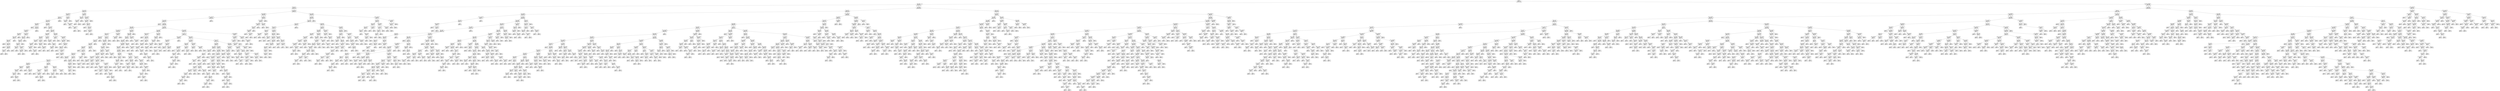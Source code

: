 digraph Tree {
node [shape=box] ;
0 [label="X[2] <= 1.5\ngini = 0.5\nsamples = 6195\nvalue = [4902, 4898]"] ;
1 [label="X[24] <= 20.0\ngini = 0.496\nsamples = 3134\nvalue = [2690, 2266]"] ;
0 -> 1 [labeldistance=2.5, labelangle=45, headlabel="True"] ;
2 [label="X[23] <= 54.0\ngini = 0.482\nsamples = 905\nvalue = [851, 579]"] ;
1 -> 2 ;
3 [label="X[17] <= 1445.0\ngini = 0.402\nsamples = 142\nvalue = [168, 65]"] ;
2 -> 3 ;
4 [label="X[18] <= 16332.5\ngini = 0.374\nsamples = 117\nvalue = [148, 49]"] ;
3 -> 4 ;
5 [label="X[19] <= 7.5\ngini = 0.348\nsamples = 112\nvalue = [145, 42]"] ;
4 -> 5 ;
6 [label="X[27] <= 1246.5\ngini = 0.319\nsamples = 109\nvalue = [145, 36]"] ;
5 -> 6 ;
7 [label="X[14] <= 6587.2\ngini = 0.191\nsamples = 52\nvalue = [67, 8]"] ;
6 -> 7 ;
8 [label="gini = 0.0\nsamples = 1\nvalue = [2, 0]"] ;
7 -> 8 ;
9 [label="X[28] <= 167.0\ngini = 0.195\nsamples = 51\nvalue = [65, 8]"] ;
7 -> 9 ;
10 [label="X[21] <= 946.875\ngini = 0.208\nsamples = 47\nvalue = [60, 8]"] ;
9 -> 10 ;
11 [label="X[21] <= 932.0\ngini = 0.351\nsamples = 15\nvalue = [17, 5]"] ;
10 -> 11 ;
12 [label="X[27] <= 104.5\ngini = 0.188\nsamples = 14\nvalue = [17, 2]"] ;
11 -> 12 ;
13 [label="X[21] <= 110.0\ngini = 0.198\nsamples = 13\nvalue = [16, 2]"] ;
12 -> 13 ;
14 [label="gini = 0.0\nsamples = 3\nvalue = [6, 0]"] ;
13 -> 14 ;
15 [label="X[21] <= 154.5\ngini = 0.278\nsamples = 10\nvalue = [10, 2]"] ;
13 -> 15 ;
16 [label="gini = 0.0\nsamples = 1\nvalue = [0, 1]"] ;
15 -> 16 ;
17 [label="X[18] <= 590.0\ngini = 0.165\nsamples = 9\nvalue = [10, 1]"] ;
15 -> 17 ;
18 [label="X[18] <= 479.5\ngini = 0.32\nsamples = 5\nvalue = [4, 1]"] ;
17 -> 18 ;
19 [label="gini = 0.0\nsamples = 4\nvalue = [4, 0]"] ;
18 -> 19 ;
20 [label="gini = 0.0\nsamples = 1\nvalue = [0, 1]"] ;
18 -> 20 ;
21 [label="gini = 0.0\nsamples = 4\nvalue = [6, 0]"] ;
17 -> 21 ;
22 [label="gini = 0.0\nsamples = 1\nvalue = [1, 0]"] ;
12 -> 22 ;
23 [label="gini = 0.0\nsamples = 1\nvalue = [0, 3]"] ;
11 -> 23 ;
24 [label="X[18] <= 7040.875\ngini = 0.122\nsamples = 32\nvalue = [43, 3]"] ;
10 -> 24 ;
25 [label="X[27] <= 202.0\ngini = 0.175\nsamples = 22\nvalue = [28, 3]"] ;
24 -> 25 ;
26 [label="X[21] <= 6736.0\ngini = 0.211\nsamples = 18\nvalue = [22, 3]"] ;
25 -> 26 ;
27 [label="X[18] <= 1817.5\ngini = 0.153\nsamples = 17\nvalue = [22, 2]"] ;
26 -> 27 ;
28 [label="X[18] <= 1415.0\ngini = 0.32\nsamples = 5\nvalue = [4, 1]"] ;
27 -> 28 ;
29 [label="gini = 0.0\nsamples = 4\nvalue = [4, 0]"] ;
28 -> 29 ;
30 [label="gini = 0.0\nsamples = 1\nvalue = [0, 1]"] ;
28 -> 30 ;
31 [label="X[21] <= 3558.525\ngini = 0.1\nsamples = 12\nvalue = [18, 1]"] ;
27 -> 31 ;
32 [label="X[18] <= 3368.0\ngini = 0.198\nsamples = 6\nvalue = [8, 1]"] ;
31 -> 32 ;
33 [label="gini = 0.0\nsamples = 5\nvalue = [8, 0]"] ;
32 -> 33 ;
34 [label="gini = 0.0\nsamples = 1\nvalue = [0, 1]"] ;
32 -> 34 ;
35 [label="gini = 0.0\nsamples = 6\nvalue = [10, 0]"] ;
31 -> 35 ;
36 [label="gini = 0.0\nsamples = 1\nvalue = [0, 1]"] ;
26 -> 36 ;
37 [label="gini = 0.0\nsamples = 4\nvalue = [6, 0]"] ;
25 -> 37 ;
38 [label="gini = 0.0\nsamples = 10\nvalue = [15, 0]"] ;
24 -> 38 ;
39 [label="gini = 0.0\nsamples = 4\nvalue = [5, 0]"] ;
9 -> 39 ;
40 [label="X[20] <= 5661.0\ngini = 0.389\nsamples = 57\nvalue = [78, 28]"] ;
6 -> 40 ;
41 [label="gini = 0.0\nsamples = 3\nvalue = [7, 0]"] ;
40 -> 41 ;
42 [label="X[27] <= 1383.43\ngini = 0.406\nsamples = 54\nvalue = [71, 28]"] ;
40 -> 42 ;
43 [label="gini = 0.0\nsamples = 2\nvalue = [0, 6]"] ;
42 -> 43 ;
44 [label="X[21] <= 6749.5\ngini = 0.361\nsamples = 52\nvalue = [71, 22]"] ;
42 -> 44 ;
45 [label="X[21] <= 4961.0\ngini = 0.455\nsamples = 24\nvalue = [26, 14]"] ;
44 -> 45 ;
46 [label="X[18] <= 60.0\ngini = 0.355\nsamples = 16\nvalue = [20, 6]"] ;
45 -> 46 ;
47 [label="X[21] <= 4165.0\ngini = 0.219\nsamples = 9\nvalue = [14, 2]"] ;
46 -> 47 ;
48 [label="X[27] <= 3389.5\ngini = 0.32\nsamples = 6\nvalue = [8, 2]"] ;
47 -> 48 ;
49 [label="X[21] <= 2697.985\ngini = 0.198\nsamples = 5\nvalue = [8, 1]"] ;
48 -> 49 ;
50 [label="gini = 0.0\nsamples = 3\nvalue = [5, 0]"] ;
49 -> 50 ;
51 [label="X[21] <= 2907.5\ngini = 0.375\nsamples = 2\nvalue = [3, 1]"] ;
49 -> 51 ;
52 [label="gini = 0.0\nsamples = 1\nvalue = [0, 1]"] ;
51 -> 52 ;
53 [label="gini = 0.0\nsamples = 1\nvalue = [3, 0]"] ;
51 -> 53 ;
54 [label="gini = 0.0\nsamples = 1\nvalue = [0, 1]"] ;
48 -> 54 ;
55 [label="gini = 0.0\nsamples = 3\nvalue = [6, 0]"] ;
47 -> 55 ;
56 [label="X[27] <= 4074.5\ngini = 0.48\nsamples = 7\nvalue = [6, 4]"] ;
46 -> 56 ;
57 [label="X[28] <= 1023.0\ngini = 0.375\nsamples = 6\nvalue = [6, 2]"] ;
56 -> 57 ;
58 [label="gini = 0.0\nsamples = 3\nvalue = [5, 0]"] ;
57 -> 58 ;
59 [label="X[21] <= 3763.5\ngini = 0.444\nsamples = 3\nvalue = [1, 2]"] ;
57 -> 59 ;
60 [label="gini = 0.0\nsamples = 2\nvalue = [0, 2]"] ;
59 -> 60 ;
61 [label="gini = 0.0\nsamples = 1\nvalue = [1, 0]"] ;
59 -> 61 ;
62 [label="gini = 0.0\nsamples = 1\nvalue = [0, 2]"] ;
56 -> 62 ;
63 [label="X[27] <= 4851.5\ngini = 0.49\nsamples = 8\nvalue = [6, 8]"] ;
45 -> 63 ;
64 [label="gini = 0.0\nsamples = 2\nvalue = [3, 0]"] ;
63 -> 64 ;
65 [label="X[27] <= 5180.0\ngini = 0.397\nsamples = 6\nvalue = [3, 8]"] ;
63 -> 65 ;
66 [label="gini = 0.0\nsamples = 3\nvalue = [0, 5]"] ;
65 -> 66 ;
67 [label="X[18] <= 241.0\ngini = 0.5\nsamples = 3\nvalue = [3, 3]"] ;
65 -> 67 ;
68 [label="X[21] <= 5495.5\ngini = 0.375\nsamples = 2\nvalue = [3, 1]"] ;
67 -> 68 ;
69 [label="gini = 0.0\nsamples = 1\nvalue = [3, 0]"] ;
68 -> 69 ;
70 [label="gini = 0.0\nsamples = 1\nvalue = [0, 1]"] ;
68 -> 70 ;
71 [label="gini = 0.0\nsamples = 1\nvalue = [0, 2]"] ;
67 -> 71 ;
72 [label="X[27] <= 3977.5\ngini = 0.256\nsamples = 28\nvalue = [45, 8]"] ;
44 -> 72 ;
73 [label="X[27] <= 3164.875\ngini = 0.5\nsamples = 2\nvalue = [1, 1]"] ;
72 -> 73 ;
74 [label="gini = 0.0\nsamples = 1\nvalue = [1, 0]"] ;
73 -> 74 ;
75 [label="gini = 0.0\nsamples = 1\nvalue = [0, 1]"] ;
73 -> 75 ;
76 [label="X[28] <= 35587.68\ngini = 0.237\nsamples = 26\nvalue = [44, 7]"] ;
72 -> 76 ;
77 [label="X[27] <= 7365.625\ngini = 0.183\nsamples = 25\nvalue = [44, 5]"] ;
76 -> 77 ;
78 [label="gini = 0.0\nsamples = 7\nvalue = [11, 0]"] ;
77 -> 78 ;
79 [label="X[28] <= 8420.779\ngini = 0.229\nsamples = 18\nvalue = [33, 5]"] ;
77 -> 79 ;
80 [label="X[18] <= 151.5\ngini = 0.271\nsamples = 15\nvalue = [26, 5]"] ;
79 -> 80 ;
81 [label="gini = 0.0\nsamples = 8\nvalue = [19, 0]"] ;
80 -> 81 ;
82 [label="X[21] <= 11416.484\ngini = 0.486\nsamples = 7\nvalue = [7, 5]"] ;
80 -> 82 ;
83 [label="gini = 0.0\nsamples = 3\nvalue = [0, 4]"] ;
82 -> 83 ;
84 [label="X[18] <= 364.5\ngini = 0.219\nsamples = 4\nvalue = [7, 1]"] ;
82 -> 84 ;
85 [label="gini = 0.0\nsamples = 1\nvalue = [0, 1]"] ;
84 -> 85 ;
86 [label="gini = 0.0\nsamples = 3\nvalue = [7, 0]"] ;
84 -> 86 ;
87 [label="gini = 0.0\nsamples = 3\nvalue = [7, 0]"] ;
79 -> 87 ;
88 [label="gini = 0.0\nsamples = 1\nvalue = [0, 2]"] ;
76 -> 88 ;
89 [label="gini = 0.0\nsamples = 3\nvalue = [0, 6]"] ;
5 -> 89 ;
90 [label="X[27] <= 2321.0\ngini = 0.42\nsamples = 5\nvalue = [3, 7]"] ;
4 -> 90 ;
91 [label="X[18] <= 18566.5\ngini = 0.48\nsamples = 4\nvalue = [3, 2]"] ;
90 -> 91 ;
92 [label="gini = 0.0\nsamples = 1\nvalue = [0, 1]"] ;
91 -> 92 ;
93 [label="X[21] <= 24125.699\ngini = 0.375\nsamples = 3\nvalue = [3, 1]"] ;
91 -> 93 ;
94 [label="gini = 0.0\nsamples = 1\nvalue = [2, 0]"] ;
93 -> 94 ;
95 [label="X[21] <= 32616.352\ngini = 0.5\nsamples = 2\nvalue = [1, 1]"] ;
93 -> 95 ;
96 [label="gini = 0.0\nsamples = 1\nvalue = [0, 1]"] ;
95 -> 96 ;
97 [label="gini = 0.0\nsamples = 1\nvalue = [1, 0]"] ;
95 -> 97 ;
98 [label="gini = 0.0\nsamples = 1\nvalue = [0, 5]"] ;
90 -> 98 ;
99 [label="X[17] <= 5668.5\ngini = 0.494\nsamples = 25\nvalue = [20, 16]"] ;
3 -> 99 ;
100 [label="X[21] <= 150.0\ngini = 0.444\nsamples = 7\nvalue = [4, 8]"] ;
99 -> 100 ;
101 [label="X[27] <= 4056.0\ngini = 0.444\nsamples = 3\nvalue = [4, 2]"] ;
100 -> 101 ;
102 [label="gini = 0.0\nsamples = 1\nvalue = [1, 0]"] ;
101 -> 102 ;
103 [label="gini = 0.48\nsamples = 2\nvalue = [3, 2]"] ;
101 -> 103 ;
104 [label="gini = 0.0\nsamples = 4\nvalue = [0, 6]"] ;
100 -> 104 ;
105 [label="X[21] <= 54673.66\ngini = 0.444\nsamples = 18\nvalue = [16, 8]"] ;
99 -> 105 ;
106 [label="X[27] <= 13961.5\ngini = 0.397\nsamples = 17\nvalue = [16, 6]"] ;
105 -> 106 ;
107 [label="gini = 0.0\nsamples = 7\nvalue = [9, 0]"] ;
106 -> 107 ;
108 [label="X[18] <= 267.0\ngini = 0.497\nsamples = 10\nvalue = [7, 6]"] ;
106 -> 108 ;
109 [label="gini = 0.0\nsamples = 4\nvalue = [4, 0]"] ;
108 -> 109 ;
110 [label="X[18] <= 1440.0\ngini = 0.444\nsamples = 6\nvalue = [3, 6]"] ;
108 -> 110 ;
111 [label="gini = 0.0\nsamples = 4\nvalue = [0, 5]"] ;
110 -> 111 ;
112 [label="X[18] <= 2765.25\ngini = 0.375\nsamples = 2\nvalue = [3, 1]"] ;
110 -> 112 ;
113 [label="gini = 0.0\nsamples = 1\nvalue = [3, 0]"] ;
112 -> 113 ;
114 [label="gini = 0.0\nsamples = 1\nvalue = [0, 1]"] ;
112 -> 114 ;
115 [label="gini = 0.0\nsamples = 1\nvalue = [0, 2]"] ;
105 -> 115 ;
116 [label="X[18] <= 2104.125\ngini = 0.49\nsamples = 763\nvalue = [683, 514]"] ;
2 -> 116 ;
117 [label="X[15] <= 20872.25\ngini = 0.499\nsamples = 524\nvalue = [429, 394]"] ;
116 -> 117 ;
118 [label="X[28] <= 35467.602\ngini = 0.5\nsamples = 500\nvalue = [400, 384]"] ;
117 -> 118 ;
119 [label="X[14] <= 91.665\ngini = 0.499\nsamples = 494\nvalue = [400, 371]"] ;
118 -> 119 ;
120 [label="gini = 0.0\nsamples = 5\nvalue = [0, 8]"] ;
119 -> 120 ;
121 [label="X[9] <= 402.8\ngini = 0.499\nsamples = 489\nvalue = [400, 363]"] ;
119 -> 121 ;
122 [label="X[22] <= 165.0\ngini = 0.488\nsamples = 239\nvalue = [209, 153]"] ;
121 -> 122 ;
123 [label="X[21] <= 32138.16\ngini = 0.454\nsamples = 166\nvalue = [165, 88]"] ;
122 -> 123 ;
124 [label="X[23] <= 1740.0\ngini = 0.44\nsamples = 157\nvalue = [163, 79]"] ;
123 -> 124 ;
125 [label="X[16] <= 31.03\ngini = 0.478\nsamples = 85\nvalue = [80, 52]"] ;
124 -> 125 ;
126 [label="X[14] <= 1377.0\ngini = 0.464\nsamples = 81\nvalue = [80, 46]"] ;
125 -> 126 ;
127 [label="X[11] <= 339.0\ngini = 0.451\nsamples = 78\nvalue = [80, 42]"] ;
126 -> 127 ;
128 [label="X[14] <= 139.0\ngini = 0.468\nsamples = 72\nvalue = [69, 41]"] ;
127 -> 128 ;
129 [label="gini = 0.0\nsamples = 5\nvalue = [7, 0]"] ;
128 -> 129 ;
130 [label="X[11] <= 281.0\ngini = 0.479\nsamples = 67\nvalue = [62, 41]"] ;
128 -> 130 ;
131 [label="X[19] <= 417.43\ngini = 0.463\nsamples = 62\nvalue = [61, 35]"] ;
130 -> 131 ;
132 [label="X[18] <= 1762.0\ngini = 0.428\nsamples = 48\nvalue = [49, 22]"] ;
131 -> 132 ;
133 [label="X[21] <= 1314.5\ngini = 0.412\nsamples = 46\nvalue = [49, 20]"] ;
132 -> 133 ;
134 [label="X[21] <= 621.5\ngini = 0.291\nsamples = 20\nvalue = [28, 6]"] ;
133 -> 134 ;
135 [label="X[15] <= 610.0\ngini = 0.473\nsamples = 8\nvalue = [8, 5]"] ;
134 -> 135 ;
136 [label="X[18] <= 425.25\ngini = 0.397\nsamples = 7\nvalue = [8, 3]"] ;
135 -> 136 ;
137 [label="X[23] <= 273.75\ngini = 0.49\nsamples = 5\nvalue = [4, 3]"] ;
136 -> 137 ;
138 [label="gini = 0.0\nsamples = 2\nvalue = [3, 0]"] ;
137 -> 138 ;
139 [label="X[28] <= 147.5\ngini = 0.375\nsamples = 3\nvalue = [1, 3]"] ;
137 -> 139 ;
140 [label="gini = 0.0\nsamples = 2\nvalue = [0, 3]"] ;
139 -> 140 ;
141 [label="gini = 0.0\nsamples = 1\nvalue = [1, 0]"] ;
139 -> 141 ;
142 [label="gini = 0.0\nsamples = 2\nvalue = [4, 0]"] ;
136 -> 142 ;
143 [label="gini = 0.0\nsamples = 1\nvalue = [0, 2]"] ;
135 -> 143 ;
144 [label="X[14] <= 633.5\ngini = 0.091\nsamples = 12\nvalue = [20, 1]"] ;
134 -> 144 ;
145 [label="gini = 0.0\nsamples = 7\nvalue = [13, 0]"] ;
144 -> 145 ;
146 [label="X[20] <= 713.0\ngini = 0.219\nsamples = 5\nvalue = [7, 1]"] ;
144 -> 146 ;
147 [label="gini = 0.0\nsamples = 1\nvalue = [0, 1]"] ;
146 -> 147 ;
148 [label="gini = 0.0\nsamples = 4\nvalue = [7, 0]"] ;
146 -> 148 ;
149 [label="X[18] <= 408.5\ngini = 0.48\nsamples = 26\nvalue = [21, 14]"] ;
133 -> 149 ;
150 [label="X[18] <= 223.5\ngini = 0.457\nsamples = 13\nvalue = [6, 11]"] ;
149 -> 150 ;
151 [label="X[21] <= 1736.5\ngini = 0.5\nsamples = 8\nvalue = [5, 5]"] ;
150 -> 151 ;
152 [label="gini = 0.0\nsamples = 2\nvalue = [0, 3]"] ;
151 -> 152 ;
153 [label="X[21] <= 5555.475\ngini = 0.408\nsamples = 6\nvalue = [5, 2]"] ;
151 -> 153 ;
154 [label="gini = 0.0\nsamples = 3\nvalue = [4, 0]"] ;
153 -> 154 ;
155 [label="X[14] <= 609.0\ngini = 0.444\nsamples = 3\nvalue = [1, 2]"] ;
153 -> 155 ;
156 [label="gini = 0.0\nsamples = 1\nvalue = [1, 0]"] ;
155 -> 156 ;
157 [label="gini = 0.0\nsamples = 2\nvalue = [0, 2]"] ;
155 -> 157 ;
158 [label="X[20] <= 196.0\ngini = 0.245\nsamples = 5\nvalue = [1, 6]"] ;
150 -> 158 ;
159 [label="gini = 0.0\nsamples = 1\nvalue = [1, 0]"] ;
158 -> 159 ;
160 [label="gini = 0.0\nsamples = 4\nvalue = [0, 6]"] ;
158 -> 160 ;
161 [label="X[20] <= 737.5\ngini = 0.278\nsamples = 13\nvalue = [15, 3]"] ;
149 -> 161 ;
162 [label="X[27] <= 639.5\ngini = 0.133\nsamples = 10\nvalue = [13, 1]"] ;
161 -> 162 ;
163 [label="X[21] <= 1977.5\ngini = 0.32\nsamples = 4\nvalue = [4, 1]"] ;
162 -> 163 ;
164 [label="gini = 0.0\nsamples = 3\nvalue = [4, 0]"] ;
163 -> 164 ;
165 [label="gini = 0.0\nsamples = 1\nvalue = [0, 1]"] ;
163 -> 165 ;
166 [label="gini = 0.0\nsamples = 6\nvalue = [9, 0]"] ;
162 -> 166 ;
167 [label="X[14] <= 1324.0\ngini = 0.5\nsamples = 3\nvalue = [2, 2]"] ;
161 -> 167 ;
168 [label="gini = 0.0\nsamples = 2\nvalue = [0, 2]"] ;
167 -> 168 ;
169 [label="gini = 0.0\nsamples = 1\nvalue = [2, 0]"] ;
167 -> 169 ;
170 [label="gini = 0.0\nsamples = 2\nvalue = [0, 2]"] ;
132 -> 170 ;
171 [label="X[18] <= 415.5\ngini = 0.499\nsamples = 14\nvalue = [12, 13]"] ;
131 -> 171 ;
172 [label="X[7] <= 19.0\ngini = 0.305\nsamples = 9\nvalue = [3, 13]"] ;
171 -> 172 ;
173 [label="X[19] <= 889.5\ngini = 0.444\nsamples = 6\nvalue = [3, 6]"] ;
172 -> 173 ;
174 [label="X[23] <= 763.73\ngini = 0.375\nsamples = 3\nvalue = [3, 1]"] ;
173 -> 174 ;
175 [label="X[22] <= 69.5\ngini = 0.5\nsamples = 2\nvalue = [1, 1]"] ;
174 -> 175 ;
176 [label="gini = 0.0\nsamples = 1\nvalue = [1, 0]"] ;
175 -> 176 ;
177 [label="gini = 0.0\nsamples = 1\nvalue = [0, 1]"] ;
175 -> 177 ;
178 [label="gini = 0.0\nsamples = 1\nvalue = [2, 0]"] ;
174 -> 178 ;
179 [label="gini = 0.0\nsamples = 3\nvalue = [0, 5]"] ;
173 -> 179 ;
180 [label="gini = 0.0\nsamples = 3\nvalue = [0, 7]"] ;
172 -> 180 ;
181 [label="gini = 0.0\nsamples = 5\nvalue = [9, 0]"] ;
171 -> 181 ;
182 [label="X[15] <= 210.0\ngini = 0.245\nsamples = 5\nvalue = [1, 6]"] ;
130 -> 182 ;
183 [label="X[11] <= 304.925\ngini = 0.5\nsamples = 2\nvalue = [1, 1]"] ;
182 -> 183 ;
184 [label="gini = 0.0\nsamples = 1\nvalue = [0, 1]"] ;
183 -> 184 ;
185 [label="gini = 0.0\nsamples = 1\nvalue = [1, 0]"] ;
183 -> 185 ;
186 [label="gini = 0.0\nsamples = 3\nvalue = [0, 5]"] ;
182 -> 186 ;
187 [label="X[15] <= 486.5\ngini = 0.153\nsamples = 6\nvalue = [11, 1]"] ;
127 -> 187 ;
188 [label="gini = 0.0\nsamples = 5\nvalue = [11, 0]"] ;
187 -> 188 ;
189 [label="gini = 0.0\nsamples = 1\nvalue = [0, 1]"] ;
187 -> 189 ;
190 [label="gini = 0.0\nsamples = 3\nvalue = [0, 4]"] ;
126 -> 190 ;
191 [label="gini = 0.0\nsamples = 4\nvalue = [0, 6]"] ;
125 -> 191 ;
192 [label="X[18] <= 748.75\ngini = 0.37\nsamples = 72\nvalue = [83, 27]"] ;
124 -> 192 ;
193 [label="X[21] <= 19054.4\ngini = 0.404\nsamples = 63\nvalue = [69, 27]"] ;
192 -> 193 ;
194 [label="X[7] <= 9609.255\ngini = 0.442\nsamples = 55\nvalue = [55, 27]"] ;
193 -> 194 ;
195 [label="X[15] <= 12316.0\ngini = 0.423\nsamples = 52\nvalue = [55, 24]"] ;
194 -> 195 ;
196 [label="X[19] <= 6761.0\ngini = 0.371\nsamples = 47\nvalue = [52, 17]"] ;
195 -> 196 ;
197 [label="X[14] <= 2494.5\ngini = 0.404\nsamples = 40\nvalue = [41, 16]"] ;
196 -> 197 ;
198 [label="X[19] <= 1997.05\ngini = 0.188\nsamples = 14\nvalue = [17, 2]"] ;
197 -> 198 ;
199 [label="X[10] <= 299.0\ngini = 0.133\nsamples = 10\nvalue = [13, 1]"] ;
198 -> 199 ;
200 [label="X[14] <= 1222.66\ngini = 0.18\nsamples = 7\nvalue = [9, 1]"] ;
199 -> 200 ;
201 [label="gini = 0.0\nsamples = 1\nvalue = [0, 1]"] ;
200 -> 201 ;
202 [label="gini = 0.0\nsamples = 6\nvalue = [9, 0]"] ;
200 -> 202 ;
203 [label="gini = 0.0\nsamples = 3\nvalue = [4, 0]"] ;
199 -> 203 ;
204 [label="X[17] <= 1033.05\ngini = 0.32\nsamples = 4\nvalue = [4, 1]"] ;
198 -> 204 ;
205 [label="gini = 0.0\nsamples = 2\nvalue = [3, 0]"] ;
204 -> 205 ;
206 [label="X[21] <= 465.0\ngini = 0.5\nsamples = 2\nvalue = [1, 1]"] ;
204 -> 206 ;
207 [label="gini = 0.0\nsamples = 1\nvalue = [1, 0]"] ;
206 -> 207 ;
208 [label="gini = 0.0\nsamples = 1\nvalue = [0, 1]"] ;
206 -> 208 ;
209 [label="X[17] <= 6708.725\ngini = 0.465\nsamples = 26\nvalue = [24, 14]"] ;
197 -> 209 ;
210 [label="X[17] <= 1223.275\ngini = 0.493\nsamples = 18\nvalue = [11, 14]"] ;
209 -> 210 ;
211 [label="X[15] <= 1044.05\ngini = 0.219\nsamples = 7\nvalue = [1, 7]"] ;
210 -> 211 ;
212 [label="gini = 0.0\nsamples = 4\nvalue = [0, 5]"] ;
211 -> 212 ;
213 [label="X[20] <= 5227.875\ngini = 0.444\nsamples = 3\nvalue = [1, 2]"] ;
211 -> 213 ;
214 [label="gini = 0.0\nsamples = 1\nvalue = [0, 1]"] ;
213 -> 214 ;
215 [label="X[20] <= 7265.05\ngini = 0.5\nsamples = 2\nvalue = [1, 1]"] ;
213 -> 215 ;
216 [label="gini = 0.0\nsamples = 1\nvalue = [1, 0]"] ;
215 -> 216 ;
217 [label="gini = 0.0\nsamples = 1\nvalue = [0, 1]"] ;
215 -> 217 ;
218 [label="X[27] <= 13825.15\ngini = 0.484\nsamples = 11\nvalue = [10, 7]"] ;
210 -> 218 ;
219 [label="X[11] <= 49.5\ngini = 0.408\nsamples = 10\nvalue = [10, 4]"] ;
218 -> 219 ;
220 [label="X[20] <= 2679.775\ngini = 0.426\nsamples = 9\nvalue = [9, 4]"] ;
219 -> 220 ;
221 [label="gini = 0.0\nsamples = 1\nvalue = [0, 2]"] ;
220 -> 221 ;
222 [label="X[14] <= 4840.0\ngini = 0.298\nsamples = 8\nvalue = [9, 2]"] ;
220 -> 222 ;
223 [label="gini = 0.0\nsamples = 4\nvalue = [6, 0]"] ;
222 -> 223 ;
224 [label="X[21] <= 547.0\ngini = 0.48\nsamples = 4\nvalue = [3, 2]"] ;
222 -> 224 ;
225 [label="gini = 0.0\nsamples = 2\nvalue = [0, 2]"] ;
224 -> 225 ;
226 [label="gini = 0.0\nsamples = 2\nvalue = [3, 0]"] ;
224 -> 226 ;
227 [label="gini = 0.0\nsamples = 1\nvalue = [1, 0]"] ;
219 -> 227 ;
228 [label="gini = 0.0\nsamples = 1\nvalue = [0, 3]"] ;
218 -> 228 ;
229 [label="gini = 0.0\nsamples = 8\nvalue = [13, 0]"] ;
209 -> 229 ;
230 [label="X[16] <= 3796.5\ngini = 0.153\nsamples = 7\nvalue = [11, 1]"] ;
196 -> 230 ;
231 [label="gini = 0.0\nsamples = 6\nvalue = [11, 0]"] ;
230 -> 231 ;
232 [label="gini = 0.0\nsamples = 1\nvalue = [0, 1]"] ;
230 -> 232 ;
233 [label="X[17] <= 13585.0\ngini = 0.42\nsamples = 5\nvalue = [3, 7]"] ;
195 -> 233 ;
234 [label="gini = 0.0\nsamples = 2\nvalue = [0, 5]"] ;
233 -> 234 ;
235 [label="X[27] <= 18683.0\ngini = 0.48\nsamples = 3\nvalue = [3, 2]"] ;
233 -> 235 ;
236 [label="gini = 0.0\nsamples = 2\nvalue = [3, 0]"] ;
235 -> 236 ;
237 [label="gini = 0.0\nsamples = 1\nvalue = [0, 2]"] ;
235 -> 237 ;
238 [label="gini = 0.0\nsamples = 3\nvalue = [0, 3]"] ;
194 -> 238 ;
239 [label="gini = 0.0\nsamples = 8\nvalue = [14, 0]"] ;
193 -> 239 ;
240 [label="gini = 0.0\nsamples = 9\nvalue = [14, 0]"] ;
192 -> 240 ;
241 [label="X[19] <= 297.305\ngini = 0.298\nsamples = 9\nvalue = [2, 9]"] ;
123 -> 241 ;
242 [label="X[21] <= 48204.109\ngini = 0.408\nsamples = 5\nvalue = [2, 5]"] ;
241 -> 242 ;
243 [label="gini = 0.0\nsamples = 3\nvalue = [0, 5]"] ;
242 -> 243 ;
244 [label="gini = 0.0\nsamples = 2\nvalue = [2, 0]"] ;
242 -> 244 ;
245 [label="gini = 0.0\nsamples = 4\nvalue = [0, 4]"] ;
241 -> 245 ;
246 [label="X[23] <= 22195.25\ngini = 0.481\nsamples = 73\nvalue = [44, 65]"] ;
122 -> 246 ;
247 [label="X[16] <= 74.595\ngini = 0.469\nsamples = 69\nvalue = [39, 65]"] ;
246 -> 247 ;
248 [label="X[16] <= 51.77\ngini = 0.493\nsamples = 57\nvalue = [38, 48]"] ;
247 -> 248 ;
249 [label="X[11] <= 238.0\ngini = 0.483\nsamples = 54\nvalue = [33, 48]"] ;
248 -> 249 ;
250 [label="X[15] <= 9880.025\ngini = 0.459\nsamples = 48\nvalue = [26, 47]"] ;
249 -> 250 ;
251 [label="X[15] <= 1452.0\ngini = 0.441\nsamples = 45\nvalue = [23, 47]"] ;
250 -> 251 ;
252 [label="X[21] <= 669.0\ngini = 0.484\nsamples = 36\nvalue = [23, 33]"] ;
251 -> 252 ;
253 [label="X[18] <= 366.0\ngini = 0.444\nsamples = 9\nvalue = [10, 5]"] ;
252 -> 253 ;
254 [label="X[18] <= 180.5\ngini = 0.5\nsamples = 6\nvalue = [5, 5]"] ;
253 -> 254 ;
255 [label="X[15] <= 269.0\ngini = 0.408\nsamples = 5\nvalue = [5, 2]"] ;
254 -> 255 ;
256 [label="X[27] <= 12702.325\ngini = 0.444\nsamples = 4\nvalue = [4, 2]"] ;
255 -> 256 ;
257 [label="gini = 0.0\nsamples = 2\nvalue = [3, 0]"] ;
256 -> 257 ;
258 [label="X[10] <= 5159.5\ngini = 0.444\nsamples = 2\nvalue = [1, 2]"] ;
256 -> 258 ;
259 [label="gini = 0.0\nsamples = 1\nvalue = [1, 0]"] ;
258 -> 259 ;
260 [label="gini = 0.0\nsamples = 1\nvalue = [0, 2]"] ;
258 -> 260 ;
261 [label="gini = 0.0\nsamples = 1\nvalue = [1, 0]"] ;
255 -> 261 ;
262 [label="gini = 0.0\nsamples = 1\nvalue = [0, 3]"] ;
254 -> 262 ;
263 [label="gini = 0.0\nsamples = 3\nvalue = [5, 0]"] ;
253 -> 263 ;
264 [label="X[22] <= 538.5\ngini = 0.433\nsamples = 27\nvalue = [13, 28]"] ;
252 -> 264 ;
265 [label="X[21] <= 2373.72\ngini = 0.245\nsamples = 15\nvalue = [3, 18]"] ;
264 -> 265 ;
266 [label="gini = 0.0\nsamples = 7\nvalue = [0, 12]"] ;
265 -> 266 ;
267 [label="X[20] <= 966.0\ngini = 0.444\nsamples = 8\nvalue = [3, 6]"] ;
265 -> 267 ;
268 [label="X[21] <= 5734.375\ngini = 0.278\nsamples = 5\nvalue = [1, 5]"] ;
267 -> 268 ;
269 [label="gini = 0.0\nsamples = 3\nvalue = [0, 3]"] ;
268 -> 269 ;
270 [label="X[18] <= 1591.0\ngini = 0.444\nsamples = 2\nvalue = [1, 2]"] ;
268 -> 270 ;
271 [label="gini = 0.0\nsamples = 1\nvalue = [1, 0]"] ;
270 -> 271 ;
272 [label="gini = 0.0\nsamples = 1\nvalue = [0, 2]"] ;
270 -> 272 ;
273 [label="X[20] <= 4809.0\ngini = 0.444\nsamples = 3\nvalue = [2, 1]"] ;
267 -> 273 ;
274 [label="gini = 0.0\nsamples = 2\nvalue = [2, 0]"] ;
273 -> 274 ;
275 [label="gini = 0.0\nsamples = 1\nvalue = [0, 1]"] ;
273 -> 275 ;
276 [label="X[21] <= 1480.0\ngini = 0.5\nsamples = 12\nvalue = [10, 10]"] ;
264 -> 276 ;
277 [label="gini = 0.0\nsamples = 3\nvalue = [5, 0]"] ;
276 -> 277 ;
278 [label="X[20] <= 4273.025\ngini = 0.444\nsamples = 9\nvalue = [5, 10]"] ;
276 -> 278 ;
279 [label="X[14] <= 614.5\ngini = 0.355\nsamples = 8\nvalue = [3, 10]"] ;
278 -> 279 ;
280 [label="gini = 0.0\nsamples = 1\nvalue = [1, 0]"] ;
279 -> 280 ;
281 [label="X[21] <= 6869.875\ngini = 0.278\nsamples = 7\nvalue = [2, 10]"] ;
279 -> 281 ;
282 [label="X[15] <= 542.0\ngini = 0.165\nsamples = 6\nvalue = [1, 10]"] ;
281 -> 282 ;
283 [label="X[19] <= 1721.73\ngini = 0.198\nsamples = 5\nvalue = [1, 8]"] ;
282 -> 283 ;
284 [label="gini = 0.0\nsamples = 3\nvalue = [0, 7]"] ;
283 -> 284 ;
285 [label="X[20] <= 2446.5\ngini = 0.5\nsamples = 2\nvalue = [1, 1]"] ;
283 -> 285 ;
286 [label="gini = 0.0\nsamples = 1\nvalue = [1, 0]"] ;
285 -> 286 ;
287 [label="gini = 0.0\nsamples = 1\nvalue = [0, 1]"] ;
285 -> 287 ;
288 [label="gini = 0.0\nsamples = 1\nvalue = [0, 2]"] ;
282 -> 288 ;
289 [label="gini = 0.0\nsamples = 1\nvalue = [1, 0]"] ;
281 -> 289 ;
290 [label="gini = 0.0\nsamples = 1\nvalue = [2, 0]"] ;
278 -> 290 ;
291 [label="gini = 0.0\nsamples = 9\nvalue = [0, 14]"] ;
251 -> 291 ;
292 [label="gini = 0.0\nsamples = 3\nvalue = [3, 0]"] ;
250 -> 292 ;
293 [label="X[9] <= 310.0\ngini = 0.219\nsamples = 6\nvalue = [7, 1]"] ;
249 -> 293 ;
294 [label="gini = 0.0\nsamples = 3\nvalue = [5, 0]"] ;
293 -> 294 ;
295 [label="X[17] <= 1981.975\ngini = 0.444\nsamples = 3\nvalue = [2, 1]"] ;
293 -> 295 ;
296 [label="gini = 0.0\nsamples = 2\nvalue = [2, 0]"] ;
295 -> 296 ;
297 [label="gini = 0.0\nsamples = 1\nvalue = [0, 1]"] ;
295 -> 297 ;
298 [label="gini = 0.0\nsamples = 3\nvalue = [5, 0]"] ;
248 -> 298 ;
299 [label="X[19] <= 6535.25\ngini = 0.105\nsamples = 12\nvalue = [1, 17]"] ;
247 -> 299 ;
300 [label="gini = 0.0\nsamples = 9\nvalue = [0, 15]"] ;
299 -> 300 ;
301 [label="X[27] <= 68476.773\ngini = 0.444\nsamples = 3\nvalue = [1, 2]"] ;
299 -> 301 ;
302 [label="gini = 0.0\nsamples = 2\nvalue = [0, 2]"] ;
301 -> 302 ;
303 [label="gini = 0.0\nsamples = 1\nvalue = [1, 0]"] ;
301 -> 303 ;
304 [label="gini = 0.0\nsamples = 4\nvalue = [5, 0]"] ;
246 -> 304 ;
305 [label="X[20] <= 899.05\ngini = 0.499\nsamples = 250\nvalue = [191, 210]"] ;
121 -> 305 ;
306 [label="X[11] <= 632.5\ngini = 0.383\nsamples = 38\nvalue = [16, 46]"] ;
305 -> 306 ;
307 [label="X[23] <= 471.525\ngini = 0.473\nsamples = 18\nvalue = [10, 16]"] ;
306 -> 307 ;
308 [label="gini = 0.0\nsamples = 4\nvalue = [0, 4]"] ;
307 -> 308 ;
309 [label="X[21] <= 578.0\ngini = 0.496\nsamples = 14\nvalue = [10, 12]"] ;
307 -> 309 ;
310 [label="gini = 0.0\nsamples = 3\nvalue = [0, 5]"] ;
309 -> 310 ;
311 [label="X[14] <= 707.0\ngini = 0.484\nsamples = 11\nvalue = [10, 7]"] ;
309 -> 311 ;
312 [label="X[18] <= 1087.0\ngini = 0.355\nsamples = 9\nvalue = [10, 3]"] ;
311 -> 312 ;
313 [label="X[11] <= 475.525\ngini = 0.278\nsamples = 8\nvalue = [10, 2]"] ;
312 -> 313 ;
314 [label="gini = 0.0\nsamples = 2\nvalue = [4, 0]"] ;
313 -> 314 ;
315 [label="X[23] <= 480.515\ngini = 0.375\nsamples = 6\nvalue = [6, 2]"] ;
313 -> 315 ;
316 [label="gini = 0.0\nsamples = 1\nvalue = [0, 1]"] ;
315 -> 316 ;
317 [label="X[19] <= 571.0\ngini = 0.245\nsamples = 5\nvalue = [6, 1]"] ;
315 -> 317 ;
318 [label="gini = 0.0\nsamples = 3\nvalue = [4, 0]"] ;
317 -> 318 ;
319 [label="X[20] <= 605.0\ngini = 0.444\nsamples = 2\nvalue = [2, 1]"] ;
317 -> 319 ;
320 [label="gini = 0.0\nsamples = 1\nvalue = [0, 1]"] ;
319 -> 320 ;
321 [label="gini = 0.0\nsamples = 1\nvalue = [2, 0]"] ;
319 -> 321 ;
322 [label="gini = 0.0\nsamples = 1\nvalue = [0, 1]"] ;
312 -> 322 ;
323 [label="gini = 0.0\nsamples = 2\nvalue = [0, 4]"] ;
311 -> 323 ;
324 [label="X[21] <= 1535.0\ngini = 0.278\nsamples = 20\nvalue = [6, 30]"] ;
306 -> 324 ;
325 [label="X[18] <= 826.0\ngini = 0.48\nsamples = 9\nvalue = [6, 9]"] ;
324 -> 325 ;
326 [label="X[14] <= 773.625\ngini = 0.496\nsamples = 7\nvalue = [6, 5]"] ;
325 -> 326 ;
327 [label="X[27] <= 765.625\ngini = 0.408\nsamples = 4\nvalue = [2, 5]"] ;
326 -> 327 ;
328 [label="X[10] <= 350.5\ngini = 0.444\nsamples = 2\nvalue = [2, 1]"] ;
327 -> 328 ;
329 [label="gini = 0.0\nsamples = 1\nvalue = [2, 0]"] ;
328 -> 329 ;
330 [label="gini = 0.0\nsamples = 1\nvalue = [0, 1]"] ;
328 -> 330 ;
331 [label="gini = 0.0\nsamples = 2\nvalue = [0, 4]"] ;
327 -> 331 ;
332 [label="gini = 0.0\nsamples = 3\nvalue = [4, 0]"] ;
326 -> 332 ;
333 [label="gini = 0.0\nsamples = 2\nvalue = [0, 4]"] ;
325 -> 333 ;
334 [label="gini = 0.0\nsamples = 11\nvalue = [0, 21]"] ;
324 -> 334 ;
335 [label="X[16] <= 2499.49\ngini = 0.499\nsamples = 212\nvalue = [175, 164]"] ;
305 -> 335 ;
336 [label="X[14] <= 1477.125\ngini = 0.5\nsamples = 195\nvalue = [153, 156]"] ;
335 -> 336 ;
337 [label="X[18] <= 1917.25\ngini = 0.369\nsamples = 24\nvalue = [31, 10]"] ;
336 -> 337 ;
338 [label="X[9] <= 625.965\ngini = 0.272\nsamples = 23\nvalue = [31, 6]"] ;
337 -> 338 ;
339 [label="X[22] <= 345.0\ngini = 0.444\nsamples = 2\nvalue = [1, 2]"] ;
338 -> 339 ;
340 [label="gini = 0.0\nsamples = 1\nvalue = [1, 0]"] ;
339 -> 340 ;
341 [label="gini = 0.0\nsamples = 1\nvalue = [0, 2]"] ;
339 -> 341 ;
342 [label="X[14] <= 1440.905\ngini = 0.208\nsamples = 21\nvalue = [30, 4]"] ;
338 -> 342 ;
343 [label="X[14] <= 1187.5\ngini = 0.137\nsamples = 16\nvalue = [25, 2]"] ;
342 -> 343 ;
344 [label="X[20] <= 1127.5\ngini = 0.26\nsamples = 9\nvalue = [11, 2]"] ;
343 -> 344 ;
345 [label="gini = 0.0\nsamples = 7\nvalue = [11, 0]"] ;
344 -> 345 ;
346 [label="gini = 0.0\nsamples = 2\nvalue = [0, 2]"] ;
344 -> 346 ;
347 [label="gini = 0.0\nsamples = 7\nvalue = [14, 0]"] ;
343 -> 347 ;
348 [label="X[20] <= 1452.0\ngini = 0.408\nsamples = 5\nvalue = [5, 2]"] ;
342 -> 348 ;
349 [label="gini = 0.0\nsamples = 2\nvalue = [0, 2]"] ;
348 -> 349 ;
350 [label="gini = 0.0\nsamples = 3\nvalue = [5, 0]"] ;
348 -> 350 ;
351 [label="gini = 0.0\nsamples = 1\nvalue = [0, 4]"] ;
337 -> 351 ;
352 [label="X[23] <= 3471.0\ngini = 0.496\nsamples = 171\nvalue = [122, 146]"] ;
336 -> 352 ;
353 [label="X[21] <= 4123.875\ngini = 0.408\nsamples = 38\nvalue = [16, 40]"] ;
352 -> 353 ;
354 [label="X[18] <= 1971.0\ngini = 0.308\nsamples = 25\nvalue = [8, 34]"] ;
353 -> 354 ;
355 [label="X[7] <= 239.5\ngini = 0.229\nsamples = 21\nvalue = [5, 33]"] ;
354 -> 355 ;
356 [label="gini = 0.0\nsamples = 7\nvalue = [0, 14]"] ;
355 -> 356 ;
357 [label="X[21] <= 2603.825\ngini = 0.33\nsamples = 14\nvalue = [5, 19]"] ;
355 -> 357 ;
358 [label="X[27] <= 775.5\ngini = 0.459\nsamples = 7\nvalue = [5, 9]"] ;
357 -> 358 ;
359 [label="gini = 0.0\nsamples = 2\nvalue = [0, 6]"] ;
358 -> 359 ;
360 [label="X[7] <= 1713.5\ngini = 0.469\nsamples = 5\nvalue = [5, 3]"] ;
358 -> 360 ;
361 [label="X[7] <= 352.665\ngini = 0.278\nsamples = 4\nvalue = [5, 1]"] ;
360 -> 361 ;
362 [label="X[9] <= 1793.55\ngini = 0.5\nsamples = 2\nvalue = [1, 1]"] ;
361 -> 362 ;
363 [label="gini = 0.0\nsamples = 1\nvalue = [1, 0]"] ;
362 -> 363 ;
364 [label="gini = 0.0\nsamples = 1\nvalue = [0, 1]"] ;
362 -> 364 ;
365 [label="gini = 0.0\nsamples = 2\nvalue = [4, 0]"] ;
361 -> 365 ;
366 [label="gini = 0.0\nsamples = 1\nvalue = [0, 2]"] ;
360 -> 366 ;
367 [label="gini = 0.0\nsamples = 7\nvalue = [0, 10]"] ;
357 -> 367 ;
368 [label="X[11] <= 2021.0\ngini = 0.375\nsamples = 4\nvalue = [3, 1]"] ;
354 -> 368 ;
369 [label="gini = 0.0\nsamples = 2\nvalue = [2, 0]"] ;
368 -> 369 ;
370 [label="X[19] <= 995.0\ngini = 0.5\nsamples = 2\nvalue = [1, 1]"] ;
368 -> 370 ;
371 [label="gini = 0.0\nsamples = 1\nvalue = [1, 0]"] ;
370 -> 371 ;
372 [label="gini = 0.0\nsamples = 1\nvalue = [0, 1]"] ;
370 -> 372 ;
373 [label="X[21] <= 7909.945\ngini = 0.49\nsamples = 13\nvalue = [8, 6]"] ;
353 -> 373 ;
374 [label="X[11] <= 3106.8\ngini = 0.278\nsamples = 6\nvalue = [5, 1]"] ;
373 -> 374 ;
375 [label="gini = 0.0\nsamples = 5\nvalue = [5, 0]"] ;
374 -> 375 ;
376 [label="gini = 0.0\nsamples = 1\nvalue = [0, 1]"] ;
374 -> 376 ;
377 [label="X[11] <= 1828.75\ngini = 0.469\nsamples = 7\nvalue = [3, 5]"] ;
373 -> 377 ;
378 [label="gini = 0.0\nsamples = 3\nvalue = [3, 0]"] ;
377 -> 378 ;
379 [label="gini = 0.0\nsamples = 4\nvalue = [0, 5]"] ;
377 -> 379 ;
380 [label="X[19] <= 4167.5\ngini = 0.5\nsamples = 133\nvalue = [106, 106]"] ;
352 -> 380 ;
381 [label="X[15] <= 3502.0\ngini = 0.486\nsamples = 75\nvalue = [66, 47]"] ;
380 -> 381 ;
382 [label="X[16] <= 9.975\ngini = 0.204\nsamples = 16\nvalue = [23, 3]"] ;
381 -> 382 ;
383 [label="X[14] <= 4420.9\ngini = 0.305\nsamples = 11\nvalue = [13, 3]"] ;
382 -> 383 ;
384 [label="X[7] <= 77.5\ngini = 0.133\nsamples = 10\nvalue = [13, 1]"] ;
383 -> 384 ;
385 [label="X[17] <= 1995.0\ngini = 0.375\nsamples = 3\nvalue = [3, 1]"] ;
384 -> 385 ;
386 [label="X[28] <= 17534.1\ngini = 0.5\nsamples = 2\nvalue = [1, 1]"] ;
385 -> 386 ;
387 [label="gini = 0.0\nsamples = 1\nvalue = [0, 1]"] ;
386 -> 387 ;
388 [label="gini = 0.0\nsamples = 1\nvalue = [1, 0]"] ;
386 -> 388 ;
389 [label="gini = 0.0\nsamples = 1\nvalue = [2, 0]"] ;
385 -> 389 ;
390 [label="gini = 0.0\nsamples = 7\nvalue = [10, 0]"] ;
384 -> 390 ;
391 [label="gini = 0.0\nsamples = 1\nvalue = [0, 2]"] ;
383 -> 391 ;
392 [label="gini = 0.0\nsamples = 5\nvalue = [10, 0]"] ;
382 -> 392 ;
393 [label="X[7] <= 5695.15\ngini = 0.5\nsamples = 59\nvalue = [43, 44]"] ;
381 -> 393 ;
394 [label="X[20] <= 3950.5\ngini = 0.498\nsamples = 57\nvalue = [43, 38]"] ;
393 -> 394 ;
395 [label="gini = 0.0\nsamples = 5\nvalue = [0, 7]"] ;
394 -> 395 ;
396 [label="X[9] <= 2782.5\ngini = 0.487\nsamples = 52\nvalue = [43, 31]"] ;
394 -> 396 ;
397 [label="gini = 0.0\nsamples = 4\nvalue = [0, 6]"] ;
396 -> 397 ;
398 [label="X[14] <= 15854.74\ngini = 0.465\nsamples = 48\nvalue = [43, 25]"] ;
396 -> 398 ;
399 [label="X[21] <= 12380.79\ngini = 0.393\nsamples = 40\nvalue = [38, 14]"] ;
398 -> 399 ;
400 [label="X[17] <= 4186.15\ngini = 0.46\nsamples = 30\nvalue = [25, 14]"] ;
399 -> 400 ;
401 [label="X[15] <= 6920.7\ngini = 0.5\nsamples = 15\nvalue = [11, 11]"] ;
400 -> 401 ;
402 [label="X[7] <= 840.0\ngini = 0.469\nsamples = 11\nvalue = [6, 10]"] ;
401 -> 402 ;
403 [label="X[11] <= 5123.5\ngini = 0.48\nsamples = 7\nvalue = [6, 4]"] ;
402 -> 403 ;
404 [label="X[27] <= 4029.15\ngini = 0.375\nsamples = 5\nvalue = [6, 2]"] ;
403 -> 404 ;
405 [label="X[17] <= 3990.0\ngini = 0.5\nsamples = 3\nvalue = [2, 2]"] ;
404 -> 405 ;
406 [label="gini = 0.0\nsamples = 2\nvalue = [2, 0]"] ;
405 -> 406 ;
407 [label="gini = 0.0\nsamples = 1\nvalue = [0, 2]"] ;
405 -> 407 ;
408 [label="gini = 0.0\nsamples = 2\nvalue = [4, 0]"] ;
404 -> 408 ;
409 [label="gini = 0.0\nsamples = 2\nvalue = [0, 2]"] ;
403 -> 409 ;
410 [label="gini = 0.0\nsamples = 4\nvalue = [0, 6]"] ;
402 -> 410 ;
411 [label="X[20] <= 8574.575\ngini = 0.278\nsamples = 4\nvalue = [5, 1]"] ;
401 -> 411 ;
412 [label="gini = 0.0\nsamples = 3\nvalue = [5, 0]"] ;
411 -> 412 ;
413 [label="gini = 0.0\nsamples = 1\nvalue = [0, 1]"] ;
411 -> 413 ;
414 [label="X[9] <= 5553.0\ngini = 0.291\nsamples = 15\nvalue = [14, 3]"] ;
400 -> 414 ;
415 [label="gini = 0.0\nsamples = 2\nvalue = [4, 0]"] ;
414 -> 415 ;
416 [label="X[27] <= 7212.5\ngini = 0.355\nsamples = 13\nvalue = [10, 3]"] ;
414 -> 416 ;
417 [label="gini = 0.0\nsamples = 1\nvalue = [0, 1]"] ;
416 -> 417 ;
418 [label="X[15] <= 5163.0\ngini = 0.278\nsamples = 12\nvalue = [10, 2]"] ;
416 -> 418 ;
419 [label="gini = 0.0\nsamples = 1\nvalue = [0, 1]"] ;
418 -> 419 ;
420 [label="X[21] <= 50.0\ngini = 0.165\nsamples = 11\nvalue = [10, 1]"] ;
418 -> 420 ;
421 [label="X[17] <= 9852.0\ngini = 0.375\nsamples = 4\nvalue = [3, 1]"] ;
420 -> 421 ;
422 [label="X[17] <= 9090.0\ngini = 0.5\nsamples = 2\nvalue = [1, 1]"] ;
421 -> 422 ;
423 [label="gini = 0.0\nsamples = 1\nvalue = [1, 0]"] ;
422 -> 423 ;
424 [label="gini = 0.0\nsamples = 1\nvalue = [0, 1]"] ;
422 -> 424 ;
425 [label="gini = 0.0\nsamples = 2\nvalue = [2, 0]"] ;
421 -> 425 ;
426 [label="gini = 0.0\nsamples = 7\nvalue = [7, 0]"] ;
420 -> 426 ;
427 [label="gini = 0.0\nsamples = 10\nvalue = [13, 0]"] ;
399 -> 427 ;
428 [label="X[11] <= 17565.275\ngini = 0.43\nsamples = 8\nvalue = [5, 11]"] ;
398 -> 428 ;
429 [label="gini = 0.0\nsamples = 3\nvalue = [0, 4]"] ;
428 -> 429 ;
430 [label="X[28] <= 1084.5\ngini = 0.486\nsamples = 5\nvalue = [5, 7]"] ;
428 -> 430 ;
431 [label="gini = 0.0\nsamples = 2\nvalue = [0, 4]"] ;
430 -> 431 ;
432 [label="X[28] <= 5179.5\ngini = 0.469\nsamples = 3\nvalue = [5, 3]"] ;
430 -> 432 ;
433 [label="gini = 0.0\nsamples = 1\nvalue = [3, 0]"] ;
432 -> 433 ;
434 [label="X[17] <= 13355.0\ngini = 0.48\nsamples = 2\nvalue = [2, 3]"] ;
432 -> 434 ;
435 [label="gini = 0.0\nsamples = 1\nvalue = [2, 0]"] ;
434 -> 435 ;
436 [label="gini = 0.0\nsamples = 1\nvalue = [0, 3]"] ;
434 -> 436 ;
437 [label="gini = 0.0\nsamples = 2\nvalue = [0, 6]"] ;
393 -> 437 ;
438 [label="X[18] <= 19.5\ngini = 0.482\nsamples = 58\nvalue = [40, 59]"] ;
380 -> 438 ;
439 [label="X[19] <= 14787.625\ngini = 0.493\nsamples = 31\nvalue = [29, 23]"] ;
438 -> 439 ;
440 [label="X[15] <= 3367.875\ngini = 0.484\nsamples = 23\nvalue = [16, 23]"] ;
439 -> 440 ;
441 [label="X[19] <= 12865.0\ngini = 0.43\nsamples = 19\nvalue = [10, 22]"] ;
440 -> 441 ;
442 [label="X[11] <= 12022.775\ngini = 0.473\nsamples = 17\nvalue = [10, 16]"] ;
441 -> 442 ;
443 [label="X[15] <= 1032.0\ngini = 0.444\nsamples = 15\nvalue = [8, 16]"] ;
442 -> 443 ;
444 [label="X[23] <= 5678.325\ngini = 0.423\nsamples = 14\nvalue = [7, 16]"] ;
443 -> 444 ;
445 [label="gini = 0.0\nsamples = 2\nvalue = [0, 4]"] ;
444 -> 445 ;
446 [label="X[20] <= 5932.5\ngini = 0.465\nsamples = 12\nvalue = [7, 12]"] ;
444 -> 446 ;
447 [label="gini = 0.0\nsamples = 2\nvalue = [2, 0]"] ;
446 -> 447 ;
448 [label="X[14] <= 6003.5\ngini = 0.415\nsamples = 10\nvalue = [5, 12]"] ;
446 -> 448 ;
449 [label="gini = 0.0\nsamples = 1\nvalue = [0, 3]"] ;
448 -> 449 ;
450 [label="X[28] <= 3407.5\ngini = 0.459\nsamples = 9\nvalue = [5, 9]"] ;
448 -> 450 ;
451 [label="X[11] <= 6263.5\ngini = 0.375\nsamples = 8\nvalue = [3, 9]"] ;
450 -> 451 ;
452 [label="gini = 0.0\nsamples = 2\nvalue = [2, 0]"] ;
451 -> 452 ;
453 [label="X[23] <= 8258.3\ngini = 0.18\nsamples = 6\nvalue = [1, 9]"] ;
451 -> 453 ;
454 [label="X[20] <= 7352.65\ngini = 0.375\nsamples = 2\nvalue = [1, 3]"] ;
453 -> 454 ;
455 [label="gini = 0.0\nsamples = 1\nvalue = [0, 3]"] ;
454 -> 455 ;
456 [label="gini = 0.0\nsamples = 1\nvalue = [1, 0]"] ;
454 -> 456 ;
457 [label="gini = 0.0\nsamples = 4\nvalue = [0, 6]"] ;
453 -> 457 ;
458 [label="gini = 0.0\nsamples = 1\nvalue = [2, 0]"] ;
450 -> 458 ;
459 [label="gini = 0.0\nsamples = 1\nvalue = [1, 0]"] ;
443 -> 459 ;
460 [label="gini = 0.0\nsamples = 2\nvalue = [2, 0]"] ;
442 -> 460 ;
461 [label="gini = 0.0\nsamples = 2\nvalue = [0, 6]"] ;
441 -> 461 ;
462 [label="X[7] <= 2514.75\ngini = 0.245\nsamples = 4\nvalue = [6, 1]"] ;
440 -> 462 ;
463 [label="X[10] <= 11440.0\ngini = 0.444\nsamples = 2\nvalue = [2, 1]"] ;
462 -> 463 ;
464 [label="gini = 0.0\nsamples = 1\nvalue = [0, 1]"] ;
463 -> 464 ;
465 [label="gini = 0.0\nsamples = 1\nvalue = [2, 0]"] ;
463 -> 465 ;
466 [label="gini = 0.0\nsamples = 2\nvalue = [4, 0]"] ;
462 -> 466 ;
467 [label="gini = 0.0\nsamples = 8\nvalue = [13, 0]"] ;
439 -> 467 ;
468 [label="X[17] <= 1662.0\ngini = 0.359\nsamples = 27\nvalue = [11, 36]"] ;
438 -> 468 ;
469 [label="X[10] <= 4621.625\ngini = 0.5\nsamples = 6\nvalue = [5, 5]"] ;
468 -> 469 ;
470 [label="gini = 0.0\nsamples = 1\nvalue = [2, 0]"] ;
469 -> 470 ;
471 [label="X[28] <= 209.0\ngini = 0.469\nsamples = 5\nvalue = [3, 5]"] ;
469 -> 471 ;
472 [label="X[18] <= 1152.5\ngini = 0.375\nsamples = 3\nvalue = [3, 1]"] ;
471 -> 472 ;
473 [label="gini = 0.0\nsamples = 1\nvalue = [2, 0]"] ;
472 -> 473 ;
474 [label="X[10] <= 10876.125\ngini = 0.5\nsamples = 2\nvalue = [1, 1]"] ;
472 -> 474 ;
475 [label="gini = 0.0\nsamples = 1\nvalue = [0, 1]"] ;
474 -> 475 ;
476 [label="gini = 0.0\nsamples = 1\nvalue = [1, 0]"] ;
474 -> 476 ;
477 [label="gini = 0.0\nsamples = 2\nvalue = [0, 4]"] ;
471 -> 477 ;
478 [label="X[7] <= 740.11\ngini = 0.272\nsamples = 21\nvalue = [6, 31]"] ;
468 -> 478 ;
479 [label="X[15] <= 1026.545\ngini = 0.43\nsamples = 10\nvalue = [5, 11]"] ;
478 -> 479 ;
480 [label="X[27] <= 24609.75\ngini = 0.337\nsamples = 8\nvalue = [3, 11]"] ;
479 -> 480 ;
481 [label="X[17] <= 11843.686\ngini = 0.5\nsamples = 4\nvalue = [3, 3]"] ;
480 -> 481 ;
482 [label="gini = 0.0\nsamples = 2\nvalue = [0, 3]"] ;
481 -> 482 ;
483 [label="gini = 0.0\nsamples = 2\nvalue = [3, 0]"] ;
481 -> 483 ;
484 [label="gini = 0.0\nsamples = 4\nvalue = [0, 8]"] ;
480 -> 484 ;
485 [label="gini = 0.0\nsamples = 2\nvalue = [2, 0]"] ;
479 -> 485 ;
486 [label="X[21] <= 1736.31\ngini = 0.091\nsamples = 11\nvalue = [1, 20]"] ;
478 -> 486 ;
487 [label="X[21] <= 1602.16\ngini = 0.375\nsamples = 3\nvalue = [1, 3]"] ;
486 -> 487 ;
488 [label="gini = 0.0\nsamples = 2\nvalue = [0, 3]"] ;
487 -> 488 ;
489 [label="gini = 0.0\nsamples = 1\nvalue = [1, 0]"] ;
487 -> 489 ;
490 [label="gini = 0.0\nsamples = 8\nvalue = [0, 17]"] ;
486 -> 490 ;
491 [label="X[9] <= 32267.664\ngini = 0.391\nsamples = 17\nvalue = [22, 8]"] ;
335 -> 491 ;
492 [label="X[23] <= 28858.375\ngini = 0.465\nsamples = 12\nvalue = [12, 7]"] ;
491 -> 492 ;
493 [label="X[17] <= 22324.949\ngini = 0.32\nsamples = 10\nvalue = [12, 3]"] ;
492 -> 493 ;
494 [label="X[17] <= 17444.699\ngini = 0.469\nsamples = 7\nvalue = [5, 3]"] ;
493 -> 494 ;
495 [label="X[23] <= 12742.2\ngini = 0.278\nsamples = 6\nvalue = [5, 1]"] ;
494 -> 495 ;
496 [label="gini = 0.0\nsamples = 1\nvalue = [0, 1]"] ;
495 -> 496 ;
497 [label="gini = 0.0\nsamples = 5\nvalue = [5, 0]"] ;
495 -> 497 ;
498 [label="gini = 0.0\nsamples = 1\nvalue = [0, 2]"] ;
494 -> 498 ;
499 [label="gini = 0.0\nsamples = 3\nvalue = [7, 0]"] ;
493 -> 499 ;
500 [label="gini = 0.0\nsamples = 2\nvalue = [0, 4]"] ;
492 -> 500 ;
501 [label="X[23] <= 38322.5\ngini = 0.165\nsamples = 5\nvalue = [10, 1]"] ;
491 -> 501 ;
502 [label="gini = 0.0\nsamples = 2\nvalue = [5, 0]"] ;
501 -> 502 ;
503 [label="X[20] <= 50739.855\ngini = 0.278\nsamples = 3\nvalue = [5, 1]"] ;
501 -> 503 ;
504 [label="gini = 0.0\nsamples = 1\nvalue = [0, 1]"] ;
503 -> 504 ;
505 [label="gini = 0.0\nsamples = 2\nvalue = [5, 0]"] ;
503 -> 505 ;
506 [label="gini = 0.0\nsamples = 6\nvalue = [0, 13]"] ;
118 -> 506 ;
507 [label="X[9] <= 58274.211\ngini = 0.381\nsamples = 24\nvalue = [29, 10]"] ;
117 -> 507 ;
508 [label="X[17] <= 37026.25\ngini = 0.251\nsamples = 23\nvalue = [29, 5]"] ;
507 -> 508 ;
509 [label="X[27] <= 35651.02\ngini = 0.142\nsamples = 18\nvalue = [24, 2]"] ;
508 -> 509 ;
510 [label="X[16] <= 5192.3\ngini = 0.375\nsamples = 7\nvalue = [6, 2]"] ;
509 -> 510 ;
511 [label="X[21] <= 23859.0\ngini = 0.245\nsamples = 6\nvalue = [6, 1]"] ;
510 -> 511 ;
512 [label="gini = 0.0\nsamples = 4\nvalue = [5, 0]"] ;
511 -> 512 ;
513 [label="X[15] <= 25829.0\ngini = 0.5\nsamples = 2\nvalue = [1, 1]"] ;
511 -> 513 ;
514 [label="gini = 0.0\nsamples = 1\nvalue = [0, 1]"] ;
513 -> 514 ;
515 [label="gini = 0.0\nsamples = 1\nvalue = [1, 0]"] ;
513 -> 515 ;
516 [label="gini = 0.0\nsamples = 1\nvalue = [0, 1]"] ;
510 -> 516 ;
517 [label="gini = 0.0\nsamples = 11\nvalue = [18, 0]"] ;
509 -> 517 ;
518 [label="X[11] <= 5134.0\ngini = 0.469\nsamples = 5\nvalue = [5, 3]"] ;
508 -> 518 ;
519 [label="gini = 0.0\nsamples = 3\nvalue = [5, 0]"] ;
518 -> 519 ;
520 [label="gini = 0.0\nsamples = 2\nvalue = [0, 3]"] ;
518 -> 520 ;
521 [label="gini = 0.0\nsamples = 1\nvalue = [0, 5]"] ;
507 -> 521 ;
522 [label="X[17] <= 1400.0\ngini = 0.436\nsamples = 239\nvalue = [254, 120]"] ;
116 -> 522 ;
523 [label="X[9] <= 45448.0\ngini = 0.403\nsamples = 197\nvalue = [227, 88]"] ;
522 -> 523 ;
524 [label="X[21] <= 7875.0\ngini = 0.39\nsamples = 195\nvalue = [227, 82]"] ;
523 -> 524 ;
525 [label="X[7] <= 723.5\ngini = 0.278\nsamples = 61\nvalue = [80, 16]"] ;
524 -> 525 ;
526 [label="X[18] <= 2715.0\ngini = 0.375\nsamples = 42\nvalue = [48, 16]"] ;
525 -> 526 ;
527 [label="X[20] <= 878.0\ngini = 0.49\nsamples = 8\nvalue = [8, 6]"] ;
526 -> 527 ;
528 [label="X[21] <= 2356.5\ngini = 0.278\nsamples = 4\nvalue = [1, 5]"] ;
527 -> 528 ;
529 [label="gini = 0.0\nsamples = 1\nvalue = [1, 0]"] ;
528 -> 529 ;
530 [label="gini = 0.0\nsamples = 3\nvalue = [0, 5]"] ;
528 -> 530 ;
531 [label="X[27] <= 345.0\ngini = 0.219\nsamples = 4\nvalue = [7, 1]"] ;
527 -> 531 ;
532 [label="gini = 0.0\nsamples = 2\nvalue = [6, 0]"] ;
531 -> 532 ;
533 [label="X[18] <= 2240.5\ngini = 0.5\nsamples = 2\nvalue = [1, 1]"] ;
531 -> 533 ;
534 [label="gini = 0.0\nsamples = 1\nvalue = [1, 0]"] ;
533 -> 534 ;
535 [label="gini = 0.0\nsamples = 1\nvalue = [0, 1]"] ;
533 -> 535 ;
536 [label="X[16] <= 260.725\ngini = 0.32\nsamples = 34\nvalue = [40, 10]"] ;
526 -> 536 ;
537 [label="X[19] <= 129.0\ngini = 0.278\nsamples = 32\nvalue = [40, 8]"] ;
536 -> 537 ;
538 [label="X[23] <= 1408.0\ngini = 0.225\nsamples = 20\nvalue = [27, 4]"] ;
537 -> 538 ;
539 [label="gini = 0.0\nsamples = 7\nvalue = [14, 0]"] ;
538 -> 539 ;
540 [label="X[15] <= 1895.5\ngini = 0.36\nsamples = 13\nvalue = [13, 4]"] ;
538 -> 540 ;
541 [label="gini = 0.0\nsamples = 1\nvalue = [0, 2]"] ;
540 -> 541 ;
542 [label="X[9] <= 3945.0\ngini = 0.231\nsamples = 12\nvalue = [13, 2]"] ;
540 -> 542 ;
543 [label="X[7] <= 34.5\ngini = 0.133\nsamples = 11\nvalue = [13, 1]"] ;
542 -> 543 ;
544 [label="X[20] <= 2975.5\ngini = 0.18\nsamples = 8\nvalue = [9, 1]"] ;
543 -> 544 ;
545 [label="X[14] <= 2741.0\ngini = 0.444\nsamples = 3\nvalue = [2, 1]"] ;
544 -> 545 ;
546 [label="gini = 0.0\nsamples = 2\nvalue = [2, 0]"] ;
545 -> 546 ;
547 [label="gini = 0.0\nsamples = 1\nvalue = [0, 1]"] ;
545 -> 547 ;
548 [label="gini = 0.0\nsamples = 5\nvalue = [7, 0]"] ;
544 -> 548 ;
549 [label="gini = 0.0\nsamples = 3\nvalue = [4, 0]"] ;
543 -> 549 ;
550 [label="gini = 0.0\nsamples = 1\nvalue = [0, 1]"] ;
542 -> 550 ;
551 [label="X[18] <= 3081.5\ngini = 0.36\nsamples = 12\nvalue = [13, 4]"] ;
537 -> 551 ;
552 [label="gini = 0.0\nsamples = 2\nvalue = [0, 2]"] ;
551 -> 552 ;
553 [label="X[20] <= 702.0\ngini = 0.231\nsamples = 10\nvalue = [13, 2]"] ;
551 -> 553 ;
554 [label="X[14] <= 367.0\ngini = 0.5\nsamples = 2\nvalue = [1, 1]"] ;
553 -> 554 ;
555 [label="gini = 0.0\nsamples = 1\nvalue = [1, 0]"] ;
554 -> 555 ;
556 [label="gini = 0.0\nsamples = 1\nvalue = [0, 1]"] ;
554 -> 556 ;
557 [label="X[22] <= 2359.5\ngini = 0.142\nsamples = 8\nvalue = [12, 1]"] ;
553 -> 557 ;
558 [label="gini = 0.0\nsamples = 7\nvalue = [12, 0]"] ;
557 -> 558 ;
559 [label="gini = 0.0\nsamples = 1\nvalue = [0, 1]"] ;
557 -> 559 ;
560 [label="gini = 0.0\nsamples = 2\nvalue = [0, 2]"] ;
536 -> 560 ;
561 [label="gini = 0.0\nsamples = 19\nvalue = [32, 0]"] ;
525 -> 561 ;
562 [label="X[9] <= 652.0\ngini = 0.428\nsamples = 134\nvalue = [147, 66]"] ;
524 -> 562 ;
563 [label="X[22] <= 4278.0\ngini = 0.464\nsamples = 61\nvalue = [64, 37]"] ;
562 -> 563 ;
564 [label="X[15] <= 594.67\ngini = 0.423\nsamples = 56\nvalue = [62, 27]"] ;
563 -> 564 ;
565 [label="X[11] <= 500.0\ngini = 0.484\nsamples = 27\nvalue = [23, 16]"] ;
564 -> 565 ;
566 [label="X[27] <= 10928.5\ngini = 0.438\nsamples = 24\nvalue = [23, 11]"] ;
565 -> 566 ;
567 [label="X[14] <= 26750.75\ngini = 0.287\nsamples = 16\nvalue = [19, 4]"] ;
566 -> 567 ;
568 [label="X[18] <= 16976.875\ngini = 0.236\nsamples = 15\nvalue = [19, 3]"] ;
567 -> 568 ;
569 [label="gini = 0.0\nsamples = 8\nvalue = [12, 0]"] ;
568 -> 569 ;
570 [label="X[20] <= 3330.275\ngini = 0.42\nsamples = 7\nvalue = [7, 3]"] ;
568 -> 570 ;
571 [label="X[10] <= 584.25\ngini = 0.375\nsamples = 4\nvalue = [1, 3]"] ;
570 -> 571 ;
572 [label="gini = 0.0\nsamples = 1\nvalue = [1, 0]"] ;
571 -> 572 ;
573 [label="gini = 0.0\nsamples = 3\nvalue = [0, 3]"] ;
571 -> 573 ;
574 [label="gini = 0.0\nsamples = 3\nvalue = [6, 0]"] ;
570 -> 574 ;
575 [label="gini = 0.0\nsamples = 1\nvalue = [0, 1]"] ;
567 -> 575 ;
576 [label="X[7] <= 150.5\ngini = 0.463\nsamples = 8\nvalue = [4, 7]"] ;
566 -> 576 ;
577 [label="X[28] <= 44691.0\ngini = 0.32\nsamples = 5\nvalue = [4, 1]"] ;
576 -> 577 ;
578 [label="gini = 0.0\nsamples = 4\nvalue = [4, 0]"] ;
577 -> 578 ;
579 [label="gini = 0.0\nsamples = 1\nvalue = [0, 1]"] ;
577 -> 579 ;
580 [label="gini = 0.0\nsamples = 3\nvalue = [0, 6]"] ;
576 -> 580 ;
581 [label="gini = 0.0\nsamples = 3\nvalue = [0, 5]"] ;
565 -> 581 ;
582 [label="X[23] <= 25147.5\ngini = 0.343\nsamples = 29\nvalue = [39, 11]"] ;
564 -> 582 ;
583 [label="X[23] <= 15334.0\ngini = 0.387\nsamples = 26\nvalue = [31, 11]"] ;
582 -> 583 ;
584 [label="X[27] <= 45002.875\ngini = 0.307\nsamples = 22\nvalue = [30, 7]"] ;
583 -> 584 ;
585 [label="X[9] <= 570.0\ngini = 0.251\nsamples = 20\nvalue = [29, 5]"] ;
584 -> 585 ;
586 [label="X[20] <= 13309.275\ngini = 0.213\nsamples = 19\nvalue = [29, 4]"] ;
585 -> 586 ;
587 [label="X[14] <= 5855.0\ngini = 0.133\nsamples = 16\nvalue = [26, 2]"] ;
586 -> 587 ;
588 [label="X[10] <= 638.5\ngini = 0.245\nsamples = 11\nvalue = [12, 2]"] ;
587 -> 588 ;
589 [label="X[21] <= 11838.0\ngini = 0.153\nsamples = 9\nvalue = [11, 1]"] ;
588 -> 589 ;
590 [label="X[20] <= 3569.0\ngini = 0.5\nsamples = 2\nvalue = [1, 1]"] ;
589 -> 590 ;
591 [label="gini = 0.0\nsamples = 1\nvalue = [1, 0]"] ;
590 -> 591 ;
592 [label="gini = 0.0\nsamples = 1\nvalue = [0, 1]"] ;
590 -> 592 ;
593 [label="gini = 0.0\nsamples = 7\nvalue = [10, 0]"] ;
589 -> 593 ;
594 [label="X[18] <= 10125.5\ngini = 0.5\nsamples = 2\nvalue = [1, 1]"] ;
588 -> 594 ;
595 [label="gini = 0.0\nsamples = 1\nvalue = [1, 0]"] ;
594 -> 595 ;
596 [label="gini = 0.0\nsamples = 1\nvalue = [0, 1]"] ;
594 -> 596 ;
597 [label="gini = 0.0\nsamples = 5\nvalue = [14, 0]"] ;
587 -> 597 ;
598 [label="X[2] <= 0.5\ngini = 0.48\nsamples = 3\nvalue = [3, 2]"] ;
586 -> 598 ;
599 [label="gini = 0.0\nsamples = 2\nvalue = [0, 2]"] ;
598 -> 599 ;
600 [label="gini = 0.0\nsamples = 1\nvalue = [3, 0]"] ;
598 -> 600 ;
601 [label="gini = 0.0\nsamples = 1\nvalue = [0, 1]"] ;
585 -> 601 ;
602 [label="X[18] <= 5182.25\ngini = 0.444\nsamples = 2\nvalue = [1, 2]"] ;
584 -> 602 ;
603 [label="gini = 0.0\nsamples = 1\nvalue = [1, 0]"] ;
602 -> 603 ;
604 [label="gini = 0.0\nsamples = 1\nvalue = [0, 2]"] ;
602 -> 604 ;
605 [label="X[23] <= 20662.25\ngini = 0.32\nsamples = 4\nvalue = [1, 4]"] ;
583 -> 605 ;
606 [label="gini = 0.0\nsamples = 2\nvalue = [0, 2]"] ;
605 -> 606 ;
607 [label="X[27] <= 11072.25\ngini = 0.444\nsamples = 2\nvalue = [1, 2]"] ;
605 -> 607 ;
608 [label="gini = 0.0\nsamples = 1\nvalue = [0, 2]"] ;
607 -> 608 ;
609 [label="gini = 0.0\nsamples = 1\nvalue = [1, 0]"] ;
607 -> 609 ;
610 [label="gini = 0.0\nsamples = 3\nvalue = [8, 0]"] ;
582 -> 610 ;
611 [label="X[20] <= 18142.275\ngini = 0.278\nsamples = 5\nvalue = [2, 10]"] ;
563 -> 611 ;
612 [label="X[23] <= 9927.0\ngini = 0.165\nsamples = 4\nvalue = [1, 10]"] ;
611 -> 612 ;
613 [label="gini = 0.0\nsamples = 2\nvalue = [0, 8]"] ;
612 -> 613 ;
614 [label="X[22] <= 8247.0\ngini = 0.444\nsamples = 2\nvalue = [1, 2]"] ;
612 -> 614 ;
615 [label="gini = 0.0\nsamples = 1\nvalue = [0, 2]"] ;
614 -> 615 ;
616 [label="gini = 0.0\nsamples = 1\nvalue = [1, 0]"] ;
614 -> 616 ;
617 [label="gini = 0.0\nsamples = 1\nvalue = [1, 0]"] ;
611 -> 617 ;
618 [label="X[7] <= 8167.5\ngini = 0.384\nsamples = 73\nvalue = [83, 29]"] ;
562 -> 618 ;
619 [label="X[23] <= 8327.0\ngini = 0.419\nsamples = 65\nvalue = [68, 29]"] ;
618 -> 619 ;
620 [label="X[7] <= 5317.5\ngini = 0.32\nsamples = 34\nvalue = [44, 11]"] ;
619 -> 620 ;
621 [label="X[21] <= 9281.42\ngini = 0.282\nsamples = 33\nvalue = [44, 9]"] ;
620 -> 621 ;
622 [label="X[15] <= 3290.0\ngini = 0.32\nsamples = 4\nvalue = [1, 4]"] ;
621 -> 622 ;
623 [label="gini = 0.0\nsamples = 1\nvalue = [1, 0]"] ;
622 -> 623 ;
624 [label="gini = 0.0\nsamples = 3\nvalue = [0, 4]"] ;
622 -> 624 ;
625 [label="X[22] <= 59.5\ngini = 0.187\nsamples = 29\nvalue = [43, 5]"] ;
621 -> 625 ;
626 [label="X[21] <= 126979.148\ngini = 0.32\nsamples = 17\nvalue = [20, 5]"] ;
625 -> 626 ;
627 [label="X[28] <= 13207.0\ngini = 0.245\nsamples = 15\nvalue = [18, 3]"] ;
626 -> 627 ;
628 [label="X[11] <= 3247.5\ngini = 0.18\nsamples = 14\nvalue = [18, 2]"] ;
627 -> 628 ;
629 [label="X[14] <= 3067.325\ngini = 0.245\nsamples = 9\nvalue = [12, 2]"] ;
628 -> 629 ;
630 [label="X[14] <= 1574.0\ngini = 0.153\nsamples = 7\nvalue = [11, 1]"] ;
629 -> 630 ;
631 [label="X[9] <= 1277.0\ngini = 0.375\nsamples = 3\nvalue = [3, 1]"] ;
630 -> 631 ;
632 [label="gini = 0.0\nsamples = 2\nvalue = [3, 0]"] ;
631 -> 632 ;
633 [label="gini = 0.0\nsamples = 1\nvalue = [0, 1]"] ;
631 -> 633 ;
634 [label="gini = 0.0\nsamples = 4\nvalue = [8, 0]"] ;
630 -> 634 ;
635 [label="X[21] <= 31182.35\ngini = 0.5\nsamples = 2\nvalue = [1, 1]"] ;
629 -> 635 ;
636 [label="gini = 0.0\nsamples = 1\nvalue = [0, 1]"] ;
635 -> 636 ;
637 [label="gini = 0.0\nsamples = 1\nvalue = [1, 0]"] ;
635 -> 637 ;
638 [label="gini = 0.0\nsamples = 5\nvalue = [6, 0]"] ;
628 -> 638 ;
639 [label="gini = 0.0\nsamples = 1\nvalue = [0, 1]"] ;
627 -> 639 ;
640 [label="X[18] <= 81033.75\ngini = 0.5\nsamples = 2\nvalue = [2, 2]"] ;
626 -> 640 ;
641 [label="gini = 0.0\nsamples = 1\nvalue = [2, 0]"] ;
640 -> 641 ;
642 [label="gini = 0.0\nsamples = 1\nvalue = [0, 2]"] ;
640 -> 642 ;
643 [label="gini = 0.0\nsamples = 12\nvalue = [23, 0]"] ;
625 -> 643 ;
644 [label="gini = 0.0\nsamples = 1\nvalue = [0, 2]"] ;
620 -> 644 ;
645 [label="X[15] <= 13430.575\ngini = 0.49\nsamples = 31\nvalue = [24, 18]"] ;
619 -> 645 ;
646 [label="X[21] <= 10517.5\ngini = 0.434\nsamples = 17\nvalue = [7, 15]"] ;
645 -> 646 ;
647 [label="gini = 0.0\nsamples = 3\nvalue = [3, 0]"] ;
646 -> 647 ;
648 [label="X[7] <= 2049.0\ngini = 0.332\nsamples = 14\nvalue = [4, 15]"] ;
646 -> 648 ;
649 [label="X[18] <= 3306.625\ngini = 0.48\nsamples = 8\nvalue = [4, 6]"] ;
648 -> 649 ;
650 [label="gini = 0.0\nsamples = 2\nvalue = [2, 0]"] ;
649 -> 650 ;
651 [label="X[7] <= 904.0\ngini = 0.375\nsamples = 6\nvalue = [2, 6]"] ;
649 -> 651 ;
652 [label="gini = 0.0\nsamples = 4\nvalue = [0, 6]"] ;
651 -> 652 ;
653 [label="gini = 0.0\nsamples = 2\nvalue = [2, 0]"] ;
651 -> 653 ;
654 [label="gini = 0.0\nsamples = 6\nvalue = [0, 9]"] ;
648 -> 654 ;
655 [label="X[14] <= 27800.5\ngini = 0.255\nsamples = 14\nvalue = [17, 3]"] ;
645 -> 655 ;
656 [label="gini = 0.0\nsamples = 7\nvalue = [11, 0]"] ;
655 -> 656 ;
657 [label="X[20] <= 38414.449\ngini = 0.444\nsamples = 7\nvalue = [6, 3]"] ;
655 -> 657 ;
658 [label="gini = 0.0\nsamples = 3\nvalue = [0, 3]"] ;
657 -> 658 ;
659 [label="gini = 0.0\nsamples = 4\nvalue = [6, 0]"] ;
657 -> 659 ;
660 [label="gini = 0.0\nsamples = 8\nvalue = [15, 0]"] ;
618 -> 660 ;
661 [label="gini = 0.0\nsamples = 2\nvalue = [0, 6]"] ;
523 -> 661 ;
662 [label="X[20] <= 21884.775\ngini = 0.496\nsamples = 42\nvalue = [27, 32]"] ;
522 -> 662 ;
663 [label="X[19] <= 2064.5\ngini = 0.475\nsamples = 33\nvalue = [19, 30]"] ;
662 -> 663 ;
664 [label="X[18] <= 7413.0\ngini = 0.493\nsamples = 19\nvalue = [14, 11]"] ;
663 -> 664 ;
665 [label="X[7] <= 150.0\ngini = 0.375\nsamples = 10\nvalue = [3, 9]"] ;
664 -> 665 ;
666 [label="X[20] <= 1723.5\ngini = 0.5\nsamples = 5\nvalue = [3, 3]"] ;
665 -> 666 ;
667 [label="gini = 0.0\nsamples = 2\nvalue = [0, 2]"] ;
666 -> 667 ;
668 [label="X[19] <= 1018.5\ngini = 0.375\nsamples = 3\nvalue = [3, 1]"] ;
666 -> 668 ;
669 [label="X[18] <= 2863.0\ngini = 0.5\nsamples = 2\nvalue = [1, 1]"] ;
668 -> 669 ;
670 [label="gini = 0.0\nsamples = 1\nvalue = [0, 1]"] ;
669 -> 670 ;
671 [label="gini = 0.0\nsamples = 1\nvalue = [1, 0]"] ;
669 -> 671 ;
672 [label="gini = 0.0\nsamples = 1\nvalue = [2, 0]"] ;
668 -> 672 ;
673 [label="gini = 0.0\nsamples = 5\nvalue = [0, 6]"] ;
665 -> 673 ;
674 [label="X[28] <= 8575.375\ngini = 0.26\nsamples = 9\nvalue = [11, 2]"] ;
664 -> 674 ;
675 [label="gini = 0.0\nsamples = 8\nvalue = [11, 0]"] ;
674 -> 675 ;
676 [label="gini = 0.0\nsamples = 1\nvalue = [0, 2]"] ;
674 -> 676 ;
677 [label="X[17] <= 25525.0\ngini = 0.33\nsamples = 14\nvalue = [5, 19]"] ;
663 -> 677 ;
678 [label="X[11] <= 14616.0\ngini = 0.18\nsamples = 11\nvalue = [2, 18]"] ;
677 -> 678 ;
679 [label="X[18] <= 4621.5\ngini = 0.1\nsamples = 10\nvalue = [1, 18]"] ;
678 -> 679 ;
680 [label="X[2] <= 0.5\ngini = 0.32\nsamples = 4\nvalue = [1, 4]"] ;
679 -> 680 ;
681 [label="gini = 0.0\nsamples = 1\nvalue = [1, 0]"] ;
680 -> 681 ;
682 [label="gini = 0.0\nsamples = 3\nvalue = [0, 4]"] ;
680 -> 682 ;
683 [label="gini = 0.0\nsamples = 6\nvalue = [0, 14]"] ;
679 -> 683 ;
684 [label="gini = 0.0\nsamples = 1\nvalue = [1, 0]"] ;
678 -> 684 ;
685 [label="X[18] <= 64715.0\ngini = 0.375\nsamples = 3\nvalue = [3, 1]"] ;
677 -> 685 ;
686 [label="gini = 0.0\nsamples = 2\nvalue = [3, 0]"] ;
685 -> 686 ;
687 [label="gini = 0.0\nsamples = 1\nvalue = [0, 1]"] ;
685 -> 687 ;
688 [label="X[19] <= 36522.578\ngini = 0.32\nsamples = 9\nvalue = [8, 2]"] ;
662 -> 688 ;
689 [label="X[16] <= 4412.045\ngini = 0.375\nsamples = 7\nvalue = [6, 2]"] ;
688 -> 689 ;
690 [label="gini = 0.0\nsamples = 5\nvalue = [6, 0]"] ;
689 -> 690 ;
691 [label="gini = 0.0\nsamples = 2\nvalue = [0, 2]"] ;
689 -> 691 ;
692 [label="gini = 0.0\nsamples = 2\nvalue = [2, 0]"] ;
688 -> 692 ;
693 [label="X[0] <= 2342.443\ngini = 0.499\nsamples = 2229\nvalue = [1839, 1687]"] ;
1 -> 693 ;
694 [label="X[19] <= 286.0\ngini = 0.5\nsamples = 1225\nvalue = [948, 995]"] ;
693 -> 694 ;
695 [label="X[1] <= 12.833\ngini = 0.496\nsamples = 420\nvalue = [365, 304]"] ;
694 -> 695 ;
696 [label="X[17] <= 17674.016\ngini = 0.305\nsamples = 11\nvalue = [3, 13]"] ;
695 -> 696 ;
697 [label="X[8] <= 29.0\ngini = 0.231\nsamples = 10\nvalue = [2, 13]"] ;
696 -> 697 ;
698 [label="X[20] <= 579.565\ngini = 0.133\nsamples = 9\nvalue = [1, 13]"] ;
697 -> 698 ;
699 [label="gini = 0.0\nsamples = 6\nvalue = [0, 10]"] ;
698 -> 699 ;
700 [label="X[20] <= 1547.81\ngini = 0.375\nsamples = 3\nvalue = [1, 3]"] ;
698 -> 700 ;
701 [label="gini = 0.0\nsamples = 1\nvalue = [1, 0]"] ;
700 -> 701 ;
702 [label="gini = 0.0\nsamples = 2\nvalue = [0, 3]"] ;
700 -> 702 ;
703 [label="gini = 0.0\nsamples = 1\nvalue = [1, 0]"] ;
697 -> 703 ;
704 [label="gini = 0.0\nsamples = 1\nvalue = [1, 0]"] ;
696 -> 704 ;
705 [label="X[5] <= 1680.017\ngini = 0.494\nsamples = 409\nvalue = [362, 291]"] ;
695 -> 705 ;
706 [label="X[22] <= 4096.0\ngini = 0.497\nsamples = 386\nvalue = [331, 280]"] ;
705 -> 706 ;
707 [label="X[22] <= 149.5\ngini = 0.498\nsamples = 373\nvalue = [311, 277]"] ;
706 -> 707 ;
708 [label="X[6] <= 2086.5\ngini = 0.49\nsamples = 228\nvalue = [207, 155]"] ;
707 -> 708 ;
709 [label="X[15] <= 96.0\ngini = 0.484\nsamples = 222\nvalue = [207, 145]"] ;
708 -> 709 ;
710 [label="X[3] <= 49.5\ngini = 0.291\nsamples = 20\nvalue = [28, 6]"] ;
709 -> 710 ;
711 [label="X[18] <= 355.0\ngini = 0.257\nsamples = 19\nvalue = [28, 5]"] ;
710 -> 711 ;
712 [label="X[19] <= 198.0\ngini = 0.071\nsamples = 14\nvalue = [26, 1]"] ;
711 -> 712 ;
713 [label="gini = 0.0\nsamples = 11\nvalue = [21, 0]"] ;
712 -> 713 ;
714 [label="X[26] <= 133.5\ngini = 0.278\nsamples = 3\nvalue = [5, 1]"] ;
712 -> 714 ;
715 [label="X[1] <= 42.499\ngini = 0.444\nsamples = 2\nvalue = [2, 1]"] ;
714 -> 715 ;
716 [label="gini = 0.0\nsamples = 1\nvalue = [0, 1]"] ;
715 -> 716 ;
717 [label="gini = 0.0\nsamples = 1\nvalue = [2, 0]"] ;
715 -> 717 ;
718 [label="gini = 0.0\nsamples = 1\nvalue = [3, 0]"] ;
714 -> 718 ;
719 [label="X[14] <= 162.5\ngini = 0.444\nsamples = 5\nvalue = [2, 4]"] ;
711 -> 719 ;
720 [label="gini = 0.0\nsamples = 2\nvalue = [0, 3]"] ;
719 -> 720 ;
721 [label="X[18] <= 6578.625\ngini = 0.444\nsamples = 3\nvalue = [2, 1]"] ;
719 -> 721 ;
722 [label="gini = 0.0\nsamples = 2\nvalue = [2, 0]"] ;
721 -> 722 ;
723 [label="gini = 0.0\nsamples = 1\nvalue = [0, 1]"] ;
721 -> 723 ;
724 [label="gini = 0.0\nsamples = 1\nvalue = [0, 1]"] ;
710 -> 724 ;
725 [label="X[0] <= 769.5\ngini = 0.492\nsamples = 202\nvalue = [179, 139]"] ;
709 -> 725 ;
726 [label="X[20] <= 156.0\ngini = 0.499\nsamples = 129\nvalue = [97, 106]"] ;
725 -> 726 ;
727 [label="gini = 0.0\nsamples = 5\nvalue = [0, 9]"] ;
726 -> 727 ;
728 [label="X[0] <= 640.76\ngini = 0.5\nsamples = 124\nvalue = [97, 97]"] ;
726 -> 728 ;
729 [label="X[21] <= 26560.445\ngini = 0.492\nsamples = 109\nvalue = [93, 72]"] ;
728 -> 729 ;
730 [label="X[11] <= 293.5\ngini = 0.499\nsamples = 100\nvalue = [76, 71]"] ;
729 -> 730 ;
731 [label="X[14] <= 744.09\ngini = 0.464\nsamples = 25\nvalue = [15, 26]"] ;
730 -> 731 ;
732 [label="X[18] <= 504.0\ngini = 0.497\nsamples = 18\nvalue = [13, 15]"] ;
731 -> 732 ;
733 [label="X[19] <= 77.0\ngini = 0.43\nsamples = 10\nvalue = [11, 5]"] ;
732 -> 733 ;
734 [label="X[0] <= 261.0\ngini = 0.337\nsamples = 9\nvalue = [11, 3]"] ;
733 -> 734 ;
735 [label="X[7] <= 85.0\ngini = 0.26\nsamples = 8\nvalue = [11, 2]"] ;
734 -> 735 ;
736 [label="X[20] <= 160.0\ngini = 0.444\nsamples = 2\nvalue = [1, 2]"] ;
735 -> 736 ;
737 [label="gini = 0.0\nsamples = 1\nvalue = [1, 0]"] ;
736 -> 737 ;
738 [label="gini = 0.0\nsamples = 1\nvalue = [0, 2]"] ;
736 -> 738 ;
739 [label="gini = 0.0\nsamples = 6\nvalue = [10, 0]"] ;
735 -> 739 ;
740 [label="gini = 0.0\nsamples = 1\nvalue = [0, 1]"] ;
734 -> 740 ;
741 [label="gini = 0.0\nsamples = 1\nvalue = [0, 2]"] ;
733 -> 741 ;
742 [label="X[3] <= 114.0\ngini = 0.278\nsamples = 8\nvalue = [2, 10]"] ;
732 -> 742 ;
743 [label="X[18] <= 16604.75\ngini = 0.165\nsamples = 7\nvalue = [1, 10]"] ;
742 -> 743 ;
744 [label="gini = 0.0\nsamples = 6\nvalue = [0, 10]"] ;
743 -> 744 ;
745 [label="gini = 0.0\nsamples = 1\nvalue = [1, 0]"] ;
743 -> 745 ;
746 [label="gini = 0.0\nsamples = 1\nvalue = [1, 0]"] ;
742 -> 746 ;
747 [label="X[4] <= 45.5\ngini = 0.26\nsamples = 7\nvalue = [2, 11]"] ;
731 -> 747 ;
748 [label="gini = 0.0\nsamples = 1\nvalue = [2, 0]"] ;
747 -> 748 ;
749 [label="gini = 0.0\nsamples = 6\nvalue = [0, 11]"] ;
747 -> 749 ;
750 [label="X[27] <= 1590.455\ngini = 0.489\nsamples = 75\nvalue = [61, 45]"] ;
730 -> 750 ;
751 [label="X[0] <= 393.0\ngini = 0.359\nsamples = 32\nvalue = [36, 11]"] ;
750 -> 751 ;
752 [label="X[21] <= 589.5\ngini = 0.064\nsamples = 20\nvalue = [29, 1]"] ;
751 -> 752 ;
753 [label="X[23] <= 454.525\ngini = 0.245\nsamples = 5\nvalue = [6, 1]"] ;
752 -> 753 ;
754 [label="gini = 0.0\nsamples = 4\nvalue = [6, 0]"] ;
753 -> 754 ;
755 [label="gini = 0.0\nsamples = 1\nvalue = [0, 1]"] ;
753 -> 755 ;
756 [label="gini = 0.0\nsamples = 15\nvalue = [23, 0]"] ;
752 -> 756 ;
757 [label="X[4] <= 91.0\ngini = 0.484\nsamples = 12\nvalue = [7, 10]"] ;
751 -> 757 ;
758 [label="X[14] <= 495.05\ngini = 0.444\nsamples = 6\nvalue = [6, 3]"] ;
757 -> 758 ;
759 [label="X[23] <= 493.0\ngini = 0.48\nsamples = 3\nvalue = [2, 3]"] ;
758 -> 759 ;
760 [label="gini = 0.0\nsamples = 2\nvalue = [2, 0]"] ;
759 -> 760 ;
761 [label="gini = 0.0\nsamples = 1\nvalue = [0, 3]"] ;
759 -> 761 ;
762 [label="gini = 0.0\nsamples = 3\nvalue = [4, 0]"] ;
758 -> 762 ;
763 [label="X[28] <= 238.5\ngini = 0.219\nsamples = 6\nvalue = [1, 7]"] ;
757 -> 763 ;
764 [label="gini = 0.0\nsamples = 5\nvalue = [0, 7]"] ;
763 -> 764 ;
765 [label="gini = 0.0\nsamples = 1\nvalue = [1, 0]"] ;
763 -> 765 ;
766 [label="X[27] <= 18485.199\ngini = 0.488\nsamples = 43\nvalue = [25, 34]"] ;
750 -> 766 ;
767 [label="X[23] <= 3132.5\ngini = 0.453\nsamples = 35\nvalue = [17, 32]"] ;
766 -> 767 ;
768 [label="X[6] <= 714.0\ngini = 0.402\nsamples = 30\nvalue = [12, 31]"] ;
767 -> 768 ;
769 [label="X[17] <= 4296.65\ngini = 0.313\nsamples = 26\nvalue = [7, 29]"] ;
768 -> 769 ;
770 [label="X[8] <= 34.0\ngini = 0.185\nsamples = 20\nvalue = [3, 26]"] ;
769 -> 770 ;
771 [label="X[27] <= 2721.5\ngini = 0.137\nsamples = 18\nvalue = [2, 25]"] ;
770 -> 771 ;
772 [label="X[9] <= 782.775\ngini = 0.444\nsamples = 3\nvalue = [1, 2]"] ;
771 -> 772 ;
773 [label="gini = 0.0\nsamples = 1\nvalue = [0, 1]"] ;
772 -> 773 ;
774 [label="X[0] <= 253.5\ngini = 0.5\nsamples = 2\nvalue = [1, 1]"] ;
772 -> 774 ;
775 [label="gini = 0.0\nsamples = 1\nvalue = [0, 1]"] ;
774 -> 775 ;
776 [label="gini = 0.0\nsamples = 1\nvalue = [1, 0]"] ;
774 -> 776 ;
777 [label="X[21] <= 17465.73\ngini = 0.08\nsamples = 15\nvalue = [1, 23]"] ;
771 -> 777 ;
778 [label="gini = 0.0\nsamples = 12\nvalue = [0, 19]"] ;
777 -> 778 ;
779 [label="X[11] <= 338.5\ngini = 0.32\nsamples = 3\nvalue = [1, 4]"] ;
777 -> 779 ;
780 [label="gini = 0.0\nsamples = 1\nvalue = [1, 0]"] ;
779 -> 780 ;
781 [label="gini = 0.0\nsamples = 2\nvalue = [0, 4]"] ;
779 -> 781 ;
782 [label="X[13] <= 83.5\ngini = 0.5\nsamples = 2\nvalue = [1, 1]"] ;
770 -> 782 ;
783 [label="gini = 0.0\nsamples = 1\nvalue = [1, 0]"] ;
782 -> 783 ;
784 [label="gini = 0.0\nsamples = 1\nvalue = [0, 1]"] ;
782 -> 784 ;
785 [label="X[27] <= 8644.5\ngini = 0.49\nsamples = 6\nvalue = [4, 3]"] ;
769 -> 785 ;
786 [label="gini = 0.0\nsamples = 2\nvalue = [3, 0]"] ;
785 -> 786 ;
787 [label="X[15] <= 623.0\ngini = 0.375\nsamples = 4\nvalue = [1, 3]"] ;
785 -> 787 ;
788 [label="gini = 0.0\nsamples = 1\nvalue = [1, 0]"] ;
787 -> 788 ;
789 [label="gini = 0.0\nsamples = 3\nvalue = [0, 3]"] ;
787 -> 789 ;
790 [label="X[27] <= 2507.875\ngini = 0.408\nsamples = 4\nvalue = [5, 2]"] ;
768 -> 790 ;
791 [label="gini = 0.0\nsamples = 1\nvalue = [0, 2]"] ;
790 -> 791 ;
792 [label="gini = 0.0\nsamples = 3\nvalue = [5, 0]"] ;
790 -> 792 ;
793 [label="X[20] <= 11111.335\ngini = 0.278\nsamples = 5\nvalue = [5, 1]"] ;
767 -> 793 ;
794 [label="gini = 0.0\nsamples = 4\nvalue = [5, 0]"] ;
793 -> 794 ;
795 [label="gini = 0.0\nsamples = 1\nvalue = [0, 1]"] ;
793 -> 795 ;
796 [label="X[0] <= 608.688\ngini = 0.32\nsamples = 8\nvalue = [8, 2]"] ;
766 -> 796 ;
797 [label="X[4] <= 47.0\ngini = 0.198\nsamples = 7\nvalue = [8, 1]"] ;
796 -> 797 ;
798 [label="X[0] <= 272.0\ngini = 0.5\nsamples = 2\nvalue = [1, 1]"] ;
797 -> 798 ;
799 [label="gini = 0.0\nsamples = 1\nvalue = [1, 0]"] ;
798 -> 799 ;
800 [label="gini = 0.0\nsamples = 1\nvalue = [0, 1]"] ;
798 -> 800 ;
801 [label="gini = 0.0\nsamples = 5\nvalue = [7, 0]"] ;
797 -> 801 ;
802 [label="gini = 0.0\nsamples = 1\nvalue = [0, 1]"] ;
796 -> 802 ;
803 [label="X[28] <= 60862.273\ngini = 0.105\nsamples = 9\nvalue = [17, 1]"] ;
729 -> 803 ;
804 [label="gini = 0.0\nsamples = 8\nvalue = [17, 0]"] ;
803 -> 804 ;
805 [label="gini = 0.0\nsamples = 1\nvalue = [0, 1]"] ;
803 -> 805 ;
806 [label="X[14] <= 733.5\ngini = 0.238\nsamples = 15\nvalue = [4, 25]"] ;
728 -> 806 ;
807 [label="X[18] <= 855.0\ngini = 0.463\nsamples = 5\nvalue = [4, 7]"] ;
806 -> 807 ;
808 [label="gini = 0.0\nsamples = 2\nvalue = [0, 5]"] ;
807 -> 808 ;
809 [label="X[8] <= 39.5\ngini = 0.444\nsamples = 3\nvalue = [4, 2]"] ;
807 -> 809 ;
810 [label="gini = 0.0\nsamples = 2\nvalue = [4, 0]"] ;
809 -> 810 ;
811 [label="gini = 0.0\nsamples = 1\nvalue = [0, 2]"] ;
809 -> 811 ;
812 [label="gini = 0.0\nsamples = 10\nvalue = [0, 18]"] ;
806 -> 812 ;
813 [label="X[21] <= 25223.789\ngini = 0.409\nsamples = 73\nvalue = [82, 33]"] ;
725 -> 813 ;
814 [label="X[21] <= 1484.245\ngini = 0.36\nsamples = 68\nvalue = [81, 25]"] ;
813 -> 814 ;
815 [label="gini = 0.0\nsamples = 10\nvalue = [15, 0]"] ;
814 -> 815 ;
816 [label="X[27] <= 4055.15\ngini = 0.399\nsamples = 58\nvalue = [66, 25]"] ;
814 -> 816 ;
817 [label="X[18] <= 10633.75\ngini = 0.48\nsamples = 29\nvalue = [24, 16]"] ;
816 -> 817 ;
818 [label="X[5] <= 20.0\ngini = 0.498\nsamples = 22\nvalue = [14, 16]"] ;
817 -> 818 ;
819 [label="X[23] <= 2654.5\ngini = 0.432\nsamples = 15\nvalue = [13, 6]"] ;
818 -> 819 ;
820 [label="X[27] <= 1567.75\ngini = 0.245\nsamples = 12\nvalue = [12, 2]"] ;
819 -> 820 ;
821 [label="X[18] <= 773.625\ngini = 0.375\nsamples = 7\nvalue = [6, 2]"] ;
820 -> 821 ;
822 [label="gini = 0.0\nsamples = 2\nvalue = [0, 2]"] ;
821 -> 822 ;
823 [label="gini = 0.0\nsamples = 5\nvalue = [6, 0]"] ;
821 -> 823 ;
824 [label="gini = 0.0\nsamples = 5\nvalue = [6, 0]"] ;
820 -> 824 ;
825 [label="X[7] <= 2971.5\ngini = 0.32\nsamples = 3\nvalue = [1, 4]"] ;
819 -> 825 ;
826 [label="gini = 0.0\nsamples = 2\nvalue = [0, 4]"] ;
825 -> 826 ;
827 [label="gini = 0.0\nsamples = 1\nvalue = [1, 0]"] ;
825 -> 827 ;
828 [label="X[18] <= 2059.0\ngini = 0.165\nsamples = 7\nvalue = [1, 10]"] ;
818 -> 828 ;
829 [label="gini = 0.0\nsamples = 4\nvalue = [0, 6]"] ;
828 -> 829 ;
830 [label="X[15] <= 2800.0\ngini = 0.32\nsamples = 3\nvalue = [1, 4]"] ;
828 -> 830 ;
831 [label="gini = 0.0\nsamples = 1\nvalue = [1, 0]"] ;
830 -> 831 ;
832 [label="gini = 0.0\nsamples = 2\nvalue = [0, 4]"] ;
830 -> 832 ;
833 [label="gini = 0.0\nsamples = 7\nvalue = [10, 0]"] ;
817 -> 833 ;
834 [label="X[20] <= 1999.0\ngini = 0.291\nsamples = 29\nvalue = [42, 9]"] ;
816 -> 834 ;
835 [label="X[21] <= 9460.609\ngini = 0.475\nsamples = 11\nvalue = [11, 7]"] ;
834 -> 835 ;
836 [label="gini = 0.0\nsamples = 6\nvalue = [6, 0]"] ;
835 -> 836 ;
837 [label="X[29] <= 811.675\ngini = 0.486\nsamples = 5\nvalue = [5, 7]"] ;
835 -> 837 ;
838 [label="X[23] <= 782.0\ngini = 0.278\nsamples = 2\nvalue = [5, 1]"] ;
837 -> 838 ;
839 [label="gini = 0.0\nsamples = 1\nvalue = [0, 1]"] ;
838 -> 839 ;
840 [label="gini = 0.0\nsamples = 1\nvalue = [5, 0]"] ;
838 -> 840 ;
841 [label="gini = 0.0\nsamples = 3\nvalue = [0, 6]"] ;
837 -> 841 ;
842 [label="X[29] <= 6025.5\ngini = 0.114\nsamples = 18\nvalue = [31, 2]"] ;
834 -> 842 ;
843 [label="X[9] <= 5539.8\ngini = 0.061\nsamples = 17\nvalue = [31, 1]"] ;
842 -> 843 ;
844 [label="gini = 0.0\nsamples = 12\nvalue = [23, 0]"] ;
843 -> 844 ;
845 [label="X[12] <= 7.2\ngini = 0.198\nsamples = 5\nvalue = [8, 1]"] ;
843 -> 845 ;
846 [label="gini = 0.0\nsamples = 4\nvalue = [8, 0]"] ;
845 -> 846 ;
847 [label="gini = 0.0\nsamples = 1\nvalue = [0, 1]"] ;
845 -> 847 ;
848 [label="gini = 0.0\nsamples = 1\nvalue = [0, 1]"] ;
842 -> 848 ;
849 [label="X[7] <= 2659.5\ngini = 0.198\nsamples = 5\nvalue = [1, 8]"] ;
813 -> 849 ;
850 [label="gini = 0.0\nsamples = 4\nvalue = [0, 8]"] ;
849 -> 850 ;
851 [label="gini = 0.0\nsamples = 1\nvalue = [1, 0]"] ;
849 -> 851 ;
852 [label="gini = 0.0\nsamples = 6\nvalue = [0, 10]"] ;
708 -> 852 ;
853 [label="X[8] <= 1709.0\ngini = 0.497\nsamples = 145\nvalue = [104, 122]"] ;
707 -> 853 ;
854 [label="X[19] <= 232.0\ngini = 0.491\nsamples = 135\nvalue = [91, 119]"] ;
853 -> 854 ;
855 [label="X[7] <= 1886.97\ngini = 0.482\nsamples = 127\nvalue = [80, 117]"] ;
854 -> 855 ;
856 [label="X[18] <= 348.5\ngini = 0.494\nsamples = 109\nvalue = [74, 93]"] ;
855 -> 856 ;
857 [label="X[18] <= 99.5\ngini = 0.441\nsamples = 40\nvalue = [22, 45]"] ;
856 -> 857 ;
858 [label="X[8] <= 94.575\ngini = 0.499\nsamples = 27\nvalue = [21, 19]"] ;
857 -> 858 ;
859 [label="X[29] <= 385.515\ngini = 0.219\nsamples = 4\nvalue = [1, 7]"] ;
858 -> 859 ;
860 [label="gini = 0.0\nsamples = 1\nvalue = [1, 0]"] ;
859 -> 860 ;
861 [label="gini = 0.0\nsamples = 3\nvalue = [0, 7]"] ;
859 -> 861 ;
862 [label="X[13] <= 318.565\ngini = 0.469\nsamples = 23\nvalue = [20, 12]"] ;
858 -> 862 ;
863 [label="gini = 0.0\nsamples = 6\nvalue = [8, 0]"] ;
862 -> 863 ;
864 [label="X[13] <= 1256.0\ngini = 0.5\nsamples = 17\nvalue = [12, 12]"] ;
862 -> 864 ;
865 [label="X[14] <= 1637.0\ngini = 0.465\nsamples = 15\nvalue = [7, 12]"] ;
864 -> 865 ;
866 [label="X[23] <= 1122.465\ngini = 0.32\nsamples = 8\nvalue = [2, 8]"] ;
865 -> 866 ;
867 [label="X[20] <= 1027.465\ngini = 0.444\nsamples = 5\nvalue = [2, 4]"] ;
866 -> 867 ;
868 [label="X[6] <= 459.295\ngini = 0.32\nsamples = 4\nvalue = [1, 4]"] ;
867 -> 868 ;
869 [label="X[16] <= 8.895\ngini = 0.375\nsamples = 3\nvalue = [1, 3]"] ;
868 -> 869 ;
870 [label="gini = 0.0\nsamples = 2\nvalue = [0, 3]"] ;
869 -> 870 ;
871 [label="gini = 0.0\nsamples = 1\nvalue = [1, 0]"] ;
869 -> 871 ;
872 [label="gini = 0.0\nsamples = 1\nvalue = [0, 1]"] ;
868 -> 872 ;
873 [label="gini = 0.0\nsamples = 1\nvalue = [1, 0]"] ;
867 -> 873 ;
874 [label="gini = 0.0\nsamples = 3\nvalue = [0, 4]"] ;
866 -> 874 ;
875 [label="X[21] <= 15043.381\ngini = 0.494\nsamples = 7\nvalue = [5, 4]"] ;
865 -> 875 ;
876 [label="X[3] <= 1242.485\ngini = 0.278\nsamples = 5\nvalue = [5, 1]"] ;
875 -> 876 ;
877 [label="gini = 0.0\nsamples = 4\nvalue = [5, 0]"] ;
876 -> 877 ;
878 [label="gini = 0.0\nsamples = 1\nvalue = [0, 1]"] ;
876 -> 878 ;
879 [label="gini = 0.0\nsamples = 2\nvalue = [0, 3]"] ;
875 -> 879 ;
880 [label="gini = 0.0\nsamples = 2\nvalue = [5, 0]"] ;
864 -> 880 ;
881 [label="X[11] <= 209.0\ngini = 0.071\nsamples = 13\nvalue = [1, 26]"] ;
857 -> 881 ;
882 [label="gini = 0.0\nsamples = 1\nvalue = [1, 0]"] ;
881 -> 882 ;
883 [label="gini = 0.0\nsamples = 12\nvalue = [0, 26]"] ;
881 -> 883 ;
884 [label="X[11] <= 479.0\ngini = 0.499\nsamples = 69\nvalue = [52, 48]"] ;
856 -> 884 ;
885 [label="X[21] <= 3959.625\ngini = 0.32\nsamples = 10\nvalue = [12, 3]"] ;
884 -> 885 ;
886 [label="gini = 0.0\nsamples = 4\nvalue = [9, 0]"] ;
885 -> 886 ;
887 [label="X[23] <= 343.5\ngini = 0.5\nsamples = 6\nvalue = [3, 3]"] ;
885 -> 887 ;
888 [label="gini = 0.0\nsamples = 3\nvalue = [0, 3]"] ;
887 -> 888 ;
889 [label="gini = 0.0\nsamples = 3\nvalue = [3, 0]"] ;
887 -> 889 ;
890 [label="X[8] <= 628.5\ngini = 0.498\nsamples = 59\nvalue = [40, 45]"] ;
884 -> 890 ;
891 [label="X[29] <= 3467.115\ngini = 0.461\nsamples = 36\nvalue = [18, 32]"] ;
890 -> 891 ;
892 [label="X[17] <= 14940.0\ngini = 0.411\nsamples = 32\nvalue = [13, 32]"] ;
891 -> 892 ;
893 [label="X[11] <= 581.5\ngini = 0.32\nsamples = 29\nvalue = [8, 32]"] ;
892 -> 893 ;
894 [label="X[29] <= 512.5\ngini = 0.48\nsamples = 4\nvalue = [3, 2]"] ;
893 -> 894 ;
895 [label="X[29] <= 481.5\ngini = 0.444\nsamples = 3\nvalue = [1, 2]"] ;
894 -> 895 ;
896 [label="gini = 0.0\nsamples = 1\nvalue = [1, 0]"] ;
895 -> 896 ;
897 [label="gini = 0.0\nsamples = 2\nvalue = [0, 2]"] ;
895 -> 897 ;
898 [label="gini = 0.0\nsamples = 1\nvalue = [2, 0]"] ;
894 -> 898 ;
899 [label="X[9] <= 1488.0\ngini = 0.245\nsamples = 25\nvalue = [5, 30]"] ;
893 -> 899 ;
900 [label="X[1] <= 191.0\ngini = 0.351\nsamples = 17\nvalue = [5, 17]"] ;
899 -> 900 ;
901 [label="X[18] <= 784.25\ngini = 0.255\nsamples = 16\nvalue = [3, 17]"] ;
900 -> 901 ;
902 [label="X[26] <= 858.0\ngini = 0.444\nsamples = 2\nvalue = [2, 1]"] ;
901 -> 902 ;
903 [label="gini = 0.0\nsamples = 1\nvalue = [2, 0]"] ;
902 -> 903 ;
904 [label="gini = 0.0\nsamples = 1\nvalue = [0, 1]"] ;
902 -> 904 ;
905 [label="X[20] <= 884.5\ngini = 0.111\nsamples = 14\nvalue = [1, 16]"] ;
901 -> 905 ;
906 [label="X[23] <= 780.5\ngini = 0.375\nsamples = 3\nvalue = [1, 3]"] ;
905 -> 906 ;
907 [label="gini = 0.0\nsamples = 2\nvalue = [0, 3]"] ;
906 -> 907 ;
908 [label="gini = 0.0\nsamples = 1\nvalue = [1, 0]"] ;
906 -> 908 ;
909 [label="gini = 0.0\nsamples = 11\nvalue = [0, 13]"] ;
905 -> 909 ;
910 [label="gini = 0.0\nsamples = 1\nvalue = [2, 0]"] ;
900 -> 910 ;
911 [label="gini = 0.0\nsamples = 8\nvalue = [0, 13]"] ;
899 -> 911 ;
912 [label="gini = 0.0\nsamples = 3\nvalue = [5, 0]"] ;
892 -> 912 ;
913 [label="gini = 0.0\nsamples = 4\nvalue = [5, 0]"] ;
891 -> 913 ;
914 [label="X[11] <= 964.5\ngini = 0.467\nsamples = 23\nvalue = [22, 13]"] ;
890 -> 914 ;
915 [label="gini = 0.0\nsamples = 4\nvalue = [7, 0]"] ;
914 -> 915 ;
916 [label="X[21] <= 3852.2\ngini = 0.497\nsamples = 19\nvalue = [15, 13]"] ;
914 -> 916 ;
917 [label="X[18] <= 3283.5\ngini = 0.245\nsamples = 5\nvalue = [1, 6]"] ;
916 -> 917 ;
918 [label="gini = 0.0\nsamples = 3\nvalue = [0, 4]"] ;
917 -> 918 ;
919 [label="X[9] <= 2090.5\ngini = 0.444\nsamples = 2\nvalue = [1, 2]"] ;
917 -> 919 ;
920 [label="gini = 0.0\nsamples = 1\nvalue = [0, 2]"] ;
919 -> 920 ;
921 [label="gini = 0.0\nsamples = 1\nvalue = [1, 0]"] ;
919 -> 921 ;
922 [label="X[4] <= 982.292\ngini = 0.444\nsamples = 14\nvalue = [14, 7]"] ;
916 -> 922 ;
923 [label="X[8] <= 981.94\ngini = 0.245\nsamples = 9\nvalue = [12, 2]"] ;
922 -> 923 ;
924 [label="gini = 0.0\nsamples = 3\nvalue = [7, 0]"] ;
923 -> 924 ;
925 [label="X[13] <= 1112.5\ngini = 0.408\nsamples = 6\nvalue = [5, 2]"] ;
923 -> 925 ;
926 [label="gini = 0.0\nsamples = 2\nvalue = [0, 2]"] ;
925 -> 926 ;
927 [label="gini = 0.0\nsamples = 4\nvalue = [5, 0]"] ;
925 -> 927 ;
928 [label="X[14] <= 3574.5\ngini = 0.408\nsamples = 5\nvalue = [2, 5]"] ;
922 -> 928 ;
929 [label="gini = 0.0\nsamples = 3\nvalue = [0, 3]"] ;
928 -> 929 ;
930 [label="X[1] <= 825.833\ngini = 0.5\nsamples = 2\nvalue = [2, 2]"] ;
928 -> 930 ;
931 [label="gini = 0.0\nsamples = 1\nvalue = [2, 0]"] ;
930 -> 931 ;
932 [label="gini = 0.0\nsamples = 1\nvalue = [0, 2]"] ;
930 -> 932 ;
933 [label="X[21] <= 31043.699\ngini = 0.32\nsamples = 18\nvalue = [6, 24]"] ;
855 -> 933 ;
934 [label="X[22] <= 746.5\ngini = 0.172\nsamples = 13\nvalue = [2, 19]"] ;
933 -> 934 ;
935 [label="X[0] <= 1898.25\ngini = 0.278\nsamples = 7\nvalue = [2, 10]"] ;
934 -> 935 ;
936 [label="X[14] <= 5316.25\ngini = 0.165\nsamples = 6\nvalue = [1, 10]"] ;
935 -> 936 ;
937 [label="gini = 0.0\nsamples = 4\nvalue = [0, 9]"] ;
936 -> 937 ;
938 [label="X[6] <= 367.5\ngini = 0.5\nsamples = 2\nvalue = [1, 1]"] ;
936 -> 938 ;
939 [label="gini = 0.0\nsamples = 1\nvalue = [1, 0]"] ;
938 -> 939 ;
940 [label="gini = 0.0\nsamples = 1\nvalue = [0, 1]"] ;
938 -> 940 ;
941 [label="gini = 0.0\nsamples = 1\nvalue = [1, 0]"] ;
935 -> 941 ;
942 [label="gini = 0.0\nsamples = 6\nvalue = [0, 9]"] ;
934 -> 942 ;
943 [label="X[11] <= 8722.0\ngini = 0.494\nsamples = 5\nvalue = [4, 5]"] ;
933 -> 943 ;
944 [label="gini = 0.0\nsamples = 3\nvalue = [0, 5]"] ;
943 -> 944 ;
945 [label="gini = 0.0\nsamples = 2\nvalue = [4, 0]"] ;
943 -> 945 ;
946 [label="X[21] <= 2649.525\ngini = 0.26\nsamples = 8\nvalue = [11, 2]"] ;
854 -> 946 ;
947 [label="X[0] <= 243.375\ngini = 0.444\nsamples = 2\nvalue = [1, 2]"] ;
946 -> 947 ;
948 [label="gini = 0.0\nsamples = 1\nvalue = [0, 2]"] ;
947 -> 948 ;
949 [label="gini = 0.0\nsamples = 1\nvalue = [1, 0]"] ;
947 -> 949 ;
950 [label="gini = 0.0\nsamples = 6\nvalue = [10, 0]"] ;
946 -> 950 ;
951 [label="X[13] <= 3681.0\ngini = 0.305\nsamples = 10\nvalue = [13, 3]"] ;
853 -> 951 ;
952 [label="X[15] <= 4286.0\ngini = 0.231\nsamples = 9\nvalue = [13, 2]"] ;
951 -> 952 ;
953 [label="X[8] <= 2819.0\ngini = 0.375\nsamples = 5\nvalue = [6, 2]"] ;
952 -> 953 ;
954 [label="gini = 0.0\nsamples = 3\nvalue = [6, 0]"] ;
953 -> 954 ;
955 [label="gini = 0.0\nsamples = 2\nvalue = [0, 2]"] ;
953 -> 955 ;
956 [label="gini = 0.0\nsamples = 4\nvalue = [7, 0]"] ;
952 -> 956 ;
957 [label="gini = 0.0\nsamples = 1\nvalue = [0, 1]"] ;
951 -> 957 ;
958 [label="X[11] <= 18188.891\ngini = 0.227\nsamples = 13\nvalue = [20, 3]"] ;
706 -> 958 ;
959 [label="X[4] <= 1742.0\ngini = 0.165\nsamples = 12\nvalue = [20, 2]"] ;
958 -> 959 ;
960 [label="X[11] <= 5976.5\ngini = 0.091\nsamples = 11\nvalue = [20, 1]"] ;
959 -> 960 ;
961 [label="gini = 0.0\nsamples = 6\nvalue = [14, 0]"] ;
960 -> 961 ;
962 [label="X[7] <= 431.0\ngini = 0.245\nsamples = 5\nvalue = [6, 1]"] ;
960 -> 962 ;
963 [label="gini = 0.0\nsamples = 1\nvalue = [0, 1]"] ;
962 -> 963 ;
964 [label="gini = 0.0\nsamples = 4\nvalue = [6, 0]"] ;
962 -> 964 ;
965 [label="gini = 0.0\nsamples = 1\nvalue = [0, 1]"] ;
959 -> 965 ;
966 [label="gini = 0.0\nsamples = 1\nvalue = [0, 1]"] ;
958 -> 966 ;
967 [label="X[8] <= 272.0\ngini = 0.387\nsamples = 23\nvalue = [31, 11]"] ;
705 -> 967 ;
968 [label="X[20] <= 7847.5\ngini = 0.493\nsamples = 14\nvalue = [14, 11]"] ;
967 -> 968 ;
969 [label="X[12] <= 1110.45\ngini = 0.231\nsamples = 9\nvalue = [13, 2]"] ;
968 -> 969 ;
970 [label="X[18] <= 1249.5\ngini = 0.133\nsamples = 8\nvalue = [13, 1]"] ;
969 -> 970 ;
971 [label="gini = 0.0\nsamples = 6\nvalue = [12, 0]"] ;
970 -> 971 ;
972 [label="X[4] <= 1248.042\ngini = 0.5\nsamples = 2\nvalue = [1, 1]"] ;
970 -> 972 ;
973 [label="gini = 0.0\nsamples = 1\nvalue = [1, 0]"] ;
972 -> 973 ;
974 [label="gini = 0.0\nsamples = 1\nvalue = [0, 1]"] ;
972 -> 974 ;
975 [label="gini = 0.0\nsamples = 1\nvalue = [0, 1]"] ;
969 -> 975 ;
976 [label="X[25] <= 9168.0\ngini = 0.18\nsamples = 5\nvalue = [1, 9]"] ;
968 -> 976 ;
977 [label="gini = 0.0\nsamples = 3\nvalue = [0, 7]"] ;
976 -> 977 ;
978 [label="X[29] <= 9787.25\ngini = 0.444\nsamples = 2\nvalue = [1, 2]"] ;
976 -> 978 ;
979 [label="gini = 0.0\nsamples = 1\nvalue = [1, 0]"] ;
978 -> 979 ;
980 [label="gini = 0.0\nsamples = 1\nvalue = [0, 2]"] ;
978 -> 980 ;
981 [label="gini = 0.0\nsamples = 9\nvalue = [17, 0]"] ;
967 -> 981 ;
982 [label="X[14] <= 28648.426\ngini = 0.496\nsamples = 805\nvalue = [583, 691]"] ;
694 -> 982 ;
983 [label="X[8] <= 6688.0\ngini = 0.491\nsamples = 710\nvalue = [484, 634]"] ;
982 -> 983 ;
984 [label="X[25] <= 5952.5\ngini = 0.49\nsamples = 701\nvalue = [475, 632]"] ;
983 -> 984 ;
985 [label="X[6] <= 652.98\ngini = 0.494\nsamples = 651\nvalue = [454, 570]"] ;
984 -> 985 ;
986 [label="X[7] <= 2320.5\ngini = 0.481\nsamples = 371\nvalue = [236, 349]"] ;
985 -> 986 ;
987 [label="X[21] <= 81108.906\ngini = 0.488\nsamples = 322\nvalue = [216, 294]"] ;
986 -> 987 ;
988 [label="X[19] <= 2189.0\ngini = 0.49\nsamples = 319\nvalue = [216, 286]"] ;
987 -> 988 ;
989 [label="X[10] <= 994.0\ngini = 0.467\nsamples = 201\nvalue = [118, 200]"] ;
988 -> 989 ;
990 [label="X[29] <= 1056.395\ngini = 0.496\nsamples = 127\nvalue = [91, 109]"] ;
989 -> 990 ;
991 [label="X[20] <= 313.14\ngini = 0.5\nsamples = 102\nvalue = [77, 77]"] ;
990 -> 991 ;
992 [label="gini = 0.0\nsamples = 4\nvalue = [0, 7]"] ;
991 -> 992 ;
993 [label="X[25] <= 389.5\ngini = 0.499\nsamples = 98\nvalue = [77, 70]"] ;
991 -> 993 ;
994 [label="X[23] <= 943.515\ngini = 0.488\nsamples = 76\nvalue = [67, 49]"] ;
993 -> 994 ;
995 [label="X[0] <= 287.75\ngini = 0.498\nsamples = 48\nvalue = [35, 40]"] ;
994 -> 995 ;
996 [label="X[19] <= 642.0\ngini = 0.266\nsamples = 12\nvalue = [3, 16]"] ;
995 -> 996 ;
997 [label="gini = 0.0\nsamples = 9\nvalue = [0, 14]"] ;
996 -> 997 ;
998 [label="X[12] <= 3.72\ngini = 0.48\nsamples = 3\nvalue = [3, 2]"] ;
996 -> 998 ;
999 [label="gini = 0.0\nsamples = 2\nvalue = [3, 0]"] ;
998 -> 999 ;
1000 [label="gini = 0.0\nsamples = 1\nvalue = [0, 2]"] ;
998 -> 1000 ;
1001 [label="X[14] <= 811.0\ngini = 0.49\nsamples = 36\nvalue = [32, 24]"] ;
995 -> 1001 ;
1002 [label="X[11] <= 636.5\ngini = 0.457\nsamples = 30\nvalue = [31, 17]"] ;
1001 -> 1002 ;
1003 [label="X[11] <= 526.5\ngini = 0.492\nsamples = 25\nvalue = [22, 17]"] ;
1002 -> 1003 ;
1004 [label="X[26] <= 323.5\ngini = 0.393\nsamples = 18\nvalue = [19, 7]"] ;
1003 -> 1004 ;
1005 [label="X[22] <= 34.5\ngini = 0.219\nsamples = 10\nvalue = [14, 2]"] ;
1004 -> 1005 ;
1006 [label="X[7] <= 289.0\ngini = 0.375\nsamples = 6\nvalue = [6, 2]"] ;
1005 -> 1006 ;
1007 [label="gini = 0.0\nsamples = 4\nvalue = [6, 0]"] ;
1006 -> 1007 ;
1008 [label="gini = 0.0\nsamples = 2\nvalue = [0, 2]"] ;
1006 -> 1008 ;
1009 [label="gini = 0.0\nsamples = 4\nvalue = [8, 0]"] ;
1005 -> 1009 ;
1010 [label="X[24] <= 331.5\ngini = 0.5\nsamples = 8\nvalue = [5, 5]"] ;
1004 -> 1010 ;
1011 [label="gini = 0.0\nsamples = 1\nvalue = [0, 2]"] ;
1010 -> 1011 ;
1012 [label="X[6] <= 360.0\ngini = 0.469\nsamples = 7\nvalue = [5, 3]"] ;
1010 -> 1012 ;
1013 [label="gini = 0.0\nsamples = 2\nvalue = [3, 0]"] ;
1012 -> 1013 ;
1014 [label="X[5] <= 127.833\ngini = 0.48\nsamples = 5\nvalue = [2, 3]"] ;
1012 -> 1014 ;
1015 [label="gini = 0.0\nsamples = 3\nvalue = [0, 3]"] ;
1014 -> 1015 ;
1016 [label="gini = 0.0\nsamples = 2\nvalue = [2, 0]"] ;
1014 -> 1016 ;
1017 [label="X[0] <= 425.5\ngini = 0.355\nsamples = 7\nvalue = [3, 10]"] ;
1003 -> 1017 ;
1018 [label="gini = 0.0\nsamples = 1\nvalue = [1, 0]"] ;
1017 -> 1018 ;
1019 [label="X[18] <= 299.0\ngini = 0.278\nsamples = 6\nvalue = [2, 10]"] ;
1017 -> 1019 ;
1020 [label="X[8] <= 367.0\ngini = 0.5\nsamples = 2\nvalue = [2, 2]"] ;
1019 -> 1020 ;
1021 [label="gini = 0.0\nsamples = 1\nvalue = [0, 2]"] ;
1020 -> 1021 ;
1022 [label="gini = 0.0\nsamples = 1\nvalue = [2, 0]"] ;
1020 -> 1022 ;
1023 [label="gini = 0.0\nsamples = 4\nvalue = [0, 8]"] ;
1019 -> 1023 ;
1024 [label="gini = 0.0\nsamples = 5\nvalue = [9, 0]"] ;
1002 -> 1024 ;
1025 [label="X[24] <= 869.0\ngini = 0.219\nsamples = 6\nvalue = [1, 7]"] ;
1001 -> 1025 ;
1026 [label="gini = 0.0\nsamples = 4\nvalue = [0, 6]"] ;
1025 -> 1026 ;
1027 [label="X[7] <= 349.5\ngini = 0.5\nsamples = 2\nvalue = [1, 1]"] ;
1025 -> 1027 ;
1028 [label="gini = 0.0\nsamples = 1\nvalue = [0, 1]"] ;
1027 -> 1028 ;
1029 [label="gini = 0.0\nsamples = 1\nvalue = [1, 0]"] ;
1027 -> 1029 ;
1030 [label="X[16] <= 220.675\ngini = 0.343\nsamples = 28\nvalue = [32, 9]"] ;
994 -> 1030 ;
1031 [label="X[3] <= 282.0\ngini = 0.219\nsamples = 22\nvalue = [28, 4]"] ;
1030 -> 1031 ;
1032 [label="X[15] <= 633.22\ngini = 0.124\nsamples = 20\nvalue = [28, 2]"] ;
1031 -> 1032 ;
1033 [label="X[27] <= 5554.5\ngini = 0.375\nsamples = 6\nvalue = [6, 2]"] ;
1032 -> 1033 ;
1034 [label="gini = 0.0\nsamples = 3\nvalue = [5, 0]"] ;
1033 -> 1034 ;
1035 [label="X[29] <= 696.5\ngini = 0.444\nsamples = 3\nvalue = [1, 2]"] ;
1033 -> 1035 ;
1036 [label="gini = 0.0\nsamples = 2\nvalue = [0, 2]"] ;
1035 -> 1036 ;
1037 [label="gini = 0.0\nsamples = 1\nvalue = [1, 0]"] ;
1035 -> 1037 ;
1038 [label="gini = 0.0\nsamples = 14\nvalue = [22, 0]"] ;
1032 -> 1038 ;
1039 [label="gini = 0.0\nsamples = 2\nvalue = [0, 2]"] ;
1031 -> 1039 ;
1040 [label="X[15] <= 10286.7\ngini = 0.494\nsamples = 6\nvalue = [4, 5]"] ;
1030 -> 1040 ;
1041 [label="X[15] <= 947.0\ngini = 0.278\nsamples = 4\nvalue = [1, 5]"] ;
1040 -> 1041 ;
1042 [label="gini = 0.0\nsamples = 1\nvalue = [1, 0]"] ;
1041 -> 1042 ;
1043 [label="gini = 0.0\nsamples = 3\nvalue = [0, 5]"] ;
1041 -> 1043 ;
1044 [label="gini = 0.0\nsamples = 2\nvalue = [3, 0]"] ;
1040 -> 1044 ;
1045 [label="X[6] <= 457.67\ngini = 0.437\nsamples = 22\nvalue = [10, 21]"] ;
993 -> 1045 ;
1046 [label="X[26] <= 718.15\ngini = 0.124\nsamples = 10\nvalue = [1, 14]"] ;
1045 -> 1046 ;
1047 [label="gini = 0.0\nsamples = 9\nvalue = [0, 14]"] ;
1046 -> 1047 ;
1048 [label="gini = 0.0\nsamples = 1\nvalue = [1, 0]"] ;
1046 -> 1048 ;
1049 [label="X[29] <= 637.98\ngini = 0.492\nsamples = 12\nvalue = [9, 7]"] ;
1045 -> 1049 ;
1050 [label="X[20] <= 1385.0\ngini = 0.375\nsamples = 9\nvalue = [9, 3]"] ;
1049 -> 1050 ;
1051 [label="gini = 0.0\nsamples = 6\nvalue = [7, 0]"] ;
1050 -> 1051 ;
1052 [label="X[18] <= 177.5\ngini = 0.48\nsamples = 3\nvalue = [2, 3]"] ;
1050 -> 1052 ;
1053 [label="gini = 0.0\nsamples = 1\nvalue = [2, 0]"] ;
1052 -> 1053 ;
1054 [label="gini = 0.0\nsamples = 2\nvalue = [0, 3]"] ;
1052 -> 1054 ;
1055 [label="gini = 0.0\nsamples = 3\nvalue = [0, 4]"] ;
1049 -> 1055 ;
1056 [label="X[1] <= 299.504\ngini = 0.423\nsamples = 25\nvalue = [14, 32]"] ;
990 -> 1056 ;
1057 [label="X[6] <= 606.88\ngini = 0.142\nsamples = 13\nvalue = [2, 24]"] ;
1056 -> 1057 ;
1058 [label="gini = 0.0\nsamples = 12\nvalue = [0, 24]"] ;
1057 -> 1058 ;
1059 [label="gini = 0.0\nsamples = 1\nvalue = [2, 0]"] ;
1057 -> 1059 ;
1060 [label="X[23] <= 5438.0\ngini = 0.48\nsamples = 12\nvalue = [12, 8]"] ;
1056 -> 1060 ;
1061 [label="X[18] <= 94.5\ngini = 0.278\nsamples = 7\nvalue = [10, 2]"] ;
1060 -> 1061 ;
1062 [label="gini = 0.0\nsamples = 1\nvalue = [0, 1]"] ;
1061 -> 1062 ;
1063 [label="X[7] <= 406.515\ngini = 0.165\nsamples = 6\nvalue = [10, 1]"] ;
1061 -> 1063 ;
1064 [label="X[7] <= 98.0\ngini = 0.5\nsamples = 2\nvalue = [1, 1]"] ;
1063 -> 1064 ;
1065 [label="gini = 0.0\nsamples = 1\nvalue = [1, 0]"] ;
1064 -> 1065 ;
1066 [label="gini = 0.0\nsamples = 1\nvalue = [0, 1]"] ;
1064 -> 1066 ;
1067 [label="gini = 0.0\nsamples = 4\nvalue = [9, 0]"] ;
1063 -> 1067 ;
1068 [label="X[7] <= 661.0\ngini = 0.375\nsamples = 5\nvalue = [2, 6]"] ;
1060 -> 1068 ;
1069 [label="gini = 0.0\nsamples = 2\nvalue = [0, 5]"] ;
1068 -> 1069 ;
1070 [label="X[10] <= 498.0\ngini = 0.444\nsamples = 3\nvalue = [2, 1]"] ;
1068 -> 1070 ;
1071 [label="gini = 0.0\nsamples = 1\nvalue = [0, 1]"] ;
1070 -> 1071 ;
1072 [label="gini = 0.0\nsamples = 2\nvalue = [2, 0]"] ;
1070 -> 1072 ;
1073 [label="X[0] <= 1194.5\ngini = 0.353\nsamples = 74\nvalue = [27, 91]"] ;
989 -> 1073 ;
1074 [label="X[28] <= 5472.025\ngini = 0.278\nsamples = 63\nvalue = [17, 85]"] ;
1073 -> 1074 ;
1075 [label="X[9] <= 9615.525\ngini = 0.223\nsamples = 57\nvalue = [12, 82]"] ;
1074 -> 1075 ;
1076 [label="X[11] <= 1513.525\ngini = 0.209\nsamples = 56\nvalue = [11, 82]"] ;
1075 -> 1076 ;
1077 [label="X[23] <= 1082.655\ngini = 0.105\nsamples = 31\nvalue = [3, 51]"] ;
1076 -> 1077 ;
1078 [label="X[14] <= 1037.0\ngini = 0.5\nsamples = 2\nvalue = [1, 1]"] ;
1077 -> 1078 ;
1079 [label="gini = 0.0\nsamples = 1\nvalue = [0, 1]"] ;
1078 -> 1079 ;
1080 [label="gini = 0.0\nsamples = 1\nvalue = [1, 0]"] ;
1078 -> 1080 ;
1081 [label="X[25] <= 198.0\ngini = 0.074\nsamples = 29\nvalue = [2, 50]"] ;
1077 -> 1081 ;
1082 [label="gini = 0.0\nsamples = 21\nvalue = [0, 39]"] ;
1081 -> 1082 ;
1083 [label="X[21] <= 2949.1\ngini = 0.26\nsamples = 8\nvalue = [2, 11]"] ;
1081 -> 1083 ;
1084 [label="gini = 0.0\nsamples = 1\nvalue = [1, 0]"] ;
1083 -> 1084 ;
1085 [label="X[15] <= 286.15\ngini = 0.153\nsamples = 7\nvalue = [1, 11]"] ;
1083 -> 1085 ;
1086 [label="gini = 0.0\nsamples = 1\nvalue = [1, 0]"] ;
1085 -> 1086 ;
1087 [label="gini = 0.0\nsamples = 6\nvalue = [0, 11]"] ;
1085 -> 1087 ;
1088 [label="X[25] <= 82.5\ngini = 0.326\nsamples = 25\nvalue = [8, 31]"] ;
1076 -> 1088 ;
1089 [label="X[18] <= 1658.5\ngini = 0.486\nsamples = 9\nvalue = [5, 7]"] ;
1088 -> 1089 ;
1090 [label="X[27] <= 5194.0\ngini = 0.245\nsamples = 4\nvalue = [1, 6]"] ;
1089 -> 1090 ;
1091 [label="gini = 0.0\nsamples = 1\nvalue = [1, 0]"] ;
1090 -> 1091 ;
1092 [label="gini = 0.0\nsamples = 3\nvalue = [0, 6]"] ;
1090 -> 1092 ;
1093 [label="X[1] <= 142.833\ngini = 0.32\nsamples = 5\nvalue = [4, 1]"] ;
1089 -> 1093 ;
1094 [label="gini = 0.0\nsamples = 3\nvalue = [3, 0]"] ;
1093 -> 1094 ;
1095 [label="X[24] <= 970.5\ngini = 0.5\nsamples = 2\nvalue = [1, 1]"] ;
1093 -> 1095 ;
1096 [label="gini = 0.0\nsamples = 1\nvalue = [0, 1]"] ;
1095 -> 1096 ;
1097 [label="gini = 0.0\nsamples = 1\nvalue = [1, 0]"] ;
1095 -> 1097 ;
1098 [label="X[21] <= 2854.5\ngini = 0.198\nsamples = 16\nvalue = [3, 24]"] ;
1088 -> 1098 ;
1099 [label="gini = 0.0\nsamples = 1\nvalue = [1, 0]"] ;
1098 -> 1099 ;
1100 [label="X[7] <= 107.215\ngini = 0.142\nsamples = 15\nvalue = [2, 24]"] ;
1098 -> 1100 ;
1101 [label="X[16] <= 44.975\ngini = 0.5\nsamples = 2\nvalue = [1, 1]"] ;
1100 -> 1101 ;
1102 [label="gini = 0.0\nsamples = 1\nvalue = [1, 0]"] ;
1101 -> 1102 ;
1103 [label="gini = 0.0\nsamples = 1\nvalue = [0, 1]"] ;
1101 -> 1103 ;
1104 [label="X[6] <= 488.5\ngini = 0.08\nsamples = 13\nvalue = [1, 23]"] ;
1100 -> 1104 ;
1105 [label="gini = 0.0\nsamples = 10\nvalue = [0, 18]"] ;
1104 -> 1105 ;
1106 [label="X[7] <= 1148.0\ngini = 0.278\nsamples = 3\nvalue = [1, 5]"] ;
1104 -> 1106 ;
1107 [label="gini = 0.0\nsamples = 1\nvalue = [1, 0]"] ;
1106 -> 1107 ;
1108 [label="gini = 0.0\nsamples = 2\nvalue = [0, 5]"] ;
1106 -> 1108 ;
1109 [label="gini = 0.0\nsamples = 1\nvalue = [1, 0]"] ;
1075 -> 1109 ;
1110 [label="X[29] <= 535.375\ngini = 0.469\nsamples = 6\nvalue = [5, 3]"] ;
1074 -> 1110 ;
1111 [label="gini = 0.0\nsamples = 2\nvalue = [0, 2]"] ;
1110 -> 1111 ;
1112 [label="X[18] <= 1395.0\ngini = 0.278\nsamples = 4\nvalue = [5, 1]"] ;
1110 -> 1112 ;
1113 [label="gini = 0.0\nsamples = 1\nvalue = [0, 1]"] ;
1112 -> 1113 ;
1114 [label="gini = 0.0\nsamples = 3\nvalue = [5, 0]"] ;
1112 -> 1114 ;
1115 [label="X[27] <= 2072.5\ngini = 0.469\nsamples = 11\nvalue = [10, 6]"] ;
1073 -> 1115 ;
1116 [label="gini = 0.0\nsamples = 5\nvalue = [6, 0]"] ;
1115 -> 1116 ;
1117 [label="X[15] <= 1713.5\ngini = 0.48\nsamples = 6\nvalue = [4, 6]"] ;
1115 -> 1117 ;
1118 [label="gini = 0.0\nsamples = 2\nvalue = [0, 4]"] ;
1117 -> 1118 ;
1119 [label="X[21] <= 3315.0\ngini = 0.444\nsamples = 4\nvalue = [4, 2]"] ;
1117 -> 1119 ;
1120 [label="gini = 0.0\nsamples = 1\nvalue = [0, 2]"] ;
1119 -> 1120 ;
1121 [label="gini = 0.0\nsamples = 3\nvalue = [4, 0]"] ;
1119 -> 1121 ;
1122 [label="X[7] <= 1299.5\ngini = 0.498\nsamples = 118\nvalue = [98, 86]"] ;
988 -> 1122 ;
1123 [label="X[20] <= 4059.525\ngini = 0.493\nsamples = 82\nvalue = [56, 71]"] ;
1122 -> 1123 ;
1124 [label="X[26] <= 283.5\ngini = 0.418\nsamples = 25\nvalue = [26, 11]"] ;
1123 -> 1124 ;
1125 [label="X[28] <= 306.0\ngini = 0.302\nsamples = 17\nvalue = [22, 5]"] ;
1124 -> 1125 ;
1126 [label="X[25] <= 51.0\ngini = 0.459\nsamples = 10\nvalue = [9, 5]"] ;
1125 -> 1126 ;
1127 [label="X[7] <= 388.0\ngini = 0.494\nsamples = 7\nvalue = [4, 5]"] ;
1126 -> 1127 ;
1128 [label="gini = 0.0\nsamples = 3\nvalue = [0, 4]"] ;
1127 -> 1128 ;
1129 [label="X[10] <= 2699.85\ngini = 0.32\nsamples = 4\nvalue = [4, 1]"] ;
1127 -> 1129 ;
1130 [label="gini = 0.0\nsamples = 3\nvalue = [4, 0]"] ;
1129 -> 1130 ;
1131 [label="gini = 0.0\nsamples = 1\nvalue = [0, 1]"] ;
1129 -> 1131 ;
1132 [label="gini = 0.0\nsamples = 3\nvalue = [5, 0]"] ;
1126 -> 1132 ;
1133 [label="gini = 0.0\nsamples = 7\nvalue = [13, 0]"] ;
1125 -> 1133 ;
1134 [label="X[4] <= 343.75\ngini = 0.48\nsamples = 8\nvalue = [4, 6]"] ;
1124 -> 1134 ;
1135 [label="gini = 0.0\nsamples = 2\nvalue = [0, 4]"] ;
1134 -> 1135 ;
1136 [label="X[4] <= 479.0\ngini = 0.444\nsamples = 6\nvalue = [4, 2]"] ;
1134 -> 1136 ;
1137 [label="gini = 0.0\nsamples = 3\nvalue = [3, 0]"] ;
1136 -> 1137 ;
1138 [label="X[26] <= 589.0\ngini = 0.444\nsamples = 3\nvalue = [1, 2]"] ;
1136 -> 1138 ;
1139 [label="gini = 0.0\nsamples = 2\nvalue = [0, 2]"] ;
1138 -> 1139 ;
1140 [label="gini = 0.0\nsamples = 1\nvalue = [1, 0]"] ;
1138 -> 1140 ;
1141 [label="X[10] <= 6010.0\ngini = 0.444\nsamples = 57\nvalue = [30, 60]"] ;
1123 -> 1141 ;
1142 [label="X[24] <= 4663.65\ngini = 0.32\nsamples = 30\nvalue = [9, 36]"] ;
1141 -> 1142 ;
1143 [label="X[18] <= 34.75\ngini = 0.255\nsamples = 27\nvalue = [6, 34]"] ;
1142 -> 1143 ;
1144 [label="X[29] <= 1479.5\ngini = 0.444\nsamples = 3\nvalue = [2, 1]"] ;
1143 -> 1144 ;
1145 [label="gini = 0.0\nsamples = 2\nvalue = [2, 0]"] ;
1144 -> 1145 ;
1146 [label="gini = 0.0\nsamples = 1\nvalue = [0, 1]"] ;
1144 -> 1146 ;
1147 [label="X[7] <= 39.5\ngini = 0.193\nsamples = 24\nvalue = [4, 33]"] ;
1143 -> 1147 ;
1148 [label="X[24] <= 712.5\ngini = 0.5\nsamples = 5\nvalue = [3, 3]"] ;
1147 -> 1148 ;
1149 [label="gini = 0.0\nsamples = 2\nvalue = [0, 3]"] ;
1148 -> 1149 ;
1150 [label="gini = 0.0\nsamples = 3\nvalue = [3, 0]"] ;
1148 -> 1150 ;
1151 [label="X[24] <= 350.0\ngini = 0.062\nsamples = 19\nvalue = [1, 30]"] ;
1147 -> 1151 ;
1152 [label="X[6] <= 271.0\ngini = 0.375\nsamples = 4\nvalue = [1, 3]"] ;
1151 -> 1152 ;
1153 [label="gini = 0.0\nsamples = 3\nvalue = [0, 3]"] ;
1152 -> 1153 ;
1154 [label="gini = 0.0\nsamples = 1\nvalue = [1, 0]"] ;
1152 -> 1154 ;
1155 [label="gini = 0.0\nsamples = 15\nvalue = [0, 27]"] ;
1151 -> 1155 ;
1156 [label="X[5] <= 63.167\ngini = 0.48\nsamples = 3\nvalue = [3, 2]"] ;
1142 -> 1156 ;
1157 [label="gini = 0.0\nsamples = 1\nvalue = [3, 0]"] ;
1156 -> 1157 ;
1158 [label="gini = 0.0\nsamples = 2\nvalue = [0, 2]"] ;
1156 -> 1158 ;
1159 [label="X[23] <= 8517.375\ngini = 0.498\nsamples = 27\nvalue = [21, 24]"] ;
1141 -> 1159 ;
1160 [label="X[7] <= 61.5\ngini = 0.32\nsamples = 9\nvalue = [12, 3]"] ;
1159 -> 1160 ;
1161 [label="gini = 0.0\nsamples = 5\nvalue = [9, 0]"] ;
1160 -> 1161 ;
1162 [label="X[29] <= 534.91\ngini = 0.5\nsamples = 4\nvalue = [3, 3]"] ;
1160 -> 1162 ;
1163 [label="gini = 0.0\nsamples = 1\nvalue = [2, 0]"] ;
1162 -> 1163 ;
1164 [label="X[23] <= 7251.2\ngini = 0.375\nsamples = 3\nvalue = [1, 3]"] ;
1162 -> 1164 ;
1165 [label="gini = 0.0\nsamples = 2\nvalue = [0, 3]"] ;
1164 -> 1165 ;
1166 [label="gini = 0.0\nsamples = 1\nvalue = [1, 0]"] ;
1164 -> 1166 ;
1167 [label="X[14] <= 16038.375\ngini = 0.42\nsamples = 18\nvalue = [9, 21]"] ;
1159 -> 1167 ;
1168 [label="X[0] <= 1760.363\ngini = 0.1\nsamples = 11\nvalue = [1, 18]"] ;
1167 -> 1168 ;
1169 [label="gini = 0.0\nsamples = 9\nvalue = [0, 15]"] ;
1168 -> 1169 ;
1170 [label="X[29] <= 1976.0\ngini = 0.375\nsamples = 2\nvalue = [1, 3]"] ;
1168 -> 1170 ;
1171 [label="gini = 0.0\nsamples = 1\nvalue = [1, 0]"] ;
1170 -> 1171 ;
1172 [label="gini = 0.0\nsamples = 1\nvalue = [0, 3]"] ;
1170 -> 1172 ;
1173 [label="X[0] <= 893.177\ngini = 0.397\nsamples = 7\nvalue = [8, 3]"] ;
1167 -> 1173 ;
1174 [label="gini = 0.0\nsamples = 5\nvalue = [8, 0]"] ;
1173 -> 1174 ;
1175 [label="gini = 0.0\nsamples = 2\nvalue = [0, 3]"] ;
1173 -> 1175 ;
1176 [label="X[6] <= 380.833\ngini = 0.388\nsamples = 36\nvalue = [42, 15]"] ;
1122 -> 1176 ;
1177 [label="X[11] <= 3299.87\ngini = 0.444\nsamples = 28\nvalue = [30, 15]"] ;
1176 -> 1177 ;
1178 [label="X[9] <= 724.5\ngini = 0.236\nsamples = 14\nvalue = [19, 3]"] ;
1177 -> 1178 ;
1179 [label="X[5] <= 17.622\ngini = 0.469\nsamples = 4\nvalue = [5, 3]"] ;
1178 -> 1179 ;
1180 [label="gini = 0.0\nsamples = 2\nvalue = [0, 3]"] ;
1179 -> 1180 ;
1181 [label="gini = 0.0\nsamples = 2\nvalue = [5, 0]"] ;
1179 -> 1181 ;
1182 [label="gini = 0.0\nsamples = 10\nvalue = [14, 0]"] ;
1178 -> 1182 ;
1183 [label="X[11] <= 18497.0\ngini = 0.499\nsamples = 14\nvalue = [11, 12]"] ;
1177 -> 1183 ;
1184 [label="X[18] <= 7945.5\ngini = 0.48\nsamples = 13\nvalue = [8, 12]"] ;
1183 -> 1184 ;
1185 [label="X[22] <= 14.5\ngini = 0.32\nsamples = 10\nvalue = [3, 12]"] ;
1184 -> 1185 ;
1186 [label="gini = 0.0\nsamples = 3\nvalue = [3, 0]"] ;
1185 -> 1186 ;
1187 [label="gini = 0.0\nsamples = 7\nvalue = [0, 12]"] ;
1185 -> 1187 ;
1188 [label="gini = 0.0\nsamples = 3\nvalue = [5, 0]"] ;
1184 -> 1188 ;
1189 [label="gini = 0.0\nsamples = 1\nvalue = [3, 0]"] ;
1183 -> 1189 ;
1190 [label="gini = 0.0\nsamples = 8\nvalue = [12, 0]"] ;
1176 -> 1190 ;
1191 [label="gini = 0.0\nsamples = 3\nvalue = [0, 8]"] ;
987 -> 1191 ;
1192 [label="X[16] <= 2436.585\ngini = 0.391\nsamples = 49\nvalue = [20, 55]"] ;
986 -> 1192 ;
1193 [label="X[11] <= 9592.92\ngini = 0.361\nsamples = 47\nvalue = [17, 55]"] ;
1192 -> 1193 ;
1194 [label="X[18] <= 16577.5\ngini = 0.204\nsamples = 36\nvalue = [6, 46]"] ;
1193 -> 1194 ;
1195 [label="X[3] <= 884.59\ngini = 0.122\nsamples = 32\nvalue = [3, 43]"] ;
1194 -> 1195 ;
1196 [label="X[10] <= 579.37\ngini = 0.085\nsamples = 31\nvalue = [2, 43]"] ;
1195 -> 1196 ;
1197 [label="X[24] <= 2687.0\ngini = 0.5\nsamples = 2\nvalue = [1, 1]"] ;
1196 -> 1197 ;
1198 [label="gini = 0.0\nsamples = 1\nvalue = [1, 0]"] ;
1197 -> 1198 ;
1199 [label="gini = 0.0\nsamples = 1\nvalue = [0, 1]"] ;
1197 -> 1199 ;
1200 [label="X[23] <= 12651.625\ngini = 0.045\nsamples = 29\nvalue = [1, 42]"] ;
1196 -> 1200 ;
1201 [label="gini = 0.0\nsamples = 22\nvalue = [0, 33]"] ;
1200 -> 1201 ;
1202 [label="X[24] <= 1820.96\ngini = 0.18\nsamples = 7\nvalue = [1, 9]"] ;
1200 -> 1202 ;
1203 [label="X[29] <= 1612.96\ngini = 0.375\nsamples = 3\nvalue = [1, 3]"] ;
1202 -> 1203 ;
1204 [label="gini = 0.0\nsamples = 2\nvalue = [0, 3]"] ;
1203 -> 1204 ;
1205 [label="gini = 0.0\nsamples = 1\nvalue = [1, 0]"] ;
1203 -> 1205 ;
1206 [label="gini = 0.0\nsamples = 4\nvalue = [0, 6]"] ;
1202 -> 1206 ;
1207 [label="gini = 0.0\nsamples = 1\nvalue = [1, 0]"] ;
1195 -> 1207 ;
1208 [label="X[8] <= 94.5\ngini = 0.5\nsamples = 4\nvalue = [3, 3]"] ;
1194 -> 1208 ;
1209 [label="gini = 0.0\nsamples = 2\nvalue = [0, 3]"] ;
1208 -> 1209 ;
1210 [label="gini = 0.0\nsamples = 2\nvalue = [3, 0]"] ;
1208 -> 1210 ;
1211 [label="X[19] <= 16919.426\ngini = 0.495\nsamples = 11\nvalue = [11, 9]"] ;
1193 -> 1211 ;
1212 [label="X[28] <= 18164.9\ngini = 0.43\nsamples = 9\nvalue = [11, 5]"] ;
1211 -> 1212 ;
1213 [label="X[16] <= 822.59\ngini = 0.337\nsamples = 8\nvalue = [11, 3]"] ;
1212 -> 1213 ;
1214 [label="X[19] <= 580.5\ngini = 0.153\nsamples = 7\nvalue = [11, 1]"] ;
1213 -> 1214 ;
1215 [label="gini = 0.0\nsamples = 1\nvalue = [0, 1]"] ;
1214 -> 1215 ;
1216 [label="gini = 0.0\nsamples = 6\nvalue = [11, 0]"] ;
1214 -> 1216 ;
1217 [label="gini = 0.0\nsamples = 1\nvalue = [0, 2]"] ;
1213 -> 1217 ;
1218 [label="gini = 0.0\nsamples = 1\nvalue = [0, 2]"] ;
1212 -> 1218 ;
1219 [label="gini = 0.0\nsamples = 2\nvalue = [0, 4]"] ;
1211 -> 1219 ;
1220 [label="gini = 0.0\nsamples = 2\nvalue = [3, 0]"] ;
1192 -> 1220 ;
1221 [label="X[4] <= 800.75\ngini = 0.5\nsamples = 280\nvalue = [218, 221]"] ;
985 -> 1221 ;
1222 [label="X[21] <= 761.0\ngini = 0.469\nsamples = 82\nvalue = [83, 50]"] ;
1221 -> 1222 ;
1223 [label="gini = 0.0\nsamples = 1\nvalue = [0, 3]"] ;
1222 -> 1223 ;
1224 [label="X[15] <= 10960.55\ngini = 0.462\nsamples = 81\nvalue = [83, 47]"] ;
1222 -> 1224 ;
1225 [label="X[0] <= 557.375\ngini = 0.443\nsamples = 76\nvalue = [81, 40]"] ;
1224 -> 1225 ;
1226 [label="X[23] <= 5736.8\ngini = 0.471\nsamples = 22\nvalue = [11, 18]"] ;
1225 -> 1226 ;
1227 [label="X[24] <= 990.5\ngini = 0.308\nsamples = 15\nvalue = [4, 17]"] ;
1226 -> 1227 ;
1228 [label="gini = 0.0\nsamples = 1\nvalue = [2, 0]"] ;
1227 -> 1228 ;
1229 [label="X[1] <= 500.302\ngini = 0.188\nsamples = 14\nvalue = [2, 17]"] ;
1227 -> 1229 ;
1230 [label="X[16] <= 101.98\ngini = 0.105\nsamples = 13\nvalue = [1, 17]"] ;
1229 -> 1230 ;
1231 [label="gini = 0.0\nsamples = 12\nvalue = [0, 17]"] ;
1230 -> 1231 ;
1232 [label="gini = 0.0\nsamples = 1\nvalue = [1, 0]"] ;
1230 -> 1232 ;
1233 [label="gini = 0.0\nsamples = 1\nvalue = [1, 0]"] ;
1229 -> 1233 ;
1234 [label="X[0] <= 283.85\ngini = 0.219\nsamples = 7\nvalue = [7, 1]"] ;
1226 -> 1234 ;
1235 [label="gini = 0.0\nsamples = 1\nvalue = [0, 1]"] ;
1234 -> 1235 ;
1236 [label="gini = 0.0\nsamples = 6\nvalue = [7, 0]"] ;
1234 -> 1236 ;
1237 [label="X[14] <= 741.5\ngini = 0.364\nsamples = 54\nvalue = [70, 22]"] ;
1225 -> 1237 ;
1238 [label="gini = 0.0\nsamples = 1\nvalue = [0, 2]"] ;
1237 -> 1238 ;
1239 [label="X[1] <= 275.417\ngini = 0.346\nsamples = 53\nvalue = [70, 20]"] ;
1237 -> 1239 ;
1240 [label="X[8] <= 1124.0\ngini = 0.114\nsamples = 18\nvalue = [31, 2]"] ;
1239 -> 1240 ;
1241 [label="X[28] <= 24870.525\ngini = 0.061\nsamples = 17\nvalue = [31, 1]"] ;
1240 -> 1241 ;
1242 [label="gini = 0.0\nsamples = 16\nvalue = [31, 0]"] ;
1241 -> 1242 ;
1243 [label="gini = 0.0\nsamples = 1\nvalue = [0, 1]"] ;
1241 -> 1243 ;
1244 [label="gini = 0.0\nsamples = 1\nvalue = [0, 1]"] ;
1240 -> 1244 ;
1245 [label="X[15] <= 1318.0\ngini = 0.432\nsamples = 35\nvalue = [39, 18]"] ;
1239 -> 1245 ;
1246 [label="X[7] <= 144.0\ngini = 0.18\nsamples = 6\nvalue = [1, 9]"] ;
1245 -> 1246 ;
1247 [label="gini = 0.0\nsamples = 1\nvalue = [1, 0]"] ;
1246 -> 1247 ;
1248 [label="gini = 0.0\nsamples = 5\nvalue = [0, 9]"] ;
1246 -> 1248 ;
1249 [label="X[18] <= 538.5\ngini = 0.31\nsamples = 29\nvalue = [38, 9]"] ;
1245 -> 1249 ;
1250 [label="X[21] <= 10187.505\ngini = 0.49\nsamples = 6\nvalue = [3, 4]"] ;
1249 -> 1250 ;
1251 [label="gini = 0.0\nsamples = 4\nvalue = [0, 4]"] ;
1250 -> 1251 ;
1252 [label="gini = 0.0\nsamples = 2\nvalue = [3, 0]"] ;
1250 -> 1252 ;
1253 [label="X[24] <= 2426.0\ngini = 0.219\nsamples = 23\nvalue = [35, 5]"] ;
1249 -> 1253 ;
1254 [label="X[0] <= 648.542\ngini = 0.48\nsamples = 4\nvalue = [2, 3]"] ;
1253 -> 1254 ;
1255 [label="gini = 0.0\nsamples = 1\nvalue = [2, 0]"] ;
1254 -> 1255 ;
1256 [label="gini = 0.0\nsamples = 3\nvalue = [0, 3]"] ;
1254 -> 1256 ;
1257 [label="X[21] <= 6439.0\ngini = 0.108\nsamples = 19\nvalue = [33, 2]"] ;
1253 -> 1257 ;
1258 [label="X[11] <= 8840.9\ngini = 0.346\nsamples = 4\nvalue = [7, 2]"] ;
1257 -> 1258 ;
1259 [label="gini = 0.0\nsamples = 3\nvalue = [7, 0]"] ;
1258 -> 1259 ;
1260 [label="gini = 0.0\nsamples = 1\nvalue = [0, 2]"] ;
1258 -> 1260 ;
1261 [label="gini = 0.0\nsamples = 15\nvalue = [26, 0]"] ;
1257 -> 1261 ;
1262 [label="X[9] <= 7804.075\ngini = 0.346\nsamples = 5\nvalue = [2, 7]"] ;
1224 -> 1262 ;
1263 [label="gini = 0.0\nsamples = 1\nvalue = [2, 0]"] ;
1262 -> 1263 ;
1264 [label="gini = 0.0\nsamples = 4\nvalue = [0, 7]"] ;
1262 -> 1264 ;
1265 [label="X[1] <= 578.592\ngini = 0.493\nsamples = 198\nvalue = [135, 171]"] ;
1221 -> 1265 ;
1266 [label="X[26] <= 901.5\ngini = 0.441\nsamples = 89\nvalue = [45, 92]"] ;
1265 -> 1266 ;
1267 [label="gini = 0.0\nsamples = 5\nvalue = [0, 12]"] ;
1266 -> 1267 ;
1268 [label="X[11] <= 2232.5\ngini = 0.461\nsamples = 84\nvalue = [45, 80]"] ;
1266 -> 1268 ;
1269 [label="X[23] <= 4628.625\ngini = 0.495\nsamples = 27\nvalue = [22, 18]"] ;
1268 -> 1269 ;
1270 [label="X[19] <= 604.5\ngini = 0.408\nsamples = 18\nvalue = [20, 8]"] ;
1269 -> 1270 ;
1271 [label="gini = 0.0\nsamples = 1\nvalue = [0, 2]"] ;
1270 -> 1271 ;
1272 [label="X[20] <= 2088.5\ngini = 0.355\nsamples = 17\nvalue = [20, 6]"] ;
1270 -> 1272 ;
1273 [label="X[5] <= 651.833\ngini = 0.469\nsamples = 11\nvalue = [10, 6]"] ;
1272 -> 1273 ;
1274 [label="X[21] <= 3531.275\ngini = 0.408\nsamples = 10\nvalue = [10, 4]"] ;
1273 -> 1274 ;
1275 [label="gini = 0.0\nsamples = 6\nvalue = [9, 0]"] ;
1274 -> 1275 ;
1276 [label="X[9] <= 1319.5\ngini = 0.32\nsamples = 4\nvalue = [1, 4]"] ;
1274 -> 1276 ;
1277 [label="gini = 0.0\nsamples = 3\nvalue = [0, 4]"] ;
1276 -> 1277 ;
1278 [label="gini = 0.0\nsamples = 1\nvalue = [1, 0]"] ;
1276 -> 1278 ;
1279 [label="gini = 0.0\nsamples = 1\nvalue = [0, 2]"] ;
1273 -> 1279 ;
1280 [label="gini = 0.0\nsamples = 6\nvalue = [10, 0]"] ;
1272 -> 1280 ;
1281 [label="X[11] <= 1859.5\ngini = 0.278\nsamples = 9\nvalue = [2, 10]"] ;
1269 -> 1281 ;
1282 [label="X[21] <= 11460.95\ngini = 0.165\nsamples = 8\nvalue = [1, 10]"] ;
1281 -> 1282 ;
1283 [label="gini = 0.0\nsamples = 1\nvalue = [1, 0]"] ;
1282 -> 1283 ;
1284 [label="gini = 0.0\nsamples = 7\nvalue = [0, 10]"] ;
1282 -> 1284 ;
1285 [label="gini = 0.0\nsamples = 1\nvalue = [1, 0]"] ;
1281 -> 1285 ;
1286 [label="X[9] <= 4128.525\ngini = 0.395\nsamples = 57\nvalue = [23, 62]"] ;
1268 -> 1286 ;
1287 [label="X[26] <= 1036.435\ngini = 0.188\nsamples = 25\nvalue = [4, 34]"] ;
1286 -> 1287 ;
1288 [label="gini = 0.0\nsamples = 1\nvalue = [1, 0]"] ;
1287 -> 1288 ;
1289 [label="X[22] <= 5508.0\ngini = 0.149\nsamples = 24\nvalue = [3, 34]"] ;
1287 -> 1289 ;
1290 [label="X[16] <= 916.4\ngini = 0.105\nsamples = 23\nvalue = [2, 34]"] ;
1289 -> 1290 ;
1291 [label="X[7] <= 74.5\ngini = 0.056\nsamples = 22\nvalue = [1, 34]"] ;
1290 -> 1291 ;
1292 [label="X[18] <= 2347.5\ngini = 0.444\nsamples = 3\nvalue = [1, 2]"] ;
1291 -> 1292 ;
1293 [label="gini = 0.0\nsamples = 2\nvalue = [0, 2]"] ;
1292 -> 1293 ;
1294 [label="gini = 0.0\nsamples = 1\nvalue = [1, 0]"] ;
1292 -> 1294 ;
1295 [label="gini = 0.0\nsamples = 19\nvalue = [0, 32]"] ;
1291 -> 1295 ;
1296 [label="gini = 0.0\nsamples = 1\nvalue = [1, 0]"] ;
1290 -> 1296 ;
1297 [label="gini = 0.0\nsamples = 1\nvalue = [1, 0]"] ;
1289 -> 1297 ;
1298 [label="X[7] <= 299.0\ngini = 0.482\nsamples = 32\nvalue = [19, 28]"] ;
1286 -> 1298 ;
1299 [label="gini = 0.0\nsamples = 2\nvalue = [5, 0]"] ;
1298 -> 1299 ;
1300 [label="X[0] <= 1063.25\ngini = 0.444\nsamples = 30\nvalue = [14, 28]"] ;
1298 -> 1300 ;
1301 [label="X[27] <= 56939.965\ngini = 0.308\nsamples = 15\nvalue = [4, 17]"] ;
1300 -> 1301 ;
1302 [label="X[23] <= 25687.145\ngini = 0.105\nsamples = 13\nvalue = [1, 17]"] ;
1301 -> 1302 ;
1303 [label="gini = 0.0\nsamples = 12\nvalue = [0, 17]"] ;
1302 -> 1303 ;
1304 [label="gini = 0.0\nsamples = 1\nvalue = [1, 0]"] ;
1302 -> 1304 ;
1305 [label="gini = 0.0\nsamples = 2\nvalue = [3, 0]"] ;
1301 -> 1305 ;
1306 [label="X[4] <= 1896.92\ngini = 0.499\nsamples = 15\nvalue = [10, 11]"] ;
1300 -> 1306 ;
1307 [label="X[21] <= 9066.846\ngini = 0.469\nsamples = 11\nvalue = [10, 6]"] ;
1306 -> 1307 ;
1308 [label="gini = 0.0\nsamples = 3\nvalue = [0, 3]"] ;
1307 -> 1308 ;
1309 [label="X[7] <= 1918.0\ngini = 0.355\nsamples = 8\nvalue = [10, 3]"] ;
1307 -> 1309 ;
1310 [label="gini = 0.0\nsamples = 5\nvalue = [9, 0]"] ;
1309 -> 1310 ;
1311 [label="X[3] <= 794.0\ngini = 0.375\nsamples = 3\nvalue = [1, 3]"] ;
1309 -> 1311 ;
1312 [label="gini = 0.0\nsamples = 2\nvalue = [0, 3]"] ;
1311 -> 1312 ;
1313 [label="gini = 0.0\nsamples = 1\nvalue = [1, 0]"] ;
1311 -> 1313 ;
1314 [label="gini = 0.0\nsamples = 4\nvalue = [0, 5]"] ;
1306 -> 1314 ;
1315 [label="X[22] <= 721.195\ngini = 0.498\nsamples = 109\nvalue = [90, 79]"] ;
1265 -> 1315 ;
1316 [label="X[1] <= 1080.095\ngini = 0.44\nsamples = 57\nvalue = [62, 30]"] ;
1315 -> 1316 ;
1317 [label="X[11] <= 8373.0\ngini = 0.487\nsamples = 42\nvalue = [40, 29]"] ;
1316 -> 1317 ;
1318 [label="X[15] <= 824.5\ngini = 0.441\nsamples = 36\nvalue = [39, 19]"] ;
1317 -> 1318 ;
1319 [label="X[5] <= 522.746\ngini = 0.26\nsamples = 10\nvalue = [2, 11]"] ;
1318 -> 1319 ;
1320 [label="gini = 0.0\nsamples = 1\nvalue = [2, 0]"] ;
1319 -> 1320 ;
1321 [label="gini = 0.0\nsamples = 9\nvalue = [0, 11]"] ;
1319 -> 1321 ;
1322 [label="X[7] <= 2759.0\ngini = 0.292\nsamples = 26\nvalue = [37, 8]"] ;
1318 -> 1322 ;
1323 [label="X[0] <= 969.281\ngini = 0.17\nsamples = 17\nvalue = [29, 3]"] ;
1322 -> 1323 ;
1324 [label="gini = 0.0\nsamples = 1\nvalue = [0, 1]"] ;
1323 -> 1324 ;
1325 [label="X[5] <= 781.5\ngini = 0.121\nsamples = 16\nvalue = [29, 2]"] ;
1323 -> 1325 ;
1326 [label="gini = 0.0\nsamples = 6\nvalue = [14, 0]"] ;
1325 -> 1326 ;
1327 [label="X[3] <= 19.0\ngini = 0.208\nsamples = 10\nvalue = [15, 2]"] ;
1325 -> 1327 ;
1328 [label="gini = 0.0\nsamples = 6\nvalue = [13, 0]"] ;
1327 -> 1328 ;
1329 [label="X[27] <= 8549.75\ngini = 0.5\nsamples = 4\nvalue = [2, 2]"] ;
1327 -> 1329 ;
1330 [label="gini = 0.0\nsamples = 2\nvalue = [0, 2]"] ;
1329 -> 1330 ;
1331 [label="gini = 0.0\nsamples = 2\nvalue = [2, 0]"] ;
1329 -> 1331 ;
1332 [label="X[24] <= 5326.25\ngini = 0.473\nsamples = 9\nvalue = [8, 5]"] ;
1322 -> 1332 ;
1333 [label="X[7] <= 3082.025\ngini = 0.198\nsamples = 6\nvalue = [8, 1]"] ;
1332 -> 1333 ;
1334 [label="gini = 0.0\nsamples = 1\nvalue = [0, 1]"] ;
1333 -> 1334 ;
1335 [label="gini = 0.0\nsamples = 5\nvalue = [8, 0]"] ;
1333 -> 1335 ;
1336 [label="gini = 0.0\nsamples = 3\nvalue = [0, 4]"] ;
1332 -> 1336 ;
1337 [label="X[17] <= 8455.89\ngini = 0.165\nsamples = 6\nvalue = [1, 10]"] ;
1317 -> 1337 ;
1338 [label="gini = 0.0\nsamples = 5\nvalue = [0, 10]"] ;
1337 -> 1338 ;
1339 [label="gini = 0.0\nsamples = 1\nvalue = [1, 0]"] ;
1337 -> 1339 ;
1340 [label="X[7] <= 2700.73\ngini = 0.083\nsamples = 15\nvalue = [22, 1]"] ;
1316 -> 1340 ;
1341 [label="gini = 0.0\nsamples = 9\nvalue = [14, 0]"] ;
1340 -> 1341 ;
1342 [label="X[9] <= 8208.65\ngini = 0.198\nsamples = 6\nvalue = [8, 1]"] ;
1340 -> 1342 ;
1343 [label="X[16] <= 77.55\ngini = 0.5\nsamples = 2\nvalue = [1, 1]"] ;
1342 -> 1343 ;
1344 [label="gini = 0.0\nsamples = 1\nvalue = [1, 0]"] ;
1343 -> 1344 ;
1345 [label="gini = 0.0\nsamples = 1\nvalue = [0, 1]"] ;
1343 -> 1345 ;
1346 [label="gini = 0.0\nsamples = 4\nvalue = [7, 0]"] ;
1342 -> 1346 ;
1347 [label="X[21] <= 16797.949\ngini = 0.463\nsamples = 52\nvalue = [28, 49]"] ;
1315 -> 1347 ;
1348 [label="X[10] <= 4229.0\ngini = 0.291\nsamples = 20\nvalue = [6, 28]"] ;
1347 -> 1348 ;
1349 [label="X[7] <= 117.9\ngini = 0.095\nsamples = 11\nvalue = [1, 19]"] ;
1348 -> 1349 ;
1350 [label="X[29] <= 3263.525\ngini = 0.5\nsamples = 2\nvalue = [1, 1]"] ;
1349 -> 1350 ;
1351 [label="gini = 0.0\nsamples = 1\nvalue = [1, 0]"] ;
1350 -> 1351 ;
1352 [label="gini = 0.0\nsamples = 1\nvalue = [0, 1]"] ;
1350 -> 1352 ;
1353 [label="gini = 0.0\nsamples = 9\nvalue = [0, 18]"] ;
1349 -> 1353 ;
1354 [label="X[5] <= 1126.0\ngini = 0.459\nsamples = 9\nvalue = [5, 9]"] ;
1348 -> 1354 ;
1355 [label="X[29] <= 3536.0\ngini = 0.219\nsamples = 4\nvalue = [1, 7]"] ;
1354 -> 1355 ;
1356 [label="gini = 0.0\nsamples = 1\nvalue = [1, 0]"] ;
1355 -> 1356 ;
1357 [label="gini = 0.0\nsamples = 3\nvalue = [0, 7]"] ;
1355 -> 1357 ;
1358 [label="X[20] <= 7003.0\ngini = 0.444\nsamples = 5\nvalue = [4, 2]"] ;
1354 -> 1358 ;
1359 [label="gini = 0.0\nsamples = 1\nvalue = [0, 2]"] ;
1358 -> 1359 ;
1360 [label="gini = 0.0\nsamples = 4\nvalue = [4, 0]"] ;
1358 -> 1360 ;
1361 [label="X[8] <= 413.35\ngini = 0.5\nsamples = 32\nvalue = [22, 21]"] ;
1347 -> 1361 ;
1362 [label="X[0] <= 1220.0\ngini = 0.298\nsamples = 9\nvalue = [9, 2]"] ;
1361 -> 1362 ;
1363 [label="X[25] <= 3892.805\ngini = 0.48\nsamples = 4\nvalue = [3, 2]"] ;
1362 -> 1363 ;
1364 [label="gini = 0.0\nsamples = 2\nvalue = [3, 0]"] ;
1363 -> 1364 ;
1365 [label="gini = 0.0\nsamples = 2\nvalue = [0, 2]"] ;
1363 -> 1365 ;
1366 [label="gini = 0.0\nsamples = 5\nvalue = [6, 0]"] ;
1362 -> 1366 ;
1367 [label="X[5] <= 1443.667\ngini = 0.482\nsamples = 23\nvalue = [13, 19]"] ;
1361 -> 1367 ;
1368 [label="X[10] <= 1384.5\ngini = 0.43\nsamples = 13\nvalue = [11, 5]"] ;
1367 -> 1368 ;
1369 [label="gini = 0.0\nsamples = 1\nvalue = [0, 2]"] ;
1368 -> 1369 ;
1370 [label="X[11] <= 8057.6\ngini = 0.337\nsamples = 12\nvalue = [11, 3]"] ;
1368 -> 1370 ;
1371 [label="X[26] <= 3512.5\ngini = 0.5\nsamples = 5\nvalue = [3, 3]"] ;
1370 -> 1371 ;
1372 [label="X[14] <= 8130.1\ngini = 0.375\nsamples = 3\nvalue = [1, 3]"] ;
1371 -> 1372 ;
1373 [label="gini = 0.0\nsamples = 1\nvalue = [1, 0]"] ;
1372 -> 1373 ;
1374 [label="gini = 0.0\nsamples = 2\nvalue = [0, 3]"] ;
1372 -> 1374 ;
1375 [label="gini = 0.0\nsamples = 2\nvalue = [2, 0]"] ;
1371 -> 1375 ;
1376 [label="gini = 0.0\nsamples = 7\nvalue = [8, 0]"] ;
1370 -> 1376 ;
1377 [label="X[21] <= 29367.926\ngini = 0.219\nsamples = 10\nvalue = [2, 14]"] ;
1367 -> 1377 ;
1378 [label="X[24] <= 5910.5\ngini = 0.444\nsamples = 4\nvalue = [2, 4]"] ;
1377 -> 1378 ;
1379 [label="gini = 0.0\nsamples = 1\nvalue = [0, 3]"] ;
1378 -> 1379 ;
1380 [label="X[24] <= 10499.55\ngini = 0.444\nsamples = 3\nvalue = [2, 1]"] ;
1378 -> 1380 ;
1381 [label="gini = 0.0\nsamples = 2\nvalue = [2, 0]"] ;
1380 -> 1381 ;
1382 [label="gini = 0.0\nsamples = 1\nvalue = [0, 1]"] ;
1380 -> 1382 ;
1383 [label="gini = 0.0\nsamples = 6\nvalue = [0, 10]"] ;
1377 -> 1383 ;
1384 [label="X[12] <= 2099.0\ngini = 0.378\nsamples = 50\nvalue = [21, 62]"] ;
984 -> 1384 ;
1385 [label="X[21] <= 8595.5\ngini = 0.349\nsamples = 49\nvalue = [18, 62]"] ;
1384 -> 1385 ;
1386 [label="X[26] <= 6397.0\ngini = 0.48\nsamples = 9\nvalue = [9, 6]"] ;
1385 -> 1386 ;
1387 [label="gini = 0.0\nsamples = 2\nvalue = [0, 4]"] ;
1386 -> 1387 ;
1388 [label="X[1] <= 4855.121\ngini = 0.298\nsamples = 7\nvalue = [9, 2]"] ;
1386 -> 1388 ;
1389 [label="X[27] <= 5714.5\ngini = 0.18\nsamples = 6\nvalue = [9, 1]"] ;
1388 -> 1389 ;
1390 [label="X[3] <= 1772.0\ngini = 0.444\nsamples = 2\nvalue = [2, 1]"] ;
1389 -> 1390 ;
1391 [label="gini = 0.0\nsamples = 1\nvalue = [0, 1]"] ;
1390 -> 1391 ;
1392 [label="gini = 0.0\nsamples = 1\nvalue = [2, 0]"] ;
1390 -> 1392 ;
1393 [label="gini = 0.0\nsamples = 4\nvalue = [7, 0]"] ;
1389 -> 1393 ;
1394 [label="gini = 0.0\nsamples = 1\nvalue = [0, 1]"] ;
1388 -> 1394 ;
1395 [label="X[0] <= 1409.744\ngini = 0.239\nsamples = 40\nvalue = [9, 56]"] ;
1385 -> 1395 ;
1396 [label="X[10] <= 970.25\ngini = 0.469\nsamples = 9\nvalue = [6, 10]"] ;
1395 -> 1396 ;
1397 [label="gini = 0.0\nsamples = 2\nvalue = [0, 6]"] ;
1396 -> 1397 ;
1398 [label="X[20] <= 24043.219\ngini = 0.48\nsamples = 7\nvalue = [6, 4]"] ;
1396 -> 1398 ;
1399 [label="gini = 0.0\nsamples = 5\nvalue = [6, 0]"] ;
1398 -> 1399 ;
1400 [label="gini = 0.0\nsamples = 2\nvalue = [0, 4]"] ;
1398 -> 1400 ;
1401 [label="X[8] <= 2894.5\ngini = 0.115\nsamples = 31\nvalue = [3, 46]"] ;
1395 -> 1401 ;
1402 [label="gini = 0.0\nsamples = 26\nvalue = [0, 42]"] ;
1401 -> 1402 ;
1403 [label="X[1] <= 1527.358\ngini = 0.49\nsamples = 5\nvalue = [3, 4]"] ;
1401 -> 1403 ;
1404 [label="gini = 0.0\nsamples = 3\nvalue = [0, 4]"] ;
1403 -> 1404 ;
1405 [label="gini = 0.0\nsamples = 2\nvalue = [3, 0]"] ;
1403 -> 1405 ;
1406 [label="gini = 0.0\nsamples = 1\nvalue = [3, 0]"] ;
1384 -> 1406 ;
1407 [label="X[4] <= 3099.728\ngini = 0.298\nsamples = 9\nvalue = [9, 2]"] ;
983 -> 1407 ;
1408 [label="gini = 0.0\nsamples = 8\nvalue = [9, 0]"] ;
1407 -> 1408 ;
1409 [label="gini = 0.0\nsamples = 1\nvalue = [0, 2]"] ;
1407 -> 1409 ;
1410 [label="X[5] <= 3044.25\ngini = 0.464\nsamples = 95\nvalue = [99, 57]"] ;
982 -> 1410 ;
1411 [label="X[6] <= 5650.955\ngini = 0.481\nsamples = 86\nvalue = [83, 56]"] ;
1410 -> 1411 ;
1412 [label="X[23] <= 40229.051\ngini = 0.469\nsamples = 83\nvalue = [83, 50]"] ;
1411 -> 1412 ;
1413 [label="X[19] <= 30334.125\ngini = 0.295\nsamples = 30\nvalue = [41, 9]"] ;
1412 -> 1413 ;
1414 [label="X[26] <= 214.5\ngini = 0.176\nsamples = 23\nvalue = [37, 4]"] ;
1413 -> 1414 ;
1415 [label="X[1] <= 150.921\ngini = 0.49\nsamples = 5\nvalue = [4, 3]"] ;
1414 -> 1415 ;
1416 [label="gini = 0.0\nsamples = 2\nvalue = [4, 0]"] ;
1415 -> 1416 ;
1417 [label="gini = 0.0\nsamples = 3\nvalue = [0, 3]"] ;
1415 -> 1417 ;
1418 [label="X[12] <= 562.085\ngini = 0.057\nsamples = 18\nvalue = [33, 1]"] ;
1414 -> 1418 ;
1419 [label="gini = 0.0\nsamples = 17\nvalue = [33, 0]"] ;
1418 -> 1419 ;
1420 [label="gini = 0.0\nsamples = 1\nvalue = [0, 1]"] ;
1418 -> 1420 ;
1421 [label="X[1] <= 279.0\ngini = 0.494\nsamples = 7\nvalue = [4, 5]"] ;
1413 -> 1421 ;
1422 [label="gini = 0.0\nsamples = 2\nvalue = [2, 0]"] ;
1421 -> 1422 ;
1423 [label="X[29] <= 7202.865\ngini = 0.408\nsamples = 5\nvalue = [2, 5]"] ;
1421 -> 1423 ;
1424 [label="X[28] <= 13737.775\ngini = 0.278\nsamples = 4\nvalue = [1, 5]"] ;
1423 -> 1424 ;
1425 [label="gini = 0.0\nsamples = 3\nvalue = [0, 5]"] ;
1424 -> 1425 ;
1426 [label="gini = 0.0\nsamples = 1\nvalue = [1, 0]"] ;
1424 -> 1426 ;
1427 [label="gini = 0.0\nsamples = 1\nvalue = [1, 0]"] ;
1423 -> 1427 ;
1428 [label="X[14] <= 41974.156\ngini = 0.5\nsamples = 53\nvalue = [42, 41]"] ;
1412 -> 1428 ;
1429 [label="X[9] <= 2847.845\ngini = 0.124\nsamples = 8\nvalue = [1, 14]"] ;
1428 -> 1429 ;
1430 [label="gini = 0.0\nsamples = 1\nvalue = [1, 0]"] ;
1429 -> 1430 ;
1431 [label="gini = 0.0\nsamples = 7\nvalue = [0, 14]"] ;
1429 -> 1431 ;
1432 [label="X[22] <= 203.5\ngini = 0.479\nsamples = 45\nvalue = [41, 27]"] ;
1428 -> 1432 ;
1433 [label="gini = 0.0\nsamples = 6\nvalue = [0, 7]"] ;
1432 -> 1433 ;
1434 [label="X[0] <= 203.53\ngini = 0.441\nsamples = 39\nvalue = [41, 20]"] ;
1432 -> 1434 ;
1435 [label="X[27] <= 62903.75\ngini = 0.245\nsamples = 4\nvalue = [1, 6]"] ;
1434 -> 1435 ;
1436 [label="gini = 0.0\nsamples = 1\nvalue = [1, 0]"] ;
1435 -> 1436 ;
1437 [label="gini = 0.0\nsamples = 3\nvalue = [0, 6]"] ;
1435 -> 1437 ;
1438 [label="X[7] <= 2411.0\ngini = 0.384\nsamples = 35\nvalue = [40, 14]"] ;
1434 -> 1438 ;
1439 [label="X[0] <= 481.667\ngini = 0.091\nsamples = 11\nvalue = [20, 1]"] ;
1438 -> 1439 ;
1440 [label="X[4] <= 354.5\ngini = 0.444\nsamples = 2\nvalue = [2, 1]"] ;
1439 -> 1440 ;
1441 [label="gini = 0.0\nsamples = 1\nvalue = [2, 0]"] ;
1440 -> 1441 ;
1442 [label="gini = 0.0\nsamples = 1\nvalue = [0, 1]"] ;
1440 -> 1442 ;
1443 [label="gini = 0.0\nsamples = 9\nvalue = [18, 0]"] ;
1439 -> 1443 ;
1444 [label="X[27] <= 91240.398\ngini = 0.478\nsamples = 24\nvalue = [20, 13]"] ;
1438 -> 1444 ;
1445 [label="X[27] <= 8298.775\ngini = 0.475\nsamples = 14\nvalue = [7, 11]"] ;
1444 -> 1445 ;
1446 [label="gini = 0.0\nsamples = 2\nvalue = [4, 0]"] ;
1445 -> 1446 ;
1447 [label="X[25] <= 6238.0\ngini = 0.337\nsamples = 12\nvalue = [3, 11]"] ;
1445 -> 1447 ;
1448 [label="X[8] <= 1506.695\ngini = 0.153\nsamples = 10\nvalue = [1, 11]"] ;
1447 -> 1448 ;
1449 [label="gini = 0.0\nsamples = 9\nvalue = [0, 11]"] ;
1448 -> 1449 ;
1450 [label="gini = 0.0\nsamples = 1\nvalue = [1, 0]"] ;
1448 -> 1450 ;
1451 [label="gini = 0.0\nsamples = 2\nvalue = [2, 0]"] ;
1447 -> 1451 ;
1452 [label="X[23] <= 48586.5\ngini = 0.231\nsamples = 10\nvalue = [13, 2]"] ;
1444 -> 1452 ;
1453 [label="gini = 0.0\nsamples = 1\nvalue = [0, 1]"] ;
1452 -> 1453 ;
1454 [label="X[23] <= 58673.203\ngini = 0.133\nsamples = 9\nvalue = [13, 1]"] ;
1452 -> 1454 ;
1455 [label="X[14] <= 57119.539\ngini = 0.444\nsamples = 3\nvalue = [2, 1]"] ;
1454 -> 1455 ;
1456 [label="gini = 0.0\nsamples = 2\nvalue = [2, 0]"] ;
1455 -> 1456 ;
1457 [label="gini = 0.0\nsamples = 1\nvalue = [0, 1]"] ;
1455 -> 1457 ;
1458 [label="gini = 0.0\nsamples = 6\nvalue = [11, 0]"] ;
1454 -> 1458 ;
1459 [label="gini = 0.0\nsamples = 3\nvalue = [0, 6]"] ;
1411 -> 1459 ;
1460 [label="X[25] <= 32670.721\ngini = 0.111\nsamples = 9\nvalue = [16, 1]"] ;
1410 -> 1460 ;
1461 [label="gini = 0.0\nsamples = 8\nvalue = [16, 0]"] ;
1460 -> 1461 ;
1462 [label="gini = 0.0\nsamples = 1\nvalue = [0, 1]"] ;
1460 -> 1462 ;
1463 [label="X[16] <= 17.125\ngini = 0.492\nsamples = 1004\nvalue = [891, 692]"] ;
693 -> 1463 ;
1464 [label="X[29] <= 30379.07\ngini = 0.457\nsamples = 331\nvalue = [330, 181]"] ;
1463 -> 1464 ;
1465 [label="X[7] <= 9390.0\ngini = 0.444\nsamples = 306\nvalue = [313, 156]"] ;
1464 -> 1465 ;
1466 [label="X[8] <= 13498.5\ngini = 0.453\nsamples = 295\nvalue = [293, 156]"] ;
1465 -> 1466 ;
1467 [label="X[21] <= 32815.074\ngini = 0.446\nsamples = 290\nvalue = [292, 148]"] ;
1466 -> 1467 ;
1468 [label="X[24] <= 5332.0\ngini = 0.461\nsamples = 261\nvalue = [249, 140]"] ;
1467 -> 1468 ;
1469 [label="X[22] <= 384.0\ngini = 0.381\nsamples = 103\nvalue = [113, 39]"] ;
1468 -> 1469 ;
1470 [label="X[1] <= 519.667\ngini = 0.428\nsamples = 78\nvalue = [80, 36]"] ;
1469 -> 1470 ;
1471 [label="X[9] <= 2494.0\ngini = 0.49\nsamples = 15\nvalue = [9, 12]"] ;
1470 -> 1471 ;
1472 [label="X[10] <= 2229.5\ngini = 0.245\nsamples = 3\nvalue = [6, 1]"] ;
1471 -> 1472 ;
1473 [label="gini = 0.0\nsamples = 2\nvalue = [6, 0]"] ;
1472 -> 1473 ;
1474 [label="gini = 0.0\nsamples = 1\nvalue = [0, 1]"] ;
1472 -> 1474 ;
1475 [label="X[23] <= 3042.625\ngini = 0.337\nsamples = 12\nvalue = [3, 11]"] ;
1471 -> 1475 ;
1476 [label="X[9] <= 2685.5\ngini = 0.5\nsamples = 5\nvalue = [3, 3]"] ;
1475 -> 1476 ;
1477 [label="gini = 0.0\nsamples = 1\nvalue = [0, 1]"] ;
1476 -> 1477 ;
1478 [label="X[24] <= 2869.0\ngini = 0.48\nsamples = 4\nvalue = [3, 2]"] ;
1476 -> 1478 ;
1479 [label="gini = 0.0\nsamples = 1\nvalue = [2, 0]"] ;
1478 -> 1479 ;
1480 [label="X[18] <= 10548.5\ngini = 0.444\nsamples = 3\nvalue = [1, 2]"] ;
1478 -> 1480 ;
1481 [label="gini = 0.0\nsamples = 2\nvalue = [0, 2]"] ;
1480 -> 1481 ;
1482 [label="gini = 0.0\nsamples = 1\nvalue = [1, 0]"] ;
1480 -> 1482 ;
1483 [label="gini = 0.0\nsamples = 7\nvalue = [0, 8]"] ;
1475 -> 1483 ;
1484 [label="X[21] <= 3228.5\ngini = 0.378\nsamples = 63\nvalue = [71, 24]"] ;
1470 -> 1484 ;
1485 [label="X[14] <= 2765.0\ngini = 0.227\nsamples = 31\nvalue = [40, 6]"] ;
1484 -> 1485 ;
1486 [label="X[5] <= 459.171\ngini = 0.444\nsamples = 3\nvalue = [1, 2]"] ;
1485 -> 1486 ;
1487 [label="gini = 0.0\nsamples = 1\nvalue = [1, 0]"] ;
1486 -> 1487 ;
1488 [label="gini = 0.0\nsamples = 2\nvalue = [0, 2]"] ;
1486 -> 1488 ;
1489 [label="X[11] <= 4590.0\ngini = 0.169\nsamples = 28\nvalue = [39, 4]"] ;
1485 -> 1489 ;
1490 [label="X[28] <= 3281.0\ngini = 0.139\nsamples = 25\nvalue = [37, 3]"] ;
1489 -> 1490 ;
1491 [label="X[20] <= 3059.0\ngini = 0.097\nsamples = 24\nvalue = [37, 2]"] ;
1490 -> 1491 ;
1492 [label="X[26] <= 3035.5\ngini = 0.18\nsamples = 10\nvalue = [18, 2]"] ;
1491 -> 1492 ;
1493 [label="X[4] <= 2930.275\ngini = 0.1\nsamples = 9\nvalue = [18, 1]"] ;
1492 -> 1493 ;
1494 [label="gini = 0.0\nsamples = 6\nvalue = [13, 0]"] ;
1493 -> 1494 ;
1495 [label="X[9] <= 2995.5\ngini = 0.278\nsamples = 3\nvalue = [5, 1]"] ;
1493 -> 1495 ;
1496 [label="gini = 0.0\nsamples = 1\nvalue = [0, 1]"] ;
1495 -> 1496 ;
1497 [label="gini = 0.0\nsamples = 2\nvalue = [5, 0]"] ;
1495 -> 1497 ;
1498 [label="gini = 0.0\nsamples = 1\nvalue = [0, 1]"] ;
1492 -> 1498 ;
1499 [label="gini = 0.0\nsamples = 14\nvalue = [19, 0]"] ;
1491 -> 1499 ;
1500 [label="gini = 0.0\nsamples = 1\nvalue = [0, 1]"] ;
1490 -> 1500 ;
1501 [label="X[5] <= 1126.571\ngini = 0.444\nsamples = 3\nvalue = [2, 1]"] ;
1489 -> 1501 ;
1502 [label="gini = 0.0\nsamples = 1\nvalue = [0, 1]"] ;
1501 -> 1502 ;
1503 [label="gini = 0.0\nsamples = 2\nvalue = [2, 0]"] ;
1501 -> 1503 ;
1504 [label="X[4] <= 4841.5\ngini = 0.465\nsamples = 32\nvalue = [31, 18]"] ;
1484 -> 1504 ;
1505 [label="X[29] <= 4398.5\ngini = 0.429\nsamples = 31\nvalue = [31, 14]"] ;
1504 -> 1505 ;
1506 [label="X[11] <= 4094.0\ngini = 0.48\nsamples = 25\nvalue = [21, 14]"] ;
1505 -> 1506 ;
1507 [label="X[22] <= 279.0\ngini = 0.384\nsamples = 18\nvalue = [20, 7]"] ;
1506 -> 1507 ;
1508 [label="X[23] <= 3365.5\ngini = 0.32\nsamples = 16\nvalue = [20, 5]"] ;
1507 -> 1508 ;
1509 [label="X[20] <= 3352.0\ngini = 0.49\nsamples = 4\nvalue = [3, 4]"] ;
1508 -> 1509 ;
1510 [label="X[20] <= 3302.5\ngini = 0.375\nsamples = 3\nvalue = [3, 1]"] ;
1509 -> 1510 ;
1511 [label="X[7] <= 495.5\ngini = 0.5\nsamples = 2\nvalue = [1, 1]"] ;
1510 -> 1511 ;
1512 [label="gini = 0.0\nsamples = 1\nvalue = [0, 1]"] ;
1511 -> 1512 ;
1513 [label="gini = 0.0\nsamples = 1\nvalue = [1, 0]"] ;
1511 -> 1513 ;
1514 [label="gini = 0.0\nsamples = 1\nvalue = [2, 0]"] ;
1510 -> 1514 ;
1515 [label="gini = 0.0\nsamples = 1\nvalue = [0, 3]"] ;
1509 -> 1515 ;
1516 [label="X[26] <= 3670.5\ngini = 0.105\nsamples = 12\nvalue = [17, 1]"] ;
1508 -> 1516 ;
1517 [label="gini = 0.0\nsamples = 9\nvalue = [15, 0]"] ;
1516 -> 1517 ;
1518 [label="X[6] <= 3846.5\ngini = 0.444\nsamples = 3\nvalue = [2, 1]"] ;
1516 -> 1518 ;
1519 [label="gini = 0.0\nsamples = 1\nvalue = [0, 1]"] ;
1518 -> 1519 ;
1520 [label="gini = 0.0\nsamples = 2\nvalue = [2, 0]"] ;
1518 -> 1520 ;
1521 [label="gini = 0.0\nsamples = 2\nvalue = [0, 2]"] ;
1507 -> 1521 ;
1522 [label="X[7] <= 2631.0\ngini = 0.219\nsamples = 7\nvalue = [1, 7]"] ;
1506 -> 1522 ;
1523 [label="gini = 0.0\nsamples = 5\nvalue = [0, 6]"] ;
1522 -> 1523 ;
1524 [label="X[24] <= 4229.5\ngini = 0.5\nsamples = 2\nvalue = [1, 1]"] ;
1522 -> 1524 ;
1525 [label="gini = 0.0\nsamples = 1\nvalue = [1, 0]"] ;
1524 -> 1525 ;
1526 [label="gini = 0.0\nsamples = 1\nvalue = [0, 1]"] ;
1524 -> 1526 ;
1527 [label="gini = 0.0\nsamples = 6\nvalue = [10, 0]"] ;
1505 -> 1527 ;
1528 [label="gini = 0.0\nsamples = 1\nvalue = [0, 4]"] ;
1504 -> 1528 ;
1529 [label="X[21] <= 3924.0\ngini = 0.153\nsamples = 25\nvalue = [33, 3]"] ;
1469 -> 1529 ;
1530 [label="X[24] <= 3251.0\ngini = 0.42\nsamples = 8\nvalue = [7, 3]"] ;
1529 -> 1530 ;
1531 [label="gini = 0.0\nsamples = 3\nvalue = [4, 0]"] ;
1530 -> 1531 ;
1532 [label="X[1] <= 1191.883\ngini = 0.5\nsamples = 5\nvalue = [3, 3]"] ;
1530 -> 1532 ;
1533 [label="gini = 0.0\nsamples = 2\nvalue = [0, 2]"] ;
1532 -> 1533 ;
1534 [label="X[7] <= 1261.5\ngini = 0.375\nsamples = 3\nvalue = [3, 1]"] ;
1532 -> 1534 ;
1535 [label="gini = 0.0\nsamples = 2\nvalue = [3, 0]"] ;
1534 -> 1535 ;
1536 [label="gini = 0.0\nsamples = 1\nvalue = [0, 1]"] ;
1534 -> 1536 ;
1537 [label="gini = 0.0\nsamples = 17\nvalue = [26, 0]"] ;
1529 -> 1537 ;
1538 [label="X[14] <= 7267.05\ngini = 0.489\nsamples = 158\nvalue = [136, 101]"] ;
1468 -> 1538 ;
1539 [label="X[11] <= 6803.0\ngini = 0.389\nsamples = 23\nvalue = [9, 25]"] ;
1538 -> 1539 ;
1540 [label="X[27] <= 6113.9\ngini = 0.469\nsamples = 16\nvalue = [9, 15]"] ;
1539 -> 1540 ;
1541 [label="X[6] <= 6166.0\ngini = 0.219\nsamples = 10\nvalue = [2, 14]"] ;
1540 -> 1541 ;
1542 [label="X[23] <= 5570.5\ngini = 0.142\nsamples = 8\nvalue = [1, 12]"] ;
1541 -> 1542 ;
1543 [label="X[22] <= 199.5\ngini = 0.375\nsamples = 2\nvalue = [1, 3]"] ;
1542 -> 1543 ;
1544 [label="gini = 0.0\nsamples = 1\nvalue = [1, 0]"] ;
1543 -> 1544 ;
1545 [label="gini = 0.0\nsamples = 1\nvalue = [0, 3]"] ;
1543 -> 1545 ;
1546 [label="gini = 0.0\nsamples = 6\nvalue = [0, 9]"] ;
1542 -> 1546 ;
1547 [label="X[25] <= 6310.0\ngini = 0.444\nsamples = 2\nvalue = [1, 2]"] ;
1541 -> 1547 ;
1548 [label="gini = 0.0\nsamples = 1\nvalue = [1, 0]"] ;
1547 -> 1548 ;
1549 [label="gini = 0.0\nsamples = 1\nvalue = [0, 2]"] ;
1547 -> 1549 ;
1550 [label="X[15] <= 6568.5\ngini = 0.219\nsamples = 6\nvalue = [7, 1]"] ;
1540 -> 1550 ;
1551 [label="gini = 0.0\nsamples = 5\nvalue = [7, 0]"] ;
1550 -> 1551 ;
1552 [label="gini = 0.0\nsamples = 1\nvalue = [0, 1]"] ;
1550 -> 1552 ;
1553 [label="gini = 0.0\nsamples = 7\nvalue = [0, 10]"] ;
1539 -> 1553 ;
1554 [label="X[23] <= 7547.0\ngini = 0.468\nsamples = 135\nvalue = [127, 76]"] ;
1538 -> 1554 ;
1555 [label="gini = 0.0\nsamples = 8\nvalue = [11, 0]"] ;
1554 -> 1555 ;
1556 [label="X[24] <= 7961.0\ngini = 0.478\nsamples = 127\nvalue = [116, 76]"] ;
1554 -> 1556 ;
1557 [label="X[21] <= 26760.0\ngini = 0.375\nsamples = 15\nvalue = [6, 18]"] ;
1556 -> 1557 ;
1558 [label="X[28] <= 15123.5\ngini = 0.18\nsamples = 12\nvalue = [2, 18]"] ;
1557 -> 1558 ;
1559 [label="X[13] <= 420.5\ngini = 0.1\nsamples = 11\nvalue = [1, 18]"] ;
1558 -> 1559 ;
1560 [label="gini = 0.0\nsamples = 10\nvalue = [0, 18]"] ;
1559 -> 1560 ;
1561 [label="gini = 0.0\nsamples = 1\nvalue = [1, 0]"] ;
1559 -> 1561 ;
1562 [label="gini = 0.0\nsamples = 1\nvalue = [1, 0]"] ;
1558 -> 1562 ;
1563 [label="gini = 0.0\nsamples = 3\nvalue = [4, 0]"] ;
1557 -> 1563 ;
1564 [label="X[9] <= 16774.891\ngini = 0.452\nsamples = 112\nvalue = [110, 58]"] ;
1556 -> 1564 ;
1565 [label="X[18] <= 14663.125\ngini = 0.395\nsamples = 78\nvalue = [86, 32]"] ;
1564 -> 1565 ;
1566 [label="X[10] <= 15735.5\ngini = 0.373\nsamples = 74\nvalue = [85, 28]"] ;
1565 -> 1566 ;
1567 [label="X[9] <= 12663.0\ngini = 0.351\nsamples = 72\nvalue = [85, 25]"] ;
1566 -> 1567 ;
1568 [label="X[5] <= 4475.592\ngini = 0.439\nsamples = 51\nvalue = [52, 25]"] ;
1567 -> 1568 ;
1569 [label="X[27] <= 14282.5\ngini = 0.306\nsamples = 34\nvalue = [43, 10]"] ;
1568 -> 1569 ;
1570 [label="X[10] <= 8342.0\ngini = 0.142\nsamples = 24\nvalue = [36, 3]"] ;
1569 -> 1570 ;
1571 [label="X[17] <= 10913.5\ngini = 0.067\nsamples = 17\nvalue = [28, 1]"] ;
1570 -> 1571 ;
1572 [label="gini = 0.0\nsamples = 16\nvalue = [28, 0]"] ;
1571 -> 1572 ;
1573 [label="gini = 0.0\nsamples = 1\nvalue = [0, 1]"] ;
1571 -> 1573 ;
1574 [label="X[1] <= 2861.011\ngini = 0.32\nsamples = 7\nvalue = [8, 2]"] ;
1570 -> 1574 ;
1575 [label="gini = 0.0\nsamples = 4\nvalue = [7, 0]"] ;
1574 -> 1575 ;
1576 [label="X[4] <= 9189.5\ngini = 0.444\nsamples = 3\nvalue = [1, 2]"] ;
1574 -> 1576 ;
1577 [label="gini = 0.0\nsamples = 2\nvalue = [0, 2]"] ;
1576 -> 1577 ;
1578 [label="gini = 0.0\nsamples = 1\nvalue = [1, 0]"] ;
1576 -> 1578 ;
1579 [label="X[14] <= 10540.5\ngini = 0.5\nsamples = 10\nvalue = [7, 7]"] ;
1569 -> 1579 ;
1580 [label="gini = 0.0\nsamples = 3\nvalue = [0, 4]"] ;
1579 -> 1580 ;
1581 [label="X[7] <= 376.5\ngini = 0.42\nsamples = 7\nvalue = [7, 3]"] ;
1579 -> 1581 ;
1582 [label="X[22] <= 29.5\ngini = 0.375\nsamples = 3\nvalue = [1, 3]"] ;
1581 -> 1582 ;
1583 [label="gini = 0.0\nsamples = 1\nvalue = [1, 0]"] ;
1582 -> 1583 ;
1584 [label="gini = 0.0\nsamples = 2\nvalue = [0, 3]"] ;
1582 -> 1584 ;
1585 [label="gini = 0.0\nsamples = 4\nvalue = [6, 0]"] ;
1581 -> 1585 ;
1586 [label="X[9] <= 11810.0\ngini = 0.469\nsamples = 17\nvalue = [9, 15]"] ;
1568 -> 1586 ;
1587 [label="X[6] <= 8733.0\ngini = 0.459\nsamples = 11\nvalue = [9, 5]"] ;
1586 -> 1587 ;
1588 [label="X[3] <= 2876.0\ngini = 0.408\nsamples = 6\nvalue = [2, 5]"] ;
1587 -> 1588 ;
1589 [label="X[0] <= 6203.5\ngini = 0.278\nsamples = 5\nvalue = [1, 5]"] ;
1588 -> 1589 ;
1590 [label="gini = 0.0\nsamples = 3\nvalue = [0, 4]"] ;
1589 -> 1590 ;
1591 [label="X[7] <= 119.0\ngini = 0.5\nsamples = 2\nvalue = [1, 1]"] ;
1589 -> 1591 ;
1592 [label="gini = 0.0\nsamples = 1\nvalue = [1, 0]"] ;
1591 -> 1592 ;
1593 [label="gini = 0.0\nsamples = 1\nvalue = [0, 1]"] ;
1591 -> 1593 ;
1594 [label="gini = 0.0\nsamples = 1\nvalue = [1, 0]"] ;
1588 -> 1594 ;
1595 [label="gini = 0.0\nsamples = 5\nvalue = [7, 0]"] ;
1587 -> 1595 ;
1596 [label="gini = 0.0\nsamples = 6\nvalue = [0, 10]"] ;
1586 -> 1596 ;
1597 [label="gini = 0.0\nsamples = 21\nvalue = [33, 0]"] ;
1567 -> 1597 ;
1598 [label="gini = 0.0\nsamples = 2\nvalue = [0, 3]"] ;
1566 -> 1598 ;
1599 [label="X[5] <= 19.167\ngini = 0.32\nsamples = 4\nvalue = [1, 4]"] ;
1565 -> 1599 ;
1600 [label="gini = 0.0\nsamples = 1\nvalue = [1, 0]"] ;
1599 -> 1600 ;
1601 [label="gini = 0.0\nsamples = 3\nvalue = [0, 4]"] ;
1599 -> 1601 ;
1602 [label="X[9] <= 24452.5\ngini = 0.499\nsamples = 34\nvalue = [24, 26]"] ;
1564 -> 1602 ;
1603 [label="X[29] <= 17873.5\ngini = 0.412\nsamples = 24\nvalue = [9, 22]"] ;
1602 -> 1603 ;
1604 [label="gini = 0.0\nsamples = 7\nvalue = [0, 11]"] ;
1603 -> 1604 ;
1605 [label="X[6] <= 10409.25\ngini = 0.495\nsamples = 17\nvalue = [9, 11]"] ;
1603 -> 1605 ;
1606 [label="X[0] <= 3019.961\ngini = 0.375\nsamples = 7\nvalue = [6, 2]"] ;
1605 -> 1606 ;
1607 [label="gini = 0.0\nsamples = 1\nvalue = [0, 1]"] ;
1606 -> 1607 ;
1608 [label="X[9] <= 20439.5\ngini = 0.245\nsamples = 6\nvalue = [6, 1]"] ;
1606 -> 1608 ;
1609 [label="gini = 0.0\nsamples = 3\nvalue = [3, 0]"] ;
1608 -> 1609 ;
1610 [label="X[10] <= 12589.588\ngini = 0.375\nsamples = 3\nvalue = [3, 1]"] ;
1608 -> 1610 ;
1611 [label="gini = 0.0\nsamples = 1\nvalue = [0, 1]"] ;
1610 -> 1611 ;
1612 [label="gini = 0.0\nsamples = 2\nvalue = [3, 0]"] ;
1610 -> 1612 ;
1613 [label="X[28] <= 22310.0\ngini = 0.375\nsamples = 10\nvalue = [3, 9]"] ;
1605 -> 1613 ;
1614 [label="X[3] <= 14903.0\ngini = 0.18\nsamples = 9\nvalue = [1, 9]"] ;
1613 -> 1614 ;
1615 [label="gini = 0.0\nsamples = 7\nvalue = [0, 8]"] ;
1614 -> 1615 ;
1616 [label="X[23] <= 23901.5\ngini = 0.5\nsamples = 2\nvalue = [1, 1]"] ;
1614 -> 1616 ;
1617 [label="gini = 0.0\nsamples = 1\nvalue = [1, 0]"] ;
1616 -> 1617 ;
1618 [label="gini = 0.0\nsamples = 1\nvalue = [0, 1]"] ;
1616 -> 1618 ;
1619 [label="gini = 0.0\nsamples = 1\nvalue = [2, 0]"] ;
1613 -> 1619 ;
1620 [label="X[5] <= 17398.873\ngini = 0.332\nsamples = 10\nvalue = [15, 4]"] ;
1602 -> 1620 ;
1621 [label="X[27] <= 26580.5\ngini = 0.208\nsamples = 9\nvalue = [15, 2]"] ;
1620 -> 1621 ;
1622 [label="gini = 0.0\nsamples = 6\nvalue = [14, 0]"] ;
1621 -> 1622 ;
1623 [label="X[4] <= 5266.25\ngini = 0.444\nsamples = 3\nvalue = [1, 2]"] ;
1621 -> 1623 ;
1624 [label="gini = 0.0\nsamples = 2\nvalue = [0, 2]"] ;
1623 -> 1624 ;
1625 [label="gini = 0.0\nsamples = 1\nvalue = [1, 0]"] ;
1623 -> 1625 ;
1626 [label="gini = 0.0\nsamples = 1\nvalue = [0, 2]"] ;
1620 -> 1626 ;
1627 [label="X[0] <= 2663.714\ngini = 0.265\nsamples = 29\nvalue = [43, 8]"] ;
1467 -> 1627 ;
1628 [label="gini = 0.0\nsamples = 1\nvalue = [0, 1]"] ;
1627 -> 1628 ;
1629 [label="X[23] <= 72306.5\ngini = 0.241\nsamples = 28\nvalue = [43, 7]"] ;
1627 -> 1629 ;
1630 [label="X[14] <= 7990.0\ngini = 0.187\nsamples = 27\nvalue = [43, 5]"] ;
1629 -> 1630 ;
1631 [label="X[8] <= 259.0\ngini = 0.48\nsamples = 6\nvalue = [6, 4]"] ;
1630 -> 1631 ;
1632 [label="X[10] <= 4317.0\ngini = 0.444\nsamples = 4\nvalue = [2, 4]"] ;
1631 -> 1632 ;
1633 [label="X[23] <= 5478.0\ngini = 0.32\nsamples = 3\nvalue = [1, 4]"] ;
1632 -> 1633 ;
1634 [label="gini = 0.0\nsamples = 1\nvalue = [1, 0]"] ;
1633 -> 1634 ;
1635 [label="gini = 0.0\nsamples = 2\nvalue = [0, 4]"] ;
1633 -> 1635 ;
1636 [label="gini = 0.0\nsamples = 1\nvalue = [1, 0]"] ;
1632 -> 1636 ;
1637 [label="gini = 0.0\nsamples = 2\nvalue = [4, 0]"] ;
1631 -> 1637 ;
1638 [label="X[26] <= 760.5\ngini = 0.051\nsamples = 21\nvalue = [37, 1]"] ;
1630 -> 1638 ;
1639 [label="X[9] <= 11019.0\ngini = 0.165\nsamples = 8\nvalue = [10, 1]"] ;
1638 -> 1639 ;
1640 [label="gini = 0.0\nsamples = 4\nvalue = [6, 0]"] ;
1639 -> 1640 ;
1641 [label="X[28] <= 22461.189\ngini = 0.32\nsamples = 4\nvalue = [4, 1]"] ;
1639 -> 1641 ;
1642 [label="gini = 0.0\nsamples = 3\nvalue = [4, 0]"] ;
1641 -> 1642 ;
1643 [label="gini = 0.0\nsamples = 1\nvalue = [0, 1]"] ;
1641 -> 1643 ;
1644 [label="gini = 0.0\nsamples = 13\nvalue = [27, 0]"] ;
1638 -> 1644 ;
1645 [label="gini = 0.0\nsamples = 1\nvalue = [0, 2]"] ;
1629 -> 1645 ;
1646 [label="X[29] <= 26397.07\ngini = 0.198\nsamples = 5\nvalue = [1, 8]"] ;
1466 -> 1646 ;
1647 [label="gini = 0.0\nsamples = 4\nvalue = [0, 8]"] ;
1646 -> 1647 ;
1648 [label="gini = 0.0\nsamples = 1\nvalue = [1, 0]"] ;
1646 -> 1648 ;
1649 [label="gini = 0.0\nsamples = 11\nvalue = [20, 0]"] ;
1465 -> 1649 ;
1650 [label="X[3] <= 185.0\ngini = 0.482\nsamples = 25\nvalue = [17, 25]"] ;
1464 -> 1650 ;
1651 [label="X[0] <= 9644.667\ngini = 0.393\nsamples = 14\nvalue = [7, 19]"] ;
1650 -> 1651 ;
1652 [label="X[1] <= 8492.25\ngini = 0.5\nsamples = 5\nvalue = [4, 4]"] ;
1651 -> 1652 ;
1653 [label="gini = 0.0\nsamples = 2\nvalue = [3, 0]"] ;
1652 -> 1653 ;
1654 [label="X[25] <= 40738.5\ngini = 0.32\nsamples = 3\nvalue = [1, 4]"] ;
1652 -> 1654 ;
1655 [label="gini = 0.0\nsamples = 2\nvalue = [0, 4]"] ;
1654 -> 1655 ;
1656 [label="gini = 0.0\nsamples = 1\nvalue = [1, 0]"] ;
1654 -> 1656 ;
1657 [label="X[11] <= 49666.0\ngini = 0.278\nsamples = 9\nvalue = [3, 15]"] ;
1651 -> 1657 ;
1658 [label="X[7] <= 2333.0\ngini = 0.142\nsamples = 5\nvalue = [1, 12]"] ;
1657 -> 1658 ;
1659 [label="gini = 0.0\nsamples = 3\nvalue = [0, 10]"] ;
1658 -> 1659 ;
1660 [label="X[15] <= 33778.0\ngini = 0.444\nsamples = 2\nvalue = [1, 2]"] ;
1658 -> 1660 ;
1661 [label="gini = 0.0\nsamples = 1\nvalue = [0, 2]"] ;
1660 -> 1661 ;
1662 [label="gini = 0.0\nsamples = 1\nvalue = [1, 0]"] ;
1660 -> 1662 ;
1663 [label="X[21] <= 62802.875\ngini = 0.48\nsamples = 4\nvalue = [2, 3]"] ;
1657 -> 1663 ;
1664 [label="gini = 0.0\nsamples = 2\nvalue = [2, 0]"] ;
1663 -> 1664 ;
1665 [label="gini = 0.0\nsamples = 2\nvalue = [0, 3]"] ;
1663 -> 1665 ;
1666 [label="X[3] <= 4333.0\ngini = 0.469\nsamples = 11\nvalue = [10, 6]"] ;
1650 -> 1666 ;
1667 [label="X[5] <= 36722.84\ngini = 0.198\nsamples = 6\nvalue = [8, 1]"] ;
1666 -> 1667 ;
1668 [label="gini = 0.0\nsamples = 5\nvalue = [8, 0]"] ;
1667 -> 1668 ;
1669 [label="gini = 0.0\nsamples = 1\nvalue = [0, 1]"] ;
1667 -> 1669 ;
1670 [label="X[5] <= 26752.863\ngini = 0.408\nsamples = 5\nvalue = [2, 5]"] ;
1666 -> 1670 ;
1671 [label="gini = 0.0\nsamples = 3\nvalue = [0, 5]"] ;
1670 -> 1671 ;
1672 [label="gini = 0.0\nsamples = 2\nvalue = [2, 0]"] ;
1670 -> 1672 ;
1673 [label="X[23] <= 155181.125\ngini = 0.499\nsamples = 673\nvalue = [561, 511]"] ;
1463 -> 1673 ;
1674 [label="X[8] <= 33101.0\ngini = 0.498\nsamples = 650\nvalue = [553, 485]"] ;
1673 -> 1674 ;
1675 [label="X[15] <= 43941.199\ngini = 0.499\nsamples = 638\nvalue = [537, 482]"] ;
1674 -> 1675 ;
1676 [label="X[5] <= 12799.829\ngini = 0.5\nsamples = 559\nvalue = [453, 439]"] ;
1675 -> 1676 ;
1677 [label="X[14] <= 24008.477\ngini = 0.498\nsamples = 511\nvalue = [430, 383]"] ;
1676 -> 1677 ;
1678 [label="X[27] <= 30731.775\ngini = 0.499\nsamples = 288\nvalue = [221, 241]"] ;
1677 -> 1678 ;
1679 [label="X[21] <= 961.43\ngini = 0.499\nsamples = 231\nvalue = [196, 182]"] ;
1678 -> 1679 ;
1680 [label="X[17] <= 2026.815\ngini = 0.381\nsamples = 27\nvalue = [32, 11]"] ;
1679 -> 1680 ;
1681 [label="gini = 0.0\nsamples = 1\nvalue = [0, 3]"] ;
1680 -> 1681 ;
1682 [label="X[5] <= 2741.704\ngini = 0.32\nsamples = 26\nvalue = [32, 8]"] ;
1680 -> 1682 ;
1683 [label="X[29] <= 17776.0\ngini = 0.133\nsamples = 16\nvalue = [26, 2]"] ;
1682 -> 1683 ;
1684 [label="X[10] <= 18759.449\ngini = 0.071\nsamples = 15\nvalue = [26, 1]"] ;
1683 -> 1684 ;
1685 [label="gini = 0.0\nsamples = 14\nvalue = [26, 0]"] ;
1684 -> 1685 ;
1686 [label="gini = 0.0\nsamples = 1\nvalue = [0, 1]"] ;
1684 -> 1686 ;
1687 [label="gini = 0.0\nsamples = 1\nvalue = [0, 1]"] ;
1683 -> 1687 ;
1688 [label="X[12] <= 370.995\ngini = 0.5\nsamples = 10\nvalue = [6, 6]"] ;
1682 -> 1688 ;
1689 [label="gini = 0.0\nsamples = 3\nvalue = [0, 3]"] ;
1688 -> 1689 ;
1690 [label="X[9] <= 9212.375\ngini = 0.444\nsamples = 7\nvalue = [6, 3]"] ;
1688 -> 1690 ;
1691 [label="gini = 0.0\nsamples = 1\nvalue = [0, 1]"] ;
1690 -> 1691 ;
1692 [label="X[0] <= 11962.346\ngini = 0.375\nsamples = 6\nvalue = [6, 2]"] ;
1690 -> 1692 ;
1693 [label="gini = 0.0\nsamples = 4\nvalue = [6, 0]"] ;
1692 -> 1693 ;
1694 [label="gini = 0.0\nsamples = 2\nvalue = [0, 2]"] ;
1692 -> 1694 ;
1695 [label="X[14] <= 22181.15\ngini = 0.5\nsamples = 204\nvalue = [164, 171]"] ;
1679 -> 1695 ;
1696 [label="X[6] <= 9780.7\ngini = 0.5\nsamples = 193\nvalue = [161, 157]"] ;
1695 -> 1696 ;
1697 [label="X[1] <= 1280.629\ngini = 0.499\nsamples = 164\nvalue = [130, 144]"] ;
1696 -> 1697 ;
1698 [label="X[4] <= 3698.025\ngini = 0.47\nsamples = 66\nvalue = [69, 42]"] ;
1697 -> 1698 ;
1699 [label="X[29] <= 4220.8\ngini = 0.401\nsamples = 52\nvalue = [60, 23]"] ;
1698 -> 1699 ;
1700 [label="X[9] <= 2870.5\ngini = 0.485\nsamples = 25\nvalue = [24, 17]"] ;
1699 -> 1700 ;
1701 [label="X[6] <= 2416.5\ngini = 0.346\nsamples = 6\nvalue = [2, 7]"] ;
1700 -> 1701 ;
1702 [label="X[15] <= 1815.1\ngini = 0.48\nsamples = 4\nvalue = [2, 3]"] ;
1701 -> 1702 ;
1703 [label="gini = 0.0\nsamples = 2\nvalue = [0, 3]"] ;
1702 -> 1703 ;
1704 [label="gini = 0.0\nsamples = 2\nvalue = [2, 0]"] ;
1702 -> 1704 ;
1705 [label="gini = 0.0\nsamples = 2\nvalue = [0, 4]"] ;
1701 -> 1705 ;
1706 [label="X[21] <= 22281.324\ngini = 0.43\nsamples = 19\nvalue = [22, 10]"] ;
1700 -> 1706 ;
1707 [label="X[8] <= 2471.5\ngini = 0.391\nsamples = 17\nvalue = [22, 8]"] ;
1706 -> 1707 ;
1708 [label="X[7] <= 4486.25\ngini = 0.366\nsamples = 16\nvalue = [22, 7]"] ;
1707 -> 1708 ;
1709 [label="X[16] <= 102.125\ngini = 0.211\nsamples = 14\nvalue = [22, 3]"] ;
1708 -> 1709 ;
1710 [label="gini = 0.0\nsamples = 6\nvalue = [12, 0]"] ;
1709 -> 1710 ;
1711 [label="X[27] <= 8027.625\ngini = 0.355\nsamples = 8\nvalue = [10, 3]"] ;
1709 -> 1711 ;
1712 [label="X[29] <= 3224.875\ngini = 0.375\nsamples = 3\nvalue = [1, 3]"] ;
1711 -> 1712 ;
1713 [label="gini = 0.0\nsamples = 1\nvalue = [1, 0]"] ;
1712 -> 1713 ;
1714 [label="gini = 0.0\nsamples = 2\nvalue = [0, 3]"] ;
1712 -> 1714 ;
1715 [label="gini = 0.0\nsamples = 5\nvalue = [9, 0]"] ;
1711 -> 1715 ;
1716 [label="gini = 0.0\nsamples = 2\nvalue = [0, 4]"] ;
1708 -> 1716 ;
1717 [label="gini = 0.0\nsamples = 1\nvalue = [0, 1]"] ;
1707 -> 1717 ;
1718 [label="gini = 0.0\nsamples = 2\nvalue = [0, 2]"] ;
1706 -> 1718 ;
1719 [label="X[13] <= 299.5\ngini = 0.245\nsamples = 27\nvalue = [36, 6]"] ;
1699 -> 1719 ;
1720 [label="X[21] <= 2267.365\ngini = 0.105\nsamples = 23\nvalue = [34, 2]"] ;
1719 -> 1720 ;
1721 [label="gini = 0.0\nsamples = 2\nvalue = [0, 2]"] ;
1720 -> 1721 ;
1722 [label="gini = 0.0\nsamples = 21\nvalue = [34, 0]"] ;
1720 -> 1722 ;
1723 [label="X[23] <= 6643.895\ngini = 0.444\nsamples = 4\nvalue = [2, 4]"] ;
1719 -> 1723 ;
1724 [label="gini = 0.0\nsamples = 1\nvalue = [2, 0]"] ;
1723 -> 1724 ;
1725 [label="gini = 0.0\nsamples = 3\nvalue = [0, 4]"] ;
1723 -> 1725 ;
1726 [label="X[12] <= 131.025\ngini = 0.436\nsamples = 14\nvalue = [9, 19]"] ;
1698 -> 1726 ;
1727 [label="X[16] <= 751.89\ngini = 0.105\nsamples = 8\nvalue = [1, 17]"] ;
1726 -> 1727 ;
1728 [label="gini = 0.0\nsamples = 6\nvalue = [0, 16]"] ;
1727 -> 1728 ;
1729 [label="X[1] <= 832.333\ngini = 0.5\nsamples = 2\nvalue = [1, 1]"] ;
1727 -> 1729 ;
1730 [label="gini = 0.0\nsamples = 1\nvalue = [1, 0]"] ;
1729 -> 1730 ;
1731 [label="gini = 0.0\nsamples = 1\nvalue = [0, 1]"] ;
1729 -> 1731 ;
1732 [label="X[24] <= 5431.5\ngini = 0.32\nsamples = 6\nvalue = [8, 2]"] ;
1726 -> 1732 ;
1733 [label="gini = 0.0\nsamples = 4\nvalue = [8, 0]"] ;
1732 -> 1733 ;
1734 [label="gini = 0.0\nsamples = 2\nvalue = [0, 2]"] ;
1732 -> 1734 ;
1735 [label="X[23] <= 7926.275\ngini = 0.468\nsamples = 98\nvalue = [61, 102]"] ;
1697 -> 1735 ;
1736 [label="X[1] <= 5043.515\ngini = 0.159\nsamples = 10\nvalue = [2, 21]"] ;
1735 -> 1736 ;
1737 [label="X[18] <= 5385.0\ngini = 0.087\nsamples = 9\nvalue = [1, 21]"] ;
1736 -> 1737 ;
1738 [label="gini = 0.0\nsamples = 7\nvalue = [0, 19]"] ;
1737 -> 1738 ;
1739 [label="X[3] <= 359.0\ngini = 0.444\nsamples = 2\nvalue = [1, 2]"] ;
1737 -> 1739 ;
1740 [label="gini = 0.0\nsamples = 1\nvalue = [1, 0]"] ;
1739 -> 1740 ;
1741 [label="gini = 0.0\nsamples = 1\nvalue = [0, 2]"] ;
1739 -> 1741 ;
1742 [label="gini = 0.0\nsamples = 1\nvalue = [1, 0]"] ;
1736 -> 1742 ;
1743 [label="X[18] <= 56725.875\ngini = 0.488\nsamples = 88\nvalue = [59, 81]"] ;
1735 -> 1743 ;
1744 [label="X[6] <= 8959.428\ngini = 0.482\nsamples = 86\nvalue = [55, 81]"] ;
1743 -> 1744 ;
1745 [label="X[18] <= 22094.0\ngini = 0.494\nsamples = 79\nvalue = [55, 68]"] ;
1744 -> 1745 ;
1746 [label="X[0] <= 4404.644\ngini = 0.498\nsamples = 77\nvalue = [55, 63]"] ;
1745 -> 1746 ;
1747 [label="X[9] <= 12183.346\ngini = 0.308\nsamples = 27\nvalue = [8, 34]"] ;
1746 -> 1747 ;
1748 [label="X[1] <= 1813.207\ngini = 0.484\nsamples = 13\nvalue = [7, 10]"] ;
1747 -> 1748 ;
1749 [label="X[18] <= 3456.75\ngini = 0.278\nsamples = 9\nvalue = [2, 10]"] ;
1748 -> 1749 ;
1750 [label="gini = 0.0\nsamples = 7\nvalue = [0, 10]"] ;
1749 -> 1750 ;
1751 [label="gini = 0.0\nsamples = 2\nvalue = [2, 0]"] ;
1749 -> 1751 ;
1752 [label="gini = 0.0\nsamples = 4\nvalue = [5, 0]"] ;
1748 -> 1752 ;
1753 [label="X[22] <= 7639.5\ngini = 0.077\nsamples = 14\nvalue = [1, 24]"] ;
1747 -> 1753 ;
1754 [label="gini = 0.0\nsamples = 13\nvalue = [0, 24]"] ;
1753 -> 1754 ;
1755 [label="gini = 0.0\nsamples = 1\nvalue = [1, 0]"] ;
1753 -> 1755 ;
1756 [label="X[23] <= 13380.346\ngini = 0.472\nsamples = 50\nvalue = [47, 29]"] ;
1746 -> 1756 ;
1757 [label="X[18] <= 3530.0\ngini = 0.087\nsamples = 15\nvalue = [21, 1]"] ;
1756 -> 1757 ;
1758 [label="gini = 0.0\nsamples = 10\nvalue = [17, 0]"] ;
1757 -> 1758 ;
1759 [label="X[5] <= 1735.973\ngini = 0.32\nsamples = 5\nvalue = [4, 1]"] ;
1757 -> 1759 ;
1760 [label="gini = 0.0\nsamples = 3\nvalue = [3, 0]"] ;
1759 -> 1760 ;
1761 [label="X[10] <= 217.0\ngini = 0.5\nsamples = 2\nvalue = [1, 1]"] ;
1759 -> 1761 ;
1762 [label="gini = 0.0\nsamples = 1\nvalue = [0, 1]"] ;
1761 -> 1762 ;
1763 [label="gini = 0.0\nsamples = 1\nvalue = [1, 0]"] ;
1761 -> 1763 ;
1764 [label="X[18] <= 7.5\ngini = 0.499\nsamples = 35\nvalue = [26, 28]"] ;
1756 -> 1764 ;
1765 [label="X[15] <= 1489.5\ngini = 0.32\nsamples = 13\nvalue = [4, 16]"] ;
1764 -> 1765 ;
1766 [label="X[11] <= 19405.025\ngini = 0.49\nsamples = 4\nvalue = [4, 3]"] ;
1765 -> 1766 ;
1767 [label="X[17] <= 7402.32\ngini = 0.32\nsamples = 3\nvalue = [4, 1]"] ;
1766 -> 1767 ;
1768 [label="gini = 0.0\nsamples = 2\nvalue = [4, 0]"] ;
1767 -> 1768 ;
1769 [label="gini = 0.0\nsamples = 1\nvalue = [0, 1]"] ;
1767 -> 1769 ;
1770 [label="gini = 0.0\nsamples = 1\nvalue = [0, 2]"] ;
1766 -> 1770 ;
1771 [label="gini = 0.0\nsamples = 9\nvalue = [0, 13]"] ;
1765 -> 1771 ;
1772 [label="X[15] <= 17816.9\ngini = 0.457\nsamples = 22\nvalue = [22, 12]"] ;
1764 -> 1772 ;
1773 [label="X[18] <= 17092.0\ngini = 0.49\nsamples = 18\nvalue = [16, 12]"] ;
1772 -> 1773 ;
1774 [label="X[9] <= 14431.725\ngini = 0.444\nsamples = 16\nvalue = [16, 8]"] ;
1773 -> 1774 ;
1775 [label="X[19] <= 13663.96\ngini = 0.469\nsamples = 6\nvalue = [3, 5]"] ;
1774 -> 1775 ;
1776 [label="X[21] <= 15703.08\ngini = 0.278\nsamples = 5\nvalue = [1, 5]"] ;
1775 -> 1776 ;
1777 [label="gini = 0.0\nsamples = 3\nvalue = [0, 4]"] ;
1776 -> 1777 ;
1778 [label="X[25] <= 3296.725\ngini = 0.5\nsamples = 2\nvalue = [1, 1]"] ;
1776 -> 1778 ;
1779 [label="gini = 0.0\nsamples = 1\nvalue = [1, 0]"] ;
1778 -> 1779 ;
1780 [label="gini = 0.0\nsamples = 1\nvalue = [0, 1]"] ;
1778 -> 1780 ;
1781 [label="gini = 0.0\nsamples = 1\nvalue = [2, 0]"] ;
1775 -> 1781 ;
1782 [label="X[19] <= 17412.5\ngini = 0.305\nsamples = 10\nvalue = [13, 3]"] ;
1774 -> 1782 ;
1783 [label="gini = 0.0\nsamples = 6\nvalue = [10, 0]"] ;
1782 -> 1783 ;
1784 [label="X[18] <= 4367.5\ngini = 0.5\nsamples = 4\nvalue = [3, 3]"] ;
1782 -> 1784 ;
1785 [label="gini = 0.0\nsamples = 1\nvalue = [0, 2]"] ;
1784 -> 1785 ;
1786 [label="X[18] <= 15544.0\ngini = 0.375\nsamples = 3\nvalue = [3, 1]"] ;
1784 -> 1786 ;
1787 [label="gini = 0.0\nsamples = 2\nvalue = [3, 0]"] ;
1786 -> 1787 ;
1788 [label="gini = 0.0\nsamples = 1\nvalue = [0, 1]"] ;
1786 -> 1788 ;
1789 [label="gini = 0.0\nsamples = 2\nvalue = [0, 4]"] ;
1773 -> 1789 ;
1790 [label="gini = 0.0\nsamples = 4\nvalue = [6, 0]"] ;
1772 -> 1790 ;
1791 [label="gini = 0.0\nsamples = 2\nvalue = [0, 5]"] ;
1745 -> 1791 ;
1792 [label="gini = 0.0\nsamples = 7\nvalue = [0, 13]"] ;
1744 -> 1792 ;
1793 [label="gini = 0.0\nsamples = 2\nvalue = [4, 0]"] ;
1743 -> 1793 ;
1794 [label="X[12] <= 148.45\ngini = 0.416\nsamples = 29\nvalue = [31, 13]"] ;
1696 -> 1794 ;
1795 [label="X[5] <= 3555.0\ngini = 0.397\nsamples = 6\nvalue = [3, 8]"] ;
1794 -> 1795 ;
1796 [label="gini = 0.0\nsamples = 1\nvalue = [3, 0]"] ;
1795 -> 1796 ;
1797 [label="gini = 0.0\nsamples = 5\nvalue = [0, 8]"] ;
1795 -> 1797 ;
1798 [label="X[6] <= 10182.665\ngini = 0.257\nsamples = 23\nvalue = [28, 5]"] ;
1794 -> 1798 ;
1799 [label="gini = 0.0\nsamples = 1\nvalue = [0, 1]"] ;
1798 -> 1799 ;
1800 [label="X[25] <= 18077.4\ngini = 0.219\nsamples = 22\nvalue = [28, 4]"] ;
1798 -> 1800 ;
1801 [label="X[15] <= 14463.8\ngini = 0.08\nsamples = 15\nvalue = [23, 1]"] ;
1800 -> 1801 ;
1802 [label="gini = 0.0\nsamples = 13\nvalue = [22, 0]"] ;
1801 -> 1802 ;
1803 [label="X[23] <= 18679.135\ngini = 0.5\nsamples = 2\nvalue = [1, 1]"] ;
1801 -> 1803 ;
1804 [label="gini = 0.0\nsamples = 1\nvalue = [0, 1]"] ;
1803 -> 1804 ;
1805 [label="gini = 0.0\nsamples = 1\nvalue = [1, 0]"] ;
1803 -> 1805 ;
1806 [label="X[20] <= 19501.0\ngini = 0.469\nsamples = 7\nvalue = [5, 3]"] ;
1800 -> 1806 ;
1807 [label="gini = 0.0\nsamples = 2\nvalue = [0, 2]"] ;
1806 -> 1807 ;
1808 [label="X[19] <= 10675.7\ngini = 0.278\nsamples = 5\nvalue = [5, 1]"] ;
1806 -> 1808 ;
1809 [label="gini = 0.0\nsamples = 4\nvalue = [5, 0]"] ;
1808 -> 1809 ;
1810 [label="gini = 0.0\nsamples = 1\nvalue = [0, 1]"] ;
1808 -> 1810 ;
1811 [label="X[10] <= 7552.9\ngini = 0.291\nsamples = 11\nvalue = [3, 14]"] ;
1695 -> 1811 ;
1812 [label="gini = 0.0\nsamples = 7\nvalue = [0, 13]"] ;
1811 -> 1812 ;
1813 [label="X[23] <= 22340.4\ngini = 0.375\nsamples = 4\nvalue = [3, 1]"] ;
1811 -> 1813 ;
1814 [label="gini = 0.0\nsamples = 1\nvalue = [0, 1]"] ;
1813 -> 1814 ;
1815 [label="gini = 0.0\nsamples = 3\nvalue = [3, 0]"] ;
1813 -> 1815 ;
1816 [label="X[9] <= 8430.55\ngini = 0.418\nsamples = 57\nvalue = [25, 59]"] ;
1678 -> 1816 ;
1817 [label="X[24] <= 6975.15\ngini = 0.5\nsamples = 18\nvalue = [13, 13]"] ;
1816 -> 1817 ;
1818 [label="X[26] <= 1216.5\ngini = 0.472\nsamples = 15\nvalue = [8, 13]"] ;
1817 -> 1818 ;
1819 [label="X[29] <= 6430.01\ngini = 0.375\nsamples = 6\nvalue = [6, 2]"] ;
1818 -> 1819 ;
1820 [label="gini = 0.0\nsamples = 5\nvalue = [6, 0]"] ;
1819 -> 1820 ;
1821 [label="gini = 0.0\nsamples = 1\nvalue = [0, 2]"] ;
1819 -> 1821 ;
1822 [label="X[9] <= 3235.96\ngini = 0.26\nsamples = 9\nvalue = [2, 11]"] ;
1818 -> 1822 ;
1823 [label="X[21] <= 22068.734\ngini = 0.444\nsamples = 3\nvalue = [2, 4]"] ;
1822 -> 1823 ;
1824 [label="gini = 0.0\nsamples = 1\nvalue = [2, 0]"] ;
1823 -> 1824 ;
1825 [label="gini = 0.0\nsamples = 2\nvalue = [0, 4]"] ;
1823 -> 1825 ;
1826 [label="gini = 0.0\nsamples = 6\nvalue = [0, 7]"] ;
1822 -> 1826 ;
1827 [label="gini = 0.0\nsamples = 3\nvalue = [5, 0]"] ;
1817 -> 1827 ;
1828 [label="X[8] <= 4348.23\ngini = 0.328\nsamples = 39\nvalue = [12, 46]"] ;
1816 -> 1828 ;
1829 [label="X[18] <= 3611.0\ngini = 0.252\nsamples = 37\nvalue = [8, 46]"] ;
1828 -> 1829 ;
1830 [label="X[1] <= 3745.242\ngini = 0.153\nsamples = 31\nvalue = [4, 44]"] ;
1829 -> 1830 ;
1831 [label="X[5] <= 6325.087\ngini = 0.12\nsamples = 30\nvalue = [3, 44]"] ;
1830 -> 1831 ;
1832 [label="X[23] <= 19537.961\ngini = 0.083\nsamples = 29\nvalue = [2, 44]"] ;
1831 -> 1832 ;
1833 [label="X[17] <= 14359.225\ngini = 0.172\nsamples = 15\nvalue = [2, 19]"] ;
1832 -> 1833 ;
1834 [label="X[10] <= 2063.25\ngini = 0.444\nsamples = 3\nvalue = [2, 1]"] ;
1833 -> 1834 ;
1835 [label="gini = 0.0\nsamples = 1\nvalue = [0, 1]"] ;
1834 -> 1835 ;
1836 [label="gini = 0.0\nsamples = 2\nvalue = [2, 0]"] ;
1834 -> 1836 ;
1837 [label="gini = 0.0\nsamples = 12\nvalue = [0, 18]"] ;
1833 -> 1837 ;
1838 [label="gini = 0.0\nsamples = 14\nvalue = [0, 25]"] ;
1832 -> 1838 ;
1839 [label="gini = 0.0\nsamples = 1\nvalue = [1, 0]"] ;
1831 -> 1839 ;
1840 [label="gini = 0.0\nsamples = 1\nvalue = [1, 0]"] ;
1830 -> 1840 ;
1841 [label="X[9] <= 15760.649\ngini = 0.444\nsamples = 6\nvalue = [4, 2]"] ;
1829 -> 1841 ;
1842 [label="gini = 0.0\nsamples = 3\nvalue = [3, 0]"] ;
1841 -> 1842 ;
1843 [label="X[15] <= 1654.9\ngini = 0.444\nsamples = 3\nvalue = [1, 2]"] ;
1841 -> 1843 ;
1844 [label="gini = 0.0\nsamples = 1\nvalue = [1, 0]"] ;
1843 -> 1844 ;
1845 [label="gini = 0.0\nsamples = 2\nvalue = [0, 2]"] ;
1843 -> 1845 ;
1846 [label="gini = 0.0\nsamples = 2\nvalue = [4, 0]"] ;
1828 -> 1846 ;
1847 [label="X[15] <= 35278.77\ngini = 0.482\nsamples = 223\nvalue = [209, 142]"] ;
1677 -> 1847 ;
1848 [label="X[23] <= 25260.363\ngini = 0.468\nsamples = 192\nvalue = [189, 113]"] ;
1847 -> 1848 ;
1849 [label="X[9] <= 24629.5\ngini = 0.137\nsamples = 16\nvalue = [25, 2]"] ;
1848 -> 1849 ;
1850 [label="gini = 0.0\nsamples = 11\nvalue = [21, 0]"] ;
1849 -> 1850 ;
1851 [label="X[17] <= 16537.125\ngini = 0.444\nsamples = 5\nvalue = [4, 2]"] ;
1849 -> 1851 ;
1852 [label="X[21] <= 40480.051\ngini = 0.444\nsamples = 2\nvalue = [1, 2]"] ;
1851 -> 1852 ;
1853 [label="gini = 0.0\nsamples = 1\nvalue = [0, 2]"] ;
1852 -> 1853 ;
1854 [label="gini = 0.0\nsamples = 1\nvalue = [1, 0]"] ;
1852 -> 1854 ;
1855 [label="gini = 0.0\nsamples = 3\nvalue = [3, 0]"] ;
1851 -> 1855 ;
1856 [label="X[20] <= 26758.26\ngini = 0.481\nsamples = 176\nvalue = [164, 111]"] ;
1848 -> 1856 ;
1857 [label="X[16] <= 421.13\ngini = 0.346\nsamples = 17\nvalue = [6, 21]"] ;
1856 -> 1857 ;
1858 [label="X[6] <= 6929.0\ngini = 0.32\nsamples = 4\nvalue = [4, 1]"] ;
1857 -> 1858 ;
1859 [label="gini = 0.0\nsamples = 3\nvalue = [4, 0]"] ;
1858 -> 1859 ;
1860 [label="gini = 0.0\nsamples = 1\nvalue = [0, 1]"] ;
1858 -> 1860 ;
1861 [label="X[16] <= 1659.735\ngini = 0.165\nsamples = 13\nvalue = [2, 20]"] ;
1857 -> 1861 ;
1862 [label="X[26] <= -22779.5\ngini = 0.346\nsamples = 5\nvalue = [2, 7]"] ;
1861 -> 1862 ;
1863 [label="gini = 0.0\nsamples = 1\nvalue = [1, 0]"] ;
1862 -> 1863 ;
1864 [label="X[19] <= 15227.135\ngini = 0.219\nsamples = 4\nvalue = [1, 7]"] ;
1862 -> 1864 ;
1865 [label="gini = 0.0\nsamples = 1\nvalue = [1, 0]"] ;
1864 -> 1865 ;
1866 [label="gini = 0.0\nsamples = 3\nvalue = [0, 7]"] ;
1864 -> 1866 ;
1867 [label="gini = 0.0\nsamples = 8\nvalue = [0, 13]"] ;
1861 -> 1867 ;
1868 [label="X[0] <= 28241.0\ngini = 0.462\nsamples = 159\nvalue = [158, 90]"] ;
1856 -> 1868 ;
1869 [label="X[23] <= 37283.645\ngini = 0.448\nsamples = 154\nvalue = [156, 80]"] ;
1868 -> 1869 ;
1870 [label="X[6] <= 27861.635\ngini = 0.385\nsamples = 77\nvalue = [91, 32]"] ;
1869 -> 1870 ;
1871 [label="X[10] <= 340.0\ngini = 0.355\nsamples = 72\nvalue = [90, 27]"] ;
1870 -> 1871 ;
1872 [label="X[1] <= 4567.75\ngini = 0.463\nsamples = 7\nvalue = [4, 7]"] ;
1871 -> 1872 ;
1873 [label="X[4] <= 1679.0\ngini = 0.32\nsamples = 4\nvalue = [4, 1]"] ;
1872 -> 1873 ;
1874 [label="gini = 0.0\nsamples = 1\nvalue = [0, 1]"] ;
1873 -> 1874 ;
1875 [label="gini = 0.0\nsamples = 3\nvalue = [4, 0]"] ;
1873 -> 1875 ;
1876 [label="gini = 0.0\nsamples = 3\nvalue = [0, 6]"] ;
1872 -> 1876 ;
1877 [label="X[22] <= 20777.5\ngini = 0.306\nsamples = 65\nvalue = [86, 20]"] ;
1871 -> 1877 ;
1878 [label="X[14] <= 32750.244\ngini = 0.276\nsamples = 63\nvalue = [86, 17]"] ;
1877 -> 1878 ;
1879 [label="X[20] <= 32683.93\ngini = 0.394\nsamples = 42\nvalue = [46, 17]"] ;
1878 -> 1879 ;
1880 [label="X[21] <= 56668.234\ngini = 0.371\nsamples = 41\nvalue = [46, 15]"] ;
1879 -> 1880 ;
1881 [label="X[5] <= 9056.816\ngini = 0.344\nsamples = 39\nvalue = [46, 13]"] ;
1880 -> 1881 ;
1882 [label="X[11] <= 31932.391\ngini = 0.316\nsamples = 36\nvalue = [45, 11]"] ;
1881 -> 1882 ;
1883 [label="X[6] <= 2535.783\ngini = 0.282\nsamples = 33\nvalue = [44, 9]"] ;
1882 -> 1883 ;
1884 [label="X[19] <= 25552.955\ngini = 0.444\nsamples = 17\nvalue = [16, 8]"] ;
1883 -> 1884 ;
1885 [label="X[18] <= 195.0\ngini = 0.375\nsamples = 6\nvalue = [2, 6]"] ;
1884 -> 1885 ;
1886 [label="gini = 0.0\nsamples = 2\nvalue = [2, 0]"] ;
1885 -> 1886 ;
1887 [label="gini = 0.0\nsamples = 4\nvalue = [0, 6]"] ;
1885 -> 1887 ;
1888 [label="X[14] <= 29699.0\ngini = 0.219\nsamples = 11\nvalue = [14, 2]"] ;
1884 -> 1888 ;
1889 [label="X[0] <= 11307.084\ngini = 0.444\nsamples = 4\nvalue = [4, 2]"] ;
1888 -> 1889 ;
1890 [label="gini = 0.0\nsamples = 2\nvalue = [0, 2]"] ;
1889 -> 1890 ;
1891 [label="gini = 0.0\nsamples = 2\nvalue = [4, 0]"] ;
1889 -> 1891 ;
1892 [label="gini = 0.0\nsamples = 7\nvalue = [10, 0]"] ;
1888 -> 1892 ;
1893 [label="X[21] <= 5695.55\ngini = 0.067\nsamples = 16\nvalue = [28, 1]"] ;
1883 -> 1893 ;
1894 [label="gini = 0.0\nsamples = 1\nvalue = [0, 1]"] ;
1893 -> 1894 ;
1895 [label="gini = 0.0\nsamples = 15\nvalue = [28, 0]"] ;
1893 -> 1895 ;
1896 [label="X[21] <= 10334.105\ngini = 0.444\nsamples = 3\nvalue = [1, 2]"] ;
1882 -> 1896 ;
1897 [label="gini = 0.0\nsamples = 1\nvalue = [1, 0]"] ;
1896 -> 1897 ;
1898 [label="gini = 0.0\nsamples = 2\nvalue = [0, 2]"] ;
1896 -> 1898 ;
1899 [label="X[27] <= 10418.475\ngini = 0.444\nsamples = 3\nvalue = [1, 2]"] ;
1881 -> 1899 ;
1900 [label="gini = 0.0\nsamples = 1\nvalue = [1, 0]"] ;
1899 -> 1900 ;
1901 [label="gini = 0.0\nsamples = 2\nvalue = [0, 2]"] ;
1899 -> 1901 ;
1902 [label="gini = 0.0\nsamples = 2\nvalue = [0, 2]"] ;
1880 -> 1902 ;
1903 [label="gini = 0.0\nsamples = 1\nvalue = [0, 2]"] ;
1879 -> 1903 ;
1904 [label="gini = 0.0\nsamples = 21\nvalue = [40, 0]"] ;
1878 -> 1904 ;
1905 [label="gini = 0.0\nsamples = 2\nvalue = [0, 3]"] ;
1877 -> 1905 ;
1906 [label="X[18] <= 1888.5\ngini = 0.278\nsamples = 5\nvalue = [1, 5]"] ;
1870 -> 1906 ;
1907 [label="gini = 0.0\nsamples = 4\nvalue = [0, 5]"] ;
1906 -> 1907 ;
1908 [label="gini = 0.0\nsamples = 1\nvalue = [1, 0]"] ;
1906 -> 1908 ;
1909 [label="X[10] <= 47047.75\ngini = 0.489\nsamples = 77\nvalue = [65, 48]"] ;
1869 -> 1909 ;
1910 [label="X[1] <= 10350.837\ngini = 0.499\nsamples = 55\nvalue = [38, 41]"] ;
1909 -> 1910 ;
1911 [label="X[27] <= 38626.398\ngini = 0.496\nsamples = 50\nvalue = [38, 32]"] ;
1910 -> 1911 ;
1912 [label="X[12] <= 12900.0\ngini = 0.308\nsamples = 14\nvalue = [17, 4]"] ;
1911 -> 1912 ;
1913 [label="X[7] <= 4872.7\ngini = 0.188\nsamples = 13\nvalue = [17, 2]"] ;
1912 -> 1913 ;
1914 [label="gini = 0.0\nsamples = 8\nvalue = [13, 0]"] ;
1913 -> 1914 ;
1915 [label="X[16] <= 2470.73\ngini = 0.444\nsamples = 5\nvalue = [4, 2]"] ;
1913 -> 1915 ;
1916 [label="X[16] <= 460.65\ngini = 0.444\nsamples = 3\nvalue = [1, 2]"] ;
1915 -> 1916 ;
1917 [label="gini = 0.0\nsamples = 1\nvalue = [1, 0]"] ;
1916 -> 1917 ;
1918 [label="gini = 0.0\nsamples = 2\nvalue = [0, 2]"] ;
1916 -> 1918 ;
1919 [label="gini = 0.0\nsamples = 2\nvalue = [3, 0]"] ;
1915 -> 1919 ;
1920 [label="gini = 0.0\nsamples = 1\nvalue = [0, 2]"] ;
1912 -> 1920 ;
1921 [label="X[27] <= 49791.75\ngini = 0.49\nsamples = 36\nvalue = [21, 28]"] ;
1911 -> 1921 ;
1922 [label="X[21] <= 38974.0\ngini = 0.305\nsamples = 10\nvalue = [3, 13]"] ;
1921 -> 1922 ;
1923 [label="gini = 0.0\nsamples = 7\nvalue = [0, 12]"] ;
1922 -> 1923 ;
1924 [label="X[15] <= 13706.0\ngini = 0.375\nsamples = 3\nvalue = [3, 1]"] ;
1922 -> 1924 ;
1925 [label="gini = 0.0\nsamples = 2\nvalue = [3, 0]"] ;
1924 -> 1925 ;
1926 [label="gini = 0.0\nsamples = 1\nvalue = [0, 1]"] ;
1924 -> 1926 ;
1927 [label="X[1] <= 7004.75\ngini = 0.496\nsamples = 26\nvalue = [18, 15]"] ;
1921 -> 1927 ;
1928 [label="X[29] <= 36581.051\ngini = 0.477\nsamples = 23\nvalue = [17, 11]"] ;
1927 -> 1928 ;
1929 [label="X[14] <= 41295.926\ngini = 0.499\nsamples = 19\nvalue = [12, 11]"] ;
1928 -> 1929 ;
1930 [label="gini = 0.0\nsamples = 5\nvalue = [0, 5]"] ;
1929 -> 1930 ;
1931 [label="X[21] <= 16708.4\ngini = 0.444\nsamples = 14\nvalue = [12, 6]"] ;
1929 -> 1931 ;
1932 [label="gini = 0.0\nsamples = 3\nvalue = [5, 0]"] ;
1931 -> 1932 ;
1933 [label="X[16] <= 977.25\ngini = 0.497\nsamples = 11\nvalue = [7, 6]"] ;
1931 -> 1933 ;
1934 [label="gini = 0.0\nsamples = 3\nvalue = [0, 4]"] ;
1933 -> 1934 ;
1935 [label="X[10] <= 37637.0\ngini = 0.346\nsamples = 8\nvalue = [7, 2]"] ;
1933 -> 1935 ;
1936 [label="X[6] <= 14450.188\ngini = 0.219\nsamples = 7\nvalue = [7, 1]"] ;
1935 -> 1936 ;
1937 [label="gini = 0.0\nsamples = 6\nvalue = [7, 0]"] ;
1936 -> 1937 ;
1938 [label="gini = 0.0\nsamples = 1\nvalue = [0, 1]"] ;
1936 -> 1938 ;
1939 [label="gini = 0.0\nsamples = 1\nvalue = [0, 1]"] ;
1935 -> 1939 ;
1940 [label="gini = 0.0\nsamples = 4\nvalue = [5, 0]"] ;
1928 -> 1940 ;
1941 [label="X[17] <= 28070.5\ngini = 0.32\nsamples = 3\nvalue = [1, 4]"] ;
1927 -> 1941 ;
1942 [label="gini = 0.0\nsamples = 1\nvalue = [1, 0]"] ;
1941 -> 1942 ;
1943 [label="gini = 0.0\nsamples = 2\nvalue = [0, 4]"] ;
1941 -> 1943 ;
1944 [label="gini = 0.0\nsamples = 5\nvalue = [0, 9]"] ;
1910 -> 1944 ;
1945 [label="X[13] <= 89.5\ngini = 0.327\nsamples = 22\nvalue = [27, 7]"] ;
1909 -> 1945 ;
1946 [label="X[21] <= 64030.867\ngini = 0.455\nsamples = 13\nvalue = [13, 7]"] ;
1945 -> 1946 ;
1947 [label="X[0] <= 9107.917\ngini = 0.486\nsamples = 8\nvalue = [5, 7]"] ;
1946 -> 1947 ;
1948 [label="gini = 0.0\nsamples = 4\nvalue = [0, 6]"] ;
1947 -> 1948 ;
1949 [label="X[18] <= 65.0\ngini = 0.278\nsamples = 4\nvalue = [5, 1]"] ;
1947 -> 1949 ;
1950 [label="X[15] <= 280.33\ngini = 0.5\nsamples = 2\nvalue = [1, 1]"] ;
1949 -> 1950 ;
1951 [label="gini = 0.0\nsamples = 1\nvalue = [0, 1]"] ;
1950 -> 1951 ;
1952 [label="gini = 0.0\nsamples = 1\nvalue = [1, 0]"] ;
1950 -> 1952 ;
1953 [label="gini = 0.0\nsamples = 2\nvalue = [4, 0]"] ;
1949 -> 1953 ;
1954 [label="gini = 0.0\nsamples = 5\nvalue = [8, 0]"] ;
1946 -> 1954 ;
1955 [label="gini = 0.0\nsamples = 9\nvalue = [14, 0]"] ;
1945 -> 1955 ;
1956 [label="X[14] <= 37081.148\ngini = 0.278\nsamples = 5\nvalue = [2, 10]"] ;
1868 -> 1956 ;
1957 [label="gini = 0.0\nsamples = 2\nvalue = [0, 8]"] ;
1956 -> 1957 ;
1958 [label="X[20] <= 90537.797\ngini = 0.5\nsamples = 3\nvalue = [2, 2]"] ;
1956 -> 1958 ;
1959 [label="gini = 0.0\nsamples = 2\nvalue = [2, 0]"] ;
1958 -> 1959 ;
1960 [label="gini = 0.0\nsamples = 1\nvalue = [0, 2]"] ;
1958 -> 1960 ;
1961 [label="X[13] <= 1030.0\ngini = 0.483\nsamples = 31\nvalue = [20, 29]"] ;
1847 -> 1961 ;
1962 [label="X[20] <= 44902.078\ngini = 0.496\nsamples = 23\nvalue = [19, 16]"] ;
1961 -> 1962 ;
1963 [label="X[20] <= 43569.25\ngini = 0.483\nsamples = 16\nvalue = [9, 13]"] ;
1962 -> 1963 ;
1964 [label="X[3] <= 1932.0\ngini = 0.48\nsamples = 14\nvalue = [9, 6]"] ;
1963 -> 1964 ;
1965 [label="X[5] <= 9900.0\ngini = 0.375\nsamples = 11\nvalue = [9, 3]"] ;
1964 -> 1965 ;
1966 [label="X[1] <= 7298.465\ngini = 0.298\nsamples = 10\nvalue = [9, 2]"] ;
1965 -> 1966 ;
1967 [label="X[18] <= 127815.875\ngini = 0.18\nsamples = 9\nvalue = [9, 1]"] ;
1966 -> 1967 ;
1968 [label="gini = 0.0\nsamples = 8\nvalue = [9, 0]"] ;
1967 -> 1968 ;
1969 [label="gini = 0.0\nsamples = 1\nvalue = [0, 1]"] ;
1967 -> 1969 ;
1970 [label="gini = 0.0\nsamples = 1\nvalue = [0, 1]"] ;
1966 -> 1970 ;
1971 [label="gini = 0.0\nsamples = 1\nvalue = [0, 1]"] ;
1965 -> 1971 ;
1972 [label="gini = 0.0\nsamples = 3\nvalue = [0, 3]"] ;
1964 -> 1972 ;
1973 [label="gini = 0.0\nsamples = 2\nvalue = [0, 7]"] ;
1963 -> 1973 ;
1974 [label="X[3] <= 17213.551\ngini = 0.355\nsamples = 7\nvalue = [10, 3]"] ;
1962 -> 1974 ;
1975 [label="X[22] <= 9428.5\ngini = 0.165\nsamples = 6\nvalue = [10, 1]"] ;
1974 -> 1975 ;
1976 [label="gini = 0.0\nsamples = 5\nvalue = [10, 0]"] ;
1975 -> 1976 ;
1977 [label="gini = 0.0\nsamples = 1\nvalue = [0, 1]"] ;
1975 -> 1977 ;
1978 [label="gini = 0.0\nsamples = 1\nvalue = [0, 2]"] ;
1974 -> 1978 ;
1979 [label="X[4] <= 1302.458\ngini = 0.133\nsamples = 8\nvalue = [1, 13]"] ;
1961 -> 1979 ;
1980 [label="gini = 0.0\nsamples = 1\nvalue = [1, 0]"] ;
1979 -> 1980 ;
1981 [label="gini = 0.0\nsamples = 7\nvalue = [0, 13]"] ;
1979 -> 1981 ;
1982 [label="X[5] <= 18451.578\ngini = 0.413\nsamples = 48\nvalue = [23, 56]"] ;
1676 -> 1982 ;
1983 [label="X[7] <= 23613.1\ngini = 0.176\nsamples = 27\nvalue = [4, 37]"] ;
1982 -> 1983 ;
1984 [label="X[12] <= 6188.63\ngini = 0.097\nsamples = 26\nvalue = [2, 37]"] ;
1983 -> 1984 ;
1985 [label="X[23] <= 14932.725\ngini = 0.051\nsamples = 25\nvalue = [1, 37]"] ;
1984 -> 1985 ;
1986 [label="gini = 0.0\nsamples = 1\nvalue = [1, 0]"] ;
1985 -> 1986 ;
1987 [label="gini = 0.0\nsamples = 24\nvalue = [0, 37]"] ;
1985 -> 1987 ;
1988 [label="gini = 0.0\nsamples = 1\nvalue = [1, 0]"] ;
1984 -> 1988 ;
1989 [label="gini = 0.0\nsamples = 1\nvalue = [2, 0]"] ;
1983 -> 1989 ;
1990 [label="X[16] <= 1597.5\ngini = 0.5\nsamples = 21\nvalue = [19, 19]"] ;
1982 -> 1990 ;
1991 [label="X[19] <= 32241.5\ngini = 0.18\nsamples = 6\nvalue = [1, 9]"] ;
1990 -> 1991 ;
1992 [label="gini = 0.0\nsamples = 4\nvalue = [0, 8]"] ;
1991 -> 1992 ;
1993 [label="X[9] <= 53276.477\ngini = 0.5\nsamples = 2\nvalue = [1, 1]"] ;
1991 -> 1993 ;
1994 [label="gini = 0.0\nsamples = 1\nvalue = [1, 0]"] ;
1993 -> 1994 ;
1995 [label="gini = 0.0\nsamples = 1\nvalue = [0, 1]"] ;
1993 -> 1995 ;
1996 [label="X[5] <= 24120.178\ngini = 0.459\nsamples = 15\nvalue = [18, 10]"] ;
1990 -> 1996 ;
1997 [label="X[0] <= 11559.5\ngini = 0.351\nsamples = 10\nvalue = [17, 5]"] ;
1996 -> 1997 ;
1998 [label="gini = 0.0\nsamples = 5\nvalue = [11, 0]"] ;
1997 -> 1998 ;
1999 [label="X[4] <= 19255.301\ngini = 0.496\nsamples = 5\nvalue = [6, 5]"] ;
1997 -> 1999 ;
2000 [label="gini = 0.0\nsamples = 2\nvalue = [0, 4]"] ;
1999 -> 2000 ;
2001 [label="X[10] <= 20453.68\ngini = 0.245\nsamples = 3\nvalue = [6, 1]"] ;
1999 -> 2001 ;
2002 [label="gini = 0.0\nsamples = 1\nvalue = [3, 0]"] ;
2001 -> 2002 ;
2003 [label="X[17] <= 49699.18\ngini = 0.375\nsamples = 2\nvalue = [3, 1]"] ;
2001 -> 2003 ;
2004 [label="gini = 0.0\nsamples = 1\nvalue = [0, 1]"] ;
2003 -> 2004 ;
2005 [label="gini = 0.0\nsamples = 1\nvalue = [3, 0]"] ;
2003 -> 2005 ;
2006 [label="X[16] <= 2390.5\ngini = 0.278\nsamples = 5\nvalue = [1, 5]"] ;
1996 -> 2006 ;
2007 [label="gini = 0.0\nsamples = 1\nvalue = [1, 0]"] ;
2006 -> 2007 ;
2008 [label="gini = 0.0\nsamples = 4\nvalue = [0, 5]"] ;
2006 -> 2008 ;
2009 [label="X[11] <= 49435.688\ngini = 0.448\nsamples = 79\nvalue = [84, 43]"] ;
1675 -> 2009 ;
2010 [label="X[13] <= 5572.33\ngini = 0.18\nsamples = 16\nvalue = [27, 3]"] ;
2009 -> 2010 ;
2011 [label="X[9] <= 14301.119\ngini = 0.128\nsamples = 15\nvalue = [27, 2]"] ;
2010 -> 2011 ;
2012 [label="gini = 0.0\nsamples = 1\nvalue = [0, 1]"] ;
2011 -> 2012 ;
2013 [label="X[15] <= 44869.648\ngini = 0.069\nsamples = 14\nvalue = [27, 1]"] ;
2011 -> 2013 ;
2014 [label="X[3] <= 15616.0\ngini = 0.375\nsamples = 2\nvalue = [3, 1]"] ;
2013 -> 2014 ;
2015 [label="gini = 0.0\nsamples = 1\nvalue = [3, 0]"] ;
2014 -> 2015 ;
2016 [label="gini = 0.0\nsamples = 1\nvalue = [0, 1]"] ;
2014 -> 2016 ;
2017 [label="gini = 0.0\nsamples = 12\nvalue = [24, 0]"] ;
2013 -> 2017 ;
2018 [label="gini = 0.0\nsamples = 1\nvalue = [0, 1]"] ;
2010 -> 2018 ;
2019 [label="X[25] <= 14788.7\ngini = 0.485\nsamples = 63\nvalue = [57, 40]"] ;
2009 -> 2019 ;
2020 [label="X[28] <= 1278.0\ngini = 0.415\nsamples = 24\nvalue = [10, 24]"] ;
2019 -> 2020 ;
2021 [label="X[22] <= 3190.0\ngini = 0.496\nsamples = 17\nvalue = [10, 12]"] ;
2020 -> 2021 ;
2022 [label="X[11] <= 80192.422\ngini = 0.298\nsamples = 7\nvalue = [2, 9]"] ;
2021 -> 2022 ;
2023 [label="X[11] <= 69496.0\ngini = 0.48\nsamples = 4\nvalue = [2, 3]"] ;
2022 -> 2023 ;
2024 [label="gini = 0.0\nsamples = 2\nvalue = [0, 3]"] ;
2023 -> 2024 ;
2025 [label="gini = 0.0\nsamples = 2\nvalue = [2, 0]"] ;
2023 -> 2025 ;
2026 [label="gini = 0.0\nsamples = 3\nvalue = [0, 6]"] ;
2022 -> 2026 ;
2027 [label="X[18] <= 87992.75\ngini = 0.397\nsamples = 10\nvalue = [8, 3]"] ;
2021 -> 2027 ;
2028 [label="X[13] <= 1041.255\ngini = 0.32\nsamples = 9\nvalue = [8, 2]"] ;
2027 -> 2028 ;
2029 [label="gini = 0.0\nsamples = 4\nvalue = [5, 0]"] ;
2028 -> 2029 ;
2030 [label="X[25] <= 1969.595\ngini = 0.48\nsamples = 5\nvalue = [3, 2]"] ;
2028 -> 2030 ;
2031 [label="gini = 0.0\nsamples = 3\nvalue = [3, 0]"] ;
2030 -> 2031 ;
2032 [label="gini = 0.0\nsamples = 2\nvalue = [0, 2]"] ;
2030 -> 2032 ;
2033 [label="gini = 0.0\nsamples = 1\nvalue = [0, 1]"] ;
2027 -> 2033 ;
2034 [label="gini = 0.0\nsamples = 7\nvalue = [0, 12]"] ;
2020 -> 2034 ;
2035 [label="X[11] <= 49926.703\ngini = 0.379\nsamples = 39\nvalue = [47, 16]"] ;
2019 -> 2035 ;
2036 [label="gini = 0.0\nsamples = 1\nvalue = [0, 2]"] ;
2035 -> 2036 ;
2037 [label="X[7] <= 7822.1\ngini = 0.354\nsamples = 38\nvalue = [47, 14]"] ;
2035 -> 2037 ;
2038 [label="X[5] <= 15099.885\ngini = 0.487\nsamples = 21\nvalue = [18, 13]"] ;
2037 -> 2038 ;
2039 [label="X[17] <= 84031.625\ngini = 0.332\nsamples = 11\nvalue = [15, 4]"] ;
2038 -> 2039 ;
2040 [label="X[24] <= 30472.205\ngini = 0.117\nsamples = 9\nvalue = [15, 1]"] ;
2039 -> 2040 ;
2041 [label="gini = 0.0\nsamples = 1\nvalue = [0, 1]"] ;
2040 -> 2041 ;
2042 [label="gini = 0.0\nsamples = 8\nvalue = [15, 0]"] ;
2040 -> 2042 ;
2043 [label="gini = 0.0\nsamples = 2\nvalue = [0, 3]"] ;
2039 -> 2043 ;
2044 [label="X[4] <= 12784.4\ngini = 0.375\nsamples = 10\nvalue = [3, 9]"] ;
2038 -> 2044 ;
2045 [label="gini = 0.0\nsamples = 6\nvalue = [0, 7]"] ;
2044 -> 2045 ;
2046 [label="X[23] <= 105960.109\ngini = 0.48\nsamples = 4\nvalue = [3, 2]"] ;
2044 -> 2046 ;
2047 [label="gini = 0.0\nsamples = 2\nvalue = [3, 0]"] ;
2046 -> 2047 ;
2048 [label="gini = 0.0\nsamples = 2\nvalue = [0, 2]"] ;
2046 -> 2048 ;
2049 [label="X[21] <= 181298.469\ngini = 0.064\nsamples = 17\nvalue = [29, 1]"] ;
2037 -> 2049 ;
2050 [label="gini = 0.0\nsamples = 15\nvalue = [27, 0]"] ;
2049 -> 2050 ;
2051 [label="X[15] <= 111979.5\ngini = 0.444\nsamples = 2\nvalue = [2, 1]"] ;
2049 -> 2051 ;
2052 [label="gini = 0.0\nsamples = 1\nvalue = [0, 1]"] ;
2051 -> 2052 ;
2053 [label="gini = 0.0\nsamples = 1\nvalue = [2, 0]"] ;
2051 -> 2053 ;
2054 [label="X[25] <= 56959.891\ngini = 0.266\nsamples = 12\nvalue = [16, 3]"] ;
1674 -> 2054 ;
2055 [label="gini = 0.0\nsamples = 9\nvalue = [16, 0]"] ;
2054 -> 2055 ;
2056 [label="gini = 0.0\nsamples = 3\nvalue = [0, 3]"] ;
2054 -> 2056 ;
2057 [label="X[24] <= 295822.844\ngini = 0.36\nsamples = 23\nvalue = [8, 26]"] ;
1673 -> 2057 ;
2058 [label="X[28] <= 615.0\ngini = 0.305\nsamples = 22\nvalue = [6, 26]"] ;
2057 -> 2058 ;
2059 [label="X[6] <= 25795.225\ngini = 0.49\nsamples = 11\nvalue = [6, 8]"] ;
2058 -> 2059 ;
2060 [label="X[7] <= 53601.203\ngini = 0.408\nsamples = 6\nvalue = [5, 2]"] ;
2059 -> 2060 ;
2061 [label="gini = 0.0\nsamples = 3\nvalue = [4, 0]"] ;
2060 -> 2061 ;
2062 [label="X[1] <= 17028.055\ngini = 0.444\nsamples = 3\nvalue = [1, 2]"] ;
2060 -> 2062 ;
2063 [label="gini = 0.0\nsamples = 2\nvalue = [0, 2]"] ;
2062 -> 2063 ;
2064 [label="gini = 0.0\nsamples = 1\nvalue = [1, 0]"] ;
2062 -> 2064 ;
2065 [label="X[25] <= 97611.453\ngini = 0.245\nsamples = 5\nvalue = [1, 6]"] ;
2059 -> 2065 ;
2066 [label="gini = 0.0\nsamples = 2\nvalue = [0, 4]"] ;
2065 -> 2066 ;
2067 [label="X[15] <= 180330.984\ngini = 0.444\nsamples = 3\nvalue = [1, 2]"] ;
2065 -> 2067 ;
2068 [label="gini = 0.0\nsamples = 2\nvalue = [0, 2]"] ;
2067 -> 2068 ;
2069 [label="gini = 0.0\nsamples = 1\nvalue = [1, 0]"] ;
2067 -> 2069 ;
2070 [label="gini = 0.0\nsamples = 11\nvalue = [0, 18]"] ;
2058 -> 2070 ;
2071 [label="gini = 0.0\nsamples = 1\nvalue = [2, 0]"] ;
2057 -> 2071 ;
2072 [label="X[25] <= 33299.137\ngini = 0.496\nsamples = 3061\nvalue = [2212, 2632]"] ;
0 -> 2072 [labeldistance=2.5, labelangle=-45, headlabel="False"] ;
2073 [label="X[18] <= 9218.375\ngini = 0.497\nsamples = 2901\nvalue = [2136, 2467]"] ;
2072 -> 2073 ;
2074 [label="X[2] <= 3.5\ngini = 0.489\nsamples = 2089\nvalue = [1411, 1892]"] ;
2073 -> 2074 ;
2075 [label="X[14] <= 38592.805\ngini = 0.494\nsamples = 1743\nvalue = [1223, 1524]"] ;
2074 -> 2075 ;
2076 [label="X[25] <= 1638.203\ngini = 0.49\nsamples = 1447\nvalue = [983, 1303]"] ;
2075 -> 2076 ;
2077 [label="X[26] <= 76.5\ngini = 0.498\nsamples = 781\nvalue = [573, 657]"] ;
2076 -> 2077 ;
2078 [label="X[17] <= 52978.25\ngini = 0.474\nsamples = 293\nvalue = [177, 282]"] ;
2077 -> 2078 ;
2079 [label="X[7] <= 1648.55\ngini = 0.47\nsamples = 289\nvalue = [171, 282]"] ;
2078 -> 2079 ;
2080 [label="X[27] <= 3763.595\ngini = 0.444\nsamples = 181\nvalue = [100, 201]"] ;
2079 -> 2080 ;
2081 [label="X[15] <= 309.0\ngini = 0.499\nsamples = 40\nvalue = [33, 36]"] ;
2080 -> 2081 ;
2082 [label="X[23] <= 971.05\ngini = 0.298\nsamples = 12\nvalue = [18, 4]"] ;
2081 -> 2082 ;
2083 [label="gini = 0.0\nsamples = 2\nvalue = [0, 2]"] ;
2082 -> 2083 ;
2084 [label="X[24] <= 1325.583\ngini = 0.18\nsamples = 10\nvalue = [18, 2]"] ;
2082 -> 2084 ;
2085 [label="X[23] <= 1282.525\ngini = 0.1\nsamples = 9\nvalue = [18, 1]"] ;
2084 -> 2085 ;
2086 [label="X[10] <= 836.25\ngini = 0.444\nsamples = 2\nvalue = [2, 1]"] ;
2085 -> 2086 ;
2087 [label="gini = 0.0\nsamples = 1\nvalue = [2, 0]"] ;
2086 -> 2087 ;
2088 [label="gini = 0.0\nsamples = 1\nvalue = [0, 1]"] ;
2086 -> 2088 ;
2089 [label="gini = 0.0\nsamples = 7\nvalue = [16, 0]"] ;
2085 -> 2089 ;
2090 [label="gini = 0.0\nsamples = 1\nvalue = [0, 1]"] ;
2084 -> 2090 ;
2091 [label="X[15] <= 2700.5\ngini = 0.435\nsamples = 28\nvalue = [15, 32]"] ;
2081 -> 2091 ;
2092 [label="X[11] <= 1063.5\ngini = 0.355\nsamples = 24\nvalue = [9, 30]"] ;
2091 -> 2092 ;
2093 [label="X[29] <= 394.0\ngini = 0.494\nsamples = 6\nvalue = [4, 5]"] ;
2092 -> 2093 ;
2094 [label="X[19] <= 432.5\ngini = 0.278\nsamples = 4\nvalue = [1, 5]"] ;
2093 -> 2094 ;
2095 [label="gini = 0.0\nsamples = 3\nvalue = [0, 5]"] ;
2094 -> 2095 ;
2096 [label="gini = 0.0\nsamples = 1\nvalue = [1, 0]"] ;
2094 -> 2096 ;
2097 [label="gini = 0.0\nsamples = 2\nvalue = [3, 0]"] ;
2093 -> 2097 ;
2098 [label="X[27] <= 2010.15\ngini = 0.278\nsamples = 18\nvalue = [5, 25]"] ;
2092 -> 2098 ;
2099 [label="gini = 0.0\nsamples = 8\nvalue = [0, 13]"] ;
2098 -> 2099 ;
2100 [label="X[19] <= 2078.5\ngini = 0.415\nsamples = 10\nvalue = [5, 12]"] ;
2098 -> 2100 ;
2101 [label="X[1] <= 317.25\ngini = 0.245\nsamples = 7\nvalue = [2, 12]"] ;
2100 -> 2101 ;
2102 [label="gini = 0.0\nsamples = 6\nvalue = [0, 12]"] ;
2101 -> 2102 ;
2103 [label="gini = 0.0\nsamples = 1\nvalue = [2, 0]"] ;
2101 -> 2103 ;
2104 [label="gini = 0.0\nsamples = 3\nvalue = [3, 0]"] ;
2100 -> 2104 ;
2105 [label="X[1] <= 825.166\ngini = 0.375\nsamples = 4\nvalue = [6, 2]"] ;
2091 -> 2105 ;
2106 [label="gini = 0.0\nsamples = 3\nvalue = [6, 0]"] ;
2105 -> 2106 ;
2107 [label="gini = 0.0\nsamples = 1\nvalue = [0, 2]"] ;
2105 -> 2107 ;
2108 [label="X[13] <= 349.5\ngini = 0.411\nsamples = 141\nvalue = [67, 165]"] ;
2080 -> 2108 ;
2109 [label="X[20] <= 23458.9\ngini = 0.358\nsamples = 111\nvalue = [43, 141]"] ;
2108 -> 2109 ;
2110 [label="X[19] <= 7200.28\ngini = 0.391\nsamples = 101\nvalue = [43, 118]"] ;
2109 -> 2110 ;
2111 [label="X[9] <= 5393.0\ngini = 0.299\nsamples = 71\nvalue = [21, 94]"] ;
2110 -> 2111 ;
2112 [label="X[21] <= 12653.346\ngini = 0.337\nsamples = 61\nvalue = [21, 77]"] ;
2111 -> 2112 ;
2113 [label="X[1] <= 293.667\ngini = 0.259\nsamples = 44\nvalue = [11, 61]"] ;
2112 -> 2113 ;
2114 [label="X[1] <= 234.833\ngini = 0.33\nsamples = 27\nvalue = [10, 38]"] ;
2113 -> 2114 ;
2115 [label="X[16] <= 432.125\ngini = 0.287\nsamples = 25\nvalue = [8, 38]"] ;
2114 -> 2115 ;
2116 [label="X[10] <= 4586.985\ngini = 0.24\nsamples = 23\nvalue = [6, 37]"] ;
2115 -> 2116 ;
2117 [label="X[21] <= 2702.64\ngini = 0.21\nsamples = 22\nvalue = [5, 37]"] ;
2116 -> 2117 ;
2118 [label="X[1] <= 32.917\ngini = 0.49\nsamples = 5\nvalue = [3, 4]"] ;
2117 -> 2118 ;
2119 [label="X[28] <= 2801.0\ngini = 0.32\nsamples = 3\nvalue = [1, 4]"] ;
2118 -> 2119 ;
2120 [label="gini = 0.0\nsamples = 2\nvalue = [0, 4]"] ;
2119 -> 2120 ;
2121 [label="gini = 0.0\nsamples = 1\nvalue = [1, 0]"] ;
2119 -> 2121 ;
2122 [label="gini = 0.0\nsamples = 2\nvalue = [2, 0]"] ;
2118 -> 2122 ;
2123 [label="X[14] <= 4438.275\ngini = 0.108\nsamples = 17\nvalue = [2, 33]"] ;
2117 -> 2123 ;
2124 [label="gini = 0.0\nsamples = 13\nvalue = [0, 26]"] ;
2123 -> 2124 ;
2125 [label="X[21] <= 7937.0\ngini = 0.346\nsamples = 4\nvalue = [2, 7]"] ;
2123 -> 2125 ;
2126 [label="gini = 0.0\nsamples = 3\nvalue = [0, 7]"] ;
2125 -> 2126 ;
2127 [label="gini = 0.0\nsamples = 1\nvalue = [2, 0]"] ;
2125 -> 2127 ;
2128 [label="gini = 0.0\nsamples = 1\nvalue = [1, 0]"] ;
2116 -> 2128 ;
2129 [label="X[15] <= 1022.38\ngini = 0.444\nsamples = 2\nvalue = [2, 1]"] ;
2115 -> 2129 ;
2130 [label="gini = 0.0\nsamples = 1\nvalue = [0, 1]"] ;
2129 -> 2130 ;
2131 [label="gini = 0.0\nsamples = 1\nvalue = [2, 0]"] ;
2129 -> 2131 ;
2132 [label="gini = 0.0\nsamples = 2\nvalue = [2, 0]"] ;
2114 -> 2132 ;
2133 [label="X[7] <= 40.255\ngini = 0.08\nsamples = 17\nvalue = [1, 23]"] ;
2113 -> 2133 ;
2134 [label="X[24] <= 1640.25\ngini = 0.5\nsamples = 2\nvalue = [1, 1]"] ;
2133 -> 2134 ;
2135 [label="gini = 0.0\nsamples = 1\nvalue = [0, 1]"] ;
2134 -> 2135 ;
2136 [label="gini = 0.0\nsamples = 1\nvalue = [1, 0]"] ;
2134 -> 2136 ;
2137 [label="gini = 0.0\nsamples = 15\nvalue = [0, 22]"] ;
2133 -> 2137 ;
2138 [label="X[10] <= 693.5\ngini = 0.473\nsamples = 17\nvalue = [10, 16]"] ;
2112 -> 2138 ;
2139 [label="gini = 0.0\nsamples = 5\nvalue = [5, 0]"] ;
2138 -> 2139 ;
2140 [label="X[14] <= 16526.199\ngini = 0.363\nsamples = 12\nvalue = [5, 16]"] ;
2138 -> 2140 ;
2141 [label="X[15] <= 1860.315\ngini = 0.266\nsamples = 11\nvalue = [3, 16]"] ;
2140 -> 2141 ;
2142 [label="gini = 0.0\nsamples = 4\nvalue = [0, 11]"] ;
2141 -> 2142 ;
2143 [label="X[23] <= 8681.0\ngini = 0.469\nsamples = 7\nvalue = [3, 5]"] ;
2141 -> 2143 ;
2144 [label="X[7] <= 363.515\ngini = 0.375\nsamples = 3\nvalue = [3, 1]"] ;
2143 -> 2144 ;
2145 [label="gini = 0.0\nsamples = 1\nvalue = [0, 1]"] ;
2144 -> 2145 ;
2146 [label="gini = 0.0\nsamples = 2\nvalue = [3, 0]"] ;
2144 -> 2146 ;
2147 [label="gini = 0.0\nsamples = 4\nvalue = [0, 4]"] ;
2143 -> 2147 ;
2148 [label="gini = 0.0\nsamples = 1\nvalue = [2, 0]"] ;
2140 -> 2148 ;
2149 [label="gini = 0.0\nsamples = 10\nvalue = [0, 17]"] ;
2111 -> 2149 ;
2150 [label="X[16] <= 2795.535\ngini = 0.499\nsamples = 30\nvalue = [22, 24]"] ;
2110 -> 2150 ;
2151 [label="X[23] <= 8610.59\ngini = 0.492\nsamples = 25\nvalue = [22, 17]"] ;
2150 -> 2151 ;
2152 [label="gini = 0.0\nsamples = 3\nvalue = [8, 0]"] ;
2151 -> 2152 ;
2153 [label="X[7] <= 120.0\ngini = 0.495\nsamples = 22\nvalue = [14, 17]"] ;
2151 -> 2153 ;
2154 [label="X[19] <= 9709.75\ngini = 0.42\nsamples = 7\nvalue = [7, 3]"] ;
2153 -> 2154 ;
2155 [label="gini = 0.0\nsamples = 2\nvalue = [0, 2]"] ;
2154 -> 2155 ;
2156 [label="X[15] <= 193.5\ngini = 0.219\nsamples = 5\nvalue = [7, 1]"] ;
2154 -> 2156 ;
2157 [label="gini = 0.0\nsamples = 1\nvalue = [0, 1]"] ;
2156 -> 2157 ;
2158 [label="gini = 0.0\nsamples = 4\nvalue = [7, 0]"] ;
2156 -> 2158 ;
2159 [label="X[16] <= 2229.305\ngini = 0.444\nsamples = 15\nvalue = [7, 14]"] ;
2153 -> 2159 ;
2160 [label="X[22] <= 1963.375\ngini = 0.346\nsamples = 13\nvalue = [4, 14]"] ;
2159 -> 2160 ;
2161 [label="gini = 0.0\nsamples = 8\nvalue = [0, 10]"] ;
2160 -> 2161 ;
2162 [label="X[16] <= 349.59\ngini = 0.5\nsamples = 5\nvalue = [4, 4]"] ;
2160 -> 2162 ;
2163 [label="X[29] <= 718.025\ngini = 0.32\nsamples = 3\nvalue = [1, 4]"] ;
2162 -> 2163 ;
2164 [label="gini = 0.0\nsamples = 2\nvalue = [0, 4]"] ;
2163 -> 2164 ;
2165 [label="gini = 0.0\nsamples = 1\nvalue = [1, 0]"] ;
2163 -> 2165 ;
2166 [label="gini = 0.0\nsamples = 2\nvalue = [3, 0]"] ;
2162 -> 2166 ;
2167 [label="gini = 0.0\nsamples = 2\nvalue = [3, 0]"] ;
2159 -> 2167 ;
2168 [label="gini = 0.0\nsamples = 5\nvalue = [0, 7]"] ;
2150 -> 2168 ;
2169 [label="gini = 0.0\nsamples = 10\nvalue = [0, 23]"] ;
2109 -> 2169 ;
2170 [label="X[21] <= 4866.9\ngini = 0.5\nsamples = 30\nvalue = [24, 24]"] ;
2108 -> 2170 ;
2171 [label="X[23] <= 676.375\ngini = 0.219\nsamples = 9\nvalue = [2, 14]"] ;
2170 -> 2171 ;
2172 [label="gini = 0.0\nsamples = 1\nvalue = [1, 0]"] ;
2171 -> 2172 ;
2173 [label="X[0] <= 4442.792\ngini = 0.124\nsamples = 8\nvalue = [1, 14]"] ;
2171 -> 2173 ;
2174 [label="gini = 0.0\nsamples = 7\nvalue = [0, 14]"] ;
2173 -> 2174 ;
2175 [label="gini = 0.0\nsamples = 1\nvalue = [1, 0]"] ;
2173 -> 2175 ;
2176 [label="X[16] <= 103.56\ngini = 0.43\nsamples = 21\nvalue = [22, 10]"] ;
2170 -> 2176 ;
2177 [label="X[20] <= 4142.415\ngini = 0.498\nsamples = 11\nvalue = [8, 9]"] ;
2176 -> 2177 ;
2178 [label="gini = 0.0\nsamples = 3\nvalue = [0, 5]"] ;
2177 -> 2178 ;
2179 [label="X[27] <= 15093.699\ngini = 0.444\nsamples = 8\nvalue = [8, 4]"] ;
2177 -> 2179 ;
2180 [label="gini = 0.0\nsamples = 3\nvalue = [5, 0]"] ;
2179 -> 2180 ;
2181 [label="X[24] <= 9548.75\ngini = 0.49\nsamples = 5\nvalue = [3, 4]"] ;
2179 -> 2181 ;
2182 [label="X[7] <= 430.0\ngini = 0.32\nsamples = 3\nvalue = [1, 4]"] ;
2181 -> 2182 ;
2183 [label="gini = 0.0\nsamples = 1\nvalue = [1, 0]"] ;
2182 -> 2183 ;
2184 [label="gini = 0.0\nsamples = 2\nvalue = [0, 4]"] ;
2182 -> 2184 ;
2185 [label="gini = 0.0\nsamples = 2\nvalue = [2, 0]"] ;
2181 -> 2185 ;
2186 [label="X[13] <= 933.9\ngini = 0.124\nsamples = 10\nvalue = [14, 1]"] ;
2176 -> 2186 ;
2187 [label="gini = 0.0\nsamples = 7\nvalue = [12, 0]"] ;
2186 -> 2187 ;
2188 [label="X[9] <= 7178.892\ngini = 0.444\nsamples = 3\nvalue = [2, 1]"] ;
2186 -> 2188 ;
2189 [label="gini = 0.0\nsamples = 1\nvalue = [0, 1]"] ;
2188 -> 2189 ;
2190 [label="gini = 0.0\nsamples = 2\nvalue = [2, 0]"] ;
2188 -> 2190 ;
2191 [label="X[27] <= 33086.949\ngini = 0.498\nsamples = 108\nvalue = [71, 81]"] ;
2079 -> 2191 ;
2192 [label="X[23] <= 13767.525\ngini = 0.449\nsamples = 69\nvalue = [31, 60]"] ;
2191 -> 2192 ;
2193 [label="X[14] <= 6686.025\ngini = 0.496\nsamples = 38\nvalue = [25, 21]"] ;
2192 -> 2193 ;
2194 [label="X[29] <= 3292.0\ngini = 0.478\nsamples = 28\nvalue = [13, 20]"] ;
2193 -> 2194 ;
2195 [label="X[7] <= 1751.0\ngini = 0.413\nsamples = 19\nvalue = [7, 17]"] ;
2194 -> 2195 ;
2196 [label="gini = 0.0\nsamples = 2\nvalue = [2, 0]"] ;
2195 -> 2196 ;
2197 [label="X[21] <= 11918.885\ngini = 0.351\nsamples = 17\nvalue = [5, 17]"] ;
2195 -> 2197 ;
2198 [label="X[21] <= 10661.17\ngini = 0.459\nsamples = 12\nvalue = [5, 9]"] ;
2197 -> 2198 ;
2199 [label="X[10] <= 179.25\ngini = 0.298\nsamples = 9\nvalue = [2, 9]"] ;
2198 -> 2199 ;
2200 [label="gini = 0.0\nsamples = 1\nvalue = [1, 0]"] ;
2199 -> 2200 ;
2201 [label="X[0] <= 850.5\ngini = 0.18\nsamples = 8\nvalue = [1, 9]"] ;
2199 -> 2201 ;
2202 [label="gini = 0.0\nsamples = 7\nvalue = [0, 9]"] ;
2201 -> 2202 ;
2203 [label="gini = 0.0\nsamples = 1\nvalue = [1, 0]"] ;
2201 -> 2203 ;
2204 [label="gini = 0.0\nsamples = 3\nvalue = [3, 0]"] ;
2198 -> 2204 ;
2205 [label="gini = 0.0\nsamples = 5\nvalue = [0, 8]"] ;
2197 -> 2205 ;
2206 [label="X[11] <= 7579.525\ngini = 0.444\nsamples = 9\nvalue = [6, 3]"] ;
2194 -> 2206 ;
2207 [label="gini = 0.0\nsamples = 6\nvalue = [6, 0]"] ;
2206 -> 2207 ;
2208 [label="gini = 0.0\nsamples = 3\nvalue = [0, 3]"] ;
2206 -> 2208 ;
2209 [label="X[18] <= 520.0\ngini = 0.142\nsamples = 10\nvalue = [12, 1]"] ;
2193 -> 2209 ;
2210 [label="gini = 0.0\nsamples = 4\nvalue = [7, 0]"] ;
2209 -> 2210 ;
2211 [label="X[24] <= 792.5\ngini = 0.278\nsamples = 6\nvalue = [5, 1]"] ;
2209 -> 2211 ;
2212 [label="gini = 0.0\nsamples = 4\nvalue = [4, 0]"] ;
2211 -> 2212 ;
2213 [label="X[20] <= 7976.25\ngini = 0.5\nsamples = 2\nvalue = [1, 1]"] ;
2211 -> 2213 ;
2214 [label="gini = 0.0\nsamples = 1\nvalue = [1, 0]"] ;
2213 -> 2214 ;
2215 [label="gini = 0.0\nsamples = 1\nvalue = [0, 1]"] ;
2213 -> 2215 ;
2216 [label="X[10] <= 7517.4\ngini = 0.231\nsamples = 31\nvalue = [6, 39]"] ;
2192 -> 2216 ;
2217 [label="X[21] <= 6245.05\ngini = 0.128\nsamples = 20\nvalue = [2, 27]"] ;
2216 -> 2217 ;
2218 [label="X[23] <= 14578.0\ngini = 0.5\nsamples = 2\nvalue = [1, 1]"] ;
2217 -> 2218 ;
2219 [label="gini = 0.0\nsamples = 1\nvalue = [0, 1]"] ;
2218 -> 2219 ;
2220 [label="gini = 0.0\nsamples = 1\nvalue = [1, 0]"] ;
2218 -> 2220 ;
2221 [label="X[16] <= 34.95\ngini = 0.071\nsamples = 18\nvalue = [1, 26]"] ;
2217 -> 2221 ;
2222 [label="X[8] <= 179.0\ngini = 0.219\nsamples = 5\nvalue = [1, 7]"] ;
2221 -> 2222 ;
2223 [label="gini = 0.0\nsamples = 3\nvalue = [0, 5]"] ;
2222 -> 2223 ;
2224 [label="X[7] <= 3383.0\ngini = 0.444\nsamples = 2\nvalue = [1, 2]"] ;
2222 -> 2224 ;
2225 [label="gini = 0.0\nsamples = 1\nvalue = [0, 2]"] ;
2224 -> 2225 ;
2226 [label="gini = 0.0\nsamples = 1\nvalue = [1, 0]"] ;
2224 -> 2226 ;
2227 [label="gini = 0.0\nsamples = 13\nvalue = [0, 19]"] ;
2221 -> 2227 ;
2228 [label="X[0] <= 205.499\ngini = 0.375\nsamples = 11\nvalue = [4, 12]"] ;
2216 -> 2228 ;
2229 [label="gini = 0.0\nsamples = 2\nvalue = [3, 0]"] ;
2228 -> 2229 ;
2230 [label="X[21] <= 19399.5\ngini = 0.142\nsamples = 9\nvalue = [1, 12]"] ;
2228 -> 2230 ;
2231 [label="gini = 0.0\nsamples = 6\nvalue = [0, 9]"] ;
2230 -> 2231 ;
2232 [label="X[9] <= 12009.6\ngini = 0.375\nsamples = 3\nvalue = [1, 3]"] ;
2230 -> 2232 ;
2233 [label="gini = 0.0\nsamples = 1\nvalue = [1, 0]"] ;
2232 -> 2233 ;
2234 [label="gini = 0.0\nsamples = 2\nvalue = [0, 3]"] ;
2232 -> 2234 ;
2235 [label="X[23] <= 49759.539\ngini = 0.451\nsamples = 39\nvalue = [40, 21]"] ;
2191 -> 2235 ;
2236 [label="X[10] <= 5540.525\ngini = 0.408\nsamples = 36\nvalue = [40, 16]"] ;
2235 -> 2236 ;
2237 [label="X[27] <= 46263.672\ngini = 0.257\nsamples = 19\nvalue = [28, 5]"] ;
2236 -> 2237 ;
2238 [label="gini = 0.0\nsamples = 11\nvalue = [19, 0]"] ;
2237 -> 2238 ;
2239 [label="X[21] <= 48498.324\ngini = 0.459\nsamples = 8\nvalue = [9, 5]"] ;
2237 -> 2239 ;
2240 [label="X[22] <= 127.5\ngini = 0.444\nsamples = 4\nvalue = [2, 4]"] ;
2239 -> 2240 ;
2241 [label="gini = 0.0\nsamples = 1\nvalue = [2, 0]"] ;
2240 -> 2241 ;
2242 [label="gini = 0.0\nsamples = 3\nvalue = [0, 4]"] ;
2240 -> 2242 ;
2243 [label="X[21] <= 100729.25\ngini = 0.219\nsamples = 4\nvalue = [7, 1]"] ;
2239 -> 2243 ;
2244 [label="gini = 0.0\nsamples = 3\nvalue = [7, 0]"] ;
2243 -> 2244 ;
2245 [label="gini = 0.0\nsamples = 1\nvalue = [0, 1]"] ;
2243 -> 2245 ;
2246 [label="X[11] <= 38550.953\ngini = 0.499\nsamples = 17\nvalue = [12, 11]"] ;
2236 -> 2246 ;
2247 [label="X[18] <= 528.0\ngini = 0.488\nsamples = 15\nvalue = [8, 11]"] ;
2246 -> 2247 ;
2248 [label="X[27] <= 41969.801\ngini = 0.444\nsamples = 7\nvalue = [6, 3]"] ;
2247 -> 2248 ;
2249 [label="gini = 0.0\nsamples = 2\nvalue = [0, 2]"] ;
2248 -> 2249 ;
2250 [label="X[20] <= 36549.562\ngini = 0.245\nsamples = 5\nvalue = [6, 1]"] ;
2248 -> 2250 ;
2251 [label="gini = 0.0\nsamples = 4\nvalue = [6, 0]"] ;
2250 -> 2251 ;
2252 [label="gini = 0.0\nsamples = 1\nvalue = [0, 1]"] ;
2250 -> 2252 ;
2253 [label="X[19] <= 38327.0\ngini = 0.32\nsamples = 8\nvalue = [2, 8]"] ;
2247 -> 2253 ;
2254 [label="X[27] <= 47166.375\ngini = 0.198\nsamples = 7\nvalue = [1, 8]"] ;
2253 -> 2254 ;
2255 [label="X[11] <= 19271.695\ngini = 0.5\nsamples = 2\nvalue = [1, 1]"] ;
2254 -> 2255 ;
2256 [label="gini = 0.0\nsamples = 1\nvalue = [0, 1]"] ;
2255 -> 2256 ;
2257 [label="gini = 0.0\nsamples = 1\nvalue = [1, 0]"] ;
2255 -> 2257 ;
2258 [label="gini = 0.0\nsamples = 5\nvalue = [0, 7]"] ;
2254 -> 2258 ;
2259 [label="gini = 0.0\nsamples = 1\nvalue = [1, 0]"] ;
2253 -> 2259 ;
2260 [label="gini = 0.0\nsamples = 2\nvalue = [4, 0]"] ;
2246 -> 2260 ;
2261 [label="gini = 0.0\nsamples = 3\nvalue = [0, 5]"] ;
2235 -> 2261 ;
2262 [label="gini = 0.0\nsamples = 4\nvalue = [6, 0]"] ;
2078 -> 2262 ;
2263 [label="X[4] <= 1035.0\ngini = 0.5\nsamples = 488\nvalue = [396, 375]"] ;
2077 -> 2263 ;
2264 [label="X[27] <= 78872.297\ngini = 0.5\nsamples = 418\nvalue = [322, 336]"] ;
2263 -> 2264 ;
2265 [label="X[9] <= 878.417\ngini = 0.5\nsamples = 403\nvalue = [320, 314]"] ;
2264 -> 2265 ;
2266 [label="X[0] <= 243.75\ngini = 0.469\nsamples = 95\nvalue = [59, 98]"] ;
2265 -> 2266 ;
2267 [label="X[27] <= 2525.375\ngini = 0.485\nsamples = 31\nvalue = [34, 24]"] ;
2266 -> 2267 ;
2268 [label="X[19] <= 273.0\ngini = 0.252\nsamples = 13\nvalue = [23, 4]"] ;
2267 -> 2268 ;
2269 [label="X[6] <= 255.583\ngini = 0.463\nsamples = 6\nvalue = [7, 4]"] ;
2268 -> 2269 ;
2270 [label="gini = 0.0\nsamples = 2\nvalue = [0, 3]"] ;
2269 -> 2270 ;
2271 [label="X[11] <= 547.5\ngini = 0.219\nsamples = 4\nvalue = [7, 1]"] ;
2269 -> 2271 ;
2272 [label="gini = 0.0\nsamples = 1\nvalue = [0, 1]"] ;
2271 -> 2272 ;
2273 [label="gini = 0.0\nsamples = 3\nvalue = [7, 0]"] ;
2271 -> 2273 ;
2274 [label="gini = 0.0\nsamples = 7\nvalue = [16, 0]"] ;
2268 -> 2274 ;
2275 [label="X[5] <= 204.682\ngini = 0.458\nsamples = 18\nvalue = [11, 20]"] ;
2267 -> 2275 ;
2276 [label="X[17] <= 4948.94\ngini = 0.493\nsamples = 15\nvalue = [11, 14]"] ;
2275 -> 2276 ;
2277 [label="X[25] <= 254.5\ngini = 0.291\nsamples = 10\nvalue = [3, 14]"] ;
2276 -> 2277 ;
2278 [label="X[23] <= 947.5\ngini = 0.124\nsamples = 8\nvalue = [1, 14]"] ;
2277 -> 2278 ;
2279 [label="X[18] <= 1900.5\ngini = 0.5\nsamples = 2\nvalue = [1, 1]"] ;
2278 -> 2279 ;
2280 [label="gini = 0.0\nsamples = 1\nvalue = [1, 0]"] ;
2279 -> 2280 ;
2281 [label="gini = 0.0\nsamples = 1\nvalue = [0, 1]"] ;
2279 -> 2281 ;
2282 [label="gini = 0.0\nsamples = 6\nvalue = [0, 13]"] ;
2278 -> 2282 ;
2283 [label="gini = 0.0\nsamples = 2\nvalue = [2, 0]"] ;
2277 -> 2283 ;
2284 [label="gini = 0.0\nsamples = 5\nvalue = [8, 0]"] ;
2276 -> 2284 ;
2285 [label="gini = 0.0\nsamples = 3\nvalue = [0, 6]"] ;
2275 -> 2285 ;
2286 [label="X[8] <= 1177.0\ngini = 0.378\nsamples = 64\nvalue = [25, 74]"] ;
2266 -> 2286 ;
2287 [label="X[4] <= 102.75\ngini = 0.344\nsamples = 63\nvalue = [21, 74]"] ;
2286 -> 2287 ;
2288 [label="gini = 0.0\nsamples = 1\nvalue = [1, 0]"] ;
2287 -> 2288 ;
2289 [label="X[21] <= 9986.87\ngini = 0.335\nsamples = 62\nvalue = [20, 74]"] ;
2287 -> 2289 ;
2290 [label="X[15] <= 165.0\ngini = 0.236\nsamples = 46\nvalue = [10, 63]"] ;
2289 -> 2290 ;
2291 [label="X[24] <= 750.5\ngini = 0.496\nsamples = 10\nvalue = [6, 5]"] ;
2290 -> 2291 ;
2292 [label="X[26] <= 472.83\ngini = 0.444\nsamples = 8\nvalue = [6, 3]"] ;
2291 -> 2292 ;
2293 [label="gini = 0.0\nsamples = 4\nvalue = [4, 0]"] ;
2292 -> 2293 ;
2294 [label="X[24] <= 712.0\ngini = 0.48\nsamples = 4\nvalue = [2, 3]"] ;
2292 -> 2294 ;
2295 [label="gini = 0.0\nsamples = 3\nvalue = [0, 3]"] ;
2294 -> 2295 ;
2296 [label="gini = 0.0\nsamples = 1\nvalue = [2, 0]"] ;
2294 -> 2296 ;
2297 [label="gini = 0.0\nsamples = 2\nvalue = [0, 2]"] ;
2291 -> 2297 ;
2298 [label="X[10] <= 2121.673\ngini = 0.121\nsamples = 36\nvalue = [4, 58]"] ;
2290 -> 2298 ;
2299 [label="X[3] <= 364.0\ngini = 0.097\nsamples = 34\nvalue = [3, 56]"] ;
2298 -> 2299 ;
2300 [label="gini = 0.0\nsamples = 29\nvalue = [0, 53]"] ;
2299 -> 2300 ;
2301 [label="X[11] <= 1427.5\ngini = 0.5\nsamples = 5\nvalue = [3, 3]"] ;
2299 -> 2301 ;
2302 [label="X[1] <= 200.917\ngini = 0.375\nsamples = 3\nvalue = [3, 1]"] ;
2301 -> 2302 ;
2303 [label="gini = 0.0\nsamples = 2\nvalue = [3, 0]"] ;
2302 -> 2303 ;
2304 [label="gini = 0.0\nsamples = 1\nvalue = [0, 1]"] ;
2302 -> 2304 ;
2305 [label="gini = 0.0\nsamples = 2\nvalue = [0, 2]"] ;
2301 -> 2305 ;
2306 [label="X[6] <= 452.5\ngini = 0.444\nsamples = 2\nvalue = [1, 2]"] ;
2298 -> 2306 ;
2307 [label="gini = 0.0\nsamples = 1\nvalue = [1, 0]"] ;
2306 -> 2307 ;
2308 [label="gini = 0.0\nsamples = 1\nvalue = [0, 2]"] ;
2306 -> 2308 ;
2309 [label="X[25] <= 403.908\ngini = 0.499\nsamples = 16\nvalue = [10, 11]"] ;
2289 -> 2309 ;
2310 [label="gini = 0.0\nsamples = 5\nvalue = [6, 0]"] ;
2309 -> 2310 ;
2311 [label="X[4] <= 575.05\ngini = 0.391\nsamples = 11\nvalue = [4, 11]"] ;
2309 -> 2311 ;
2312 [label="gini = 0.0\nsamples = 7\nvalue = [0, 10]"] ;
2311 -> 2312 ;
2313 [label="X[21] <= 17758.9\ngini = 0.32\nsamples = 4\nvalue = [4, 1]"] ;
2311 -> 2313 ;
2314 [label="gini = 0.0\nsamples = 3\nvalue = [4, 0]"] ;
2313 -> 2314 ;
2315 [label="gini = 0.0\nsamples = 1\nvalue = [0, 1]"] ;
2313 -> 2315 ;
2316 [label="gini = 0.0\nsamples = 1\nvalue = [4, 0]"] ;
2286 -> 2316 ;
2317 [label="X[10] <= 9229.416\ngini = 0.496\nsamples = 308\nvalue = [261, 216]"] ;
2265 -> 2317 ;
2318 [label="X[14] <= 12991.689\ngini = 0.499\nsamples = 272\nvalue = [217, 201]"] ;
2317 -> 2318 ;
2319 [label="X[11] <= 13021.359\ngini = 0.489\nsamples = 200\nvalue = [173, 128]"] ;
2318 -> 2319 ;
2320 [label="X[6] <= 748.42\ngini = 0.496\nsamples = 185\nvalue = [149, 125]"] ;
2319 -> 2320 ;
2321 [label="X[14] <= 9586.725\ngini = 0.473\nsamples = 130\nvalue = [119, 74]"] ;
2320 -> 2321 ;
2322 [label="X[17] <= 24541.629\ngini = 0.45\nsamples = 116\nvalue = [112, 58]"] ;
2321 -> 2322 ;
2323 [label="X[18] <= 1138.0\ngini = 0.433\nsamples = 111\nvalue = [112, 52]"] ;
2322 -> 2323 ;
2324 [label="X[28] <= 93.5\ngini = 0.493\nsamples = 49\nvalue = [42, 33]"] ;
2323 -> 2324 ;
2325 [label="X[14] <= 7612.425\ngini = 0.486\nsamples = 36\nvalue = [22, 31]"] ;
2324 -> 2325 ;
2326 [label="X[7] <= 1023.48\ngini = 0.434\nsamples = 30\nvalue = [14, 30]"] ;
2325 -> 2326 ;
2327 [label="X[4] <= 424.982\ngini = 0.484\nsamples = 13\nvalue = [10, 7]"] ;
2326 -> 2327 ;
2328 [label="X[27] <= 4738.96\ngini = 0.298\nsamples = 9\nvalue = [9, 2]"] ;
2327 -> 2328 ;
2329 [label="gini = 0.0\nsamples = 1\nvalue = [0, 1]"] ;
2328 -> 2329 ;
2330 [label="X[19] <= 5966.105\ngini = 0.18\nsamples = 8\nvalue = [9, 1]"] ;
2328 -> 2330 ;
2331 [label="gini = 0.0\nsamples = 6\nvalue = [8, 0]"] ;
2330 -> 2331 ;
2332 [label="X[8] <= 1248.985\ngini = 0.5\nsamples = 2\nvalue = [1, 1]"] ;
2330 -> 2332 ;
2333 [label="gini = 0.0\nsamples = 1\nvalue = [0, 1]"] ;
2332 -> 2333 ;
2334 [label="gini = 0.0\nsamples = 1\nvalue = [1, 0]"] ;
2332 -> 2334 ;
2335 [label="X[3] <= 704.5\ngini = 0.278\nsamples = 4\nvalue = [1, 5]"] ;
2327 -> 2335 ;
2336 [label="gini = 0.0\nsamples = 3\nvalue = [0, 5]"] ;
2335 -> 2336 ;
2337 [label="gini = 0.0\nsamples = 1\nvalue = [1, 0]"] ;
2335 -> 2337 ;
2338 [label="X[0] <= 839.958\ngini = 0.252\nsamples = 17\nvalue = [4, 23]"] ;
2326 -> 2338 ;
2339 [label="gini = 0.0\nsamples = 11\nvalue = [0, 20]"] ;
2338 -> 2339 ;
2340 [label="X[9] <= 2352.25\ngini = 0.49\nsamples = 6\nvalue = [4, 3]"] ;
2338 -> 2340 ;
2341 [label="X[29] <= 5278.25\ngini = 0.32\nsamples = 4\nvalue = [4, 1]"] ;
2340 -> 2341 ;
2342 [label="gini = 0.0\nsamples = 3\nvalue = [4, 0]"] ;
2341 -> 2342 ;
2343 [label="gini = 0.0\nsamples = 1\nvalue = [0, 1]"] ;
2341 -> 2343 ;
2344 [label="gini = 0.0\nsamples = 2\nvalue = [0, 2]"] ;
2340 -> 2344 ;
2345 [label="X[1] <= 1262.208\ngini = 0.198\nsamples = 6\nvalue = [8, 1]"] ;
2325 -> 2345 ;
2346 [label="gini = 0.0\nsamples = 1\nvalue = [0, 1]"] ;
2345 -> 2346 ;
2347 [label="gini = 0.0\nsamples = 5\nvalue = [8, 0]"] ;
2345 -> 2347 ;
2348 [label="X[29] <= 2643.56\ngini = 0.165\nsamples = 13\nvalue = [20, 2]"] ;
2324 -> 2348 ;
2349 [label="gini = 0.0\nsamples = 7\nvalue = [15, 0]"] ;
2348 -> 2349 ;
2350 [label="X[27] <= 23353.395\ngini = 0.408\nsamples = 6\nvalue = [5, 2]"] ;
2348 -> 2350 ;
2351 [label="gini = 0.0\nsamples = 4\nvalue = [5, 0]"] ;
2350 -> 2351 ;
2352 [label="gini = 0.0\nsamples = 2\nvalue = [0, 2]"] ;
2350 -> 2352 ;
2353 [label="X[21] <= 2792.0\ngini = 0.336\nsamples = 62\nvalue = [70, 19]"] ;
2323 -> 2353 ;
2354 [label="gini = 0.0\nsamples = 1\nvalue = [0, 2]"] ;
2353 -> 2354 ;
2355 [label="X[18] <= 5142.5\ngini = 0.314\nsamples = 61\nvalue = [70, 17]"] ;
2353 -> 2355 ;
2356 [label="X[0] <= 160.5\ngini = 0.227\nsamples = 48\nvalue = [60, 9]"] ;
2355 -> 2356 ;
2357 [label="gini = 0.0\nsamples = 1\nvalue = [0, 1]"] ;
2356 -> 2357 ;
2358 [label="X[5] <= 28.167\ngini = 0.208\nsamples = 47\nvalue = [60, 8]"] ;
2356 -> 2358 ;
2359 [label="gini = 0.0\nsamples = 1\nvalue = [0, 1]"] ;
2358 -> 2359 ;
2360 [label="X[7] <= 690.0\ngini = 0.187\nsamples = 46\nvalue = [60, 7]"] ;
2358 -> 2360 ;
2361 [label="X[4] <= 142.25\ngini = 0.363\nsamples = 16\nvalue = [16, 5]"] ;
2360 -> 2361 ;
2362 [label="gini = 0.0\nsamples = 1\nvalue = [0, 1]"] ;
2361 -> 2362 ;
2363 [label="X[26] <= 762.5\ngini = 0.32\nsamples = 15\nvalue = [16, 4]"] ;
2361 -> 2363 ;
2364 [label="gini = 0.0\nsamples = 8\nvalue = [10, 0]"] ;
2363 -> 2364 ;
2365 [label="X[10] <= 1166.25\ngini = 0.48\nsamples = 7\nvalue = [6, 4]"] ;
2363 -> 2365 ;
2366 [label="X[5] <= 318.925\ngini = 0.245\nsamples = 4\nvalue = [6, 1]"] ;
2365 -> 2366 ;
2367 [label="gini = 0.0\nsamples = 1\nvalue = [0, 1]"] ;
2366 -> 2367 ;
2368 [label="gini = 0.0\nsamples = 3\nvalue = [6, 0]"] ;
2366 -> 2368 ;
2369 [label="gini = 0.0\nsamples = 3\nvalue = [0, 3]"] ;
2365 -> 2369 ;
2370 [label="X[22] <= 3104.0\ngini = 0.083\nsamples = 30\nvalue = [44, 2]"] ;
2360 -> 2370 ;
2371 [label="X[25] <= 598.0\ngini = 0.045\nsamples = 28\nvalue = [42, 1]"] ;
2370 -> 2371 ;
2372 [label="gini = 0.0\nsamples = 23\nvalue = [35, 0]"] ;
2371 -> 2372 ;
2373 [label="X[23] <= 5357.025\ngini = 0.219\nsamples = 5\nvalue = [7, 1]"] ;
2371 -> 2373 ;
2374 [label="gini = 0.0\nsamples = 1\nvalue = [0, 1]"] ;
2373 -> 2374 ;
2375 [label="gini = 0.0\nsamples = 4\nvalue = [7, 0]"] ;
2373 -> 2375 ;
2376 [label="X[28] <= 2038.5\ngini = 0.444\nsamples = 2\nvalue = [2, 1]"] ;
2370 -> 2376 ;
2377 [label="gini = 0.0\nsamples = 1\nvalue = [2, 0]"] ;
2376 -> 2377 ;
2378 [label="gini = 0.0\nsamples = 1\nvalue = [0, 1]"] ;
2376 -> 2378 ;
2379 [label="X[2] <= 2.5\ngini = 0.494\nsamples = 13\nvalue = [10, 8]"] ;
2355 -> 2379 ;
2380 [label="X[25] <= 264.0\ngini = 0.463\nsamples = 8\nvalue = [4, 7]"] ;
2379 -> 2380 ;
2381 [label="X[19] <= 4989.53\ngini = 0.32\nsamples = 3\nvalue = [4, 1]"] ;
2380 -> 2381 ;
2382 [label="gini = 0.0\nsamples = 2\nvalue = [4, 0]"] ;
2381 -> 2382 ;
2383 [label="gini = 0.0\nsamples = 1\nvalue = [0, 1]"] ;
2381 -> 2383 ;
2384 [label="gini = 0.0\nsamples = 5\nvalue = [0, 6]"] ;
2380 -> 2384 ;
2385 [label="X[24] <= 1064.667\ngini = 0.245\nsamples = 5\nvalue = [6, 1]"] ;
2379 -> 2385 ;
2386 [label="X[24] <= 648.233\ngini = 0.5\nsamples = 2\nvalue = [1, 1]"] ;
2385 -> 2386 ;
2387 [label="gini = 0.0\nsamples = 1\nvalue = [1, 0]"] ;
2386 -> 2387 ;
2388 [label="gini = 0.0\nsamples = 1\nvalue = [0, 1]"] ;
2386 -> 2388 ;
2389 [label="gini = 0.0\nsamples = 3\nvalue = [5, 0]"] ;
2385 -> 2389 ;
2390 [label="gini = 0.0\nsamples = 5\nvalue = [0, 6]"] ;
2322 -> 2390 ;
2391 [label="X[1] <= 210.58\ngini = 0.423\nsamples = 14\nvalue = [7, 16]"] ;
2321 -> 2391 ;
2392 [label="gini = 0.0\nsamples = 3\nvalue = [0, 6]"] ;
2391 -> 2392 ;
2393 [label="X[24] <= 4498.85\ngini = 0.484\nsamples = 11\nvalue = [7, 10]"] ;
2391 -> 2393 ;
2394 [label="X[14] <= 11001.5\ngini = 0.497\nsamples = 8\nvalue = [7, 6]"] ;
2393 -> 2394 ;
2395 [label="gini = 0.0\nsamples = 2\nvalue = [3, 0]"] ;
2394 -> 2395 ;
2396 [label="X[16] <= 445.745\ngini = 0.48\nsamples = 6\nvalue = [4, 6]"] ;
2394 -> 2396 ;
2397 [label="X[7] <= 6287.0\ngini = 0.444\nsamples = 4\nvalue = [4, 2]"] ;
2396 -> 2397 ;
2398 [label="gini = 0.0\nsamples = 3\nvalue = [4, 0]"] ;
2397 -> 2398 ;
2399 [label="gini = 0.0\nsamples = 1\nvalue = [0, 2]"] ;
2397 -> 2399 ;
2400 [label="gini = 0.0\nsamples = 2\nvalue = [0, 4]"] ;
2396 -> 2400 ;
2401 [label="gini = 0.0\nsamples = 3\nvalue = [0, 4]"] ;
2393 -> 2401 ;
2402 [label="X[15] <= 1621.5\ngini = 0.466\nsamples = 55\nvalue = [30, 51]"] ;
2320 -> 2402 ;
2403 [label="X[16] <= 594.38\ngini = 0.436\nsamples = 18\nvalue = [19, 9]"] ;
2402 -> 2403 ;
2404 [label="X[26] <= 993.5\ngini = 0.287\nsamples = 15\nvalue = [19, 4]"] ;
2403 -> 2404 ;
2405 [label="X[7] <= 1269.17\ngini = 0.444\nsamples = 3\nvalue = [1, 2]"] ;
2404 -> 2405 ;
2406 [label="gini = 0.0\nsamples = 2\nvalue = [0, 2]"] ;
2405 -> 2406 ;
2407 [label="gini = 0.0\nsamples = 1\nvalue = [1, 0]"] ;
2405 -> 2407 ;
2408 [label="X[8] <= 79.5\ngini = 0.18\nsamples = 12\nvalue = [18, 2]"] ;
2404 -> 2408 ;
2409 [label="gini = 0.0\nsamples = 1\nvalue = [0, 1]"] ;
2408 -> 2409 ;
2410 [label="X[12] <= 73.74\ngini = 0.1\nsamples = 11\nvalue = [18, 1]"] ;
2408 -> 2410 ;
2411 [label="gini = 0.0\nsamples = 10\nvalue = [18, 0]"] ;
2410 -> 2411 ;
2412 [label="gini = 0.0\nsamples = 1\nvalue = [0, 1]"] ;
2410 -> 2412 ;
2413 [label="gini = 0.0\nsamples = 3\nvalue = [0, 5]"] ;
2403 -> 2413 ;
2414 [label="X[1] <= 1599.062\ngini = 0.329\nsamples = 37\nvalue = [11, 42]"] ;
2402 -> 2414 ;
2415 [label="X[25] <= 1555.57\ngini = 0.311\nsamples = 36\nvalue = [10, 42]"] ;
2414 -> 2415 ;
2416 [label="X[18] <= 5785.375\ngini = 0.291\nsamples = 35\nvalue = [9, 42]"] ;
2415 -> 2416 ;
2417 [label="X[4] <= 361.283\ngini = 0.249\nsamples = 32\nvalue = [7, 41]"] ;
2416 -> 2417 ;
2418 [label="gini = 0.0\nsamples = 1\nvalue = [1, 0]"] ;
2417 -> 2418 ;
2419 [label="X[6] <= 1173.438\ngini = 0.223\nsamples = 31\nvalue = [6, 41]"] ;
2417 -> 2419 ;
2420 [label="gini = 0.0\nsamples = 16\nvalue = [0, 24]"] ;
2419 -> 2420 ;
2421 [label="X[8] <= 1256.79\ngini = 0.386\nsamples = 15\nvalue = [6, 17]"] ;
2419 -> 2421 ;
2422 [label="X[21] <= 16096.825\ngini = 0.351\nsamples = 14\nvalue = [5, 17]"] ;
2421 -> 2422 ;
2423 [label="X[9] <= 3011.5\ngini = 0.494\nsamples = 8\nvalue = [5, 4]"] ;
2422 -> 2423 ;
2424 [label="X[25] <= 1208.25\ngini = 0.444\nsamples = 6\nvalue = [2, 4]"] ;
2423 -> 2424 ;
2425 [label="gini = 0.0\nsamples = 2\nvalue = [2, 0]"] ;
2424 -> 2425 ;
2426 [label="gini = 0.0\nsamples = 4\nvalue = [0, 4]"] ;
2424 -> 2426 ;
2427 [label="gini = 0.0\nsamples = 2\nvalue = [3, 0]"] ;
2423 -> 2427 ;
2428 [label="gini = 0.0\nsamples = 6\nvalue = [0, 13]"] ;
2422 -> 2428 ;
2429 [label="gini = 0.0\nsamples = 1\nvalue = [1, 0]"] ;
2421 -> 2429 ;
2430 [label="X[4] <= 565.667\ngini = 0.444\nsamples = 3\nvalue = [2, 1]"] ;
2416 -> 2430 ;
2431 [label="gini = 0.0\nsamples = 1\nvalue = [0, 1]"] ;
2430 -> 2431 ;
2432 [label="gini = 0.0\nsamples = 2\nvalue = [2, 0]"] ;
2430 -> 2432 ;
2433 [label="gini = 0.0\nsamples = 1\nvalue = [1, 0]"] ;
2415 -> 2433 ;
2434 [label="gini = 0.0\nsamples = 1\nvalue = [1, 0]"] ;
2414 -> 2434 ;
2435 [label="X[18] <= 8122.0\ngini = 0.198\nsamples = 15\nvalue = [24, 3]"] ;
2319 -> 2435 ;
2436 [label="X[3] <= 1876.75\ngini = 0.077\nsamples = 14\nvalue = [24, 1]"] ;
2435 -> 2436 ;
2437 [label="gini = 0.0\nsamples = 13\nvalue = [24, 0]"] ;
2436 -> 2437 ;
2438 [label="gini = 0.0\nsamples = 1\nvalue = [0, 1]"] ;
2436 -> 2438 ;
2439 [label="gini = 0.0\nsamples = 1\nvalue = [0, 2]"] ;
2435 -> 2439 ;
2440 [label="X[16] <= 3009.625\ngini = 0.469\nsamples = 72\nvalue = [44, 73]"] ;
2318 -> 2440 ;
2441 [label="X[16] <= 1041.125\ngini = 0.412\nsamples = 58\nvalue = [27, 66]"] ;
2440 -> 2441 ;
2442 [label="X[23] <= 16673.449\ngini = 0.475\nsamples = 41\nvalue = [26, 41]"] ;
2441 -> 2442 ;
2443 [label="gini = 0.0\nsamples = 5\nvalue = [0, 11]"] ;
2442 -> 2443 ;
2444 [label="X[1] <= 111.083\ngini = 0.497\nsamples = 36\nvalue = [26, 30]"] ;
2442 -> 2444 ;
2445 [label="gini = 0.0\nsamples = 3\nvalue = [4, 0]"] ;
2444 -> 2445 ;
2446 [label="X[25] <= 1021.513\ngini = 0.488\nsamples = 33\nvalue = [22, 30]"] ;
2444 -> 2446 ;
2447 [label="X[26] <= 1071.0\ngini = 0.426\nsamples = 24\nvalue = [12, 27]"] ;
2446 -> 2447 ;
2448 [label="X[25] <= 134.0\ngini = 0.285\nsamples = 18\nvalue = [5, 24]"] ;
2447 -> 2448 ;
2449 [label="gini = 0.0\nsamples = 1\nvalue = [1, 0]"] ;
2448 -> 2449 ;
2450 [label="X[16] <= 883.7\ngini = 0.245\nsamples = 17\nvalue = [4, 24]"] ;
2448 -> 2450 ;
2451 [label="X[27] <= 37712.727\ngini = 0.198\nsamples = 16\nvalue = [3, 24]"] ;
2450 -> 2451 ;
2452 [label="X[9] <= 6636.64\ngini = 0.337\nsamples = 9\nvalue = [3, 11]"] ;
2451 -> 2452 ;
2453 [label="X[28] <= 2995.0\ngini = 0.5\nsamples = 4\nvalue = [2, 2]"] ;
2452 -> 2453 ;
2454 [label="gini = 0.0\nsamples = 2\nvalue = [0, 2]"] ;
2453 -> 2454 ;
2455 [label="gini = 0.0\nsamples = 2\nvalue = [2, 0]"] ;
2453 -> 2455 ;
2456 [label="X[24] <= 10531.75\ngini = 0.18\nsamples = 5\nvalue = [1, 9]"] ;
2452 -> 2456 ;
2457 [label="gini = 0.0\nsamples = 4\nvalue = [0, 9]"] ;
2456 -> 2457 ;
2458 [label="gini = 0.0\nsamples = 1\nvalue = [1, 0]"] ;
2456 -> 2458 ;
2459 [label="gini = 0.0\nsamples = 7\nvalue = [0, 13]"] ;
2451 -> 2459 ;
2460 [label="gini = 0.0\nsamples = 1\nvalue = [1, 0]"] ;
2450 -> 2460 ;
2461 [label="X[21] <= 17467.75\ngini = 0.42\nsamples = 6\nvalue = [7, 3]"] ;
2447 -> 2461 ;
2462 [label="gini = 0.0\nsamples = 1\nvalue = [0, 3]"] ;
2461 -> 2462 ;
2463 [label="gini = 0.0\nsamples = 5\nvalue = [7, 0]"] ;
2461 -> 2463 ;
2464 [label="X[26] <= 2538.5\ngini = 0.355\nsamples = 9\nvalue = [10, 3]"] ;
2446 -> 2464 ;
2465 [label="X[4] <= 337.915\ngini = 0.165\nsamples = 7\nvalue = [10, 1]"] ;
2464 -> 2465 ;
2466 [label="gini = 0.0\nsamples = 1\nvalue = [0, 1]"] ;
2465 -> 2466 ;
2467 [label="gini = 0.0\nsamples = 6\nvalue = [10, 0]"] ;
2465 -> 2467 ;
2468 [label="gini = 0.0\nsamples = 2\nvalue = [0, 2]"] ;
2464 -> 2468 ;
2469 [label="X[10] <= 2161.5\ngini = 0.074\nsamples = 17\nvalue = [1, 25]"] ;
2441 -> 2469 ;
2470 [label="X[13] <= 300.065\ngini = 0.278\nsamples = 4\nvalue = [1, 5]"] ;
2469 -> 2470 ;
2471 [label="gini = 0.0\nsamples = 3\nvalue = [0, 5]"] ;
2470 -> 2471 ;
2472 [label="gini = 0.0\nsamples = 1\nvalue = [1, 0]"] ;
2470 -> 2472 ;
2473 [label="gini = 0.0\nsamples = 13\nvalue = [0, 20]"] ;
2469 -> 2473 ;
2474 [label="X[1] <= 83.577\ngini = 0.413\nsamples = 14\nvalue = [17, 7]"] ;
2440 -> 2474 ;
2475 [label="gini = 0.0\nsamples = 1\nvalue = [0, 3]"] ;
2474 -> 2475 ;
2476 [label="X[7] <= 4677.64\ngini = 0.308\nsamples = 13\nvalue = [17, 4]"] ;
2474 -> 2476 ;
2477 [label="gini = 0.0\nsamples = 6\nvalue = [13, 0]"] ;
2476 -> 2477 ;
2478 [label="X[15] <= 30697.676\ngini = 0.5\nsamples = 7\nvalue = [4, 4]"] ;
2476 -> 2478 ;
2479 [label="X[22] <= 3797.895\ngini = 0.32\nsamples = 4\nvalue = [1, 4]"] ;
2478 -> 2479 ;
2480 [label="gini = 0.0\nsamples = 3\nvalue = [0, 4]"] ;
2479 -> 2480 ;
2481 [label="gini = 0.0\nsamples = 1\nvalue = [1, 0]"] ;
2479 -> 2481 ;
2482 [label="gini = 0.0\nsamples = 3\nvalue = [3, 0]"] ;
2478 -> 2482 ;
2483 [label="X[22] <= 8155.0\ngini = 0.379\nsamples = 36\nvalue = [44, 15]"] ;
2317 -> 2483 ;
2484 [label="X[24] <= 5056.282\ngini = 0.3\nsamples = 31\nvalue = [40, 9]"] ;
2483 -> 2484 ;
2485 [label="X[17] <= 58889.191\ngini = 0.087\nsamples = 15\nvalue = [21, 1]"] ;
2484 -> 2485 ;
2486 [label="gini = 0.0\nsamples = 14\nvalue = [21, 0]"] ;
2485 -> 2486 ;
2487 [label="gini = 0.0\nsamples = 1\nvalue = [0, 1]"] ;
2485 -> 2487 ;
2488 [label="X[6] <= 551.0\ngini = 0.417\nsamples = 16\nvalue = [19, 8]"] ;
2484 -> 2488 ;
2489 [label="X[13] <= 95.0\ngini = 0.133\nsamples = 7\nvalue = [13, 1]"] ;
2488 -> 2489 ;
2490 [label="gini = 0.0\nsamples = 3\nvalue = [8, 0]"] ;
2489 -> 2490 ;
2491 [label="X[29] <= 15532.0\ngini = 0.278\nsamples = 4\nvalue = [5, 1]"] ;
2489 -> 2491 ;
2492 [label="gini = 0.0\nsamples = 1\nvalue = [0, 1]"] ;
2491 -> 2492 ;
2493 [label="gini = 0.0\nsamples = 3\nvalue = [5, 0]"] ;
2491 -> 2493 ;
2494 [label="X[9] <= 8643.652\ngini = 0.497\nsamples = 9\nvalue = [6, 7]"] ;
2488 -> 2494 ;
2495 [label="gini = 0.0\nsamples = 4\nvalue = [4, 0]"] ;
2494 -> 2495 ;
2496 [label="X[1] <= 8231.796\ngini = 0.346\nsamples = 5\nvalue = [2, 7]"] ;
2494 -> 2496 ;
2497 [label="gini = 0.0\nsamples = 4\nvalue = [0, 7]"] ;
2496 -> 2497 ;
2498 [label="gini = 0.0\nsamples = 1\nvalue = [2, 0]"] ;
2496 -> 2498 ;
2499 [label="X[7] <= 567.5\ngini = 0.48\nsamples = 5\nvalue = [4, 6]"] ;
2483 -> 2499 ;
2500 [label="gini = 0.0\nsamples = 1\nvalue = [4, 0]"] ;
2499 -> 2500 ;
2501 [label="gini = 0.0\nsamples = 4\nvalue = [0, 6]"] ;
2499 -> 2501 ;
2502 [label="X[21] <= 24974.961\ngini = 0.153\nsamples = 15\nvalue = [2, 22]"] ;
2264 -> 2502 ;
2503 [label="gini = 0.0\nsamples = 1\nvalue = [1, 0]"] ;
2502 -> 2503 ;
2504 [label="X[22] <= 10909.175\ngini = 0.083\nsamples = 14\nvalue = [1, 22]"] ;
2502 -> 2504 ;
2505 [label="gini = 0.0\nsamples = 13\nvalue = [0, 22]"] ;
2504 -> 2505 ;
2506 [label="gini = 0.0\nsamples = 1\nvalue = [1, 0]"] ;
2504 -> 2506 ;
2507 [label="X[10] <= 9279.09\ngini = 0.452\nsamples = 70\nvalue = [74, 39]"] ;
2263 -> 2507 ;
2508 [label="X[3] <= 2430.625\ngini = 0.484\nsamples = 63\nvalue = [56, 39]"] ;
2507 -> 2508 ;
2509 [label="X[18] <= 2531.0\ngini = 0.462\nsamples = 55\nvalue = [53, 30]"] ;
2508 -> 2509 ;
2510 [label="X[27] <= 19226.555\ngini = 0.498\nsamples = 39\nvalue = [32, 28]"] ;
2509 -> 2510 ;
2511 [label="X[5] <= 412.833\ngini = 0.424\nsamples = 22\nvalue = [25, 11]"] ;
2510 -> 2511 ;
2512 [label="X[29] <= 1154.05\ngini = 0.463\nsamples = 7\nvalue = [4, 7]"] ;
2511 -> 2512 ;
2513 [label="gini = 0.0\nsamples = 2\nvalue = [3, 0]"] ;
2512 -> 2513 ;
2514 [label="X[18] <= 325.5\ngini = 0.219\nsamples = 5\nvalue = [1, 7]"] ;
2512 -> 2514 ;
2515 [label="gini = 0.0\nsamples = 3\nvalue = [0, 6]"] ;
2514 -> 2515 ;
2516 [label="X[11] <= 3822.5\ngini = 0.5\nsamples = 2\nvalue = [1, 1]"] ;
2514 -> 2516 ;
2517 [label="gini = 0.0\nsamples = 1\nvalue = [1, 0]"] ;
2516 -> 2517 ;
2518 [label="gini = 0.0\nsamples = 1\nvalue = [0, 1]"] ;
2516 -> 2518 ;
2519 [label="X[23] <= 2225.035\ngini = 0.269\nsamples = 15\nvalue = [21, 4]"] ;
2511 -> 2519 ;
2520 [label="X[14] <= 1371.5\ngini = 0.48\nsamples = 4\nvalue = [2, 3]"] ;
2519 -> 2520 ;
2521 [label="gini = 0.0\nsamples = 1\nvalue = [2, 0]"] ;
2520 -> 2521 ;
2522 [label="gini = 0.0\nsamples = 3\nvalue = [0, 3]"] ;
2520 -> 2522 ;
2523 [label="X[6] <= 2413.5\ngini = 0.095\nsamples = 11\nvalue = [19, 1]"] ;
2519 -> 2523 ;
2524 [label="gini = 0.0\nsamples = 10\nvalue = [19, 0]"] ;
2523 -> 2524 ;
2525 [label="gini = 0.0\nsamples = 1\nvalue = [0, 1]"] ;
2523 -> 2525 ;
2526 [label="X[29] <= 3705.315\ngini = 0.413\nsamples = 17\nvalue = [7, 17]"] ;
2510 -> 2526 ;
2527 [label="X[7] <= 409.825\ngini = 0.5\nsamples = 10\nvalue = [7, 7]"] ;
2526 -> 2527 ;
2528 [label="gini = 0.0\nsamples = 3\nvalue = [0, 5]"] ;
2527 -> 2528 ;
2529 [label="X[19] <= 9586.21\ngini = 0.346\nsamples = 7\nvalue = [7, 2]"] ;
2527 -> 2529 ;
2530 [label="X[25] <= 1567.865\ngini = 0.219\nsamples = 6\nvalue = [7, 1]"] ;
2529 -> 2530 ;
2531 [label="gini = 0.0\nsamples = 5\nvalue = [7, 0]"] ;
2530 -> 2531 ;
2532 [label="gini = 0.0\nsamples = 1\nvalue = [0, 1]"] ;
2530 -> 2532 ;
2533 [label="gini = 0.0\nsamples = 1\nvalue = [0, 1]"] ;
2529 -> 2533 ;
2534 [label="gini = 0.0\nsamples = 7\nvalue = [0, 10]"] ;
2526 -> 2534 ;
2535 [label="X[19] <= 1312.5\ngini = 0.159\nsamples = 16\nvalue = [21, 2]"] ;
2509 -> 2535 ;
2536 [label="X[6] <= 1321.0\ngini = 0.48\nsamples = 4\nvalue = [3, 2]"] ;
2535 -> 2536 ;
2537 [label="gini = 0.0\nsamples = 2\nvalue = [3, 0]"] ;
2536 -> 2537 ;
2538 [label="gini = 0.0\nsamples = 2\nvalue = [0, 2]"] ;
2536 -> 2538 ;
2539 [label="gini = 0.0\nsamples = 12\nvalue = [18, 0]"] ;
2535 -> 2539 ;
2540 [label="X[29] <= 3548.5\ngini = 0.375\nsamples = 8\nvalue = [3, 9]"] ;
2508 -> 2540 ;
2541 [label="X[16] <= 6.45\ngini = 0.444\nsamples = 3\nvalue = [2, 1]"] ;
2540 -> 2541 ;
2542 [label="gini = 0.0\nsamples = 2\nvalue = [2, 0]"] ;
2541 -> 2542 ;
2543 [label="gini = 0.0\nsamples = 1\nvalue = [0, 1]"] ;
2541 -> 2543 ;
2544 [label="X[19] <= 9131.465\ngini = 0.198\nsamples = 5\nvalue = [1, 8]"] ;
2540 -> 2544 ;
2545 [label="gini = 0.0\nsamples = 4\nvalue = [0, 8]"] ;
2544 -> 2545 ;
2546 [label="gini = 0.0\nsamples = 1\nvalue = [1, 0]"] ;
2544 -> 2546 ;
2547 [label="gini = 0.0\nsamples = 7\nvalue = [18, 0]"] ;
2507 -> 2547 ;
2548 [label="X[16] <= 31.525\ngini = 0.475\nsamples = 666\nvalue = [410, 646]"] ;
2076 -> 2548 ;
2549 [label="X[22] <= 2000.0\ngini = 0.5\nsamples = 188\nvalue = [146, 149]"] ;
2548 -> 2549 ;
2550 [label="X[1] <= 1876.25\ngini = 0.488\nsamples = 109\nvalue = [100, 73]"] ;
2549 -> 2550 ;
2551 [label="X[19] <= 5935.5\ngini = 0.449\nsamples = 61\nvalue = [68, 35]"] ;
2550 -> 2551 ;
2552 [label="X[26] <= 5607.5\ngini = 0.489\nsamples = 44\nvalue = [42, 31]"] ;
2551 -> 2552 ;
2553 [label="X[22] <= 127.0\ngini = 0.405\nsamples = 30\nvalue = [33, 13]"] ;
2552 -> 2553 ;
2554 [label="gini = 0.0\nsamples = 9\nvalue = [17, 0]"] ;
2553 -> 2554 ;
2555 [label="X[20] <= 4619.0\ngini = 0.495\nsamples = 21\nvalue = [16, 13]"] ;
2553 -> 2555 ;
2556 [label="X[15] <= 59.5\ngini = 0.305\nsamples = 14\nvalue = [3, 13]"] ;
2555 -> 2556 ;
2557 [label="gini = 0.0\nsamples = 1\nvalue = [1, 0]"] ;
2556 -> 2557 ;
2558 [label="X[29] <= 6830.0\ngini = 0.231\nsamples = 13\nvalue = [2, 13]"] ;
2556 -> 2558 ;
2559 [label="X[18] <= 106.5\ngini = 0.133\nsamples = 12\nvalue = [1, 13]"] ;
2558 -> 2559 ;
2560 [label="X[6] <= 2248.75\ngini = 0.5\nsamples = 2\nvalue = [1, 1]"] ;
2559 -> 2560 ;
2561 [label="gini = 0.0\nsamples = 1\nvalue = [0, 1]"] ;
2560 -> 2561 ;
2562 [label="gini = 0.0\nsamples = 1\nvalue = [1, 0]"] ;
2560 -> 2562 ;
2563 [label="gini = 0.0\nsamples = 10\nvalue = [0, 12]"] ;
2559 -> 2563 ;
2564 [label="gini = 0.0\nsamples = 1\nvalue = [1, 0]"] ;
2558 -> 2564 ;
2565 [label="gini = 0.0\nsamples = 7\nvalue = [13, 0]"] ;
2555 -> 2565 ;
2566 [label="X[27] <= 18262.365\ngini = 0.444\nsamples = 14\nvalue = [9, 18]"] ;
2552 -> 2566 ;
2567 [label="X[10] <= 299.0\ngini = 0.498\nsamples = 10\nvalue = [9, 8]"] ;
2566 -> 2567 ;
2568 [label="gini = 0.0\nsamples = 4\nvalue = [8, 0]"] ;
2567 -> 2568 ;
2569 [label="X[27] <= 15398.5\ngini = 0.198\nsamples = 6\nvalue = [1, 8]"] ;
2567 -> 2569 ;
2570 [label="gini = 0.0\nsamples = 5\nvalue = [0, 8]"] ;
2569 -> 2570 ;
2571 [label="gini = 0.0\nsamples = 1\nvalue = [1, 0]"] ;
2569 -> 2571 ;
2572 [label="gini = 0.0\nsamples = 4\nvalue = [0, 10]"] ;
2566 -> 2572 ;
2573 [label="X[7] <= 1096.0\ngini = 0.231\nsamples = 17\nvalue = [26, 4]"] ;
2551 -> 2573 ;
2574 [label="X[8] <= 378.5\ngini = 0.494\nsamples = 7\nvalue = [5, 4]"] ;
2573 -> 2574 ;
2575 [label="X[18] <= 398.5\ngini = 0.32\nsamples = 4\nvalue = [1, 4]"] ;
2574 -> 2575 ;
2576 [label="gini = 0.0\nsamples = 1\nvalue = [1, 0]"] ;
2575 -> 2576 ;
2577 [label="gini = 0.0\nsamples = 3\nvalue = [0, 4]"] ;
2575 -> 2577 ;
2578 [label="gini = 0.0\nsamples = 3\nvalue = [4, 0]"] ;
2574 -> 2578 ;
2579 [label="gini = 0.0\nsamples = 10\nvalue = [21, 0]"] ;
2573 -> 2579 ;
2580 [label="X[0] <= 2824.267\ngini = 0.496\nsamples = 48\nvalue = [32, 38]"] ;
2550 -> 2580 ;
2581 [label="X[17] <= 2045.0\ngini = 0.346\nsamples = 14\nvalue = [4, 14]"] ;
2580 -> 2581 ;
2582 [label="X[18] <= 28.5\ngini = 0.142\nsamples = 9\nvalue = [1, 12]"] ;
2581 -> 2582 ;
2583 [label="gini = 0.0\nsamples = 1\nvalue = [1, 0]"] ;
2582 -> 2583 ;
2584 [label="gini = 0.0\nsamples = 8\nvalue = [0, 12]"] ;
2582 -> 2584 ;
2585 [label="X[29] <= 16291.55\ngini = 0.48\nsamples = 5\nvalue = [3, 2]"] ;
2581 -> 2585 ;
2586 [label="gini = 0.0\nsamples = 2\nvalue = [2, 0]"] ;
2585 -> 2586 ;
2587 [label="X[1] <= 4364.0\ngini = 0.444\nsamples = 3\nvalue = [1, 2]"] ;
2585 -> 2587 ;
2588 [label="gini = 0.0\nsamples = 2\nvalue = [0, 2]"] ;
2587 -> 2588 ;
2589 [label="gini = 0.0\nsamples = 1\nvalue = [1, 0]"] ;
2587 -> 2589 ;
2590 [label="X[26] <= 4435.0\ngini = 0.497\nsamples = 34\nvalue = [28, 24]"] ;
2580 -> 2590 ;
2591 [label="gini = 0.0\nsamples = 5\nvalue = [0, 8]"] ;
2590 -> 2591 ;
2592 [label="X[28] <= 194.0\ngini = 0.463\nsamples = 29\nvalue = [28, 16]"] ;
2590 -> 2592 ;
2593 [label="X[21] <= 7565.875\ngini = 0.236\nsamples = 15\nvalue = [19, 3]"] ;
2592 -> 2593 ;
2594 [label="X[10] <= 1806.0\ngini = 0.42\nsamples = 7\nvalue = [7, 3]"] ;
2593 -> 2594 ;
2595 [label="gini = 0.0\nsamples = 3\nvalue = [6, 0]"] ;
2594 -> 2595 ;
2596 [label="X[19] <= 13967.5\ngini = 0.375\nsamples = 4\nvalue = [1, 3]"] ;
2594 -> 2596 ;
2597 [label="gini = 0.0\nsamples = 3\nvalue = [0, 3]"] ;
2596 -> 2597 ;
2598 [label="gini = 0.0\nsamples = 1\nvalue = [1, 0]"] ;
2596 -> 2598 ;
2599 [label="gini = 0.0\nsamples = 8\nvalue = [12, 0]"] ;
2593 -> 2599 ;
2600 [label="X[9] <= 8305.167\ngini = 0.483\nsamples = 14\nvalue = [9, 13]"] ;
2592 -> 2600 ;
2601 [label="X[18] <= 1496.0\ngini = 0.375\nsamples = 5\nvalue = [6, 2]"] ;
2600 -> 2601 ;
2602 [label="gini = 0.0\nsamples = 4\nvalue = [6, 0]"] ;
2601 -> 2602 ;
2603 [label="gini = 0.0\nsamples = 1\nvalue = [0, 2]"] ;
2601 -> 2603 ;
2604 [label="X[29] <= 29180.5\ngini = 0.337\nsamples = 9\nvalue = [3, 11]"] ;
2600 -> 2604 ;
2605 [label="gini = 0.0\nsamples = 5\nvalue = [0, 8]"] ;
2604 -> 2605 ;
2606 [label="X[27] <= 26099.65\ngini = 0.5\nsamples = 4\nvalue = [3, 3]"] ;
2604 -> 2606 ;
2607 [label="gini = 0.0\nsamples = 1\nvalue = [2, 0]"] ;
2606 -> 2607 ;
2608 [label="X[11] <= 35612.0\ngini = 0.375\nsamples = 3\nvalue = [1, 3]"] ;
2606 -> 2608 ;
2609 [label="gini = 0.0\nsamples = 1\nvalue = [0, 2]"] ;
2608 -> 2609 ;
2610 [label="X[0] <= 11916.5\ngini = 0.5\nsamples = 2\nvalue = [1, 1]"] ;
2608 -> 2610 ;
2611 [label="gini = 0.0\nsamples = 1\nvalue = [0, 1]"] ;
2610 -> 2611 ;
2612 [label="gini = 0.0\nsamples = 1\nvalue = [1, 0]"] ;
2610 -> 2612 ;
2613 [label="X[8] <= 89.5\ngini = 0.47\nsamples = 79\nvalue = [46, 76]"] ;
2549 -> 2613 ;
2614 [label="X[6] <= 1720.0\ngini = 0.337\nsamples = 8\nvalue = [11, 3]"] ;
2613 -> 2614 ;
2615 [label="X[15] <= 12661.5\ngini = 0.444\nsamples = 2\nvalue = [1, 2]"] ;
2614 -> 2615 ;
2616 [label="gini = 0.0\nsamples = 1\nvalue = [0, 2]"] ;
2615 -> 2616 ;
2617 [label="gini = 0.0\nsamples = 1\nvalue = [1, 0]"] ;
2615 -> 2617 ;
2618 [label="X[23] <= 33374.051\ngini = 0.165\nsamples = 6\nvalue = [10, 1]"] ;
2614 -> 2618 ;
2619 [label="gini = 0.0\nsamples = 5\nvalue = [10, 0]"] ;
2618 -> 2619 ;
2620 [label="gini = 0.0\nsamples = 1\nvalue = [0, 1]"] ;
2618 -> 2620 ;
2621 [label="X[26] <= 3926.0\ngini = 0.438\nsamples = 71\nvalue = [35, 73]"] ;
2613 -> 2621 ;
2622 [label="X[15] <= 2402.0\ngini = 0.061\nsamples = 17\nvalue = [1, 31]"] ;
2621 -> 2622 ;
2623 [label="X[6] <= 2926.5\ngini = 0.444\nsamples = 3\nvalue = [1, 2]"] ;
2622 -> 2623 ;
2624 [label="gini = 0.0\nsamples = 2\nvalue = [0, 2]"] ;
2623 -> 2624 ;
2625 [label="gini = 0.0\nsamples = 1\nvalue = [1, 0]"] ;
2623 -> 2625 ;
2626 [label="gini = 0.0\nsamples = 14\nvalue = [0, 29]"] ;
2622 -> 2626 ;
2627 [label="X[18] <= 3707.75\ngini = 0.494\nsamples = 54\nvalue = [34, 42]"] ;
2621 -> 2627 ;
2628 [label="X[25] <= 6532.5\ngini = 0.496\nsamples = 43\nvalue = [32, 27]"] ;
2627 -> 2628 ;
2629 [label="X[8] <= 2498.0\ngini = 0.393\nsamples = 21\nvalue = [19, 7]"] ;
2628 -> 2629 ;
2630 [label="X[5] <= 1532.667\ngini = 0.5\nsamples = 9\nvalue = [6, 6]"] ;
2629 -> 2630 ;
2631 [label="gini = 0.0\nsamples = 2\nvalue = [3, 0]"] ;
2630 -> 2631 ;
2632 [label="X[5] <= 3885.25\ngini = 0.444\nsamples = 7\nvalue = [3, 6]"] ;
2630 -> 2632 ;
2633 [label="X[17] <= 20551.0\ngini = 0.245\nsamples = 6\nvalue = [1, 6]"] ;
2632 -> 2633 ;
2634 [label="gini = 0.0\nsamples = 5\nvalue = [0, 6]"] ;
2633 -> 2634 ;
2635 [label="gini = 0.0\nsamples = 1\nvalue = [1, 0]"] ;
2633 -> 2635 ;
2636 [label="gini = 0.0\nsamples = 1\nvalue = [2, 0]"] ;
2632 -> 2636 ;
2637 [label="X[13] <= 1413.0\ngini = 0.133\nsamples = 12\nvalue = [13, 1]"] ;
2629 -> 2637 ;
2638 [label="gini = 0.0\nsamples = 1\nvalue = [0, 1]"] ;
2637 -> 2638 ;
2639 [label="gini = 0.0\nsamples = 11\nvalue = [13, 0]"] ;
2637 -> 2639 ;
2640 [label="X[0] <= 4699.167\ngini = 0.478\nsamples = 22\nvalue = [13, 20]"] ;
2628 -> 2640 ;
2641 [label="X[29] <= 35134.477\ngini = 0.428\nsamples = 19\nvalue = [9, 20]"] ;
2640 -> 2641 ;
2642 [label="X[19] <= 8954.275\ngini = 0.355\nsamples = 18\nvalue = [6, 20]"] ;
2641 -> 2642 ;
2643 [label="X[27] <= 23429.865\ngini = 0.457\nsamples = 11\nvalue = [6, 11]"] ;
2642 -> 2643 ;
2644 [label="gini = 0.0\nsamples = 4\nvalue = [0, 8]"] ;
2643 -> 2644 ;
2645 [label="X[19] <= 1922.5\ngini = 0.444\nsamples = 7\nvalue = [6, 3]"] ;
2643 -> 2645 ;
2646 [label="gini = 0.0\nsamples = 2\nvalue = [0, 2]"] ;
2645 -> 2646 ;
2647 [label="X[29] <= 24732.5\ngini = 0.245\nsamples = 5\nvalue = [6, 1]"] ;
2645 -> 2647 ;
2648 [label="gini = 0.0\nsamples = 4\nvalue = [6, 0]"] ;
2647 -> 2648 ;
2649 [label="gini = 0.0\nsamples = 1\nvalue = [0, 1]"] ;
2647 -> 2649 ;
2650 [label="gini = 0.0\nsamples = 7\nvalue = [0, 9]"] ;
2642 -> 2650 ;
2651 [label="gini = 0.0\nsamples = 1\nvalue = [3, 0]"] ;
2641 -> 2651 ;
2652 [label="gini = 0.0\nsamples = 3\nvalue = [4, 0]"] ;
2640 -> 2652 ;
2653 [label="X[29] <= 5894.5\ngini = 0.208\nsamples = 11\nvalue = [2, 15]"] ;
2627 -> 2653 ;
2654 [label="gini = 0.0\nsamples = 1\nvalue = [1, 0]"] ;
2653 -> 2654 ;
2655 [label="X[24] <= 11390.375\ngini = 0.117\nsamples = 10\nvalue = [1, 15]"] ;
2653 -> 2655 ;
2656 [label="gini = 0.0\nsamples = 8\nvalue = [0, 13]"] ;
2655 -> 2656 ;
2657 [label="X[0] <= 4134.275\ngini = 0.444\nsamples = 2\nvalue = [1, 2]"] ;
2655 -> 2657 ;
2658 [label="gini = 0.0\nsamples = 1\nvalue = [0, 2]"] ;
2657 -> 2658 ;
2659 [label="gini = 0.0\nsamples = 1\nvalue = [1, 0]"] ;
2657 -> 2659 ;
2660 [label="X[16] <= 1354.445\ngini = 0.453\nsamples = 478\nvalue = [264, 497]"] ;
2548 -> 2660 ;
2661 [label="X[15] <= 28456.801\ngini = 0.409\nsamples = 309\nvalue = [144, 359]"] ;
2660 -> 2661 ;
2662 [label="X[3] <= 318.645\ngini = 0.385\nsamples = 280\nvalue = [120, 342]"] ;
2661 -> 2662 ;
2663 [label="X[21] <= 1976.19\ngini = 0.293\nsamples = 143\nvalue = [41, 189]"] ;
2662 -> 2663 ;
2664 [label="gini = 0.0\nsamples = 3\nvalue = [6, 0]"] ;
2663 -> 2664 ;
2665 [label="X[4] <= 2380.5\ngini = 0.264\nsamples = 140\nvalue = [35, 189]"] ;
2663 -> 2665 ;
2666 [label="X[27] <= 32114.9\ngini = 0.099\nsamples = 61\nvalue = [5, 91]"] ;
2665 -> 2666 ;
2667 [label="X[23] <= 10219.21\ngini = 0.029\nsamples = 40\nvalue = [1, 66]"] ;
2666 -> 2667 ;
2668 [label="X[14] <= 7473.555\ngini = 0.117\nsamples = 11\nvalue = [1, 15]"] ;
2667 -> 2668 ;
2669 [label="gini = 0.0\nsamples = 10\nvalue = [0, 15]"] ;
2668 -> 2669 ;
2670 [label="gini = 0.0\nsamples = 1\nvalue = [1, 0]"] ;
2668 -> 2670 ;
2671 [label="gini = 0.0\nsamples = 29\nvalue = [0, 51]"] ;
2667 -> 2671 ;
2672 [label="X[27] <= 32226.189\ngini = 0.238\nsamples = 21\nvalue = [4, 25]"] ;
2666 -> 2672 ;
2673 [label="gini = 0.0\nsamples = 1\nvalue = [1, 0]"] ;
2672 -> 2673 ;
2674 [label="X[0] <= 5683.476\ngini = 0.191\nsamples = 20\nvalue = [3, 25]"] ;
2672 -> 2674 ;
2675 [label="X[23] <= 20915.824\ngini = 0.137\nsamples = 19\nvalue = [2, 25]"] ;
2674 -> 2675 ;
2676 [label="X[9] <= 7324.458\ngini = 0.32\nsamples = 8\nvalue = [2, 8]"] ;
2675 -> 2676 ;
2677 [label="gini = 0.0\nsamples = 6\nvalue = [0, 8]"] ;
2676 -> 2677 ;
2678 [label="gini = 0.0\nsamples = 2\nvalue = [2, 0]"] ;
2676 -> 2678 ;
2679 [label="gini = 0.0\nsamples = 11\nvalue = [0, 17]"] ;
2675 -> 2679 ;
2680 [label="gini = 0.0\nsamples = 1\nvalue = [1, 0]"] ;
2674 -> 2680 ;
2681 [label="X[26] <= 7996.95\ngini = 0.359\nsamples = 79\nvalue = [30, 98]"] ;
2665 -> 2681 ;
2682 [label="X[25] <= 2705.0\ngini = 0.456\nsamples = 35\nvalue = [19, 35]"] ;
2681 -> 2682 ;
2683 [label="X[4] <= 2425.485\ngini = 0.111\nsamples = 9\nvalue = [1, 16]"] ;
2682 -> 2683 ;
2684 [label="gini = 0.0\nsamples = 1\nvalue = [1, 0]"] ;
2683 -> 2684 ;
2685 [label="gini = 0.0\nsamples = 8\nvalue = [0, 16]"] ;
2683 -> 2685 ;
2686 [label="X[6] <= 3038.105\ngini = 0.5\nsamples = 26\nvalue = [18, 19]"] ;
2682 -> 2686 ;
2687 [label="X[23] <= 18282.15\ngini = 0.298\nsamples = 7\nvalue = [9, 2]"] ;
2686 -> 2687 ;
2688 [label="gini = 0.0\nsamples = 6\nvalue = [9, 0]"] ;
2687 -> 2688 ;
2689 [label="gini = 0.0\nsamples = 1\nvalue = [0, 2]"] ;
2687 -> 2689 ;
2690 [label="X[23] <= 16649.936\ngini = 0.453\nsamples = 19\nvalue = [9, 17]"] ;
2686 -> 2690 ;
2691 [label="X[5] <= 2584.267\ngini = 0.245\nsamples = 10\nvalue = [2, 12]"] ;
2690 -> 2691 ;
2692 [label="X[22] <= 99.5\ngini = 0.142\nsamples = 9\nvalue = [1, 12]"] ;
2691 -> 2692 ;
2693 [label="X[4] <= 3795.675\ngini = 0.278\nsamples = 4\nvalue = [1, 5]"] ;
2692 -> 2693 ;
2694 [label="gini = 0.0\nsamples = 2\nvalue = [0, 4]"] ;
2693 -> 2694 ;
2695 [label="X[4] <= 4592.95\ngini = 0.5\nsamples = 2\nvalue = [1, 1]"] ;
2693 -> 2695 ;
2696 [label="gini = 0.0\nsamples = 1\nvalue = [1, 0]"] ;
2695 -> 2696 ;
2697 [label="gini = 0.0\nsamples = 1\nvalue = [0, 1]"] ;
2695 -> 2697 ;
2698 [label="gini = 0.0\nsamples = 5\nvalue = [0, 7]"] ;
2692 -> 2698 ;
2699 [label="gini = 0.0\nsamples = 1\nvalue = [1, 0]"] ;
2691 -> 2699 ;
2700 [label="X[15] <= 19961.0\ngini = 0.486\nsamples = 9\nvalue = [7, 5]"] ;
2690 -> 2700 ;
2701 [label="X[1] <= 3380.25\ngini = 0.346\nsamples = 7\nvalue = [7, 2]"] ;
2700 -> 2701 ;
2702 [label="gini = 0.0\nsamples = 5\nvalue = [7, 0]"] ;
2701 -> 2702 ;
2703 [label="gini = 0.0\nsamples = 2\nvalue = [0, 2]"] ;
2701 -> 2703 ;
2704 [label="gini = 0.0\nsamples = 2\nvalue = [0, 3]"] ;
2700 -> 2704 ;
2705 [label="X[1] <= 6581.284\ngini = 0.253\nsamples = 44\nvalue = [11, 63]"] ;
2681 -> 2705 ;
2706 [label="X[29] <= 16042.52\ngini = 0.221\nsamples = 42\nvalue = [9, 62]"] ;
2705 -> 2706 ;
2707 [label="X[28] <= 15929.425\ngini = 0.064\nsamples = 19\nvalue = [1, 29]"] ;
2706 -> 2707 ;
2708 [label="gini = 0.0\nsamples = 18\nvalue = [0, 29]"] ;
2707 -> 2708 ;
2709 [label="gini = 0.0\nsamples = 1\nvalue = [1, 0]"] ;
2707 -> 2709 ;
2710 [label="X[26] <= 11646.61\ngini = 0.314\nsamples = 23\nvalue = [8, 33]"] ;
2706 -> 2710 ;
2711 [label="gini = 0.0\nsamples = 2\nvalue = [2, 0]"] ;
2710 -> 2711 ;
2712 [label="X[25] <= 23345.15\ngini = 0.26\nsamples = 21\nvalue = [6, 33]"] ;
2710 -> 2712 ;
2713 [label="X[24] <= 8319.9\ngini = 0.161\nsamples = 18\nvalue = [3, 31]"] ;
2712 -> 2713 ;
2714 [label="gini = 0.0\nsamples = 2\nvalue = [2, 0]"] ;
2713 -> 2714 ;
2715 [label="X[4] <= 3375.593\ngini = 0.061\nsamples = 16\nvalue = [1, 31]"] ;
2713 -> 2715 ;
2716 [label="X[18] <= 4278.0\ngini = 0.5\nsamples = 2\nvalue = [1, 1]"] ;
2715 -> 2716 ;
2717 [label="gini = 0.0\nsamples = 1\nvalue = [1, 0]"] ;
2716 -> 2717 ;
2718 [label="gini = 0.0\nsamples = 1\nvalue = [0, 1]"] ;
2716 -> 2718 ;
2719 [label="gini = 0.0\nsamples = 14\nvalue = [0, 30]"] ;
2715 -> 2719 ;
2720 [label="X[9] <= 16214.513\ngini = 0.48\nsamples = 3\nvalue = [3, 2]"] ;
2712 -> 2720 ;
2721 [label="gini = 0.0\nsamples = 2\nvalue = [3, 0]"] ;
2720 -> 2721 ;
2722 [label="gini = 0.0\nsamples = 1\nvalue = [0, 2]"] ;
2720 -> 2722 ;
2723 [label="X[0] <= 4356.232\ngini = 0.444\nsamples = 2\nvalue = [2, 1]"] ;
2705 -> 2723 ;
2724 [label="gini = 0.0\nsamples = 1\nvalue = [2, 0]"] ;
2723 -> 2724 ;
2725 [label="gini = 0.0\nsamples = 1\nvalue = [0, 1]"] ;
2723 -> 2725 ;
2726 [label="X[15] <= 2253.69\ngini = 0.449\nsamples = 137\nvalue = [79, 153]"] ;
2662 -> 2726 ;
2727 [label="X[4] <= 6586.13\ngini = 0.483\nsamples = 23\nvalue = [26, 18]"] ;
2726 -> 2727 ;
2728 [label="X[1] <= 1008.478\ngini = 0.444\nsamples = 21\nvalue = [26, 13]"] ;
2727 -> 2728 ;
2729 [label="gini = 0.0\nsamples = 3\nvalue = [0, 4]"] ;
2728 -> 2729 ;
2730 [label="X[25] <= 7309.934\ngini = 0.382\nsamples = 18\nvalue = [26, 9]"] ;
2728 -> 2730 ;
2731 [label="X[23] <= 14791.62\ngini = 0.49\nsamples = 11\nvalue = [12, 9]"] ;
2730 -> 2731 ;
2732 [label="X[16] <= 107.7\ngini = 0.245\nsamples = 6\nvalue = [12, 2]"] ;
2731 -> 2732 ;
2733 [label="gini = 0.0\nsamples = 1\nvalue = [0, 2]"] ;
2732 -> 2733 ;
2734 [label="gini = 0.0\nsamples = 5\nvalue = [12, 0]"] ;
2732 -> 2734 ;
2735 [label="gini = 0.0\nsamples = 5\nvalue = [0, 7]"] ;
2731 -> 2735 ;
2736 [label="gini = 0.0\nsamples = 7\nvalue = [14, 0]"] ;
2730 -> 2736 ;
2737 [label="gini = 0.0\nsamples = 2\nvalue = [0, 5]"] ;
2727 -> 2737 ;
2738 [label="X[21] <= 8752.66\ngini = 0.405\nsamples = 114\nvalue = [53, 135]"] ;
2726 -> 2738 ;
2739 [label="X[9] <= 3618.83\ngini = 0.139\nsamples = 28\nvalue = [3, 37]"] ;
2738 -> 2739 ;
2740 [label="X[27] <= 7980.45\ngini = 0.469\nsamples = 7\nvalue = [3, 5]"] ;
2739 -> 2740 ;
2741 [label="gini = 0.0\nsamples = 3\nvalue = [0, 4]"] ;
2740 -> 2741 ;
2742 [label="X[24] <= 2812.983\ngini = 0.375\nsamples = 4\nvalue = [3, 1]"] ;
2740 -> 2742 ;
2743 [label="gini = 0.0\nsamples = 1\nvalue = [0, 1]"] ;
2742 -> 2743 ;
2744 [label="gini = 0.0\nsamples = 3\nvalue = [3, 0]"] ;
2742 -> 2744 ;
2745 [label="gini = 0.0\nsamples = 21\nvalue = [0, 32]"] ;
2739 -> 2745 ;
2746 [label="X[4] <= 947.466\ngini = 0.447\nsamples = 86\nvalue = [50, 98]"] ;
2738 -> 2746 ;
2747 [label="gini = 0.0\nsamples = 8\nvalue = [0, 17]"] ;
2746 -> 2747 ;
2748 [label="X[24] <= 2405.238\ngini = 0.472\nsamples = 78\nvalue = [50, 81]"] ;
2746 -> 2748 ;
2749 [label="gini = 0.0\nsamples = 3\nvalue = [7, 0]"] ;
2748 -> 2749 ;
2750 [label="X[27] <= 24673.051\ngini = 0.453\nsamples = 75\nvalue = [43, 81]"] ;
2748 -> 2750 ;
2751 [label="X[12] <= 406.685\ngini = 0.495\nsamples = 22\nvalue = [17, 14]"] ;
2750 -> 2751 ;
2752 [label="X[16] <= 215.62\ngini = 0.499\nsamples = 18\nvalue = [13, 14]"] ;
2751 -> 2752 ;
2753 [label="X[0] <= 1079.792\ngini = 0.337\nsamples = 9\nvalue = [11, 3]"] ;
2752 -> 2753 ;
2754 [label="X[23] <= 9057.445\ngini = 0.375\nsamples = 3\nvalue = [1, 3]"] ;
2753 -> 2754 ;
2755 [label="gini = 0.0\nsamples = 1\nvalue = [1, 0]"] ;
2754 -> 2755 ;
2756 [label="gini = 0.0\nsamples = 2\nvalue = [0, 3]"] ;
2754 -> 2756 ;
2757 [label="gini = 0.0\nsamples = 6\nvalue = [10, 0]"] ;
2753 -> 2757 ;
2758 [label="X[1] <= 1329.262\ngini = 0.26\nsamples = 9\nvalue = [2, 11]"] ;
2752 -> 2758 ;
2759 [label="gini = 0.0\nsamples = 1\nvalue = [1, 0]"] ;
2758 -> 2759 ;
2760 [label="X[21] <= 9735.76\ngini = 0.153\nsamples = 8\nvalue = [1, 11]"] ;
2758 -> 2760 ;
2761 [label="gini = 0.0\nsamples = 1\nvalue = [1, 0]"] ;
2760 -> 2761 ;
2762 [label="gini = 0.0\nsamples = 7\nvalue = [0, 11]"] ;
2760 -> 2762 ;
2763 [label="gini = 0.0\nsamples = 4\nvalue = [4, 0]"] ;
2751 -> 2763 ;
2764 [label="X[0] <= 2177.553\ngini = 0.403\nsamples = 53\nvalue = [26, 67]"] ;
2750 -> 2764 ;
2765 [label="X[7] <= 8296.8\ngini = 0.201\nsamples = 24\nvalue = [5, 39]"] ;
2764 -> 2765 ;
2766 [label="X[26] <= 4732.455\ngini = 0.059\nsamples = 18\nvalue = [1, 32]"] ;
2765 -> 2766 ;
2767 [label="X[20] <= 14740.396\ngini = 0.444\nsamples = 2\nvalue = [1, 2]"] ;
2766 -> 2767 ;
2768 [label="gini = 0.0\nsamples = 1\nvalue = [1, 0]"] ;
2767 -> 2768 ;
2769 [label="gini = 0.0\nsamples = 1\nvalue = [0, 2]"] ;
2767 -> 2769 ;
2770 [label="gini = 0.0\nsamples = 16\nvalue = [0, 30]"] ;
2766 -> 2770 ;
2771 [label="X[7] <= 8952.365\ngini = 0.463\nsamples = 6\nvalue = [4, 7]"] ;
2765 -> 2771 ;
2772 [label="gini = 0.0\nsamples = 2\nvalue = [4, 0]"] ;
2771 -> 2772 ;
2773 [label="gini = 0.0\nsamples = 4\nvalue = [0, 7]"] ;
2771 -> 2773 ;
2774 [label="X[19] <= 19060.635\ngini = 0.49\nsamples = 29\nvalue = [21, 28]"] ;
2764 -> 2774 ;
2775 [label="X[29] <= 26527.025\ngini = 0.464\nsamples = 18\nvalue = [19, 11]"] ;
2774 -> 2775 ;
2776 [label="X[1] <= 2090.792\ngini = 0.495\nsamples = 14\nvalue = [9, 11]"] ;
2775 -> 2776 ;
2777 [label="X[14] <= 5622.0\ngini = 0.245\nsamples = 6\nvalue = [6, 1]"] ;
2776 -> 2777 ;
2778 [label="gini = 0.0\nsamples = 1\nvalue = [0, 1]"] ;
2777 -> 2778 ;
2779 [label="gini = 0.0\nsamples = 5\nvalue = [6, 0]"] ;
2777 -> 2779 ;
2780 [label="X[12] <= 44.675\ngini = 0.355\nsamples = 8\nvalue = [3, 10]"] ;
2776 -> 2780 ;
2781 [label="X[23] <= 23139.746\ngini = 0.444\nsamples = 3\nvalue = [2, 1]"] ;
2780 -> 2781 ;
2782 [label="gini = 0.0\nsamples = 1\nvalue = [0, 1]"] ;
2781 -> 2782 ;
2783 [label="gini = 0.0\nsamples = 2\nvalue = [2, 0]"] ;
2781 -> 2783 ;
2784 [label="X[12] <= 605.54\ngini = 0.18\nsamples = 5\nvalue = [1, 9]"] ;
2780 -> 2784 ;
2785 [label="gini = 0.0\nsamples = 4\nvalue = [0, 9]"] ;
2784 -> 2785 ;
2786 [label="gini = 0.0\nsamples = 1\nvalue = [1, 0]"] ;
2784 -> 2786 ;
2787 [label="gini = 0.0\nsamples = 4\nvalue = [10, 0]"] ;
2775 -> 2787 ;
2788 [label="X[20] <= 18819.1\ngini = 0.188\nsamples = 11\nvalue = [2, 17]"] ;
2774 -> 2788 ;
2789 [label="X[16] <= 892.35\ngini = 0.444\nsamples = 2\nvalue = [2, 1]"] ;
2788 -> 2789 ;
2790 [label="gini = 0.0\nsamples = 1\nvalue = [2, 0]"] ;
2789 -> 2790 ;
2791 [label="gini = 0.0\nsamples = 1\nvalue = [0, 1]"] ;
2789 -> 2791 ;
2792 [label="gini = 0.0\nsamples = 9\nvalue = [0, 16]"] ;
2788 -> 2792 ;
2793 [label="X[15] <= 47435.773\ngini = 0.485\nsamples = 29\nvalue = [24, 17]"] ;
2661 -> 2793 ;
2794 [label="X[20] <= 35316.5\ngini = 0.456\nsamples = 25\nvalue = [24, 13]"] ;
2793 -> 2794 ;
2795 [label="X[11] <= 12372.125\ngini = 0.375\nsamples = 21\nvalue = [24, 8]"] ;
2794 -> 2795 ;
2796 [label="gini = 0.0\nsamples = 1\nvalue = [0, 2]"] ;
2795 -> 2796 ;
2797 [label="X[20] <= 8663.875\ngini = 0.32\nsamples = 20\nvalue = [24, 6]"] ;
2795 -> 2797 ;
2798 [label="gini = 0.0\nsamples = 2\nvalue = [0, 3]"] ;
2797 -> 2798 ;
2799 [label="X[0] <= 2242.232\ngini = 0.198\nsamples = 18\nvalue = [24, 3]"] ;
2797 -> 2799 ;
2800 [label="X[13] <= 1068.0\ngini = 0.444\nsamples = 6\nvalue = [4, 2]"] ;
2799 -> 2800 ;
2801 [label="gini = 0.0\nsamples = 3\nvalue = [3, 0]"] ;
2800 -> 2801 ;
2802 [label="X[9] <= 15697.979\ngini = 0.444\nsamples = 3\nvalue = [1, 2]"] ;
2800 -> 2802 ;
2803 [label="gini = 0.0\nsamples = 2\nvalue = [0, 2]"] ;
2802 -> 2803 ;
2804 [label="gini = 0.0\nsamples = 1\nvalue = [1, 0]"] ;
2802 -> 2804 ;
2805 [label="X[12] <= 751.395\ngini = 0.091\nsamples = 12\nvalue = [20, 1]"] ;
2799 -> 2805 ;
2806 [label="gini = 0.0\nsamples = 11\nvalue = [20, 0]"] ;
2805 -> 2806 ;
2807 [label="gini = 0.0\nsamples = 1\nvalue = [0, 1]"] ;
2805 -> 2807 ;
2808 [label="gini = 0.0\nsamples = 4\nvalue = [0, 5]"] ;
2794 -> 2808 ;
2809 [label="gini = 0.0\nsamples = 4\nvalue = [0, 4]"] ;
2793 -> 2809 ;
2810 [label="X[10] <= 5936.133\ngini = 0.498\nsamples = 169\nvalue = [120, 138]"] ;
2660 -> 2810 ;
2811 [label="X[18] <= 1378.5\ngini = 0.471\nsamples = 71\nvalue = [67, 41]"] ;
2810 -> 2811 ;
2812 [label="X[11] <= 10800.32\ngini = 0.499\nsamples = 41\nvalue = [31, 34]"] ;
2811 -> 2812 ;
2813 [label="gini = 0.0\nsamples = 5\nvalue = [0, 8]"] ;
2812 -> 2813 ;
2814 [label="X[21] <= 4199.775\ngini = 0.496\nsamples = 36\nvalue = [31, 26]"] ;
2812 -> 2814 ;
2815 [label="gini = 0.0\nsamples = 4\nvalue = [0, 6]"] ;
2814 -> 2815 ;
2816 [label="X[6] <= 20493.16\ngini = 0.477\nsamples = 32\nvalue = [31, 20]"] ;
2814 -> 2816 ;
2817 [label="X[6] <= 5421.397\ngini = 0.449\nsamples = 30\nvalue = [31, 16]"] ;
2816 -> 2817 ;
2818 [label="X[28] <= 207.5\ngini = 0.499\nsamples = 13\nvalue = [9, 10]"] ;
2817 -> 2818 ;
2819 [label="X[12] <= 2776.825\ngini = 0.298\nsamples = 8\nvalue = [2, 9]"] ;
2818 -> 2819 ;
2820 [label="gini = 0.0\nsamples = 7\nvalue = [0, 9]"] ;
2819 -> 2820 ;
2821 [label="gini = 0.0\nsamples = 1\nvalue = [2, 0]"] ;
2819 -> 2821 ;
2822 [label="X[27] <= 56509.078\ngini = 0.219\nsamples = 5\nvalue = [7, 1]"] ;
2818 -> 2822 ;
2823 [label="gini = 0.0\nsamples = 1\nvalue = [0, 1]"] ;
2822 -> 2823 ;
2824 [label="gini = 0.0\nsamples = 4\nvalue = [7, 0]"] ;
2822 -> 2824 ;
2825 [label="X[7] <= 10436.375\ngini = 0.337\nsamples = 17\nvalue = [22, 6]"] ;
2817 -> 2825 ;
2826 [label="X[25] <= 20686.65\ngini = 0.26\nsamples = 15\nvalue = [22, 4]"] ;
2825 -> 2826 ;
2827 [label="X[21] <= 32715.32\ngini = 0.153\nsamples = 13\nvalue = [22, 2]"] ;
2826 -> 2827 ;
2828 [label="gini = 0.0\nsamples = 10\nvalue = [21, 0]"] ;
2827 -> 2828 ;
2829 [label="X[4] <= 5391.833\ngini = 0.444\nsamples = 3\nvalue = [1, 2]"] ;
2827 -> 2829 ;
2830 [label="gini = 0.0\nsamples = 1\nvalue = [1, 0]"] ;
2829 -> 2830 ;
2831 [label="gini = 0.0\nsamples = 2\nvalue = [0, 2]"] ;
2829 -> 2831 ;
2832 [label="gini = 0.0\nsamples = 2\nvalue = [0, 2]"] ;
2826 -> 2832 ;
2833 [label="gini = 0.0\nsamples = 2\nvalue = [0, 2]"] ;
2825 -> 2833 ;
2834 [label="gini = 0.0\nsamples = 2\nvalue = [0, 4]"] ;
2816 -> 2834 ;
2835 [label="X[20] <= 36092.785\ngini = 0.273\nsamples = 30\nvalue = [36, 7]"] ;
2811 -> 2835 ;
2836 [label="X[15] <= 15380.5\ngini = 0.245\nsamples = 29\nvalue = [36, 6]"] ;
2835 -> 2836 ;
2837 [label="X[2] <= 2.5\ngini = 0.49\nsamples = 5\nvalue = [4, 3]"] ;
2836 -> 2837 ;
2838 [label="gini = 0.0\nsamples = 2\nvalue = [3, 0]"] ;
2837 -> 2838 ;
2839 [label="X[29] <= 11812.0\ngini = 0.375\nsamples = 3\nvalue = [1, 3]"] ;
2837 -> 2839 ;
2840 [label="gini = 0.0\nsamples = 1\nvalue = [1, 0]"] ;
2839 -> 2840 ;
2841 [label="gini = 0.0\nsamples = 2\nvalue = [0, 3]"] ;
2839 -> 2841 ;
2842 [label="X[6] <= 17682.75\ngini = 0.157\nsamples = 24\nvalue = [32, 3]"] ;
2836 -> 2842 ;
2843 [label="X[17] <= 18449.08\ngini = 0.117\nsamples = 22\nvalue = [30, 2]"] ;
2842 -> 2843 ;
2844 [label="gini = 0.0\nsamples = 13\nvalue = [21, 0]"] ;
2843 -> 2844 ;
2845 [label="X[8] <= 5328.73\ngini = 0.298\nsamples = 9\nvalue = [9, 2]"] ;
2843 -> 2845 ;
2846 [label="X[4] <= 4452.84\ngini = 0.18\nsamples = 8\nvalue = [9, 1]"] ;
2845 -> 2846 ;
2847 [label="gini = 0.0\nsamples = 6\nvalue = [8, 0]"] ;
2846 -> 2847 ;
2848 [label="X[0] <= 5911.028\ngini = 0.5\nsamples = 2\nvalue = [1, 1]"] ;
2846 -> 2848 ;
2849 [label="gini = 0.0\nsamples = 1\nvalue = [0, 1]"] ;
2848 -> 2849 ;
2850 [label="gini = 0.0\nsamples = 1\nvalue = [1, 0]"] ;
2848 -> 2850 ;
2851 [label="gini = 0.0\nsamples = 1\nvalue = [0, 1]"] ;
2845 -> 2851 ;
2852 [label="X[12] <= 2405.0\ngini = 0.444\nsamples = 2\nvalue = [2, 1]"] ;
2842 -> 2852 ;
2853 [label="gini = 0.0\nsamples = 1\nvalue = [0, 1]"] ;
2852 -> 2853 ;
2854 [label="gini = 0.0\nsamples = 1\nvalue = [2, 0]"] ;
2852 -> 2854 ;
2855 [label="gini = 0.0\nsamples = 1\nvalue = [0, 1]"] ;
2835 -> 2855 ;
2856 [label="X[5] <= 9208.629\ngini = 0.457\nsamples = 98\nvalue = [53, 97]"] ;
2810 -> 2856 ;
2857 [label="X[6] <= 20288.5\ngini = 0.487\nsamples = 77\nvalue = [51, 71]"] ;
2856 -> 2857 ;
2858 [label="X[7] <= 8593.5\ngini = 0.469\nsamples = 71\nvalue = [42, 70]"] ;
2857 -> 2858 ;
2859 [label="X[18] <= 636.0\ngini = 0.387\nsamples = 51\nvalue = [21, 59]"] ;
2858 -> 2859 ;
2860 [label="X[28] <= 3496.5\ngini = 0.472\nsamples = 27\nvalue = [16, 26]"] ;
2859 -> 2860 ;
2861 [label="X[27] <= 56901.992\ngini = 0.5\nsamples = 21\nvalue = [16, 16]"] ;
2860 -> 2861 ;
2862 [label="X[12] <= 459.53\ngini = 0.469\nsamples = 16\nvalue = [15, 9]"] ;
2861 -> 2862 ;
2863 [label="X[24] <= 2509.09\ngini = 0.245\nsamples = 8\nvalue = [12, 2]"] ;
2862 -> 2863 ;
2864 [label="gini = 0.0\nsamples = 1\nvalue = [0, 1]"] ;
2863 -> 2864 ;
2865 [label="X[1] <= 5920.973\ngini = 0.142\nsamples = 7\nvalue = [12, 1]"] ;
2863 -> 2865 ;
2866 [label="gini = 0.0\nsamples = 5\nvalue = [11, 0]"] ;
2865 -> 2866 ;
2867 [label="X[3] <= 6069.005\ngini = 0.5\nsamples = 2\nvalue = [1, 1]"] ;
2865 -> 2867 ;
2868 [label="gini = 0.0\nsamples = 1\nvalue = [0, 1]"] ;
2867 -> 2868 ;
2869 [label="gini = 0.0\nsamples = 1\nvalue = [1, 0]"] ;
2867 -> 2869 ;
2870 [label="X[14] <= 18890.551\ngini = 0.42\nsamples = 8\nvalue = [3, 7]"] ;
2862 -> 2870 ;
2871 [label="X[7] <= 679.1\ngini = 0.48\nsamples = 5\nvalue = [3, 2]"] ;
2870 -> 2871 ;
2872 [label="gini = 0.0\nsamples = 2\nvalue = [0, 2]"] ;
2871 -> 2872 ;
2873 [label="gini = 0.0\nsamples = 3\nvalue = [3, 0]"] ;
2871 -> 2873 ;
2874 [label="gini = 0.0\nsamples = 3\nvalue = [0, 5]"] ;
2870 -> 2874 ;
2875 [label="X[16] <= 1686.0\ngini = 0.219\nsamples = 5\nvalue = [1, 7]"] ;
2861 -> 2875 ;
2876 [label="gini = 0.0\nsamples = 1\nvalue = [1, 0]"] ;
2875 -> 2876 ;
2877 [label="gini = 0.0\nsamples = 4\nvalue = [0, 7]"] ;
2875 -> 2877 ;
2878 [label="gini = 0.0\nsamples = 6\nvalue = [0, 10]"] ;
2860 -> 2878 ;
2879 [label="X[9] <= 3475.5\ngini = 0.229\nsamples = 24\nvalue = [5, 33]"] ;
2859 -> 2879 ;
2880 [label="gini = 0.0\nsamples = 1\nvalue = [2, 0]"] ;
2879 -> 2880 ;
2881 [label="X[7] <= 1431.49\ngini = 0.153\nsamples = 23\nvalue = [3, 33]"] ;
2879 -> 2881 ;
2882 [label="X[6] <= 13884.525\ngini = 0.444\nsamples = 8\nvalue = [3, 6]"] ;
2881 -> 2882 ;
2883 [label="gini = 0.0\nsamples = 5\nvalue = [0, 6]"] ;
2882 -> 2883 ;
2884 [label="gini = 0.0\nsamples = 3\nvalue = [3, 0]"] ;
2882 -> 2884 ;
2885 [label="gini = 0.0\nsamples = 15\nvalue = [0, 27]"] ;
2881 -> 2885 ;
2886 [label="X[16] <= 3919.22\ngini = 0.451\nsamples = 20\nvalue = [21, 11]"] ;
2858 -> 2886 ;
2887 [label="X[8] <= 2414.65\ngini = 0.346\nsamples = 15\nvalue = [21, 6]"] ;
2886 -> 2887 ;
2888 [label="X[12] <= 116.055\ngini = 0.219\nsamples = 14\nvalue = [21, 3]"] ;
2887 -> 2888 ;
2889 [label="X[7] <= 10492.91\ngini = 0.48\nsamples = 5\nvalue = [2, 3]"] ;
2888 -> 2889 ;
2890 [label="gini = 0.0\nsamples = 2\nvalue = [2, 0]"] ;
2889 -> 2890 ;
2891 [label="gini = 0.0\nsamples = 3\nvalue = [0, 3]"] ;
2889 -> 2891 ;
2892 [label="gini = 0.0\nsamples = 9\nvalue = [19, 0]"] ;
2888 -> 2892 ;
2893 [label="gini = 0.0\nsamples = 1\nvalue = [0, 3]"] ;
2887 -> 2893 ;
2894 [label="gini = 0.0\nsamples = 5\nvalue = [0, 5]"] ;
2886 -> 2894 ;
2895 [label="X[8] <= 530.5\ngini = 0.18\nsamples = 6\nvalue = [9, 1]"] ;
2857 -> 2895 ;
2896 [label="gini = 0.0\nsamples = 5\nvalue = [9, 0]"] ;
2895 -> 2896 ;
2897 [label="gini = 0.0\nsamples = 1\nvalue = [0, 1]"] ;
2895 -> 2897 ;
2898 [label="X[24] <= 32769.223\ngini = 0.133\nsamples = 21\nvalue = [2, 26]"] ;
2856 -> 2898 ;
2899 [label="X[7] <= 16931.926\ngini = 0.071\nsamples = 20\nvalue = [1, 26]"] ;
2898 -> 2899 ;
2900 [label="gini = 0.0\nsamples = 18\nvalue = [0, 25]"] ;
2899 -> 2900 ;
2901 [label="X[1] <= 8424.929\ngini = 0.5\nsamples = 2\nvalue = [1, 1]"] ;
2899 -> 2901 ;
2902 [label="gini = 0.0\nsamples = 1\nvalue = [0, 1]"] ;
2901 -> 2902 ;
2903 [label="gini = 0.0\nsamples = 1\nvalue = [1, 0]"] ;
2901 -> 2903 ;
2904 [label="gini = 0.0\nsamples = 1\nvalue = [1, 0]"] ;
2898 -> 2904 ;
2905 [label="X[27] <= 265697.25\ngini = 0.499\nsamples = 296\nvalue = [240, 221]"] ;
2075 -> 2905 ;
2906 [label="X[16] <= 1099.315\ngini = 0.5\nsamples = 280\nvalue = [216, 217]"] ;
2905 -> 2906 ;
2907 [label="X[0] <= 6518.206\ngini = 0.447\nsamples = 56\nvalue = [55, 28]"] ;
2906 -> 2907 ;
2908 [label="X[15] <= 3144.5\ngini = 0.359\nsamples = 42\nvalue = [49, 15]"] ;
2907 -> 2908 ;
2909 [label="gini = 0.0\nsamples = 2\nvalue = [0, 2]"] ;
2908 -> 2909 ;
2910 [label="X[20] <= 50019.148\ngini = 0.331\nsamples = 40\nvalue = [49, 13]"] ;
2908 -> 2910 ;
2911 [label="X[16] <= 21.2\ngini = 0.175\nsamples = 18\nvalue = [28, 3]"] ;
2910 -> 2911 ;
2912 [label="X[0] <= 3534.385\ngini = 0.444\nsamples = 3\nvalue = [4, 2]"] ;
2911 -> 2912 ;
2913 [label="gini = 0.0\nsamples = 2\nvalue = [4, 0]"] ;
2912 -> 2913 ;
2914 [label="gini = 0.0\nsamples = 1\nvalue = [0, 2]"] ;
2912 -> 2914 ;
2915 [label="X[9] <= 8152.625\ngini = 0.077\nsamples = 15\nvalue = [24, 1]"] ;
2911 -> 2915 ;
2916 [label="gini = 0.0\nsamples = 1\nvalue = [0, 1]"] ;
2915 -> 2916 ;
2917 [label="gini = 0.0\nsamples = 14\nvalue = [24, 0]"] ;
2915 -> 2917 ;
2918 [label="X[23] <= 81650.547\ngini = 0.437\nsamples = 22\nvalue = [21, 10]"] ;
2910 -> 2918 ;
2919 [label="X[22] <= 7762.0\ngini = 0.499\nsamples = 15\nvalue = [10, 9]"] ;
2918 -> 2919 ;
2920 [label="X[12] <= 34.95\ngini = 0.219\nsamples = 6\nvalue = [7, 1]"] ;
2919 -> 2920 ;
2921 [label="gini = 0.0\nsamples = 5\nvalue = [7, 0]"] ;
2920 -> 2921 ;
2922 [label="gini = 0.0\nsamples = 1\nvalue = [0, 1]"] ;
2920 -> 2922 ;
2923 [label="X[14] <= 59918.602\ngini = 0.397\nsamples = 9\nvalue = [3, 8]"] ;
2919 -> 2923 ;
2924 [label="gini = 0.0\nsamples = 5\nvalue = [0, 6]"] ;
2923 -> 2924 ;
2925 [label="X[2] <= 2.5\ngini = 0.48\nsamples = 4\nvalue = [3, 2]"] ;
2923 -> 2925 ;
2926 [label="gini = 0.0\nsamples = 2\nvalue = [3, 0]"] ;
2925 -> 2926 ;
2927 [label="gini = 0.0\nsamples = 2\nvalue = [0, 2]"] ;
2925 -> 2927 ;
2928 [label="X[20] <= 64093.727\ngini = 0.153\nsamples = 7\nvalue = [11, 1]"] ;
2918 -> 2928 ;
2929 [label="gini = 0.0\nsamples = 1\nvalue = [0, 1]"] ;
2928 -> 2929 ;
2930 [label="gini = 0.0\nsamples = 6\nvalue = [11, 0]"] ;
2928 -> 2930 ;
2931 [label="X[23] <= 62931.281\ngini = 0.432\nsamples = 14\nvalue = [6, 13]"] ;
2907 -> 2931 ;
2932 [label="X[6] <= 435.5\ngini = 0.153\nsamples = 8\nvalue = [1, 11]"] ;
2931 -> 2932 ;
2933 [label="gini = 0.0\nsamples = 1\nvalue = [1, 0]"] ;
2932 -> 2933 ;
2934 [label="gini = 0.0\nsamples = 7\nvalue = [0, 11]"] ;
2932 -> 2934 ;
2935 [label="X[13] <= 1911.0\ngini = 0.408\nsamples = 6\nvalue = [5, 2]"] ;
2931 -> 2935 ;
2936 [label="gini = 0.0\nsamples = 3\nvalue = [4, 0]"] ;
2935 -> 2936 ;
2937 [label="X[16] <= 469.375\ngini = 0.444\nsamples = 3\nvalue = [1, 2]"] ;
2935 -> 2937 ;
2938 [label="gini = 0.0\nsamples = 2\nvalue = [0, 2]"] ;
2937 -> 2938 ;
2939 [label="gini = 0.0\nsamples = 1\nvalue = [1, 0]"] ;
2937 -> 2939 ;
2940 [label="X[3] <= 1741.62\ngini = 0.497\nsamples = 224\nvalue = [161, 189]"] ;
2906 -> 2940 ;
2941 [label="X[28] <= 45050.727\ngini = 0.496\nsamples = 125\nvalue = [102, 86]"] ;
2940 -> 2941 ;
2942 [label="X[20] <= 46327.246\ngini = 0.487\nsamples = 114\nvalue = [96, 69]"] ;
2941 -> 2942 ;
2943 [label="X[5] <= 339.0\ngini = 0.392\nsamples = 41\nvalue = [41, 15]"] ;
2942 -> 2943 ;
2944 [label="X[18] <= 144.5\ngini = 0.165\nsamples = 14\nvalue = [20, 2]"] ;
2943 -> 2944 ;
2945 [label="X[1] <= 183.396\ngini = 0.5\nsamples = 4\nvalue = [2, 2]"] ;
2944 -> 2945 ;
2946 [label="gini = 0.0\nsamples = 1\nvalue = [0, 1]"] ;
2945 -> 2946 ;
2947 [label="X[18] <= 21.5\ngini = 0.444\nsamples = 3\nvalue = [2, 1]"] ;
2945 -> 2947 ;
2948 [label="gini = 0.0\nsamples = 2\nvalue = [2, 0]"] ;
2947 -> 2948 ;
2949 [label="gini = 0.0\nsamples = 1\nvalue = [0, 1]"] ;
2947 -> 2949 ;
2950 [label="gini = 0.0\nsamples = 10\nvalue = [18, 0]"] ;
2944 -> 2950 ;
2951 [label="X[16] <= 9991.824\ngini = 0.472\nsamples = 27\nvalue = [21, 13]"] ;
2943 -> 2951 ;
2952 [label="X[4] <= 1365.594\ngini = 0.42\nsamples = 24\nvalue = [21, 9]"] ;
2951 -> 2952 ;
2953 [label="X[17] <= 30351.551\ngini = 0.32\nsamples = 5\nvalue = [1, 4]"] ;
2952 -> 2953 ;
2954 [label="gini = 0.0\nsamples = 1\nvalue = [1, 0]"] ;
2953 -> 2954 ;
2955 [label="gini = 0.0\nsamples = 4\nvalue = [0, 4]"] ;
2953 -> 2955 ;
2956 [label="X[6] <= 23810.949\ngini = 0.32\nsamples = 19\nvalue = [20, 5]"] ;
2952 -> 2956 ;
2957 [label="X[17] <= 3495.0\ngini = 0.278\nsamples = 18\nvalue = [20, 4]"] ;
2956 -> 2957 ;
2958 [label="gini = 0.0\nsamples = 1\nvalue = [0, 1]"] ;
2957 -> 2958 ;
2959 [label="X[16] <= 2817.18\ngini = 0.227\nsamples = 17\nvalue = [20, 3]"] ;
2957 -> 2959 ;
2960 [label="X[19] <= 24693.686\ngini = 0.444\nsamples = 3\nvalue = [1, 2]"] ;
2959 -> 2960 ;
2961 [label="gini = 0.0\nsamples = 2\nvalue = [0, 2]"] ;
2960 -> 2961 ;
2962 [label="gini = 0.0\nsamples = 1\nvalue = [1, 0]"] ;
2960 -> 2962 ;
2963 [label="X[7] <= 966.6\ngini = 0.095\nsamples = 14\nvalue = [19, 1]"] ;
2959 -> 2963 ;
2964 [label="X[5] <= 562.123\ngini = 0.5\nsamples = 2\nvalue = [1, 1]"] ;
2963 -> 2964 ;
2965 [label="gini = 0.0\nsamples = 1\nvalue = [1, 0]"] ;
2964 -> 2965 ;
2966 [label="gini = 0.0\nsamples = 1\nvalue = [0, 1]"] ;
2964 -> 2966 ;
2967 [label="gini = 0.0\nsamples = 12\nvalue = [18, 0]"] ;
2963 -> 2967 ;
2968 [label="gini = 0.0\nsamples = 1\nvalue = [0, 1]"] ;
2956 -> 2968 ;
2969 [label="gini = 0.0\nsamples = 3\nvalue = [0, 4]"] ;
2951 -> 2969 ;
2970 [label="X[28] <= 4018.0\ngini = 0.5\nsamples = 73\nvalue = [55, 54]"] ;
2942 -> 2970 ;
2971 [label="X[13] <= 790.305\ngini = 0.463\nsamples = 51\nvalue = [27, 47]"] ;
2970 -> 2971 ;
2972 [label="X[17] <= 89977.688\ngini = 0.38\nsamples = 30\nvalue = [12, 35]"] ;
2971 -> 2972 ;
2973 [label="X[24] <= 20485.996\ngini = 0.245\nsamples = 23\nvalue = [5, 30]"] ;
2972 -> 2973 ;
2974 [label="X[9] <= 2305.558\ngini = 0.128\nsamples = 17\nvalue = [2, 27]"] ;
2973 -> 2974 ;
2975 [label="gini = 0.0\nsamples = 2\nvalue = [2, 0]"] ;
2974 -> 2975 ;
2976 [label="gini = 0.0\nsamples = 15\nvalue = [0, 27]"] ;
2974 -> 2976 ;
2977 [label="X[29] <= 52523.289\ngini = 0.5\nsamples = 6\nvalue = [3, 3]"] ;
2973 -> 2977 ;
2978 [label="X[14] <= 49502.43\ngini = 0.375\nsamples = 4\nvalue = [3, 1]"] ;
2977 -> 2978 ;
2979 [label="gini = 0.0\nsamples = 1\nvalue = [0, 1]"] ;
2978 -> 2979 ;
2980 [label="gini = 0.0\nsamples = 3\nvalue = [3, 0]"] ;
2978 -> 2980 ;
2981 [label="gini = 0.0\nsamples = 2\nvalue = [0, 2]"] ;
2977 -> 2981 ;
2982 [label="X[9] <= 32331.105\ngini = 0.486\nsamples = 7\nvalue = [7, 5]"] ;
2972 -> 2982 ;
2983 [label="X[27] <= 138804.781\ngini = 0.278\nsamples = 4\nvalue = [1, 5]"] ;
2982 -> 2983 ;
2984 [label="gini = 0.0\nsamples = 1\nvalue = [1, 0]"] ;
2983 -> 2984 ;
2985 [label="gini = 0.0\nsamples = 3\nvalue = [0, 5]"] ;
2983 -> 2985 ;
2986 [label="gini = 0.0\nsamples = 3\nvalue = [6, 0]"] ;
2982 -> 2986 ;
2987 [label="X[26] <= 45250.215\ngini = 0.494\nsamples = 21\nvalue = [15, 12]"] ;
2971 -> 2987 ;
2988 [label="X[3] <= 173.5\ngini = 0.434\nsamples = 17\nvalue = [15, 7]"] ;
2987 -> 2988 ;
2989 [label="X[5] <= 113.51\ngini = 0.346\nsamples = 13\nvalue = [14, 4]"] ;
2988 -> 2989 ;
2990 [label="X[23] <= 85906.266\ngini = 0.5\nsamples = 5\nvalue = [3, 3]"] ;
2989 -> 2990 ;
2991 [label="gini = 0.0\nsamples = 3\nvalue = [0, 3]"] ;
2990 -> 2991 ;
2992 [label="gini = 0.0\nsamples = 2\nvalue = [3, 0]"] ;
2990 -> 2992 ;
2993 [label="X[15] <= 30835.137\ngini = 0.153\nsamples = 8\nvalue = [11, 1]"] ;
2989 -> 2993 ;
2994 [label="gini = 0.0\nsamples = 1\nvalue = [0, 1]"] ;
2993 -> 2994 ;
2995 [label="gini = 0.0\nsamples = 7\nvalue = [11, 0]"] ;
2993 -> 2995 ;
2996 [label="X[18] <= 441.125\ngini = 0.375\nsamples = 4\nvalue = [1, 3]"] ;
2988 -> 2996 ;
2997 [label="gini = 0.0\nsamples = 1\nvalue = [1, 0]"] ;
2996 -> 2997 ;
2998 [label="gini = 0.0\nsamples = 3\nvalue = [0, 3]"] ;
2996 -> 2998 ;
2999 [label="gini = 0.0\nsamples = 4\nvalue = [0, 5]"] ;
2987 -> 2999 ;
3000 [label="X[6] <= 854.135\ngini = 0.32\nsamples = 22\nvalue = [28, 7]"] ;
2970 -> 3000 ;
3001 [label="X[8] <= 171.515\ngini = 0.5\nsamples = 7\nvalue = [4, 4]"] ;
3000 -> 3001 ;
3002 [label="X[9] <= 16408.926\ngini = 0.32\nsamples = 4\nvalue = [4, 1]"] ;
3001 -> 3002 ;
3003 [label="gini = 0.0\nsamples = 1\nvalue = [0, 1]"] ;
3002 -> 3003 ;
3004 [label="gini = 0.0\nsamples = 3\nvalue = [4, 0]"] ;
3002 -> 3004 ;
3005 [label="gini = 0.0\nsamples = 3\nvalue = [0, 3]"] ;
3001 -> 3005 ;
3006 [label="X[0] <= 11901.811\ngini = 0.198\nsamples = 15\nvalue = [24, 3]"] ;
3000 -> 3006 ;
3007 [label="X[13] <= 3974.25\ngini = 0.142\nsamples = 14\nvalue = [24, 2]"] ;
3006 -> 3007 ;
3008 [label="X[20] <= 47193.676\ngini = 0.077\nsamples = 13\nvalue = [24, 1]"] ;
3007 -> 3008 ;
3009 [label="gini = 0.0\nsamples = 1\nvalue = [0, 1]"] ;
3008 -> 3009 ;
3010 [label="gini = 0.0\nsamples = 12\nvalue = [24, 0]"] ;
3008 -> 3010 ;
3011 [label="gini = 0.0\nsamples = 1\nvalue = [0, 1]"] ;
3007 -> 3011 ;
3012 [label="gini = 0.0\nsamples = 1\nvalue = [0, 1]"] ;
3006 -> 3012 ;
3013 [label="X[10] <= 31054.125\ngini = 0.386\nsamples = 11\nvalue = [6, 17]"] ;
2941 -> 3013 ;
3014 [label="gini = 0.0\nsamples = 6\nvalue = [0, 14]"] ;
3013 -> 3014 ;
3015 [label="X[8] <= 104.5\ngini = 0.444\nsamples = 5\nvalue = [6, 3]"] ;
3013 -> 3015 ;
3016 [label="gini = 0.0\nsamples = 3\nvalue = [6, 0]"] ;
3015 -> 3016 ;
3017 [label="gini = 0.0\nsamples = 2\nvalue = [0, 3]"] ;
3015 -> 3017 ;
3018 [label="X[23] <= 162753.812\ngini = 0.463\nsamples = 99\nvalue = [59, 103]"] ;
2940 -> 3018 ;
3019 [label="X[6] <= 20937.646\ngini = 0.443\nsamples = 96\nvalue = [51, 103]"] ;
3018 -> 3019 ;
3020 [label="X[18] <= 1379.0\ngini = 0.482\nsamples = 80\nvalue = [49, 72]"] ;
3019 -> 3020 ;
3021 [label="X[26] <= 17356.875\ngini = 0.416\nsamples = 39\nvalue = [18, 43]"] ;
3020 -> 3021 ;
3022 [label="X[16] <= 5980.345\ngini = 0.291\nsamples = 20\nvalue = [6, 28]"] ;
3021 -> 3022 ;
3023 [label="X[28] <= 47065.941\ngini = 0.095\nsamples = 11\nvalue = [1, 19]"] ;
3022 -> 3023 ;
3024 [label="gini = 0.0\nsamples = 10\nvalue = [0, 19]"] ;
3023 -> 3024 ;
3025 [label="gini = 0.0\nsamples = 1\nvalue = [1, 0]"] ;
3023 -> 3025 ;
3026 [label="X[28] <= 125.0\ngini = 0.459\nsamples = 9\nvalue = [5, 9]"] ;
3022 -> 3026 ;
3027 [label="X[8] <= 1623.295\ngini = 0.278\nsamples = 4\nvalue = [5, 1]"] ;
3026 -> 3027 ;
3028 [label="gini = 0.0\nsamples = 3\nvalue = [5, 0]"] ;
3027 -> 3028 ;
3029 [label="gini = 0.0\nsamples = 1\nvalue = [0, 1]"] ;
3027 -> 3029 ;
3030 [label="gini = 0.0\nsamples = 5\nvalue = [0, 8]"] ;
3026 -> 3030 ;
3031 [label="X[29] <= 27520.85\ngini = 0.494\nsamples = 19\nvalue = [12, 15]"] ;
3021 -> 3031 ;
3032 [label="X[20] <= 43008.43\ngini = 0.219\nsamples = 4\nvalue = [7, 1]"] ;
3031 -> 3032 ;
3033 [label="gini = 0.0\nsamples = 1\nvalue = [0, 1]"] ;
3032 -> 3033 ;
3034 [label="gini = 0.0\nsamples = 3\nvalue = [7, 0]"] ;
3032 -> 3034 ;
3035 [label="X[21] <= 148772.781\ngini = 0.388\nsamples = 15\nvalue = [5, 14]"] ;
3031 -> 3035 ;
3036 [label="X[9] <= 17659.324\ngini = 0.219\nsamples = 12\nvalue = [2, 14]"] ;
3035 -> 3036 ;
3037 [label="gini = 0.0\nsamples = 1\nvalue = [1, 0]"] ;
3036 -> 3037 ;
3038 [label="X[12] <= 8490.38\ngini = 0.124\nsamples = 11\nvalue = [1, 14]"] ;
3036 -> 3038 ;
3039 [label="gini = 0.0\nsamples = 10\nvalue = [0, 14]"] ;
3038 -> 3039 ;
3040 [label="gini = 0.0\nsamples = 1\nvalue = [1, 0]"] ;
3038 -> 3040 ;
3041 [label="gini = 0.0\nsamples = 3\nvalue = [3, 0]"] ;
3035 -> 3041 ;
3042 [label="X[18] <= 4661.875\ngini = 0.499\nsamples = 41\nvalue = [31, 29]"] ;
3020 -> 3042 ;
3043 [label="X[22] <= 1907.0\ngini = 0.451\nsamples = 25\nvalue = [23, 12]"] ;
3042 -> 3043 ;
3044 [label="X[7] <= 7077.625\ngini = 0.42\nsamples = 9\nvalue = [3, 7]"] ;
3043 -> 3044 ;
3045 [label="X[25] <= 2878.033\ngini = 0.219\nsamples = 7\nvalue = [1, 7]"] ;
3044 -> 3045 ;
3046 [label="gini = 0.0\nsamples = 1\nvalue = [1, 0]"] ;
3045 -> 3046 ;
3047 [label="gini = 0.0\nsamples = 6\nvalue = [0, 7]"] ;
3045 -> 3047 ;
3048 [label="gini = 0.0\nsamples = 2\nvalue = [2, 0]"] ;
3044 -> 3048 ;
3049 [label="X[16] <= 3732.535\ngini = 0.32\nsamples = 16\nvalue = [20, 5]"] ;
3043 -> 3049 ;
3050 [label="X[17] <= 11317.5\ngini = 0.117\nsamples = 10\nvalue = [15, 1]"] ;
3049 -> 3050 ;
3051 [label="gini = 0.0\nsamples = 1\nvalue = [0, 1]"] ;
3050 -> 3051 ;
3052 [label="gini = 0.0\nsamples = 9\nvalue = [15, 0]"] ;
3050 -> 3052 ;
3053 [label="X[2] <= 2.5\ngini = 0.494\nsamples = 6\nvalue = [5, 4]"] ;
3049 -> 3053 ;
3054 [label="X[15] <= 42370.059\ngini = 0.32\nsamples = 4\nvalue = [1, 4]"] ;
3053 -> 3054 ;
3055 [label="gini = 0.0\nsamples = 1\nvalue = [1, 0]"] ;
3054 -> 3055 ;
3056 [label="gini = 0.0\nsamples = 3\nvalue = [0, 4]"] ;
3054 -> 3056 ;
3057 [label="gini = 0.0\nsamples = 2\nvalue = [4, 0]"] ;
3053 -> 3057 ;
3058 [label="X[27] <= 104944.828\ngini = 0.435\nsamples = 16\nvalue = [8, 17]"] ;
3042 -> 3058 ;
3059 [label="X[9] <= 24145.641\ngini = 0.42\nsamples = 7\nvalue = [7, 3]"] ;
3058 -> 3059 ;
3060 [label="X[13] <= 254.93\ngini = 0.5\nsamples = 4\nvalue = [3, 3]"] ;
3059 -> 3060 ;
3061 [label="gini = 0.0\nsamples = 2\nvalue = [3, 0]"] ;
3060 -> 3061 ;
3062 [label="gini = 0.0\nsamples = 2\nvalue = [0, 3]"] ;
3060 -> 3062 ;
3063 [label="gini = 0.0\nsamples = 3\nvalue = [4, 0]"] ;
3059 -> 3063 ;
3064 [label="X[4] <= 1179.677\ngini = 0.124\nsamples = 9\nvalue = [1, 14]"] ;
3058 -> 3064 ;
3065 [label="gini = 0.0\nsamples = 1\nvalue = [1, 0]"] ;
3064 -> 3065 ;
3066 [label="gini = 0.0\nsamples = 8\nvalue = [0, 14]"] ;
3064 -> 3066 ;
3067 [label="X[1] <= 46555.312\ngini = 0.114\nsamples = 16\nvalue = [2, 31]"] ;
3019 -> 3067 ;
3068 [label="X[22] <= 38.315\ngini = 0.061\nsamples = 15\nvalue = [1, 31]"] ;
3067 -> 3068 ;
3069 [label="X[21] <= 33164.949\ngini = 0.278\nsamples = 3\nvalue = [1, 5]"] ;
3068 -> 3069 ;
3070 [label="gini = 0.0\nsamples = 2\nvalue = [0, 5]"] ;
3069 -> 3070 ;
3071 [label="gini = 0.0\nsamples = 1\nvalue = [1, 0]"] ;
3069 -> 3071 ;
3072 [label="gini = 0.0\nsamples = 12\nvalue = [0, 26]"] ;
3068 -> 3072 ;
3073 [label="gini = 0.0\nsamples = 1\nvalue = [1, 0]"] ;
3067 -> 3073 ;
3074 [label="gini = 0.0\nsamples = 3\nvalue = [8, 0]"] ;
3018 -> 3074 ;
3075 [label="X[7] <= 264875.156\ngini = 0.245\nsamples = 16\nvalue = [24, 4]"] ;
2905 -> 3075 ;
3076 [label="X[19] <= 561.5\ngini = 0.142\nsamples = 15\nvalue = [24, 2]"] ;
3075 -> 3076 ;
3077 [label="gini = 0.0\nsamples = 1\nvalue = [0, 1]"] ;
3076 -> 3077 ;
3078 [label="X[9] <= 21812.777\ngini = 0.077\nsamples = 14\nvalue = [24, 1]"] ;
3076 -> 3078 ;
3079 [label="X[6] <= 8369.785\ngini = 0.32\nsamples = 3\nvalue = [4, 1]"] ;
3078 -> 3079 ;
3080 [label="gini = 0.0\nsamples = 2\nvalue = [4, 0]"] ;
3079 -> 3080 ;
3081 [label="gini = 0.0\nsamples = 1\nvalue = [0, 1]"] ;
3079 -> 3081 ;
3082 [label="gini = 0.0\nsamples = 11\nvalue = [20, 0]"] ;
3078 -> 3082 ;
3083 [label="gini = 0.0\nsamples = 1\nvalue = [0, 2]"] ;
3075 -> 3083 ;
3084 [label="X[24] <= 13261.165\ngini = 0.448\nsamples = 346\nvalue = [188, 368]"] ;
2074 -> 3084 ;
3085 [label="X[11] <= 24924.564\ngini = 0.476\nsamples = 247\nvalue = [153, 239]"] ;
3084 -> 3085 ;
3086 [label="X[7] <= 755.845\ngini = 0.402\nsamples = 120\nvalue = [54, 140]"] ;
3085 -> 3086 ;
3087 [label="gini = 0.0\nsamples = 15\nvalue = [0, 30]"] ;
3086 -> 3087 ;
3088 [label="X[10] <= 266.5\ngini = 0.442\nsamples = 105\nvalue = [54, 110]"] ;
3086 -> 3088 ;
3089 [label="X[13] <= 1362.5\ngini = 0.355\nsamples = 8\nvalue = [10, 3]"] ;
3088 -> 3089 ;
3090 [label="gini = 0.0\nsamples = 6\nvalue = [10, 0]"] ;
3089 -> 3090 ;
3091 [label="gini = 0.0\nsamples = 2\nvalue = [0, 3]"] ;
3089 -> 3091 ;
3092 [label="X[27] <= 4131.525\ngini = 0.413\nsamples = 97\nvalue = [44, 107]"] ;
3088 -> 3092 ;
3093 [label="gini = 0.0\nsamples = 2\nvalue = [4, 0]"] ;
3092 -> 3093 ;
3094 [label="X[11] <= 8255.391\ngini = 0.396\nsamples = 95\nvalue = [40, 107]"] ;
3092 -> 3094 ;
3095 [label="gini = 0.0\nsamples = 16\nvalue = [0, 27]"] ;
3094 -> 3095 ;
3096 [label="X[14] <= 8936.5\ngini = 0.444\nsamples = 79\nvalue = [40, 80]"] ;
3094 -> 3096 ;
3097 [label="X[9] <= 2195.219\ngini = 0.464\nsamples = 20\nvalue = [19, 11]"] ;
3096 -> 3097 ;
3098 [label="X[11] <= 8340.561\ngini = 0.245\nsamples = 5\nvalue = [1, 6]"] ;
3097 -> 3098 ;
3099 [label="gini = 0.0\nsamples = 1\nvalue = [1, 0]"] ;
3098 -> 3099 ;
3100 [label="gini = 0.0\nsamples = 4\nvalue = [0, 6]"] ;
3098 -> 3100 ;
3101 [label="X[17] <= 16670.039\ngini = 0.34\nsamples = 15\nvalue = [18, 5]"] ;
3097 -> 3101 ;
3102 [label="X[20] <= 4419.025\ngini = 0.188\nsamples = 12\nvalue = [17, 2]"] ;
3101 -> 3102 ;
3103 [label="X[6] <= 1151.512\ngini = 0.444\nsamples = 3\nvalue = [1, 2]"] ;
3102 -> 3103 ;
3104 [label="gini = 0.0\nsamples = 1\nvalue = [1, 0]"] ;
3103 -> 3104 ;
3105 [label="gini = 0.0\nsamples = 2\nvalue = [0, 2]"] ;
3103 -> 3105 ;
3106 [label="gini = 0.0\nsamples = 9\nvalue = [16, 0]"] ;
3102 -> 3106 ;
3107 [label="X[23] <= 13790.0\ngini = 0.375\nsamples = 3\nvalue = [1, 3]"] ;
3101 -> 3107 ;
3108 [label="gini = 0.0\nsamples = 1\nvalue = [1, 0]"] ;
3107 -> 3108 ;
3109 [label="gini = 0.0\nsamples = 2\nvalue = [0, 3]"] ;
3107 -> 3109 ;
3110 [label="X[19] <= 2306.795\ngini = 0.358\nsamples = 59\nvalue = [21, 69]"] ;
3096 -> 3110 ;
3111 [label="gini = 0.0\nsamples = 6\nvalue = [0, 13]"] ;
3110 -> 3111 ;
3112 [label="X[1] <= 467.96\ngini = 0.397\nsamples = 53\nvalue = [21, 56]"] ;
3110 -> 3112 ;
3113 [label="gini = 0.0\nsamples = 1\nvalue = [2, 0]"] ;
3112 -> 3113 ;
3114 [label="X[26] <= 4151.72\ngini = 0.378\nsamples = 52\nvalue = [19, 56]"] ;
3112 -> 3114 ;
3115 [label="X[10] <= 1986.583\ngini = 0.198\nsamples = 24\nvalue = [4, 32]"] ;
3114 -> 3115 ;
3116 [label="gini = 0.0\nsamples = 1\nvalue = [1, 0]"] ;
3115 -> 3116 ;
3117 [label="X[17] <= 16537.225\ngini = 0.157\nsamples = 23\nvalue = [3, 32]"] ;
3115 -> 3117 ;
3118 [label="gini = 0.0\nsamples = 15\nvalue = [0, 22]"] ;
3117 -> 3118 ;
3119 [label="X[27] <= 42933.055\ngini = 0.355\nsamples = 8\nvalue = [3, 10]"] ;
3117 -> 3119 ;
3120 [label="gini = 0.0\nsamples = 2\nvalue = [3, 0]"] ;
3119 -> 3120 ;
3121 [label="gini = 0.0\nsamples = 6\nvalue = [0, 10]"] ;
3119 -> 3121 ;
3122 [label="X[9] <= 4531.236\ngini = 0.473\nsamples = 28\nvalue = [15, 24]"] ;
3114 -> 3122 ;
3123 [label="X[16] <= 4450.76\ngini = 0.494\nsamples = 19\nvalue = [15, 12]"] ;
3122 -> 3123 ;
3124 [label="X[4] <= 1203.271\ngini = 0.434\nsamples = 17\nvalue = [15, 7]"] ;
3123 -> 3124 ;
3125 [label="gini = 0.0\nsamples = 5\nvalue = [7, 0]"] ;
3124 -> 3125 ;
3126 [label="X[25] <= 5059.638\ngini = 0.498\nsamples = 12\nvalue = [8, 7]"] ;
3124 -> 3126 ;
3127 [label="X[22] <= 990.23\ngini = 0.463\nsamples = 9\nvalue = [4, 7]"] ;
3126 -> 3127 ;
3128 [label="X[14] <= 10181.35\ngini = 0.375\nsamples = 4\nvalue = [3, 1]"] ;
3127 -> 3128 ;
3129 [label="gini = 0.0\nsamples = 1\nvalue = [0, 1]"] ;
3128 -> 3129 ;
3130 [label="gini = 0.0\nsamples = 3\nvalue = [3, 0]"] ;
3128 -> 3130 ;
3131 [label="X[16] <= 1094.08\ngini = 0.245\nsamples = 5\nvalue = [1, 6]"] ;
3127 -> 3131 ;
3132 [label="gini = 0.0\nsamples = 4\nvalue = [0, 6]"] ;
3131 -> 3132 ;
3133 [label="gini = 0.0\nsamples = 1\nvalue = [1, 0]"] ;
3131 -> 3133 ;
3134 [label="gini = 0.0\nsamples = 3\nvalue = [4, 0]"] ;
3126 -> 3134 ;
3135 [label="gini = 0.0\nsamples = 2\nvalue = [0, 5]"] ;
3123 -> 3135 ;
3136 [label="gini = 0.0\nsamples = 9\nvalue = [0, 12]"] ;
3122 -> 3136 ;
3137 [label="X[11] <= 80634.477\ngini = 0.5\nsamples = 127\nvalue = [99, 99]"] ;
3085 -> 3137 ;
3138 [label="X[24] <= 12768.294\ngini = 0.498\nsamples = 114\nvalue = [83, 95]"] ;
3137 -> 3138 ;
3139 [label="X[24] <= 10138.866\ngini = 0.495\nsamples = 112\nvalue = [77, 95]"] ;
3138 -> 3139 ;
3140 [label="X[20] <= 25640.725\ngini = 0.499\nsamples = 92\nvalue = [71, 66]"] ;
3139 -> 3140 ;
3141 [label="X[14] <= 23696.102\ngini = 0.466\nsamples = 54\nvalue = [51, 30]"] ;
3140 -> 3141 ;
3142 [label="X[10] <= 1921.719\ngini = 0.5\nsamples = 41\nvalue = [29, 29]"] ;
3141 -> 3142 ;
3143 [label="X[0] <= 3748.192\ngini = 0.219\nsamples = 6\nvalue = [7, 1]"] ;
3142 -> 3143 ;
3144 [label="gini = 0.0\nsamples = 5\nvalue = [7, 0]"] ;
3143 -> 3144 ;
3145 [label="gini = 0.0\nsamples = 1\nvalue = [0, 1]"] ;
3143 -> 3145 ;
3146 [label="X[22] <= 2636.0\ngini = 0.493\nsamples = 35\nvalue = [22, 28]"] ;
3142 -> 3146 ;
3147 [label="X[18] <= 966.0\ngini = 0.386\nsamples = 17\nvalue = [17, 6]"] ;
3146 -> 3147 ;
3148 [label="X[19] <= 20579.0\ngini = 0.408\nsamples = 7\nvalue = [2, 5]"] ;
3147 -> 3148 ;
3149 [label="gini = 0.0\nsamples = 4\nvalue = [0, 4]"] ;
3148 -> 3149 ;
3150 [label="X[23] <= 42893.648\ngini = 0.444\nsamples = 3\nvalue = [2, 1]"] ;
3148 -> 3150 ;
3151 [label="gini = 0.0\nsamples = 1\nvalue = [0, 1]"] ;
3150 -> 3151 ;
3152 [label="gini = 0.0\nsamples = 2\nvalue = [2, 0]"] ;
3150 -> 3152 ;
3153 [label="X[19] <= 36672.859\ngini = 0.117\nsamples = 10\nvalue = [15, 1]"] ;
3147 -> 3153 ;
3154 [label="gini = 0.0\nsamples = 9\nvalue = [15, 0]"] ;
3153 -> 3154 ;
3155 [label="gini = 0.0\nsamples = 1\nvalue = [0, 1]"] ;
3153 -> 3155 ;
3156 [label="X[7] <= 12300.0\ngini = 0.302\nsamples = 18\nvalue = [5, 22]"] ;
3146 -> 3156 ;
3157 [label="X[19] <= 29635.775\ngini = 0.087\nsamples = 15\nvalue = [1, 21]"] ;
3156 -> 3157 ;
3158 [label="gini = 0.0\nsamples = 14\nvalue = [0, 21]"] ;
3157 -> 3158 ;
3159 [label="gini = 0.0\nsamples = 1\nvalue = [1, 0]"] ;
3157 -> 3159 ;
3160 [label="X[4] <= 558.633\ngini = 0.32\nsamples = 3\nvalue = [4, 1]"] ;
3156 -> 3160 ;
3161 [label="gini = 0.0\nsamples = 1\nvalue = [0, 1]"] ;
3160 -> 3161 ;
3162 [label="gini = 0.0\nsamples = 2\nvalue = [4, 0]"] ;
3160 -> 3162 ;
3163 [label="X[20] <= 4087.41\ngini = 0.083\nsamples = 13\nvalue = [22, 1]"] ;
3141 -> 3163 ;
3164 [label="gini = 0.0\nsamples = 1\nvalue = [0, 1]"] ;
3163 -> 3164 ;
3165 [label="gini = 0.0\nsamples = 12\nvalue = [22, 0]"] ;
3163 -> 3165 ;
3166 [label="X[8] <= 3606.345\ngini = 0.459\nsamples = 38\nvalue = [20, 36]"] ;
3140 -> 3166 ;
3167 [label="X[24] <= 459.925\ngini = 0.375\nsamples = 28\nvalue = [10, 30]"] ;
3166 -> 3167 ;
3168 [label="gini = 0.0\nsamples = 1\nvalue = [2, 0]"] ;
3167 -> 3168 ;
3169 [label="X[29] <= 29896.238\ngini = 0.332\nsamples = 27\nvalue = [8, 30]"] ;
3167 -> 3169 ;
3170 [label="X[27] <= 19355.439\ngini = 0.204\nsamples = 18\nvalue = [3, 23]"] ;
3169 -> 3170 ;
3171 [label="gini = 0.0\nsamples = 1\nvalue = [1, 0]"] ;
3170 -> 3171 ;
3172 [label="X[17] <= 169862.078\ngini = 0.147\nsamples = 17\nvalue = [2, 23]"] ;
3170 -> 3172 ;
3173 [label="X[28] <= 11389.0\ngini = 0.08\nsamples = 16\nvalue = [1, 23]"] ;
3172 -> 3173 ;
3174 [label="gini = 0.0\nsamples = 11\nvalue = [0, 17]"] ;
3173 -> 3174 ;
3175 [label="X[18] <= 1947.5\ngini = 0.245\nsamples = 5\nvalue = [1, 6]"] ;
3173 -> 3175 ;
3176 [label="gini = 0.0\nsamples = 1\nvalue = [1, 0]"] ;
3175 -> 3176 ;
3177 [label="gini = 0.0\nsamples = 4\nvalue = [0, 6]"] ;
3175 -> 3177 ;
3178 [label="gini = 0.0\nsamples = 1\nvalue = [1, 0]"] ;
3172 -> 3178 ;
3179 [label="X[18] <= 1621.75\ngini = 0.486\nsamples = 9\nvalue = [5, 7]"] ;
3169 -> 3179 ;
3180 [label="gini = 0.0\nsamples = 3\nvalue = [0, 5]"] ;
3179 -> 3180 ;
3181 [label="X[2] <= 6.5\ngini = 0.408\nsamples = 6\nvalue = [5, 2]"] ;
3179 -> 3181 ;
3182 [label="gini = 0.0\nsamples = 5\nvalue = [5, 0]"] ;
3181 -> 3182 ;
3183 [label="gini = 0.0\nsamples = 1\nvalue = [0, 2]"] ;
3181 -> 3183 ;
3184 [label="X[3] <= 314.28\ngini = 0.469\nsamples = 10\nvalue = [10, 6]"] ;
3166 -> 3184 ;
3185 [label="gini = 0.0\nsamples = 3\nvalue = [0, 5]"] ;
3184 -> 3185 ;
3186 [label="X[14] <= 29925.75\ngini = 0.165\nsamples = 7\nvalue = [10, 1]"] ;
3184 -> 3186 ;
3187 [label="gini = 0.0\nsamples = 1\nvalue = [0, 1]"] ;
3186 -> 3187 ;
3188 [label="gini = 0.0\nsamples = 6\nvalue = [10, 0]"] ;
3186 -> 3188 ;
3189 [label="X[25] <= 13059.121\ngini = 0.284\nsamples = 20\nvalue = [6, 29]"] ;
3139 -> 3189 ;
3190 [label="X[1] <= 9670.355\ngini = 0.147\nsamples = 14\nvalue = [2, 23]"] ;
3189 -> 3190 ;
3191 [label="gini = 0.0\nsamples = 12\nvalue = [0, 23]"] ;
3190 -> 3191 ;
3192 [label="gini = 0.0\nsamples = 2\nvalue = [2, 0]"] ;
3190 -> 3192 ;
3193 [label="X[9] <= 10404.904\ngini = 0.48\nsamples = 6\nvalue = [4, 6]"] ;
3189 -> 3193 ;
3194 [label="X[29] <= 49633.148\ngini = 0.32\nsamples = 3\nvalue = [4, 1]"] ;
3193 -> 3194 ;
3195 [label="gini = 0.0\nsamples = 2\nvalue = [4, 0]"] ;
3194 -> 3195 ;
3196 [label="gini = 0.0\nsamples = 1\nvalue = [0, 1]"] ;
3194 -> 3196 ;
3197 [label="gini = 0.0\nsamples = 3\nvalue = [0, 5]"] ;
3193 -> 3197 ;
3198 [label="gini = 0.0\nsamples = 2\nvalue = [6, 0]"] ;
3138 -> 3198 ;
3199 [label="X[3] <= 349.5\ngini = 0.32\nsamples = 13\nvalue = [16, 4]"] ;
3137 -> 3199 ;
3200 [label="gini = 0.0\nsamples = 7\nvalue = [13, 0]"] ;
3199 -> 3200 ;
3201 [label="X[0] <= 2030.718\ngini = 0.49\nsamples = 6\nvalue = [3, 4]"] ;
3199 -> 3201 ;
3202 [label="gini = 0.0\nsamples = 2\nvalue = [3, 0]"] ;
3201 -> 3202 ;
3203 [label="gini = 0.0\nsamples = 4\nvalue = [0, 4]"] ;
3201 -> 3203 ;
3204 [label="X[4] <= 976.431\ngini = 0.336\nsamples = 99\nvalue = [35, 129]"] ;
3084 -> 3204 ;
3205 [label="X[21] <= 14663.46\ngini = 0.444\nsamples = 8\nvalue = [8, 4]"] ;
3204 -> 3205 ;
3206 [label="gini = 0.0\nsamples = 2\nvalue = [0, 3]"] ;
3205 -> 3206 ;
3207 [label="X[11] <= 60370.008\ngini = 0.198\nsamples = 6\nvalue = [8, 1]"] ;
3205 -> 3207 ;
3208 [label="gini = 0.0\nsamples = 1\nvalue = [0, 1]"] ;
3207 -> 3208 ;
3209 [label="gini = 0.0\nsamples = 5\nvalue = [8, 0]"] ;
3207 -> 3209 ;
3210 [label="X[7] <= 661.375\ngini = 0.292\nsamples = 91\nvalue = [27, 125]"] ;
3204 -> 3210 ;
3211 [label="gini = 0.0\nsamples = 2\nvalue = [4, 0]"] ;
3210 -> 3211 ;
3212 [label="X[20] <= 19358.039\ngini = 0.263\nsamples = 89\nvalue = [23, 125]"] ;
3210 -> 3212 ;
3213 [label="X[0] <= 5424.058\ngini = 0.444\nsamples = 15\nvalue = [9, 18]"] ;
3212 -> 3213 ;
3214 [label="gini = 0.0\nsamples = 6\nvalue = [0, 11]"] ;
3213 -> 3214 ;
3215 [label="X[1] <= 12474.553\ngini = 0.492\nsamples = 9\nvalue = [9, 7]"] ;
3213 -> 3215 ;
3216 [label="X[6] <= 21972.043\ngini = 0.219\nsamples = 4\nvalue = [7, 1]"] ;
3215 -> 3216 ;
3217 [label="gini = 0.0\nsamples = 3\nvalue = [7, 0]"] ;
3216 -> 3217 ;
3218 [label="gini = 0.0\nsamples = 1\nvalue = [0, 1]"] ;
3216 -> 3218 ;
3219 [label="X[29] <= 120922.344\ngini = 0.375\nsamples = 5\nvalue = [2, 6]"] ;
3215 -> 3219 ;
3220 [label="gini = 0.0\nsamples = 4\nvalue = [0, 6]"] ;
3219 -> 3220 ;
3221 [label="gini = 0.0\nsamples = 1\nvalue = [2, 0]"] ;
3219 -> 3221 ;
3222 [label="X[27] <= 93054.977\ngini = 0.205\nsamples = 74\nvalue = [14, 107]"] ;
3212 -> 3222 ;
3223 [label="gini = 0.0\nsamples = 18\nvalue = [0, 35]"] ;
3222 -> 3223 ;
3224 [label="X[1] <= 5595.372\ngini = 0.273\nsamples = 56\nvalue = [14, 72]"] ;
3222 -> 3224 ;
3225 [label="gini = 0.0\nsamples = 1\nvalue = [1, 0]"] ;
3224 -> 3225 ;
3226 [label="X[17] <= 207664.047\ngini = 0.259\nsamples = 55\nvalue = [13, 72]"] ;
3224 -> 3226 ;
3227 [label="X[15] <= 47714.297\ngini = 0.186\nsamples = 49\nvalue = [8, 69]"] ;
3226 -> 3227 ;
3228 [label="X[28] <= 29100.0\ngini = 0.375\nsamples = 10\nvalue = [4, 12]"] ;
3227 -> 3228 ;
3229 [label="X[2] <= 4.5\ngini = 0.245\nsamples = 8\nvalue = [2, 12]"] ;
3228 -> 3229 ;
3230 [label="gini = 0.0\nsamples = 6\nvalue = [0, 11]"] ;
3229 -> 3230 ;
3231 [label="X[18] <= 984.5\ngini = 0.444\nsamples = 2\nvalue = [2, 1]"] ;
3229 -> 3231 ;
3232 [label="gini = 0.0\nsamples = 1\nvalue = [0, 1]"] ;
3231 -> 3232 ;
3233 [label="gini = 0.0\nsamples = 1\nvalue = [2, 0]"] ;
3231 -> 3233 ;
3234 [label="gini = 0.0\nsamples = 2\nvalue = [2, 0]"] ;
3228 -> 3234 ;
3235 [label="X[12] <= 776.78\ngini = 0.123\nsamples = 39\nvalue = [4, 57]"] ;
3227 -> 3235 ;
3236 [label="X[10] <= 14619.71\ngini = 0.231\nsamples = 17\nvalue = [4, 26]"] ;
3235 -> 3236 ;
3237 [label="X[20] <= 81671.578\ngini = 0.494\nsamples = 7\nvalue = [4, 5]"] ;
3236 -> 3237 ;
3238 [label="gini = 0.0\nsamples = 2\nvalue = [0, 4]"] ;
3237 -> 3238 ;
3239 [label="X[26] <= 11998.695\ngini = 0.32\nsamples = 5\nvalue = [4, 1]"] ;
3237 -> 3239 ;
3240 [label="gini = 0.0\nsamples = 1\nvalue = [0, 1]"] ;
3239 -> 3240 ;
3241 [label="gini = 0.0\nsamples = 4\nvalue = [4, 0]"] ;
3239 -> 3241 ;
3242 [label="gini = 0.0\nsamples = 10\nvalue = [0, 21]"] ;
3236 -> 3242 ;
3243 [label="gini = 0.0\nsamples = 22\nvalue = [0, 31]"] ;
3235 -> 3243 ;
3244 [label="X[1] <= 16564.031\ngini = 0.469\nsamples = 6\nvalue = [5, 3]"] ;
3226 -> 3244 ;
3245 [label="X[25] <= 11054.859\ngini = 0.375\nsamples = 3\nvalue = [1, 3]"] ;
3244 -> 3245 ;
3246 [label="gini = 0.0\nsamples = 1\nvalue = [1, 0]"] ;
3245 -> 3246 ;
3247 [label="gini = 0.0\nsamples = 2\nvalue = [0, 3]"] ;
3245 -> 3247 ;
3248 [label="gini = 0.0\nsamples = 3\nvalue = [4, 0]"] ;
3244 -> 3248 ;
3249 [label="X[27] <= 331.0\ngini = 0.493\nsamples = 812\nvalue = [725, 575]"] ;
2073 -> 3249 ;
3250 [label="X[18] <= 43499.5\ngini = 0.387\nsamples = 103\nvalue = [124, 44]"] ;
3249 -> 3250 ;
3251 [label="X[21] <= 38566.453\ngini = 0.437\nsamples = 73\nvalue = [82, 39]"] ;
3250 -> 3251 ;
3252 [label="X[7] <= 4308.0\ngini = 0.365\nsamples = 64\nvalue = [79, 25]"] ;
3251 -> 3252 ;
3253 [label="X[18] <= 9553.5\ngini = 0.269\nsamples = 48\nvalue = [63, 12]"] ;
3252 -> 3253 ;
3254 [label="gini = 0.0\nsamples = 1\nvalue = [0, 1]"] ;
3253 -> 3254 ;
3255 [label="X[7] <= 388.5\ngini = 0.253\nsamples = 47\nvalue = [63, 11]"] ;
3253 -> 3255 ;
3256 [label="X[18] <= 24623.875\ngini = 0.457\nsamples = 10\nvalue = [11, 6]"] ;
3255 -> 3256 ;
3257 [label="X[15] <= 12727.5\ngini = 0.337\nsamples = 9\nvalue = [11, 3]"] ;
3256 -> 3257 ;
3258 [label="X[1] <= 739.833\ngini = 0.153\nsamples = 7\nvalue = [11, 1]"] ;
3257 -> 3258 ;
3259 [label="gini = 0.0\nsamples = 5\nvalue = [9, 0]"] ;
3258 -> 3259 ;
3260 [label="X[23] <= 10567.0\ngini = 0.444\nsamples = 2\nvalue = [2, 1]"] ;
3258 -> 3260 ;
3261 [label="gini = 0.0\nsamples = 1\nvalue = [0, 1]"] ;
3260 -> 3261 ;
3262 [label="gini = 0.0\nsamples = 1\nvalue = [2, 0]"] ;
3260 -> 3262 ;
3263 [label="gini = 0.0\nsamples = 2\nvalue = [0, 2]"] ;
3257 -> 3263 ;
3264 [label="gini = 0.0\nsamples = 1\nvalue = [0, 3]"] ;
3256 -> 3264 ;
3265 [label="X[23] <= 5139.25\ngini = 0.16\nsamples = 37\nvalue = [52, 5]"] ;
3255 -> 3265 ;
3266 [label="X[13] <= 109.5\ngini = 0.42\nsamples = 6\nvalue = [7, 3]"] ;
3265 -> 3266 ;
3267 [label="X[25] <= 3029.75\ngini = 0.219\nsamples = 5\nvalue = [7, 1]"] ;
3266 -> 3267 ;
3268 [label="gini = 0.0\nsamples = 4\nvalue = [7, 0]"] ;
3267 -> 3268 ;
3269 [label="gini = 0.0\nsamples = 1\nvalue = [0, 1]"] ;
3267 -> 3269 ;
3270 [label="gini = 0.0\nsamples = 1\nvalue = [0, 2]"] ;
3266 -> 3270 ;
3271 [label="X[2] <= 4.5\ngini = 0.081\nsamples = 31\nvalue = [45, 2]"] ;
3265 -> 3271 ;
3272 [label="X[4] <= 147.0\ngini = 0.043\nsamples = 30\nvalue = [45, 1]"] ;
3271 -> 3272 ;
3273 [label="X[5] <= 19.833\ngini = 0.198\nsamples = 7\nvalue = [8, 1]"] ;
3272 -> 3273 ;
3274 [label="gini = 0.0\nsamples = 6\nvalue = [8, 0]"] ;
3273 -> 3274 ;
3275 [label="gini = 0.0\nsamples = 1\nvalue = [0, 1]"] ;
3273 -> 3275 ;
3276 [label="gini = 0.0\nsamples = 23\nvalue = [37, 0]"] ;
3272 -> 3276 ;
3277 [label="gini = 0.0\nsamples = 1\nvalue = [0, 1]"] ;
3271 -> 3277 ;
3278 [label="X[7] <= 10033.5\ngini = 0.495\nsamples = 16\nvalue = [16, 13]"] ;
3252 -> 3278 ;
3279 [label="X[1] <= 266.583\ngini = 0.472\nsamples = 11\nvalue = [8, 13]"] ;
3278 -> 3279 ;
3280 [label="gini = 0.0\nsamples = 2\nvalue = [4, 0]"] ;
3279 -> 3280 ;
3281 [label="X[6] <= 2803.0\ngini = 0.36\nsamples = 9\nvalue = [4, 13]"] ;
3279 -> 3281 ;
3282 [label="gini = 0.0\nsamples = 7\nvalue = [0, 13]"] ;
3281 -> 3282 ;
3283 [label="gini = 0.0\nsamples = 2\nvalue = [4, 0]"] ;
3281 -> 3283 ;
3284 [label="gini = 0.0\nsamples = 5\nvalue = [8, 0]"] ;
3278 -> 3284 ;
3285 [label="X[6] <= 12160.5\ngini = 0.291\nsamples = 9\nvalue = [3, 14]"] ;
3251 -> 3285 ;
3286 [label="X[2] <= 3.0\ngini = 0.124\nsamples = 8\nvalue = [1, 14]"] ;
3285 -> 3286 ;
3287 [label="gini = 0.0\nsamples = 6\nvalue = [0, 10]"] ;
3286 -> 3287 ;
3288 [label="X[1] <= 1967.25\ngini = 0.32\nsamples = 2\nvalue = [1, 4]"] ;
3286 -> 3288 ;
3289 [label="gini = 0.0\nsamples = 1\nvalue = [1, 0]"] ;
3288 -> 3289 ;
3290 [label="gini = 0.0\nsamples = 1\nvalue = [0, 4]"] ;
3288 -> 3290 ;
3291 [label="gini = 0.0\nsamples = 1\nvalue = [2, 0]"] ;
3285 -> 3291 ;
3292 [label="X[0] <= 9718.764\ngini = 0.19\nsamples = 30\nvalue = [42, 5]"] ;
3250 -> 3292 ;
3293 [label="X[26] <= 12170.0\ngini = 0.159\nsamples = 29\nvalue = [42, 4]"] ;
3292 -> 3293 ;
3294 [label="X[12] <= 300.0\ngini = 0.245\nsamples = 17\nvalue = [24, 4]"] ;
3293 -> 3294 ;
3295 [label="X[19] <= 1516.5\ngini = 0.198\nsamples = 16\nvalue = [24, 3]"] ;
3294 -> 3295 ;
3296 [label="gini = 0.0\nsamples = 1\nvalue = [0, 1]"] ;
3295 -> 3296 ;
3297 [label="X[15] <= 24046.551\ngini = 0.142\nsamples = 15\nvalue = [24, 2]"] ;
3295 -> 3297 ;
3298 [label="gini = 0.0\nsamples = 10\nvalue = [17, 0]"] ;
3297 -> 3298 ;
3299 [label="X[7] <= 20255.25\ngini = 0.346\nsamples = 5\nvalue = [7, 2]"] ;
3297 -> 3299 ;
3300 [label="gini = 0.0\nsamples = 4\nvalue = [7, 0]"] ;
3299 -> 3300 ;
3301 [label="gini = 0.0\nsamples = 1\nvalue = [0, 2]"] ;
3299 -> 3301 ;
3302 [label="gini = 0.0\nsamples = 1\nvalue = [0, 1]"] ;
3294 -> 3302 ;
3303 [label="gini = 0.0\nsamples = 12\nvalue = [18, 0]"] ;
3293 -> 3303 ;
3304 [label="gini = 0.0\nsamples = 1\nvalue = [0, 1]"] ;
3292 -> 3304 ;
3305 [label="X[6] <= 90.825\ngini = 0.498\nsamples = 709\nvalue = [601, 531]"] ;
3249 -> 3305 ;
3306 [label="X[0] <= 1485.312\ngini = 0.381\nsamples = 79\nvalue = [90, 31]"] ;
3305 -> 3306 ;
3307 [label="X[14] <= 11437.5\ngini = 0.233\nsamples = 32\nvalue = [45, 7]"] ;
3306 -> 3307 ;
3308 [label="X[11] <= 1636.5\ngini = 0.42\nsamples = 12\nvalue = [14, 6]"] ;
3307 -> 3308 ;
3309 [label="gini = 0.0\nsamples = 2\nvalue = [0, 2]"] ;
3308 -> 3309 ;
3310 [label="X[11] <= 9183.0\ngini = 0.346\nsamples = 10\nvalue = [14, 4]"] ;
3308 -> 3310 ;
3311 [label="X[9] <= 3649.5\ngini = 0.219\nsamples = 8\nvalue = [14, 2]"] ;
3310 -> 3311 ;
3312 [label="gini = 0.0\nsamples = 5\nvalue = [9, 0]"] ;
3311 -> 3312 ;
3313 [label="X[9] <= 4387.75\ngini = 0.408\nsamples = 3\nvalue = [5, 2]"] ;
3311 -> 3313 ;
3314 [label="gini = 0.0\nsamples = 1\nvalue = [0, 2]"] ;
3313 -> 3314 ;
3315 [label="gini = 0.0\nsamples = 2\nvalue = [5, 0]"] ;
3313 -> 3315 ;
3316 [label="gini = 0.0\nsamples = 2\nvalue = [0, 2]"] ;
3310 -> 3316 ;
3317 [label="X[18] <= 13286.5\ngini = 0.061\nsamples = 20\nvalue = [31, 1]"] ;
3307 -> 3317 ;
3318 [label="X[27] <= 14322.101\ngini = 0.375\nsamples = 4\nvalue = [3, 1]"] ;
3317 -> 3318 ;
3319 [label="gini = 0.0\nsamples = 1\nvalue = [0, 1]"] ;
3318 -> 3319 ;
3320 [label="gini = 0.0\nsamples = 3\nvalue = [3, 0]"] ;
3318 -> 3320 ;
3321 [label="gini = 0.0\nsamples = 16\nvalue = [28, 0]"] ;
3317 -> 3321 ;
3322 [label="X[14] <= 8970.0\ngini = 0.454\nsamples = 47\nvalue = [45, 24]"] ;
3306 -> 3322 ;
3323 [label="gini = 0.0\nsamples = 4\nvalue = [0, 6]"] ;
3322 -> 3323 ;
3324 [label="X[10] <= 3205.788\ngini = 0.408\nsamples = 43\nvalue = [45, 18]"] ;
3322 -> 3324 ;
3325 [label="X[27] <= 16882.275\ngini = 0.105\nsamples = 13\nvalue = [17, 1]"] ;
3324 -> 3325 ;
3326 [label="X[10] <= 201.667\ngini = 0.444\nsamples = 3\nvalue = [2, 1]"] ;
3325 -> 3326 ;
3327 [label="gini = 0.0\nsamples = 1\nvalue = [0, 1]"] ;
3326 -> 3327 ;
3328 [label="gini = 0.0\nsamples = 2\nvalue = [2, 0]"] ;
3326 -> 3328 ;
3329 [label="gini = 0.0\nsamples = 10\nvalue = [15, 0]"] ;
3325 -> 3329 ;
3330 [label="X[22] <= 3366.0\ngini = 0.47\nsamples = 30\nvalue = [28, 17]"] ;
3324 -> 3330 ;
3331 [label="X[8] <= 506.5\ngini = 0.208\nsamples = 11\nvalue = [15, 2]"] ;
3330 -> 3331 ;
3332 [label="gini = 0.0\nsamples = 8\nvalue = [13, 0]"] ;
3331 -> 3332 ;
3333 [label="X[1] <= 3150.733\ngini = 0.5\nsamples = 3\nvalue = [2, 2]"] ;
3331 -> 3333 ;
3334 [label="gini = 0.0\nsamples = 1\nvalue = [0, 2]"] ;
3333 -> 3334 ;
3335 [label="gini = 0.0\nsamples = 2\nvalue = [2, 0]"] ;
3333 -> 3335 ;
3336 [label="X[13] <= 1097.265\ngini = 0.497\nsamples = 19\nvalue = [13, 15]"] ;
3330 -> 3336 ;
3337 [label="X[18] <= 13341.75\ngini = 0.133\nsamples = 9\nvalue = [1, 13]"] ;
3336 -> 3337 ;
3338 [label="X[1] <= 2505.458\ngini = 0.32\nsamples = 3\nvalue = [1, 4]"] ;
3337 -> 3338 ;
3339 [label="gini = 0.0\nsamples = 1\nvalue = [1, 0]"] ;
3338 -> 3339 ;
3340 [label="gini = 0.0\nsamples = 2\nvalue = [0, 4]"] ;
3338 -> 3340 ;
3341 [label="gini = 0.0\nsamples = 6\nvalue = [0, 9]"] ;
3337 -> 3341 ;
3342 [label="X[9] <= 13313.801\ngini = 0.245\nsamples = 10\nvalue = [12, 2]"] ;
3336 -> 3342 ;
3343 [label="gini = 0.0\nsamples = 5\nvalue = [7, 0]"] ;
3342 -> 3343 ;
3344 [label="X[19] <= 22684.324\ngini = 0.408\nsamples = 5\nvalue = [5, 2]"] ;
3342 -> 3344 ;
3345 [label="gini = 0.0\nsamples = 2\nvalue = [0, 2]"] ;
3344 -> 3345 ;
3346 [label="gini = 0.0\nsamples = 3\nvalue = [5, 0]"] ;
3344 -> 3346 ;
3347 [label="X[3] <= 7527.0\ngini = 0.5\nsamples = 630\nvalue = [511, 500]"] ;
3305 -> 3347 ;
3348 [label="X[11] <= 125187.0\ngini = 0.498\nsamples = 506\nvalue = [432, 384]"] ;
3347 -> 3348 ;
3349 [label="X[28] <= 69439.703\ngini = 0.5\nsamples = 466\nvalue = [380, 369]"] ;
3348 -> 3349 ;
3350 [label="X[17] <= 34780.965\ngini = 0.499\nsamples = 453\nvalue = [376, 349]"] ;
3349 -> 3350 ;
3351 [label="X[19] <= 50125.289\ngini = 0.496\nsamples = 381\nvalue = [332, 276]"] ;
3350 -> 3351 ;
3352 [label="X[4] <= 1455.0\ngini = 0.498\nsamples = 360\nvalue = [303, 266]"] ;
3351 -> 3352 ;
3353 [label="X[18] <= 10617.125\ngini = 0.491\nsamples = 169\nvalue = [114, 150]"] ;
3352 -> 3353 ;
3354 [label="X[15] <= 15229.2\ngini = 0.308\nsamples = 11\nvalue = [17, 4]"] ;
3353 -> 3354 ;
3355 [label="X[3] <= 328.5\ngini = 0.48\nsamples = 6\nvalue = [6, 4]"] ;
3354 -> 3355 ;
3356 [label="gini = 0.0\nsamples = 2\nvalue = [5, 0]"] ;
3355 -> 3356 ;
3357 [label="X[3] <= 1163.5\ngini = 0.32\nsamples = 4\nvalue = [1, 4]"] ;
3355 -> 3357 ;
3358 [label="gini = 0.0\nsamples = 2\nvalue = [0, 3]"] ;
3357 -> 3358 ;
3359 [label="X[20] <= 9002.125\ngini = 0.5\nsamples = 2\nvalue = [1, 1]"] ;
3357 -> 3359 ;
3360 [label="gini = 0.0\nsamples = 1\nvalue = [1, 0]"] ;
3359 -> 3360 ;
3361 [label="gini = 0.0\nsamples = 1\nvalue = [0, 1]"] ;
3359 -> 3361 ;
3362 [label="gini = 0.0\nsamples = 5\nvalue = [11, 0]"] ;
3354 -> 3362 ;
3363 [label="X[26] <= 1005.76\ngini = 0.48\nsamples = 158\nvalue = [97, 146]"] ;
3353 -> 3363 ;
3364 [label="X[4] <= 419.0\ngini = 0.398\nsamples = 42\nvalue = [20, 53]"] ;
3363 -> 3364 ;
3365 [label="X[14] <= 10083.0\ngini = 0.48\nsamples = 29\nvalue = [18, 27]"] ;
3364 -> 3365 ;
3366 [label="X[27] <= 33462.996\ngini = 0.219\nsamples = 10\nvalue = [2, 14]"] ;
3365 -> 3366 ;
3367 [label="X[21] <= 53850.273\ngini = 0.124\nsamples = 9\nvalue = [1, 14]"] ;
3366 -> 3367 ;
3368 [label="gini = 0.0\nsamples = 8\nvalue = [0, 14]"] ;
3367 -> 3368 ;
3369 [label="gini = 0.0\nsamples = 1\nvalue = [1, 0]"] ;
3367 -> 3369 ;
3370 [label="gini = 0.0\nsamples = 1\nvalue = [1, 0]"] ;
3366 -> 3370 ;
3371 [label="X[11] <= 13827.025\ngini = 0.495\nsamples = 19\nvalue = [16, 13]"] ;
3365 -> 3371 ;
3372 [label="X[12] <= 49.5\ngini = 0.298\nsamples = 7\nvalue = [9, 2]"] ;
3371 -> 3372 ;
3373 [label="X[25] <= 204.5\ngini = 0.18\nsamples = 6\nvalue = [9, 1]"] ;
3372 -> 3373 ;
3374 [label="gini = 0.0\nsamples = 1\nvalue = [0, 1]"] ;
3373 -> 3374 ;
3375 [label="gini = 0.0\nsamples = 5\nvalue = [9, 0]"] ;
3373 -> 3375 ;
3376 [label="gini = 0.0\nsamples = 1\nvalue = [0, 1]"] ;
3372 -> 3376 ;
3377 [label="X[27] <= 28573.5\ngini = 0.475\nsamples = 12\nvalue = [7, 11]"] ;
3371 -> 3377 ;
3378 [label="X[22] <= 15405.0\ngini = 0.165\nsamples = 8\nvalue = [1, 10]"] ;
3377 -> 3378 ;
3379 [label="gini = 0.0\nsamples = 7\nvalue = [0, 10]"] ;
3378 -> 3379 ;
3380 [label="gini = 0.0\nsamples = 1\nvalue = [1, 0]"] ;
3378 -> 3380 ;
3381 [label="X[27] <= 67569.547\ngini = 0.245\nsamples = 4\nvalue = [6, 1]"] ;
3377 -> 3381 ;
3382 [label="gini = 0.0\nsamples = 3\nvalue = [6, 0]"] ;
3381 -> 3382 ;
3383 [label="gini = 0.0\nsamples = 1\nvalue = [0, 1]"] ;
3381 -> 3383 ;
3384 [label="X[27] <= 2345.5\ngini = 0.133\nsamples = 13\nvalue = [2, 26]"] ;
3364 -> 3384 ;
3385 [label="X[26] <= 500.0\ngini = 0.5\nsamples = 2\nvalue = [1, 1]"] ;
3384 -> 3385 ;
3386 [label="gini = 0.0\nsamples = 1\nvalue = [1, 0]"] ;
3385 -> 3386 ;
3387 [label="gini = 0.0\nsamples = 1\nvalue = [0, 1]"] ;
3385 -> 3387 ;
3388 [label="X[10] <= 10868.734\ngini = 0.074\nsamples = 11\nvalue = [1, 25]"] ;
3384 -> 3388 ;
3389 [label="gini = 0.0\nsamples = 10\nvalue = [0, 25]"] ;
3388 -> 3389 ;
3390 [label="gini = 0.0\nsamples = 1\nvalue = [1, 0]"] ;
3388 -> 3390 ;
3391 [label="X[5] <= 370.667\ngini = 0.496\nsamples = 116\nvalue = [77, 93]"] ;
3363 -> 3391 ;
3392 [label="X[27] <= 54956.676\ngini = 0.18\nsamples = 6\nvalue = [9, 1]"] ;
3391 -> 3392 ;
3393 [label="gini = 0.0\nsamples = 5\nvalue = [9, 0]"] ;
3392 -> 3393 ;
3394 [label="gini = 0.0\nsamples = 1\nvalue = [0, 1]"] ;
3392 -> 3394 ;
3395 [label="X[15] <= 16171.525\ngini = 0.489\nsamples = 110\nvalue = [68, 92]"] ;
3391 -> 3395 ;
3396 [label="X[21] <= 22915.275\ngini = 0.436\nsamples = 57\nvalue = [26, 55]"] ;
3395 -> 3396 ;
3397 [label="X[1] <= 370.0\ngini = 0.444\nsamples = 8\nvalue = [8, 4]"] ;
3396 -> 3397 ;
3398 [label="gini = 0.0\nsamples = 1\nvalue = [0, 2]"] ;
3397 -> 3398 ;
3399 [label="X[13] <= 149.5\ngini = 0.32\nsamples = 7\nvalue = [8, 2]"] ;
3397 -> 3399 ;
3400 [label="gini = 0.0\nsamples = 1\nvalue = [0, 1]"] ;
3399 -> 3400 ;
3401 [label="X[22] <= 2541.0\ngini = 0.198\nsamples = 6\nvalue = [8, 1]"] ;
3399 -> 3401 ;
3402 [label="gini = 0.0\nsamples = 4\nvalue = [7, 0]"] ;
3401 -> 3402 ;
3403 [label="X[18] <= 12243.5\ngini = 0.5\nsamples = 2\nvalue = [1, 1]"] ;
3401 -> 3403 ;
3404 [label="gini = 0.0\nsamples = 1\nvalue = [0, 1]"] ;
3403 -> 3404 ;
3405 [label="gini = 0.0\nsamples = 1\nvalue = [1, 0]"] ;
3403 -> 3405 ;
3406 [label="X[26] <= 1158.0\ngini = 0.386\nsamples = 49\nvalue = [18, 51]"] ;
3396 -> 3406 ;
3407 [label="gini = 0.0\nsamples = 2\nvalue = [2, 0]"] ;
3406 -> 3407 ;
3408 [label="X[18] <= 15992.5\ngini = 0.364\nsamples = 47\nvalue = [16, 51]"] ;
3406 -> 3408 ;
3409 [label="X[10] <= 498.0\ngini = 0.165\nsamples = 13\nvalue = [2, 20]"] ;
3408 -> 3409 ;
3410 [label="gini = 0.0\nsamples = 1\nvalue = [1, 0]"] ;
3409 -> 3410 ;
3411 [label="X[10] <= 1552.75\ngini = 0.091\nsamples = 12\nvalue = [1, 20]"] ;
3409 -> 3411 ;
3412 [label="X[29] <= 2843.075\ngini = 0.444\nsamples = 3\nvalue = [1, 2]"] ;
3411 -> 3412 ;
3413 [label="gini = 0.0\nsamples = 1\nvalue = [1, 0]"] ;
3412 -> 3413 ;
3414 [label="gini = 0.0\nsamples = 2\nvalue = [0, 2]"] ;
3412 -> 3414 ;
3415 [label="gini = 0.0\nsamples = 9\nvalue = [0, 18]"] ;
3411 -> 3415 ;
3416 [label="X[0] <= 599.673\ngini = 0.429\nsamples = 34\nvalue = [14, 31]"] ;
3408 -> 3416 ;
3417 [label="gini = 0.0\nsamples = 2\nvalue = [2, 0]"] ;
3416 -> 3417 ;
3418 [label="X[1] <= 1746.217\ngini = 0.402\nsamples = 32\nvalue = [12, 31]"] ;
3416 -> 3418 ;
3419 [label="X[16] <= 226.125\ngini = 0.477\nsamples = 21\nvalue = [11, 17]"] ;
3418 -> 3419 ;
3420 [label="X[9] <= 6420.05\ngini = 0.332\nsamples = 15\nvalue = [4, 15]"] ;
3419 -> 3420 ;
3421 [label="X[4] <= 1321.917\ngini = 0.231\nsamples = 11\nvalue = [2, 13]"] ;
3420 -> 3421 ;
3422 [label="X[1] <= 1432.775\ngini = 0.133\nsamples = 10\nvalue = [1, 13]"] ;
3421 -> 3422 ;
3423 [label="gini = 0.0\nsamples = 8\nvalue = [0, 12]"] ;
3422 -> 3423 ;
3424 [label="X[17] <= 1295.0\ngini = 0.5\nsamples = 2\nvalue = [1, 1]"] ;
3422 -> 3424 ;
3425 [label="gini = 0.0\nsamples = 1\nvalue = [0, 1]"] ;
3424 -> 3425 ;
3426 [label="gini = 0.0\nsamples = 1\nvalue = [1, 0]"] ;
3424 -> 3426 ;
3427 [label="gini = 0.0\nsamples = 1\nvalue = [1, 0]"] ;
3421 -> 3427 ;
3428 [label="X[22] <= 5190.5\ngini = 0.5\nsamples = 4\nvalue = [2, 2]"] ;
3420 -> 3428 ;
3429 [label="gini = 0.0\nsamples = 2\nvalue = [2, 0]"] ;
3428 -> 3429 ;
3430 [label="gini = 0.0\nsamples = 2\nvalue = [0, 2]"] ;
3428 -> 3430 ;
3431 [label="X[25] <= 793.25\ngini = 0.346\nsamples = 6\nvalue = [7, 2]"] ;
3419 -> 3431 ;
3432 [label="X[9] <= 7200.29\ngini = 0.444\nsamples = 2\nvalue = [1, 2]"] ;
3431 -> 3432 ;
3433 [label="gini = 0.0\nsamples = 1\nvalue = [0, 2]"] ;
3432 -> 3433 ;
3434 [label="gini = 0.0\nsamples = 1\nvalue = [1, 0]"] ;
3432 -> 3434 ;
3435 [label="gini = 0.0\nsamples = 4\nvalue = [6, 0]"] ;
3431 -> 3435 ;
3436 [label="X[25] <= 4781.013\ngini = 0.124\nsamples = 11\nvalue = [1, 14]"] ;
3418 -> 3436 ;
3437 [label="gini = 0.0\nsamples = 10\nvalue = [0, 14]"] ;
3436 -> 3437 ;
3438 [label="gini = 0.0\nsamples = 1\nvalue = [1, 0]"] ;
3436 -> 3438 ;
3439 [label="X[20] <= 65332.953\ngini = 0.498\nsamples = 53\nvalue = [42, 37]"] ;
3395 -> 3439 ;
3440 [label="X[0] <= 825.832\ngini = 0.486\nsamples = 49\nvalue = [42, 30]"] ;
3439 -> 3440 ;
3441 [label="gini = 0.0\nsamples = 6\nvalue = [10, 0]"] ;
3440 -> 3441 ;
3442 [label="X[22] <= 10727.285\ngini = 0.499\nsamples = 43\nvalue = [32, 30]"] ;
3440 -> 3442 ;
3443 [label="X[4] <= 1129.72\ngini = 0.49\nsamples = 35\nvalue = [21, 28]"] ;
3442 -> 3443 ;
3444 [label="X[11] <= 23200.59\ngini = 0.459\nsamples = 21\nvalue = [18, 10]"] ;
3443 -> 3444 ;
3445 [label="gini = 0.0\nsamples = 5\nvalue = [7, 0]"] ;
3444 -> 3445 ;
3446 [label="X[27] <= 27802.65\ngini = 0.499\nsamples = 16\nvalue = [11, 10]"] ;
3444 -> 3446 ;
3447 [label="X[21] <= 37685.852\ngini = 0.198\nsamples = 7\nvalue = [8, 1]"] ;
3446 -> 3447 ;
3448 [label="gini = 0.0\nsamples = 1\nvalue = [0, 1]"] ;
3447 -> 3448 ;
3449 [label="gini = 0.0\nsamples = 6\nvalue = [8, 0]"] ;
3447 -> 3449 ;
3450 [label="X[11] <= 46262.52\ngini = 0.375\nsamples = 9\nvalue = [3, 9]"] ;
3446 -> 3450 ;
3451 [label="X[14] <= 19269.15\ngini = 0.198\nsamples = 6\nvalue = [1, 8]"] ;
3450 -> 3451 ;
3452 [label="gini = 0.0\nsamples = 1\nvalue = [1, 0]"] ;
3451 -> 3452 ;
3453 [label="gini = 0.0\nsamples = 5\nvalue = [0, 8]"] ;
3451 -> 3453 ;
3454 [label="X[15] <= 65342.219\ngini = 0.444\nsamples = 3\nvalue = [2, 1]"] ;
3450 -> 3454 ;
3455 [label="gini = 0.0\nsamples = 2\nvalue = [2, 0]"] ;
3454 -> 3455 ;
3456 [label="gini = 0.0\nsamples = 1\nvalue = [0, 1]"] ;
3454 -> 3456 ;
3457 [label="X[0] <= 1469.309\ngini = 0.245\nsamples = 14\nvalue = [3, 18]"] ;
3443 -> 3457 ;
3458 [label="gini = 0.0\nsamples = 7\nvalue = [0, 10]"] ;
3457 -> 3458 ;
3459 [label="X[5] <= 2813.307\ngini = 0.397\nsamples = 7\nvalue = [3, 8]"] ;
3457 -> 3459 ;
3460 [label="gini = 0.0\nsamples = 3\nvalue = [0, 7]"] ;
3459 -> 3460 ;
3461 [label="X[27] <= 106208.812\ngini = 0.375\nsamples = 4\nvalue = [3, 1]"] ;
3459 -> 3461 ;
3462 [label="gini = 0.0\nsamples = 3\nvalue = [3, 0]"] ;
3461 -> 3462 ;
3463 [label="gini = 0.0\nsamples = 1\nvalue = [0, 1]"] ;
3461 -> 3463 ;
3464 [label="X[24] <= 4364.1\ngini = 0.26\nsamples = 8\nvalue = [11, 2]"] ;
3442 -> 3464 ;
3465 [label="gini = 0.0\nsamples = 1\nvalue = [0, 1]"] ;
3464 -> 3465 ;
3466 [label="X[4] <= 729.169\ngini = 0.153\nsamples = 7\nvalue = [11, 1]"] ;
3464 -> 3466 ;
3467 [label="gini = 0.0\nsamples = 1\nvalue = [0, 1]"] ;
3466 -> 3467 ;
3468 [label="gini = 0.0\nsamples = 6\nvalue = [11, 0]"] ;
3466 -> 3468 ;
3469 [label="gini = 0.0\nsamples = 4\nvalue = [0, 7]"] ;
3439 -> 3469 ;
3470 [label="X[9] <= 28534.025\ngini = 0.471\nsamples = 191\nvalue = [189, 116]"] ;
3352 -> 3470 ;
3471 [label="X[29] <= 1986.5\ngini = 0.457\nsamples = 175\nvalue = [181, 99]"] ;
3470 -> 3471 ;
3472 [label="gini = 0.0\nsamples = 3\nvalue = [0, 5]"] ;
3471 -> 3472 ;
3473 [label="X[18] <= 9429.5\ngini = 0.45\nsamples = 172\nvalue = [181, 94]"] ;
3471 -> 3473 ;
3474 [label="X[21] <= 55803.227\ngini = 0.42\nsamples = 5\nvalue = [3, 7]"] ;
3473 -> 3474 ;
3475 [label="gini = 0.0\nsamples = 4\nvalue = [0, 7]"] ;
3474 -> 3475 ;
3476 [label="gini = 0.0\nsamples = 1\nvalue = [3, 0]"] ;
3474 -> 3476 ;
3477 [label="X[20] <= 10390.0\ngini = 0.441\nsamples = 167\nvalue = [178, 87]"] ;
3473 -> 3477 ;
3478 [label="X[13] <= 3588.0\ngini = 0.236\nsamples = 38\nvalue = [57, 9]"] ;
3477 -> 3478 ;
3479 [label="X[1] <= 719.667\ngini = 0.177\nsamples = 36\nvalue = [55, 6]"] ;
3478 -> 3479 ;
3480 [label="X[9] <= 1962.75\ngini = 0.5\nsamples = 8\nvalue = [5, 5]"] ;
3479 -> 3480 ;
3481 [label="gini = 0.0\nsamples = 3\nvalue = [4, 0]"] ;
3480 -> 3481 ;
3482 [label="X[25] <= 4041.0\ngini = 0.278\nsamples = 5\nvalue = [1, 5]"] ;
3480 -> 3482 ;
3483 [label="gini = 0.0\nsamples = 4\nvalue = [0, 5]"] ;
3482 -> 3483 ;
3484 [label="gini = 0.0\nsamples = 1\nvalue = [1, 0]"] ;
3482 -> 3484 ;
3485 [label="X[18] <= 27138.875\ngini = 0.038\nsamples = 28\nvalue = [50, 1]"] ;
3479 -> 3485 ;
3486 [label="gini = 0.0\nsamples = 23\nvalue = [41, 0]"] ;
3485 -> 3486 ;
3487 [label="X[29] <= 11200.775\ngini = 0.18\nsamples = 5\nvalue = [9, 1]"] ;
3485 -> 3487 ;
3488 [label="X[15] <= 16083.0\ngini = 0.5\nsamples = 2\nvalue = [1, 1]"] ;
3487 -> 3488 ;
3489 [label="gini = 0.0\nsamples = 1\nvalue = [0, 1]"] ;
3488 -> 3489 ;
3490 [label="gini = 0.0\nsamples = 1\nvalue = [1, 0]"] ;
3488 -> 3490 ;
3491 [label="gini = 0.0\nsamples = 3\nvalue = [8, 0]"] ;
3487 -> 3491 ;
3492 [label="X[13] <= 9875.5\ngini = 0.48\nsamples = 2\nvalue = [2, 3]"] ;
3478 -> 3492 ;
3493 [label="gini = 0.0\nsamples = 1\nvalue = [0, 3]"] ;
3492 -> 3493 ;
3494 [label="gini = 0.0\nsamples = 1\nvalue = [2, 0]"] ;
3492 -> 3494 ;
3495 [label="X[17] <= 29567.5\ngini = 0.477\nsamples = 129\nvalue = [121, 78]"] ;
3477 -> 3495 ;
3496 [label="X[18] <= 11879.0\ngini = 0.488\nsamples = 121\nvalue = [107, 78]"] ;
3495 -> 3496 ;
3497 [label="X[18] <= 10073.75\ngini = 0.444\nsamples = 13\nvalue = [8, 16]"] ;
3496 -> 3497 ;
3498 [label="X[16] <= 6340.65\ngini = 0.219\nsamples = 5\nvalue = [7, 1]"] ;
3497 -> 3498 ;
3499 [label="gini = 0.0\nsamples = 4\nvalue = [7, 0]"] ;
3498 -> 3499 ;
3500 [label="gini = 0.0\nsamples = 1\nvalue = [0, 1]"] ;
3498 -> 3500 ;
3501 [label="X[27] <= 16331.05\ngini = 0.117\nsamples = 8\nvalue = [1, 15]"] ;
3497 -> 3501 ;
3502 [label="gini = 0.0\nsamples = 1\nvalue = [1, 0]"] ;
3501 -> 3502 ;
3503 [label="gini = 0.0\nsamples = 7\nvalue = [0, 15]"] ;
3501 -> 3503 ;
3504 [label="X[27] <= 5656.75\ngini = 0.474\nsamples = 108\nvalue = [99, 62]"] ;
3496 -> 3504 ;
3505 [label="X[10] <= 770.25\ngini = 0.391\nsamples = 10\nvalue = [4, 11]"] ;
3504 -> 3505 ;
3506 [label="gini = 0.0\nsamples = 1\nvalue = [3, 0]"] ;
3505 -> 3506 ;
3507 [label="X[15] <= 33007.074\ngini = 0.153\nsamples = 9\nvalue = [1, 11]"] ;
3505 -> 3507 ;
3508 [label="gini = 0.0\nsamples = 7\nvalue = [0, 10]"] ;
3507 -> 3508 ;
3509 [label="X[18] <= 56429.0\ngini = 0.5\nsamples = 2\nvalue = [1, 1]"] ;
3507 -> 3509 ;
3510 [label="gini = 0.0\nsamples = 1\nvalue = [1, 0]"] ;
3509 -> 3510 ;
3511 [label="gini = 0.0\nsamples = 1\nvalue = [0, 1]"] ;
3509 -> 3511 ;
3512 [label="X[26] <= 33157.051\ngini = 0.455\nsamples = 98\nvalue = [95, 51]"] ;
3504 -> 3512 ;
3513 [label="X[20] <= 15050.5\ngini = 0.475\nsamples = 88\nvalue = [79, 50]"] ;
3512 -> 3513 ;
3514 [label="X[15] <= 11751.65\ngini = 0.42\nsamples = 14\nvalue = [6, 14]"] ;
3513 -> 3514 ;
3515 [label="X[11] <= 12582.625\ngini = 0.142\nsamples = 8\nvalue = [1, 12]"] ;
3514 -> 3515 ;
3516 [label="gini = 0.0\nsamples = 1\nvalue = [1, 0]"] ;
3515 -> 3516 ;
3517 [label="gini = 0.0\nsamples = 7\nvalue = [0, 12]"] ;
3515 -> 3517 ;
3518 [label="X[26] <= 10465.025\ngini = 0.408\nsamples = 6\nvalue = [5, 2]"] ;
3514 -> 3518 ;
3519 [label="gini = 0.0\nsamples = 3\nvalue = [4, 0]"] ;
3518 -> 3519 ;
3520 [label="X[20] <= 12756.0\ngini = 0.444\nsamples = 3\nvalue = [1, 2]"] ;
3518 -> 3520 ;
3521 [label="gini = 0.0\nsamples = 2\nvalue = [0, 2]"] ;
3520 -> 3521 ;
3522 [label="gini = 0.0\nsamples = 1\nvalue = [1, 0]"] ;
3520 -> 3522 ;
3523 [label="X[6] <= 5595.312\ngini = 0.442\nsamples = 74\nvalue = [73, 36]"] ;
3513 -> 3523 ;
3524 [label="X[0] <= 2870.666\ngini = 0.282\nsamples = 36\nvalue = [44, 9]"] ;
3523 -> 3524 ;
3525 [label="X[16] <= 17.375\ngini = 0.059\nsamples = 19\nvalue = [32, 1]"] ;
3524 -> 3525 ;
3526 [label="X[19] <= 7002.0\ngini = 0.375\nsamples = 3\nvalue = [3, 1]"] ;
3525 -> 3526 ;
3527 [label="gini = 0.0\nsamples = 2\nvalue = [3, 0]"] ;
3526 -> 3527 ;
3528 [label="gini = 0.0\nsamples = 1\nvalue = [0, 1]"] ;
3526 -> 3528 ;
3529 [label="gini = 0.0\nsamples = 16\nvalue = [29, 0]"] ;
3525 -> 3529 ;
3530 [label="X[28] <= 920.0\ngini = 0.48\nsamples = 17\nvalue = [12, 8]"] ;
3524 -> 3530 ;
3531 [label="X[29] <= 11015.5\ngini = 0.298\nsamples = 10\nvalue = [9, 2]"] ;
3530 -> 3531 ;
3532 [label="gini = 0.0\nsamples = 1\nvalue = [0, 1]"] ;
3531 -> 3532 ;
3533 [label="X[20] <= 74401.5\ngini = 0.18\nsamples = 9\nvalue = [9, 1]"] ;
3531 -> 3533 ;
3534 [label="gini = 0.0\nsamples = 8\nvalue = [9, 0]"] ;
3533 -> 3534 ;
3535 [label="gini = 0.0\nsamples = 1\nvalue = [0, 1]"] ;
3533 -> 3535 ;
3536 [label="X[15] <= 43966.449\ngini = 0.444\nsamples = 7\nvalue = [3, 6]"] ;
3530 -> 3536 ;
3537 [label="gini = 0.0\nsamples = 3\nvalue = [0, 5]"] ;
3536 -> 3537 ;
3538 [label="X[2] <= 2.5\ngini = 0.375\nsamples = 4\nvalue = [3, 1]"] ;
3536 -> 3538 ;
3539 [label="X[24] <= 16116.1\ngini = 0.5\nsamples = 2\nvalue = [1, 1]"] ;
3538 -> 3539 ;
3540 [label="gini = 0.0\nsamples = 1\nvalue = [0, 1]"] ;
3539 -> 3540 ;
3541 [label="gini = 0.0\nsamples = 1\nvalue = [1, 0]"] ;
3539 -> 3541 ;
3542 [label="gini = 0.0\nsamples = 2\nvalue = [2, 0]"] ;
3538 -> 3542 ;
3543 [label="X[25] <= 14899.25\ngini = 0.499\nsamples = 38\nvalue = [29, 27]"] ;
3523 -> 3543 ;
3544 [label="X[18] <= 69864.0\ngini = 0.48\nsamples = 27\nvalue = [16, 24]"] ;
3543 -> 3544 ;
3545 [label="X[1] <= 4552.021\ngini = 0.302\nsamples = 22\nvalue = [5, 22]"] ;
3544 -> 3545 ;
3546 [label="gini = 0.0\nsamples = 9\nvalue = [0, 12]"] ;
3545 -> 3546 ;
3547 [label="X[11] <= 33636.41\ngini = 0.444\nsamples = 13\nvalue = [5, 10]"] ;
3545 -> 3547 ;
3548 [label="gini = 0.0\nsamples = 2\nvalue = [3, 0]"] ;
3547 -> 3548 ;
3549 [label="X[22] <= 229.5\ngini = 0.278\nsamples = 11\nvalue = [2, 10]"] ;
3547 -> 3549 ;
3550 [label="gini = 0.0\nsamples = 1\nvalue = [1, 0]"] ;
3549 -> 3550 ;
3551 [label="X[7] <= 6424.35\ngini = 0.165\nsamples = 10\nvalue = [1, 10]"] ;
3549 -> 3551 ;
3552 [label="gini = 0.0\nsamples = 1\nvalue = [1, 0]"] ;
3551 -> 3552 ;
3553 [label="gini = 0.0\nsamples = 9\nvalue = [0, 10]"] ;
3551 -> 3553 ;
3554 [label="X[26] <= 16354.5\ngini = 0.26\nsamples = 5\nvalue = [11, 2]"] ;
3544 -> 3554 ;
3555 [label="gini = 0.0\nsamples = 3\nvalue = [10, 0]"] ;
3554 -> 3555 ;
3556 [label="X[9] <= 9136.295\ngini = 0.444\nsamples = 2\nvalue = [1, 2]"] ;
3554 -> 3556 ;
3557 [label="gini = 0.0\nsamples = 1\nvalue = [1, 0]"] ;
3556 -> 3557 ;
3558 [label="gini = 0.0\nsamples = 1\nvalue = [0, 2]"] ;
3556 -> 3558 ;
3559 [label="X[5] <= 9779.166\ngini = 0.305\nsamples = 11\nvalue = [13, 3]"] ;
3543 -> 3559 ;
3560 [label="X[6] <= 8488.041\ngini = 0.133\nsamples = 9\nvalue = [13, 1]"] ;
3559 -> 3560 ;
3561 [label="gini = 0.0\nsamples = 1\nvalue = [0, 1]"] ;
3560 -> 3561 ;
3562 [label="gini = 0.0\nsamples = 8\nvalue = [13, 0]"] ;
3560 -> 3562 ;
3563 [label="gini = 0.0\nsamples = 2\nvalue = [0, 2]"] ;
3559 -> 3563 ;
3564 [label="X[23] <= 81021.5\ngini = 0.111\nsamples = 10\nvalue = [16, 1]"] ;
3512 -> 3564 ;
3565 [label="gini = 0.0\nsamples = 9\nvalue = [16, 0]"] ;
3564 -> 3565 ;
3566 [label="gini = 0.0\nsamples = 1\nvalue = [0, 1]"] ;
3564 -> 3566 ;
3567 [label="gini = 0.0\nsamples = 8\nvalue = [14, 0]"] ;
3495 -> 3567 ;
3568 [label="X[24] <= 39273.148\ngini = 0.435\nsamples = 16\nvalue = [8, 17]"] ;
3470 -> 3568 ;
3569 [label="X[19] <= 26954.385\ngini = 0.308\nsamples = 13\nvalue = [4, 17]"] ;
3568 -> 3569 ;
3570 [label="X[22] <= 30008.0\ngini = 0.48\nsamples = 3\nvalue = [3, 2]"] ;
3569 -> 3570 ;
3571 [label="gini = 0.0\nsamples = 2\nvalue = [3, 0]"] ;
3570 -> 3571 ;
3572 [label="gini = 0.0\nsamples = 1\nvalue = [0, 2]"] ;
3570 -> 3572 ;
3573 [label="X[27] <= 87721.312\ngini = 0.117\nsamples = 10\nvalue = [1, 15]"] ;
3569 -> 3573 ;
3574 [label="gini = 0.0\nsamples = 9\nvalue = [0, 15]"] ;
3573 -> 3574 ;
3575 [label="gini = 0.0\nsamples = 1\nvalue = [1, 0]"] ;
3573 -> 3575 ;
3576 [label="gini = 0.0\nsamples = 3\nvalue = [4, 0]"] ;
3568 -> 3576 ;
3577 [label="X[0] <= 2220.139\ngini = 0.381\nsamples = 21\nvalue = [29, 10]"] ;
3351 -> 3577 ;
3578 [label="X[13] <= 126.5\ngini = 0.32\nsamples = 3\nvalue = [1, 4]"] ;
3577 -> 3578 ;
3579 [label="gini = 0.0\nsamples = 1\nvalue = [1, 0]"] ;
3578 -> 3579 ;
3580 [label="gini = 0.0\nsamples = 2\nvalue = [0, 4]"] ;
3578 -> 3580 ;
3581 [label="X[16] <= 5730.85\ngini = 0.291\nsamples = 18\nvalue = [28, 6]"] ;
3577 -> 3581 ;
3582 [label="X[18] <= 58491.875\ngini = 0.219\nsamples = 16\nvalue = [28, 4]"] ;
3581 -> 3582 ;
3583 [label="gini = 0.0\nsamples = 11\nvalue = [25, 0]"] ;
3582 -> 3583 ;
3584 [label="X[11] <= 57246.727\ngini = 0.49\nsamples = 5\nvalue = [3, 4]"] ;
3582 -> 3584 ;
3585 [label="gini = 0.0\nsamples = 2\nvalue = [0, 3]"] ;
3584 -> 3585 ;
3586 [label="X[25] <= 15266.14\ngini = 0.375\nsamples = 3\nvalue = [3, 1]"] ;
3584 -> 3586 ;
3587 [label="gini = 0.0\nsamples = 2\nvalue = [3, 0]"] ;
3586 -> 3587 ;
3588 [label="gini = 0.0\nsamples = 1\nvalue = [0, 1]"] ;
3586 -> 3588 ;
3589 [label="gini = 0.0\nsamples = 2\nvalue = [0, 2]"] ;
3581 -> 3589 ;
3590 [label="X[25] <= 14749.666\ngini = 0.469\nsamples = 72\nvalue = [44, 73]"] ;
3350 -> 3590 ;
3591 [label="X[18] <= 11221.25\ngini = 0.491\nsamples = 60\nvalue = [41, 54]"] ;
3590 -> 3591 ;
3592 [label="X[10] <= 717.02\ngini = 0.245\nsamples = 8\nvalue = [12, 2]"] ;
3591 -> 3592 ;
3593 [label="gini = 0.0\nsamples = 1\nvalue = [0, 1]"] ;
3592 -> 3593 ;
3594 [label="X[18] <= 10450.0\ngini = 0.142\nsamples = 7\nvalue = [12, 1]"] ;
3592 -> 3594 ;
3595 [label="X[18] <= 10074.0\ngini = 0.444\nsamples = 3\nvalue = [2, 1]"] ;
3594 -> 3595 ;
3596 [label="gini = 0.0\nsamples = 2\nvalue = [2, 0]"] ;
3595 -> 3596 ;
3597 [label="gini = 0.0\nsamples = 1\nvalue = [0, 1]"] ;
3595 -> 3597 ;
3598 [label="gini = 0.0\nsamples = 4\nvalue = [10, 0]"] ;
3594 -> 3598 ;
3599 [label="X[17] <= 43150.996\ngini = 0.46\nsamples = 52\nvalue = [29, 52]"] ;
3591 -> 3599 ;
3600 [label="X[23] <= 33301.609\ngini = 0.165\nsamples = 14\nvalue = [2, 20]"] ;
3599 -> 3600 ;
3601 [label="X[19] <= 8905.36\ngini = 0.5\nsamples = 2\nvalue = [1, 1]"] ;
3600 -> 3601 ;
3602 [label="gini = 0.0\nsamples = 1\nvalue = [0, 1]"] ;
3601 -> 3602 ;
3603 [label="gini = 0.0\nsamples = 1\nvalue = [1, 0]"] ;
3601 -> 3603 ;
3604 [label="X[24] <= 22568.156\ngini = 0.095\nsamples = 12\nvalue = [1, 19]"] ;
3600 -> 3604 ;
3605 [label="gini = 0.0\nsamples = 10\nvalue = [0, 18]"] ;
3604 -> 3605 ;
3606 [label="X[19] <= 12881.0\ngini = 0.5\nsamples = 2\nvalue = [1, 1]"] ;
3604 -> 3606 ;
3607 [label="gini = 0.0\nsamples = 1\nvalue = [1, 0]"] ;
3606 -> 3607 ;
3608 [label="gini = 0.0\nsamples = 1\nvalue = [0, 1]"] ;
3606 -> 3608 ;
3609 [label="X[3] <= 509.115\ngini = 0.496\nsamples = 38\nvalue = [27, 32]"] ;
3599 -> 3609 ;
3610 [label="X[15] <= 48320.805\ngini = 0.408\nsamples = 13\nvalue = [6, 15]"] ;
3609 -> 3610 ;
3611 [label="X[20] <= 34352.0\ngini = 0.278\nsamples = 11\nvalue = [3, 15]"] ;
3610 -> 3611 ;
3612 [label="gini = 0.0\nsamples = 6\nvalue = [0, 11]"] ;
3611 -> 3612 ;
3613 [label="X[8] <= 284.5\ngini = 0.49\nsamples = 5\nvalue = [3, 4]"] ;
3611 -> 3613 ;
3614 [label="gini = 0.0\nsamples = 2\nvalue = [0, 3]"] ;
3613 -> 3614 ;
3615 [label="X[18] <= 23961.375\ngini = 0.375\nsamples = 3\nvalue = [3, 1]"] ;
3613 -> 3615 ;
3616 [label="gini = 0.0\nsamples = 1\nvalue = [0, 1]"] ;
3615 -> 3616 ;
3617 [label="gini = 0.0\nsamples = 2\nvalue = [3, 0]"] ;
3615 -> 3617 ;
3618 [label="gini = 0.0\nsamples = 2\nvalue = [3, 0]"] ;
3610 -> 3618 ;
3619 [label="X[20] <= 57550.812\ngini = 0.494\nsamples = 25\nvalue = [21, 17]"] ;
3609 -> 3619 ;
3620 [label="X[10] <= 22692.09\ngini = 0.403\nsamples = 17\nvalue = [18, 7]"] ;
3619 -> 3620 ;
3621 [label="X[24] <= 4038.125\ngini = 0.298\nsamples = 15\nvalue = [18, 4]"] ;
3620 -> 3621 ;
3622 [label="X[5] <= 1161.5\ngini = 0.48\nsamples = 5\nvalue = [2, 3]"] ;
3621 -> 3622 ;
3623 [label="gini = 0.0\nsamples = 2\nvalue = [2, 0]"] ;
3622 -> 3623 ;
3624 [label="gini = 0.0\nsamples = 3\nvalue = [0, 3]"] ;
3622 -> 3624 ;
3625 [label="X[9] <= 17508.93\ngini = 0.111\nsamples = 10\nvalue = [16, 1]"] ;
3621 -> 3625 ;
3626 [label="gini = 0.0\nsamples = 8\nvalue = [14, 0]"] ;
3625 -> 3626 ;
3627 [label="X[9] <= 19701.668\ngini = 0.444\nsamples = 2\nvalue = [2, 1]"] ;
3625 -> 3627 ;
3628 [label="gini = 0.0\nsamples = 1\nvalue = [0, 1]"] ;
3627 -> 3628 ;
3629 [label="gini = 0.0\nsamples = 1\nvalue = [2, 0]"] ;
3627 -> 3629 ;
3630 [label="gini = 0.0\nsamples = 2\nvalue = [0, 3]"] ;
3620 -> 3630 ;
3631 [label="X[5] <= 1738.342\ngini = 0.355\nsamples = 8\nvalue = [3, 10]"] ;
3619 -> 3631 ;
3632 [label="gini = 0.0\nsamples = 2\nvalue = [3, 0]"] ;
3631 -> 3632 ;
3633 [label="gini = 0.0\nsamples = 6\nvalue = [0, 10]"] ;
3631 -> 3633 ;
3634 [label="X[9] <= 20289.836\ngini = 0.236\nsamples = 12\nvalue = [3, 19]"] ;
3590 -> 3634 ;
3635 [label="gini = 0.0\nsamples = 8\nvalue = [0, 16]"] ;
3634 -> 3635 ;
3636 [label="X[1] <= 8512.646\ngini = 0.5\nsamples = 4\nvalue = [3, 3]"] ;
3634 -> 3636 ;
3637 [label="gini = 0.0\nsamples = 2\nvalue = [3, 0]"] ;
3636 -> 3637 ;
3638 [label="gini = 0.0\nsamples = 2\nvalue = [0, 3]"] ;
3636 -> 3638 ;
3639 [label="X[7] <= 22658.275\ngini = 0.278\nsamples = 13\nvalue = [4, 20]"] ;
3349 -> 3639 ;
3640 [label="X[15] <= 23773.275\ngini = 0.091\nsamples = 11\nvalue = [1, 20]"] ;
3639 -> 3640 ;
3641 [label="X[2] <= 2.5\ngini = 0.444\nsamples = 3\nvalue = [1, 2]"] ;
3640 -> 3641 ;
3642 [label="gini = 0.0\nsamples = 2\nvalue = [0, 2]"] ;
3641 -> 3642 ;
3643 [label="gini = 0.0\nsamples = 1\nvalue = [1, 0]"] ;
3641 -> 3643 ;
3644 [label="gini = 0.0\nsamples = 8\nvalue = [0, 18]"] ;
3640 -> 3644 ;
3645 [label="gini = 0.0\nsamples = 2\nvalue = [3, 0]"] ;
3639 -> 3645 ;
3646 [label="X[16] <= 59.725\ngini = 0.348\nsamples = 40\nvalue = [52, 15]"] ;
3348 -> 3646 ;
3647 [label="X[4] <= 6795.989\ngini = 0.48\nsamples = 2\nvalue = [2, 3]"] ;
3646 -> 3647 ;
3648 [label="gini = 0.0\nsamples = 1\nvalue = [0, 3]"] ;
3647 -> 3648 ;
3649 [label="gini = 0.0\nsamples = 1\nvalue = [2, 0]"] ;
3647 -> 3649 ;
3650 [label="X[20] <= 76244.484\ngini = 0.312\nsamples = 38\nvalue = [50, 12]"] ;
3646 -> 3650 ;
3651 [label="X[26] <= 30446.1\ngini = 0.5\nsamples = 7\nvalue = [5, 5]"] ;
3650 -> 3651 ;
3652 [label="X[9] <= 54250.805\ngini = 0.278\nsamples = 5\nvalue = [1, 5]"] ;
3651 -> 3652 ;
3653 [label="gini = 0.0\nsamples = 4\nvalue = [0, 5]"] ;
3652 -> 3653 ;
3654 [label="gini = 0.0\nsamples = 1\nvalue = [1, 0]"] ;
3652 -> 3654 ;
3655 [label="gini = 0.0\nsamples = 2\nvalue = [4, 0]"] ;
3651 -> 3655 ;
3656 [label="X[11] <= 262454.25\ngini = 0.233\nsamples = 31\nvalue = [45, 7]"] ;
3650 -> 3656 ;
3657 [label="X[26] <= 62364.023\ngini = 0.095\nsamples = 25\nvalue = [38, 2]"] ;
3656 -> 3657 ;
3658 [label="X[9] <= 38408.91\ngini = 0.051\nsamples = 23\nvalue = [37, 1]"] ;
3657 -> 3658 ;
3659 [label="X[13] <= 3167.195\ngini = 0.245\nsamples = 5\nvalue = [6, 1]"] ;
3658 -> 3659 ;
3660 [label="gini = 0.0\nsamples = 4\nvalue = [6, 0]"] ;
3659 -> 3660 ;
3661 [label="gini = 0.0\nsamples = 1\nvalue = [0, 1]"] ;
3659 -> 3661 ;
3662 [label="gini = 0.0\nsamples = 18\nvalue = [31, 0]"] ;
3658 -> 3662 ;
3663 [label="X[9] <= 47887.289\ngini = 0.5\nsamples = 2\nvalue = [1, 1]"] ;
3657 -> 3663 ;
3664 [label="gini = 0.0\nsamples = 1\nvalue = [1, 0]"] ;
3663 -> 3664 ;
3665 [label="gini = 0.0\nsamples = 1\nvalue = [0, 1]"] ;
3663 -> 3665 ;
3666 [label="X[3] <= 879.0\ngini = 0.486\nsamples = 6\nvalue = [7, 5]"] ;
3656 -> 3666 ;
3667 [label="gini = 0.0\nsamples = 3\nvalue = [7, 0]"] ;
3666 -> 3667 ;
3668 [label="gini = 0.0\nsamples = 3\nvalue = [0, 5]"] ;
3666 -> 3668 ;
3669 [label="X[22] <= 72.5\ngini = 0.482\nsamples = 124\nvalue = [79, 116]"] ;
3347 -> 3669 ;
3670 [label="X[27] <= 163111.031\ngini = 0.198\nsamples = 10\nvalue = [16, 2]"] ;
3669 -> 3670 ;
3671 [label="X[29] <= 13034.0\ngini = 0.111\nsamples = 9\nvalue = [16, 1]"] ;
3670 -> 3671 ;
3672 [label="X[4] <= 3324.792\ngini = 0.5\nsamples = 2\nvalue = [1, 1]"] ;
3671 -> 3672 ;
3673 [label="gini = 0.0\nsamples = 1\nvalue = [1, 0]"] ;
3672 -> 3673 ;
3674 [label="gini = 0.0\nsamples = 1\nvalue = [0, 1]"] ;
3672 -> 3674 ;
3675 [label="gini = 0.0\nsamples = 7\nvalue = [15, 0]"] ;
3671 -> 3675 ;
3676 [label="gini = 0.0\nsamples = 1\nvalue = [0, 1]"] ;
3670 -> 3676 ;
3677 [label="X[14] <= 30444.0\ngini = 0.458\nsamples = 114\nvalue = [63, 114]"] ;
3669 -> 3677 ;
3678 [label="X[14] <= 11494.505\ngini = 0.097\nsamples = 23\nvalue = [2, 37]"] ;
3677 -> 3678 ;
3679 [label="X[27] <= 31616.75\ngini = 0.408\nsamples = 4\nvalue = [2, 5]"] ;
3678 -> 3679 ;
3680 [label="gini = 0.0\nsamples = 2\nvalue = [0, 5]"] ;
3679 -> 3680 ;
3681 [label="gini = 0.0\nsamples = 2\nvalue = [2, 0]"] ;
3679 -> 3681 ;
3682 [label="gini = 0.0\nsamples = 19\nvalue = [0, 32]"] ;
3678 -> 3682 ;
3683 [label="X[13] <= 21043.5\ngini = 0.493\nsamples = 91\nvalue = [61, 77]"] ;
3677 -> 3683 ;
3684 [label="X[18] <= 21516.625\ngini = 0.5\nsamples = 77\nvalue = [59, 56]"] ;
3683 -> 3684 ;
3685 [label="X[5] <= 5023.78\ngini = 0.353\nsamples = 22\nvalue = [27, 8]"] ;
3684 -> 3685 ;
3686 [label="gini = 0.0\nsamples = 2\nvalue = [0, 3]"] ;
3685 -> 3686 ;
3687 [label="X[0] <= 2757.748\ngini = 0.264\nsamples = 20\nvalue = [27, 5]"] ;
3685 -> 3687 ;
3688 [label="X[17] <= 8647.5\ngini = 0.444\nsamples = 5\nvalue = [2, 4]"] ;
3687 -> 3688 ;
3689 [label="gini = 0.0\nsamples = 1\nvalue = [1, 0]"] ;
3688 -> 3689 ;
3690 [label="X[29] <= 39334.074\ngini = 0.32\nsamples = 4\nvalue = [1, 4]"] ;
3688 -> 3690 ;
3691 [label="gini = 0.0\nsamples = 1\nvalue = [1, 0]"] ;
3690 -> 3691 ;
3692 [label="gini = 0.0\nsamples = 3\nvalue = [0, 4]"] ;
3690 -> 3692 ;
3693 [label="X[21] <= 155750.562\ngini = 0.074\nsamples = 15\nvalue = [25, 1]"] ;
3687 -> 3693 ;
3694 [label="gini = 0.0\nsamples = 12\nvalue = [22, 0]"] ;
3693 -> 3694 ;
3695 [label="X[10] <= 9653.626\ngini = 0.375\nsamples = 3\nvalue = [3, 1]"] ;
3693 -> 3695 ;
3696 [label="gini = 0.0\nsamples = 1\nvalue = [0, 1]"] ;
3695 -> 3696 ;
3697 [label="gini = 0.0\nsamples = 2\nvalue = [3, 0]"] ;
3695 -> 3697 ;
3698 [label="X[10] <= 8986.0\ngini = 0.48\nsamples = 55\nvalue = [32, 48]"] ;
3684 -> 3698 ;
3699 [label="X[24] <= 16618.012\ngini = 0.444\nsamples = 15\nvalue = [18, 9]"] ;
3698 -> 3699 ;
3700 [label="X[22] <= 678.5\ngini = 0.133\nsamples = 6\nvalue = [13, 1]"] ;
3699 -> 3700 ;
3701 [label="gini = 0.0\nsamples = 1\nvalue = [0, 1]"] ;
3700 -> 3701 ;
3702 [label="gini = 0.0\nsamples = 5\nvalue = [13, 0]"] ;
3700 -> 3702 ;
3703 [label="X[17] <= 11689.0\ngini = 0.473\nsamples = 9\nvalue = [5, 8]"] ;
3699 -> 3703 ;
3704 [label="X[8] <= 4618.5\ngini = 0.494\nsamples = 6\nvalue = [5, 4]"] ;
3703 -> 3704 ;
3705 [label="gini = 0.0\nsamples = 3\nvalue = [0, 4]"] ;
3704 -> 3705 ;
3706 [label="gini = 0.0\nsamples = 3\nvalue = [5, 0]"] ;
3704 -> 3706 ;
3707 [label="gini = 0.0\nsamples = 3\nvalue = [0, 4]"] ;
3703 -> 3707 ;
3708 [label="X[5] <= 9759.283\ngini = 0.389\nsamples = 40\nvalue = [14, 39]"] ;
3698 -> 3708 ;
3709 [label="X[21] <= 313870.438\ngini = 0.159\nsamples = 16\nvalue = [2, 21]"] ;
3708 -> 3709 ;
3710 [label="X[27] <= 22634.5\ngini = 0.087\nsamples = 15\nvalue = [1, 21]"] ;
3709 -> 3710 ;
3711 [label="X[7] <= 17817.125\ngini = 0.444\nsamples = 2\nvalue = [1, 2]"] ;
3710 -> 3711 ;
3712 [label="gini = 0.0\nsamples = 1\nvalue = [0, 2]"] ;
3711 -> 3712 ;
3713 [label="gini = 0.0\nsamples = 1\nvalue = [1, 0]"] ;
3711 -> 3713 ;
3714 [label="gini = 0.0\nsamples = 13\nvalue = [0, 19]"] ;
3710 -> 3714 ;
3715 [label="gini = 0.0\nsamples = 1\nvalue = [1, 0]"] ;
3709 -> 3715 ;
3716 [label="X[19] <= 89589.875\ngini = 0.48\nsamples = 24\nvalue = [12, 18]"] ;
3708 -> 3716 ;
3717 [label="X[10] <= 9198.888\ngini = 0.495\nsamples = 17\nvalue = [11, 9]"] ;
3716 -> 3717 ;
3718 [label="gini = 0.0\nsamples = 1\nvalue = [0, 3]"] ;
3717 -> 3718 ;
3719 [label="X[29] <= 43013.273\ngini = 0.457\nsamples = 16\nvalue = [11, 6]"] ;
3717 -> 3719 ;
3720 [label="gini = 0.0\nsamples = 2\nvalue = [0, 3]"] ;
3719 -> 3720 ;
3721 [label="X[14] <= 280351.812\ngini = 0.337\nsamples = 14\nvalue = [11, 3]"] ;
3719 -> 3721 ;
3722 [label="X[15] <= 57511.5\ngini = 0.26\nsamples = 13\nvalue = [11, 2]"] ;
3721 -> 3722 ;
3723 [label="X[21] <= 70457.922\ngini = 0.5\nsamples = 4\nvalue = [2, 2]"] ;
3722 -> 3723 ;
3724 [label="gini = 0.0\nsamples = 1\nvalue = [1, 0]"] ;
3723 -> 3724 ;
3725 [label="X[22] <= 1229.0\ngini = 0.444\nsamples = 3\nvalue = [1, 2]"] ;
3723 -> 3725 ;
3726 [label="gini = 0.0\nsamples = 1\nvalue = [1, 0]"] ;
3725 -> 3726 ;
3727 [label="gini = 0.0\nsamples = 2\nvalue = [0, 2]"] ;
3725 -> 3727 ;
3728 [label="gini = 0.0\nsamples = 9\nvalue = [9, 0]"] ;
3722 -> 3728 ;
3729 [label="gini = 0.0\nsamples = 1\nvalue = [0, 1]"] ;
3721 -> 3729 ;
3730 [label="X[24] <= 17784.998\ngini = 0.18\nsamples = 7\nvalue = [1, 9]"] ;
3716 -> 3730 ;
3731 [label="gini = 0.0\nsamples = 1\nvalue = [1, 0]"] ;
3730 -> 3731 ;
3732 [label="gini = 0.0\nsamples = 6\nvalue = [0, 9]"] ;
3730 -> 3732 ;
3733 [label="X[10] <= 122049.734\ngini = 0.159\nsamples = 14\nvalue = [2, 21]"] ;
3683 -> 3733 ;
3734 [label="X[26] <= 129338.602\ngini = 0.087\nsamples = 13\nvalue = [1, 21]"] ;
3733 -> 3734 ;
3735 [label="gini = 0.0\nsamples = 12\nvalue = [0, 21]"] ;
3734 -> 3735 ;
3736 [label="gini = 0.0\nsamples = 1\nvalue = [1, 0]"] ;
3734 -> 3736 ;
3737 [label="gini = 0.0\nsamples = 1\nvalue = [1, 0]"] ;
3733 -> 3737 ;
3738 [label="X[26] <= 64957.539\ngini = 0.432\nsamples = 160\nvalue = [76, 165]"] ;
2072 -> 3738 ;
3739 [label="X[19] <= 12101.064\ngini = 0.499\nsamples = 47\nvalue = [36, 40]"] ;
3738 -> 3739 ;
3740 [label="X[21] <= 69311.758\ngini = 0.34\nsamples = 15\nvalue = [18, 5]"] ;
3739 -> 3740 ;
3741 [label="gini = 0.0\nsamples = 7\nvalue = [13, 0]"] ;
3740 -> 3741 ;
3742 [label="X[11] <= 99996.898\ngini = 0.5\nsamples = 8\nvalue = [5, 5]"] ;
3740 -> 3742 ;
3743 [label="X[1] <= 11370.327\ngini = 0.408\nsamples = 6\nvalue = [2, 5]"] ;
3742 -> 3743 ;
3744 [label="gini = 0.0\nsamples = 2\nvalue = [2, 0]"] ;
3743 -> 3744 ;
3745 [label="gini = 0.0\nsamples = 4\nvalue = [0, 5]"] ;
3743 -> 3745 ;
3746 [label="gini = 0.0\nsamples = 2\nvalue = [3, 0]"] ;
3742 -> 3746 ;
3747 [label="X[20] <= 99444.25\ngini = 0.449\nsamples = 32\nvalue = [18, 35]"] ;
3739 -> 3747 ;
3748 [label="X[5] <= 20311.676\ngini = 0.278\nsamples = 21\nvalue = [6, 30]"] ;
3747 -> 3748 ;
3749 [label="X[14] <= 51567.0\ngini = 0.117\nsamples = 19\nvalue = [2, 30]"] ;
3748 -> 3749 ;
3750 [label="X[16] <= 2531.5\ngini = 0.375\nsamples = 4\nvalue = [1, 3]"] ;
3749 -> 3750 ;
3751 [label="gini = 0.0\nsamples = 3\nvalue = [0, 3]"] ;
3750 -> 3751 ;
3752 [label="gini = 0.0\nsamples = 1\nvalue = [1, 0]"] ;
3750 -> 3752 ;
3753 [label="X[5] <= 14503.403\ngini = 0.069\nsamples = 15\nvalue = [1, 27]"] ;
3749 -> 3753 ;
3754 [label="X[5] <= 13913.922\ngini = 0.219\nsamples = 4\nvalue = [1, 7]"] ;
3753 -> 3754 ;
3755 [label="gini = 0.0\nsamples = 3\nvalue = [0, 7]"] ;
3754 -> 3755 ;
3756 [label="gini = 0.0\nsamples = 1\nvalue = [1, 0]"] ;
3754 -> 3756 ;
3757 [label="gini = 0.0\nsamples = 11\nvalue = [0, 20]"] ;
3753 -> 3757 ;
3758 [label="gini = 0.0\nsamples = 2\nvalue = [4, 0]"] ;
3748 -> 3758 ;
3759 [label="X[1] <= 15875.742\ngini = 0.415\nsamples = 11\nvalue = [12, 5]"] ;
3747 -> 3759 ;
3760 [label="X[1] <= 8272.322\ngini = 0.245\nsamples = 9\nvalue = [12, 2]"] ;
3759 -> 3760 ;
3761 [label="X[14] <= 138878.984\ngini = 0.444\nsamples = 2\nvalue = [1, 2]"] ;
3760 -> 3761 ;
3762 [label="gini = 0.0\nsamples = 1\nvalue = [0, 2]"] ;
3761 -> 3762 ;
3763 [label="gini = 0.0\nsamples = 1\nvalue = [1, 0]"] ;
3761 -> 3763 ;
3764 [label="gini = 0.0\nsamples = 7\nvalue = [11, 0]"] ;
3760 -> 3764 ;
3765 [label="gini = 0.0\nsamples = 2\nvalue = [0, 3]"] ;
3759 -> 3765 ;
3766 [label="X[20] <= 211697.094\ngini = 0.367\nsamples = 113\nvalue = [40, 125]"] ;
3738 -> 3766 ;
3767 [label="X[9] <= 43533.406\ngini = 0.253\nsamples = 82\nvalue = [18, 103]"] ;
3766 -> 3767 ;
3768 [label="X[18] <= 52199.75\ngini = 0.397\nsamples = 34\nvalue = [12, 32]"] ;
3767 -> 3768 ;
3769 [label="X[5] <= 28386.367\ngini = 0.32\nsamples = 30\nvalue = [8, 32]"] ;
3768 -> 3769 ;
3770 [label="X[9] <= 34353.688\ngini = 0.472\nsamples = 14\nvalue = [8, 13]"] ;
3769 -> 3770 ;
3771 [label="gini = 0.0\nsamples = 4\nvalue = [0, 7]"] ;
3770 -> 3771 ;
3772 [label="X[10] <= 19570.0\ngini = 0.49\nsamples = 10\nvalue = [8, 6]"] ;
3770 -> 3772 ;
3773 [label="gini = 0.0\nsamples = 5\nvalue = [5, 0]"] ;
3772 -> 3773 ;
3774 [label="X[18] <= 1508.875\ngini = 0.444\nsamples = 5\nvalue = [3, 6]"] ;
3772 -> 3774 ;
3775 [label="gini = 0.0\nsamples = 2\nvalue = [0, 4]"] ;
3774 -> 3775 ;
3776 [label="X[28] <= 12191.1\ngini = 0.48\nsamples = 3\nvalue = [3, 2]"] ;
3774 -> 3776 ;
3777 [label="gini = 0.0\nsamples = 2\nvalue = [3, 0]"] ;
3776 -> 3777 ;
3778 [label="gini = 0.0\nsamples = 1\nvalue = [0, 2]"] ;
3776 -> 3778 ;
3779 [label="gini = 0.0\nsamples = 16\nvalue = [0, 19]"] ;
3769 -> 3779 ;
3780 [label="gini = 0.0\nsamples = 4\nvalue = [4, 0]"] ;
3768 -> 3780 ;
3781 [label="X[29] <= 184724.156\ngini = 0.144\nsamples = 48\nvalue = [6, 71]"] ;
3767 -> 3781 ;
3782 [label="X[18] <= 19343.125\ngini = 0.059\nsamples = 40\nvalue = [2, 64]"] ;
3781 -> 3782 ;
3783 [label="gini = 0.0\nsamples = 30\nvalue = [0, 49]"] ;
3782 -> 3783 ;
3784 [label="X[18] <= 36683.5\ngini = 0.208\nsamples = 10\nvalue = [2, 15]"] ;
3782 -> 3784 ;
3785 [label="X[24] <= 48498.727\ngini = 0.444\nsamples = 3\nvalue = [2, 1]"] ;
3784 -> 3785 ;
3786 [label="gini = 0.0\nsamples = 1\nvalue = [0, 1]"] ;
3785 -> 3786 ;
3787 [label="gini = 0.0\nsamples = 2\nvalue = [2, 0]"] ;
3785 -> 3787 ;
3788 [label="gini = 0.0\nsamples = 7\nvalue = [0, 14]"] ;
3784 -> 3788 ;
3789 [label="X[22] <= 32186.305\ngini = 0.463\nsamples = 8\nvalue = [4, 7]"] ;
3781 -> 3789 ;
3790 [label="gini = 0.0\nsamples = 3\nvalue = [4, 0]"] ;
3789 -> 3790 ;
3791 [label="gini = 0.0\nsamples = 5\nvalue = [0, 7]"] ;
3789 -> 3791 ;
3792 [label="X[23] <= 464623.5\ngini = 0.5\nsamples = 31\nvalue = [22, 22]"] ;
3766 -> 3792 ;
3793 [label="X[29] <= 324159.125\ngini = 0.408\nsamples = 16\nvalue = [15, 6]"] ;
3792 -> 3793 ;
3794 [label="X[6] <= 35955.586\ngini = 0.494\nsamples = 8\nvalue = [4, 5]"] ;
3793 -> 3794 ;
3795 [label="gini = 0.0\nsamples = 2\nvalue = [2, 0]"] ;
3794 -> 3795 ;
3796 [label="X[19] <= 79872.195\ngini = 0.408\nsamples = 6\nvalue = [2, 5]"] ;
3794 -> 3796 ;
3797 [label="X[18] <= 58990.75\ngini = 0.444\nsamples = 3\nvalue = [2, 1]"] ;
3796 -> 3797 ;
3798 [label="gini = 0.0\nsamples = 2\nvalue = [2, 0]"] ;
3797 -> 3798 ;
3799 [label="gini = 0.0\nsamples = 1\nvalue = [0, 1]"] ;
3797 -> 3799 ;
3800 [label="gini = 0.0\nsamples = 3\nvalue = [0, 4]"] ;
3796 -> 3800 ;
3801 [label="X[24] <= 176557.047\ngini = 0.153\nsamples = 8\nvalue = [11, 1]"] ;
3793 -> 3801 ;
3802 [label="gini = 0.0\nsamples = 5\nvalue = [9, 0]"] ;
3801 -> 3802 ;
3803 [label="X[29] <= 355789.312\ngini = 0.444\nsamples = 3\nvalue = [2, 1]"] ;
3801 -> 3803 ;
3804 [label="gini = 0.0\nsamples = 1\nvalue = [0, 1]"] ;
3803 -> 3804 ;
3805 [label="gini = 0.0\nsamples = 2\nvalue = [2, 0]"] ;
3803 -> 3805 ;
3806 [label="X[28] <= 10119.15\ngini = 0.423\nsamples = 15\nvalue = [7, 16]"] ;
3792 -> 3806 ;
3807 [label="X[12] <= 6000.15\ngini = 0.408\nsamples = 4\nvalue = [5, 2]"] ;
3806 -> 3807 ;
3808 [label="gini = 0.0\nsamples = 1\nvalue = [0, 1]"] ;
3807 -> 3808 ;
3809 [label="X[18] <= 33895.375\ngini = 0.278\nsamples = 3\nvalue = [5, 1]"] ;
3807 -> 3809 ;
3810 [label="gini = 0.0\nsamples = 2\nvalue = [5, 0]"] ;
3809 -> 3810 ;
3811 [label="gini = 0.0\nsamples = 1\nvalue = [0, 1]"] ;
3809 -> 3811 ;
3812 [label="X[18] <= 1051.5\ngini = 0.219\nsamples = 11\nvalue = [2, 14]"] ;
3806 -> 3812 ;
3813 [label="X[15] <= 523438.938\ngini = 0.444\nsamples = 2\nvalue = [2, 1]"] ;
3812 -> 3813 ;
3814 [label="gini = 0.0\nsamples = 1\nvalue = [0, 1]"] ;
3813 -> 3814 ;
3815 [label="gini = 0.0\nsamples = 1\nvalue = [2, 0]"] ;
3813 -> 3815 ;
3816 [label="gini = 0.0\nsamples = 9\nvalue = [0, 13]"] ;
3812 -> 3816 ;
}